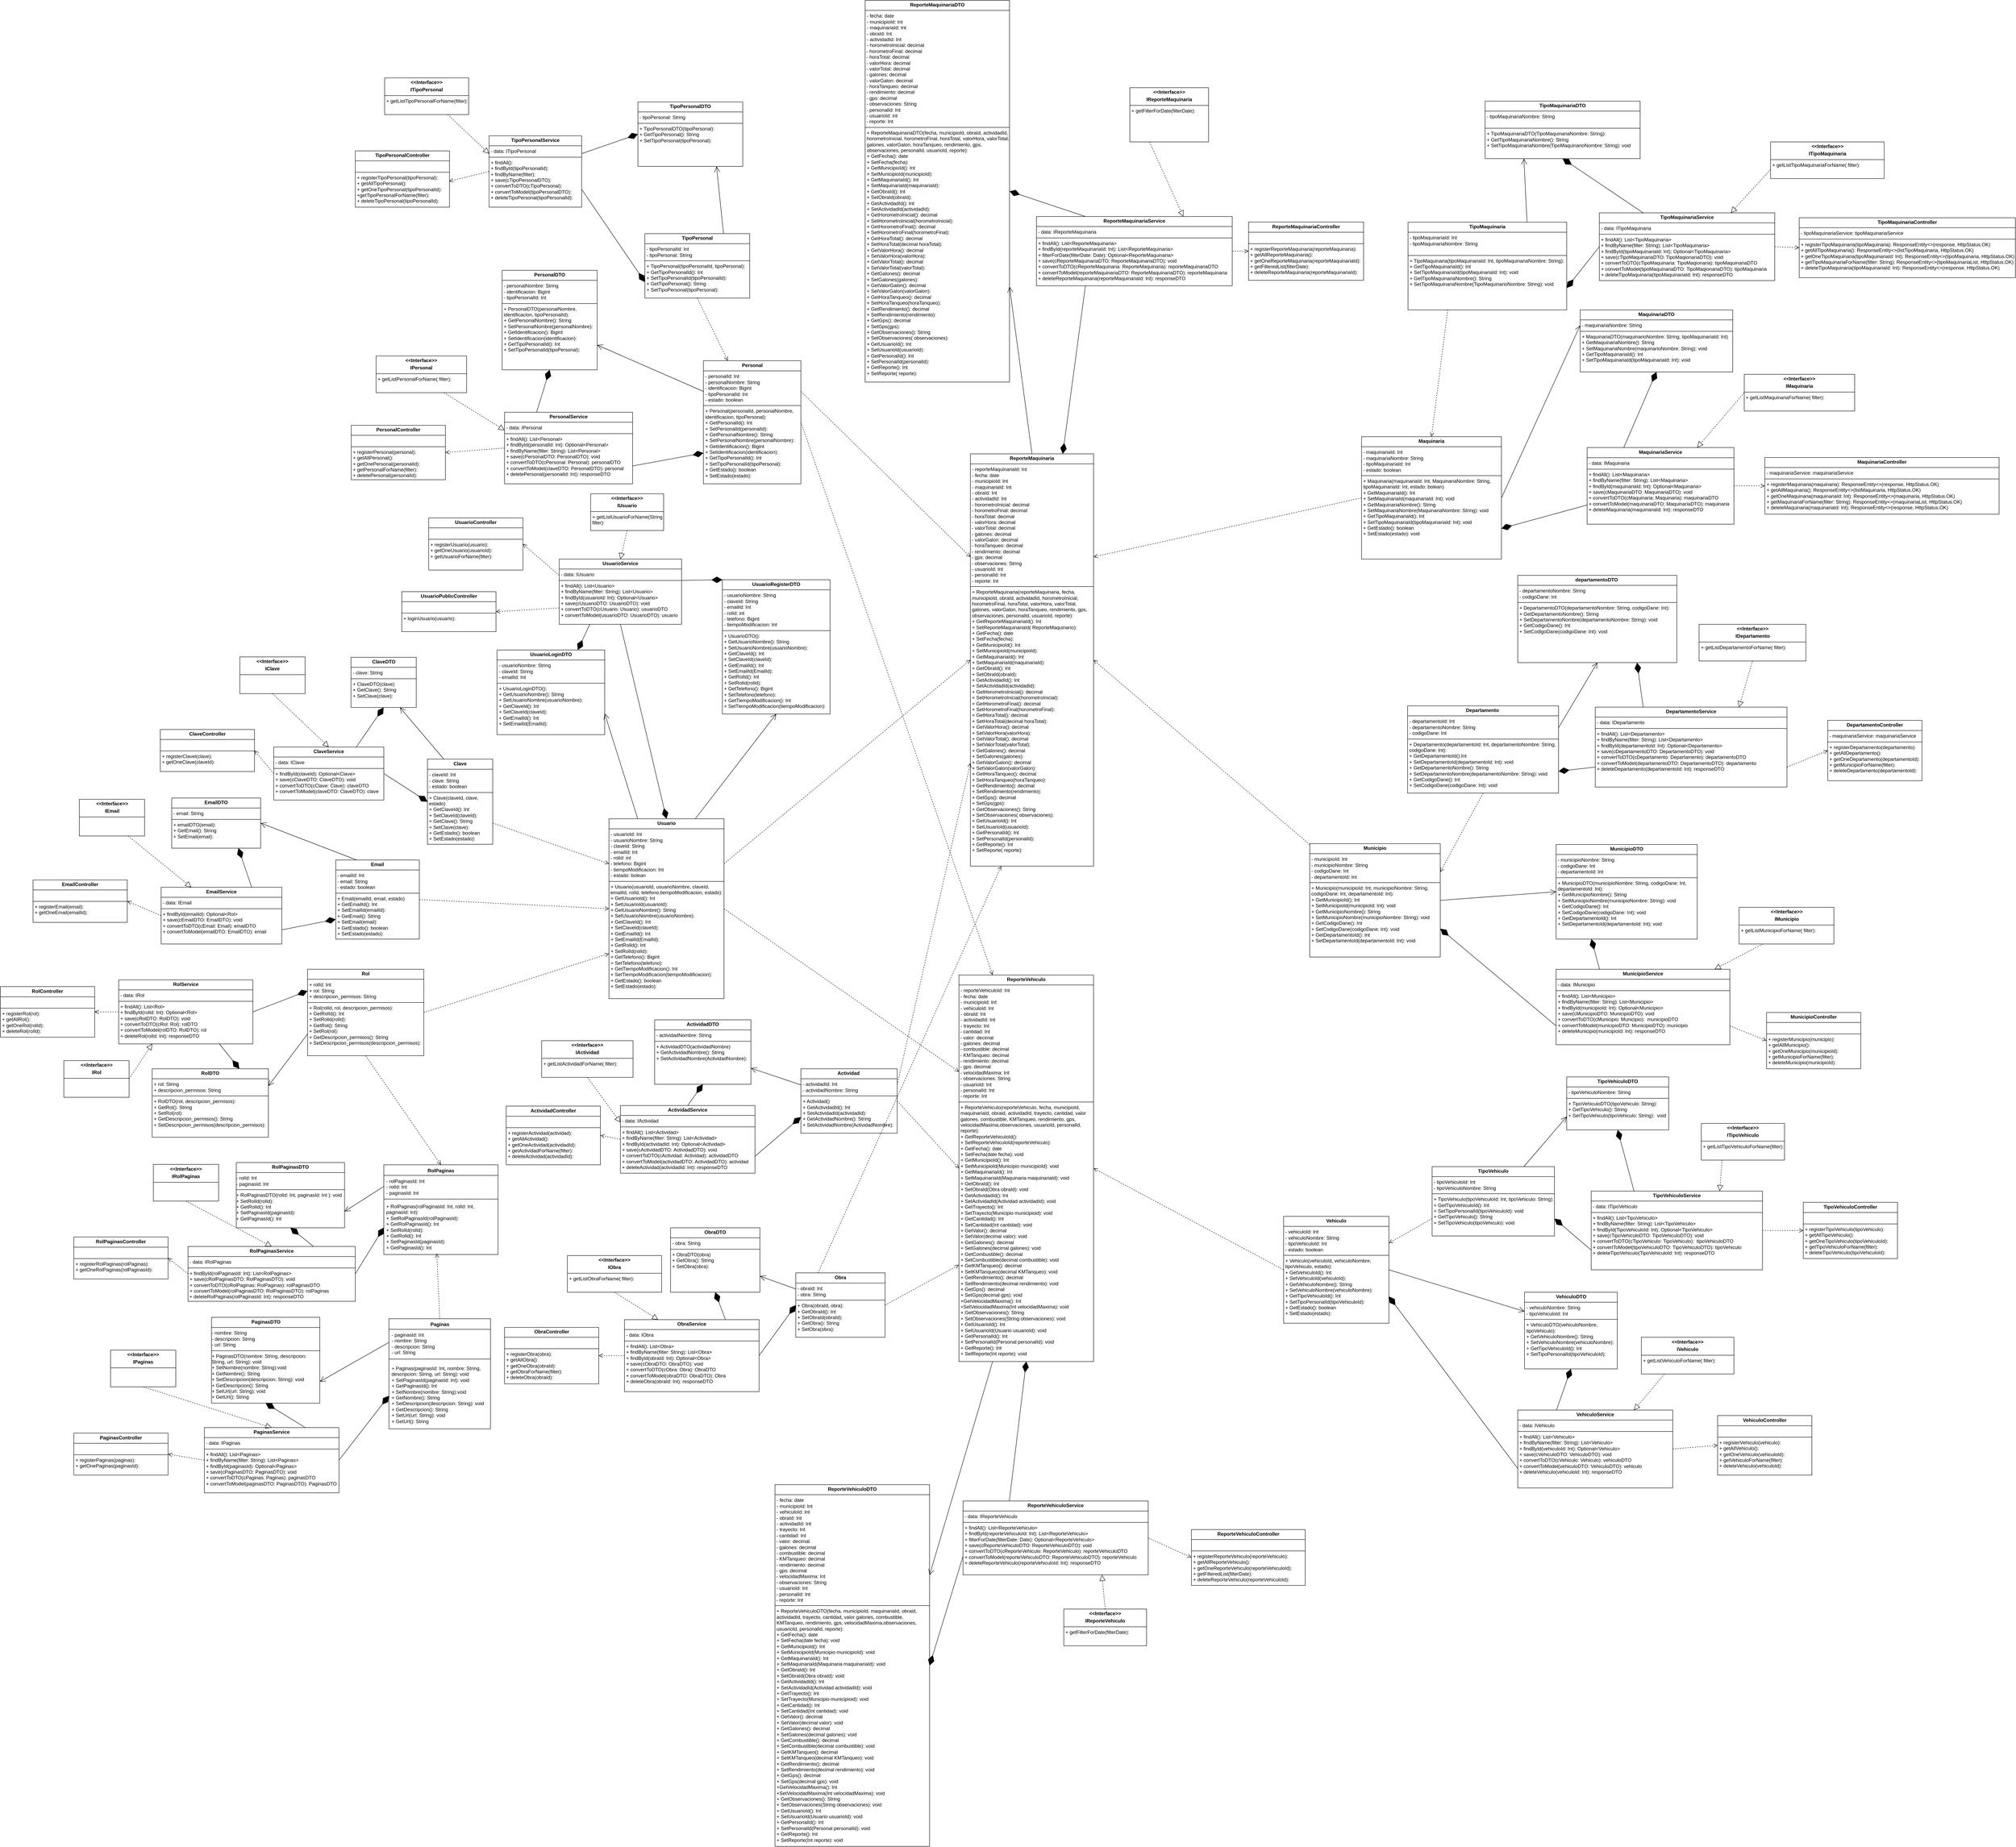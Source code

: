 <mxfile version="27.2.0">
  <diagram name="Página-1" id="Xx_L0fpkErWNYB54SpZj">
    <mxGraphModel dx="4762" dy="3746" grid="1" gridSize="10" guides="1" tooltips="1" connect="1" arrows="1" fold="1" page="0" pageScale="1" pageWidth="827" pageHeight="1169" math="0" shadow="0">
      <root>
        <mxCell id="0" />
        <mxCell id="1" parent="0" />
        <mxCell id="NUsW2H6koxCrExLu0JP--1" value="&lt;p style=&quot;margin:0px;margin-top:4px;text-align:center;&quot;&gt;&lt;b&gt;Departamento&amp;nbsp;&lt;/b&gt;&lt;/p&gt;&lt;hr size=&quot;1&quot; style=&quot;border-style:solid;&quot;&gt;&lt;p style=&quot;margin:0px;margin-left:4px;&quot;&gt;- departamentoId: Int&lt;/p&gt;&lt;p style=&quot;margin:0px;margin-left:4px;&quot;&gt;- departamentoNombre: String&lt;/p&gt;&lt;p style=&quot;margin:0px;margin-left:4px;&quot;&gt;- codigoDane: Int&lt;/p&gt;&lt;hr size=&quot;1&quot; style=&quot;border-style:solid;&quot;&gt;&lt;p style=&quot;margin:0px;margin-left:4px;&quot;&gt;+ Departamento(departamentoId: Int, d&lt;span style=&quot;background-color: transparent; color: light-dark(rgb(0, 0, 0), rgb(255, 255, 255));&quot;&gt;epartamentoNombre: String, codigoDane: Int&lt;/span&gt;&lt;span style=&quot;background-color: transparent; color: light-dark(rgb(0, 0, 0), rgb(255, 255, 255));&quot;&gt;):&amp;nbsp;&lt;/span&gt;&lt;/p&gt;&lt;p style=&quot;margin:0px;margin-left:4px;&quot;&gt;+ GetDepartamentoId():Int&lt;/p&gt;&lt;p style=&quot;margin:0px;margin-left:4px;&quot;&gt;+ SetDepartamentoId(&lt;span style=&quot;background-color: transparent; color: light-dark(rgb(0, 0, 0), rgb(255, 255, 255));&quot;&gt;departamentoId: Int&lt;/span&gt;&lt;span style=&quot;background-color: transparent; color: light-dark(rgb(0, 0, 0), rgb(255, 255, 255));&quot;&gt;): void&lt;/span&gt;&lt;/p&gt;&lt;p style=&quot;margin:0px;margin-left:4px;&quot;&gt;+ GetDepartamentoNombre(): String&lt;/p&gt;&lt;p style=&quot;margin:0px;margin-left:4px;&quot;&gt;+ SetDepartamentoNombre(&lt;span style=&quot;background-color: transparent; color: light-dark(rgb(0, 0, 0), rgb(255, 255, 255));&quot;&gt;d&lt;/span&gt;&lt;span style=&quot;background-color: transparent; color: light-dark(rgb(0, 0, 0), rgb(255, 255, 255));&quot;&gt;epartamentoNombre: String&lt;/span&gt;&lt;span style=&quot;background-color: transparent; color: light-dark(rgb(0, 0, 0), rgb(255, 255, 255));&quot;&gt;): void&amp;nbsp;&lt;/span&gt;&lt;/p&gt;&lt;p style=&quot;margin:0px;margin-left:4px;&quot;&gt;+ GetCodigoDane(): Int&lt;/p&gt;&lt;p style=&quot;margin:0px;margin-left:4px;&quot;&gt;+ SetCodigoDane(&lt;span style=&quot;background-color: transparent; color: light-dark(rgb(0, 0, 0), rgb(255, 255, 255));&quot;&gt;codigoDane: Int&lt;/span&gt;&lt;span style=&quot;background-color: transparent; color: light-dark(rgb(0, 0, 0), rgb(255, 255, 255));&quot;&gt;): void&amp;nbsp;&lt;/span&gt;&lt;/p&gt;" style="verticalAlign=top;align=left;overflow=fill;html=1;whiteSpace=wrap;" parent="1" vertex="1">
          <mxGeometry x="1340" y="-430" width="370" height="214" as="geometry" />
        </mxCell>
        <mxCell id="NUsW2H6koxCrExLu0JP--2" value="&lt;p style=&quot;margin:0px;margin-top:4px;text-align:center;&quot;&gt;&lt;b&gt;Municipio&lt;/b&gt;&lt;/p&gt;&lt;hr size=&quot;1&quot; style=&quot;border-style:solid;&quot;&gt;&lt;p style=&quot;margin:0px;margin-left:4px;&quot;&gt;- municipioId: Int&lt;/p&gt;&lt;p style=&quot;margin:0px;margin-left:4px;&quot;&gt;- municipioNombre: String&lt;/p&gt;&lt;p style=&quot;margin:0px;margin-left:4px;&quot;&gt;- codigoDane: Int&lt;/p&gt;&lt;p style=&quot;margin:0px;margin-left:4px;&quot;&gt;- departamentoId: Int&lt;/p&gt;&lt;hr size=&quot;1&quot; style=&quot;border-style:solid;&quot;&gt;&lt;p style=&quot;margin:0px;margin-left:4px;&quot;&gt;+ Municipio(municipioId: Int, municipioNombre: String, codigoDane: Int, departamentoId: Int):&amp;nbsp;&lt;/p&gt;&lt;p style=&quot;margin:0px;margin-left:4px;&quot;&gt;+ GetMunicipioId(): Int&lt;/p&gt;&lt;p style=&quot;margin:0px;margin-left:4px;&quot;&gt;+ SetMunicipioId(&lt;span style=&quot;background-color: transparent; color: light-dark(rgb(0, 0, 0), rgb(255, 255, 255));&quot;&gt;municipioId: Int&lt;/span&gt;&lt;span style=&quot;background-color: transparent; color: light-dark(rgb(0, 0, 0), rgb(255, 255, 255));&quot;&gt;): void&lt;/span&gt;&lt;/p&gt;&lt;p style=&quot;margin:0px;margin-left:4px;&quot;&gt;+ GetMunicipioNombre(): String&lt;/p&gt;&lt;p style=&quot;margin:0px;margin-left:4px;&quot;&gt;+ SetMunicipioNombre(&lt;span style=&quot;background-color: transparent; color: light-dark(rgb(0, 0, 0), rgb(255, 255, 255));&quot;&gt;municipioNombre: String&lt;/span&gt;&lt;span style=&quot;background-color: transparent; color: light-dark(rgb(0, 0, 0), rgb(255, 255, 255));&quot;&gt;): void&lt;/span&gt;&lt;/p&gt;&lt;p style=&quot;margin:0px;margin-left:4px;&quot;&gt;+ GetCodigoDane(): Int&lt;/p&gt;&lt;p style=&quot;margin:0px;margin-left:4px;&quot;&gt;+ SetCodigoDane(&lt;span style=&quot;background-color: transparent; color: light-dark(rgb(0, 0, 0), rgb(255, 255, 255));&quot;&gt;codigoDane: Int&lt;/span&gt;&lt;span style=&quot;background-color: transparent; color: light-dark(rgb(0, 0, 0), rgb(255, 255, 255));&quot;&gt;): void&lt;/span&gt;&lt;/p&gt;&lt;p style=&quot;margin:0px;margin-left:4px;&quot;&gt;+ GetDepartamentoId(): Int&lt;/p&gt;&lt;p style=&quot;margin:0px;margin-left:4px;&quot;&gt;+ SetDepartamentoId(&lt;span style=&quot;background-color: transparent; color: light-dark(rgb(0, 0, 0), rgb(255, 255, 255));&quot;&gt;departamentoId: Int&lt;/span&gt;&lt;span style=&quot;background-color: transparent; color: light-dark(rgb(0, 0, 0), rgb(255, 255, 255));&quot;&gt;): void&lt;/span&gt;&lt;/p&gt;" style="verticalAlign=top;align=left;overflow=fill;html=1;whiteSpace=wrap;" parent="1" vertex="1">
          <mxGeometry x="1100" y="-92" width="320" height="278" as="geometry" />
        </mxCell>
        <mxCell id="NUsW2H6koxCrExLu0JP--3" value="&lt;p style=&quot;margin:0px;margin-top:4px;text-align:center;&quot;&gt;&lt;b&gt;TipoPersonal&lt;/b&gt;&lt;/p&gt;&lt;hr size=&quot;1&quot; style=&quot;border-style:solid;&quot;&gt;&lt;p style=&quot;margin:0px;margin-left:4px;&quot;&gt;&lt;span style=&quot;background-color: transparent; color: light-dark(rgb(0, 0, 0), rgb(255, 255, 255));&quot;&gt;- tipoPersonalId: Int&lt;/span&gt;&lt;/p&gt;&lt;p style=&quot;margin:0px;margin-left:4px;&quot;&gt;- tipoPersonal: String&lt;/p&gt;&lt;hr size=&quot;1&quot; style=&quot;border-style:solid;&quot;&gt;&lt;p style=&quot;margin:0px;margin-left:4px;&quot;&gt;+ TipoPersonal(&lt;span style=&quot;background-color: transparent; color: light-dark(rgb(0, 0, 0), rgb(255, 255, 255));&quot;&gt;tipoPersonalId,&amp;nbsp;&lt;/span&gt;&lt;span style=&quot;background-color: transparent; color: light-dark(rgb(0, 0, 0), rgb(255, 255, 255));&quot;&gt;tipoPersonal&lt;/span&gt;&lt;span style=&quot;background-color: transparent; color: light-dark(rgb(0, 0, 0), rgb(255, 255, 255));&quot;&gt;):&lt;/span&gt;&lt;/p&gt;&lt;p style=&quot;margin:0px;margin-left:4px;&quot;&gt;+ GetTipoPersonalId(): Int&lt;/p&gt;&lt;p style=&quot;margin:0px;margin-left:4px;&quot;&gt;+ SetTipoPersonalId(tipoPersonalId):&amp;nbsp;&lt;/p&gt;&lt;p style=&quot;margin:0px;margin-left:4px;&quot;&gt;+ GetTipoPersonal(): String&lt;/p&gt;&lt;p style=&quot;margin:0px;margin-left:4px;&quot;&gt;+ SetTipoPersonal(&lt;span style=&quot;background-color: transparent; color: light-dark(rgb(0, 0, 0), rgb(255, 255, 255));&quot;&gt;tipoPersonal&lt;/span&gt;&lt;span style=&quot;background-color: transparent; color: light-dark(rgb(0, 0, 0), rgb(255, 255, 255));&quot;&gt;):&amp;nbsp;&lt;/span&gt;&lt;/p&gt;" style="verticalAlign=top;align=left;overflow=fill;html=1;whiteSpace=wrap;" parent="1" vertex="1">
          <mxGeometry x="-530" y="-1588" width="257" height="158" as="geometry" />
        </mxCell>
        <mxCell id="NUsW2H6koxCrExLu0JP--4" value="&lt;p style=&quot;margin:0px;margin-top:4px;text-align:center;&quot;&gt;&lt;b&gt;Personal&lt;/b&gt;&lt;/p&gt;&lt;hr size=&quot;1&quot; style=&quot;border-style:solid;&quot;&gt;&lt;p style=&quot;margin:0px;margin-left:4px;&quot;&gt;- personalId: Int&lt;/p&gt;&lt;p style=&quot;margin:0px;margin-left:4px;&quot;&gt;- personalNombre: String&lt;/p&gt;&lt;p style=&quot;margin:0px;margin-left:4px;&quot;&gt;- identificacion: Bigint&lt;/p&gt;&lt;p style=&quot;margin:0px;margin-left:4px;&quot;&gt;- tipoPersonalId: Int&lt;/p&gt;&lt;p style=&quot;margin:0px;margin-left:4px;&quot;&gt;- estado: boolean&lt;/p&gt;&lt;hr size=&quot;1&quot; style=&quot;border-style:solid;&quot;&gt;&lt;p style=&quot;margin:0px;margin-left:4px;&quot;&gt;+ Personal(personalId, personalNombre, identificacion, tipoPersonal):&lt;/p&gt;&lt;p style=&quot;margin:0px;margin-left:4px;&quot;&gt;+ GetPersonalId(): Int&lt;/p&gt;&lt;p style=&quot;margin:0px;margin-left:4px;&quot;&gt;+ SetPersonalId(personalId):&amp;nbsp;&lt;/p&gt;&lt;p style=&quot;margin:0px;margin-left:4px;&quot;&gt;+ GetPersonalNombre(): String&amp;nbsp;&lt;/p&gt;&lt;p style=&quot;margin:0px;margin-left:4px;&quot;&gt;+ SetPersonalNombre(personalNombre):&amp;nbsp;&lt;/p&gt;&lt;p style=&quot;margin:0px;margin-left:4px;&quot;&gt;+ GetIdentificacion(): Bigint&lt;/p&gt;&lt;p style=&quot;margin:0px;margin-left:4px;&quot;&gt;+ SetIdentificacion(identificacion):&amp;nbsp;&lt;/p&gt;&lt;p style=&quot;margin:0px;margin-left:4px;&quot;&gt;+ GetTipoPersonalId(): Int&lt;/p&gt;&lt;p style=&quot;margin:0px;margin-left:4px;&quot;&gt;+ SetTipoPersonalId(tipoPersonal):&amp;nbsp;&lt;/p&gt;&lt;p style=&quot;margin:0px;margin-left:4px;&quot;&gt;+ GetEstado(): boolean&lt;/p&gt;&lt;p style=&quot;margin:0px;margin-left:4px;&quot;&gt;+ SetEstado(estado):&lt;/p&gt;&lt;p style=&quot;margin:0px;margin-left:4px;&quot;&gt;&lt;br&gt;&lt;/p&gt;" style="verticalAlign=top;align=left;overflow=fill;html=1;whiteSpace=wrap;" parent="1" vertex="1">
          <mxGeometry x="-386.5" y="-1276.5" width="239" height="302" as="geometry" />
        </mxCell>
        <mxCell id="NUsW2H6koxCrExLu0JP--6" value="&lt;p style=&quot;margin:0px;margin-top:4px;text-align:center;&quot;&gt;&lt;b&gt;TipoVehiculo&lt;/b&gt;&lt;/p&gt;&lt;hr size=&quot;1&quot; style=&quot;border-style:solid;&quot;&gt;&lt;p style=&quot;margin:0px;margin-left:4px;&quot;&gt;- tipoVehiculoId: Int&lt;/p&gt;&lt;p style=&quot;margin:0px;margin-left:4px;&quot;&gt;- tipoVehiculoNombre: String&lt;/p&gt;&lt;hr size=&quot;1&quot; style=&quot;border-style:solid;&quot;&gt;&lt;p style=&quot;margin:0px;margin-left:4px;&quot;&gt;+ TipoVehiculo(&lt;span style=&quot;background-color: transparent; color: light-dark(rgb(0, 0, 0), rgb(255, 255, 255));&quot;&gt;tipoVehiculoId: Int,&amp;nbsp;&lt;/span&gt;&lt;span style=&quot;background-color: transparent; color: light-dark(rgb(0, 0, 0), rgb(255, 255, 255));&quot;&gt;tipoVehiculo: String&lt;/span&gt;&lt;span style=&quot;background-color: transparent; color: light-dark(rgb(0, 0, 0), rgb(255, 255, 255));&quot;&gt;):&lt;/span&gt;&lt;/p&gt;&lt;p style=&quot;margin:0px;margin-left:4px;&quot;&gt;+ GetTipoVehiculoId(): Int&lt;/p&gt;&lt;p style=&quot;margin:0px;margin-left:4px;&quot;&gt;+ SetTipoPersonalId(&lt;span style=&quot;background-color: transparent; color: light-dark(rgb(0, 0, 0), rgb(255, 255, 255));&quot;&gt;tipoVehiculoId&lt;/span&gt;&lt;span style=&quot;background-color: transparent; color: light-dark(rgb(0, 0, 0), rgb(255, 255, 255));&quot;&gt;): void&lt;/span&gt;&lt;/p&gt;&lt;p style=&quot;margin:0px;margin-left:4px;&quot;&gt;+ GetTipoVehiculo(): String&lt;/p&gt;&lt;p style=&quot;margin:0px;margin-left:4px;&quot;&gt;+ SetTipoVehiculo(&lt;span style=&quot;background-color: transparent; color: light-dark(rgb(0, 0, 0), rgb(255, 255, 255));&quot;&gt;tipoVehiculo&lt;/span&gt;&lt;span style=&quot;background-color: transparent; color: light-dark(rgb(0, 0, 0), rgb(255, 255, 255));&quot;&gt;): void&lt;/span&gt;&lt;/p&gt;" style="verticalAlign=top;align=left;overflow=fill;html=1;whiteSpace=wrap;" parent="1" vertex="1">
          <mxGeometry x="1400" y="700" width="300" height="170" as="geometry" />
        </mxCell>
        <mxCell id="NUsW2H6koxCrExLu0JP--8" value="&lt;p style=&quot;margin:0px;margin-top:4px;text-align:center;&quot;&gt;&lt;b&gt;Vehiculo&lt;/b&gt;&lt;/p&gt;&lt;hr size=&quot;1&quot; style=&quot;border-style:solid;&quot;&gt;&lt;p style=&quot;margin:0px;margin-left:4px;&quot;&gt;- vehiculoId: Int&lt;/p&gt;&lt;p style=&quot;margin:0px;margin-left:4px;&quot;&gt;- vehiculoNombre: String&lt;/p&gt;&lt;p style=&quot;margin:0px;margin-left:4px;&quot;&gt;- tipoVehiculoId: Int&lt;/p&gt;&lt;p style=&quot;margin:0px;margin-left:4px;&quot;&gt;- estado: boolean&lt;/p&gt;&lt;hr size=&quot;1&quot; style=&quot;border-style:solid;&quot;&gt;&lt;p style=&quot;margin:0px;margin-left:4px;&quot;&gt;+ Vehiculo(vehiculoId, vehiculoNombre, tipoVehiculo, estado):&lt;/p&gt;&lt;p style=&quot;margin:0px;margin-left:4px;&quot;&gt;+ GetVehiculoId(): Int&lt;/p&gt;&lt;p style=&quot;margin:0px;margin-left:4px;&quot;&gt;+ SetVehiculoId(vehiculoId):&amp;nbsp;&lt;/p&gt;&lt;p style=&quot;margin:0px;margin-left:4px;&quot;&gt;+ GetVehiculoNombre(): String&lt;/p&gt;&lt;p style=&quot;margin:0px;margin-left:4px;&quot;&gt;+ SetVehiculoNombre(&lt;span style=&quot;background-color: transparent; color: light-dark(rgb(0, 0, 0), rgb(255, 255, 255));&quot;&gt;vehiculoNombre&lt;/span&gt;&lt;span style=&quot;background-color: transparent; color: light-dark(rgb(0, 0, 0), rgb(255, 255, 255));&quot;&gt;):&amp;nbsp;&lt;/span&gt;&lt;/p&gt;&lt;p style=&quot;margin: 0px 0px 0px 4px;&quot;&gt;+ GetTipoVehiculoId(): Int&lt;/p&gt;&lt;p style=&quot;margin:0px;margin-left:4px;&quot;&gt;&lt;span style=&quot;background-color: transparent; color: light-dark(rgb(0, 0, 0), rgb(255, 255, 255));&quot;&gt;+ SetTipoPersonalId(&lt;/span&gt;&lt;span style=&quot;background-color: transparent; color: light-dark(rgb(0, 0, 0), rgb(255, 255, 255));&quot;&gt;tipoVehiculoId&lt;/span&gt;&lt;span style=&quot;background-color: transparent; color: light-dark(rgb(0, 0, 0), rgb(255, 255, 255));&quot;&gt;):&amp;nbsp;&lt;/span&gt;&lt;/p&gt;&lt;p style=&quot;margin:0px;margin-left:4px;&quot;&gt;&lt;span style=&quot;background-color: transparent; color: light-dark(rgb(0, 0, 0), rgb(255, 255, 255));&quot;&gt;+ GetEstado(): boolean&lt;/span&gt;&lt;/p&gt;&lt;p style=&quot;margin:0px;margin-left:4px;&quot;&gt;+ SetEstado(estado):&amp;nbsp;&lt;/p&gt;" style="verticalAlign=top;align=left;overflow=fill;html=1;whiteSpace=wrap;" parent="1" vertex="1">
          <mxGeometry x="1036" y="822" width="258" height="262" as="geometry" />
        </mxCell>
        <mxCell id="NUsW2H6koxCrExLu0JP--9" value="&lt;p style=&quot;margin:0px;margin-top:4px;text-align:center;&quot;&gt;&lt;b&gt;TipoMaquinaria&lt;/b&gt;&lt;/p&gt;&lt;hr size=&quot;1&quot; style=&quot;border-style:solid;&quot;&gt;&lt;p style=&quot;margin:0px;margin-left:4px;&quot;&gt;- tipoMaquinariaId: Int&lt;/p&gt;&lt;p style=&quot;margin:0px;margin-left:4px;&quot;&gt;- tipoMaquinariaNombre: String&lt;/p&gt;&lt;p style=&quot;margin:0px;margin-left:4px;&quot;&gt;&lt;br&gt;&lt;/p&gt;&lt;hr size=&quot;1&quot; style=&quot;border-style:solid;&quot;&gt;&lt;p style=&quot;margin:0px;margin-left:4px;&quot;&gt;+ TipoMaquinaria(t&lt;span style=&quot;background-color: transparent; color: light-dark(rgb(0, 0, 0), rgb(255, 255, 255));&quot;&gt;ipoMaquinariaId: Int, t&lt;/span&gt;&lt;span style=&quot;background-color: transparent; color: light-dark(rgb(0, 0, 0), rgb(255, 255, 255));&quot;&gt;ipoMaquinariaNombre: String&lt;/span&gt;&lt;span style=&quot;background-color: transparent; color: light-dark(rgb(0, 0, 0), rgb(255, 255, 255));&quot;&gt;):&lt;/span&gt;&lt;/p&gt;&lt;p style=&quot;margin:0px;margin-left:4px;&quot;&gt;+ GetTipoMaquinariaId(): Int&lt;/p&gt;&lt;p style=&quot;margin:0px;margin-left:4px;&quot;&gt;+ SetTipoMaquinariaId(&lt;span style=&quot;background-color: transparent; color: light-dark(rgb(0, 0, 0), rgb(255, 255, 255));&quot;&gt;tipoMaquinariaId: Int&lt;/span&gt;&lt;span style=&quot;background-color: transparent; color: light-dark(rgb(0, 0, 0), rgb(255, 255, 255));&quot;&gt;): void&amp;nbsp;&lt;/span&gt;&lt;/p&gt;&lt;p style=&quot;margin:0px;margin-left:4px;&quot;&gt;+ GetTipoMaquinariaNombre(): String&lt;/p&gt;&lt;p style=&quot;margin:0px;margin-left:4px;&quot;&gt;+ SetTipoMaquinariaNombre(TipoMaquinarioNombre: String): void&amp;nbsp;&lt;/p&gt;&lt;p style=&quot;margin: 0px 0px 0px 4px;&quot;&gt;&lt;br&gt;&lt;/p&gt;" style="verticalAlign=top;align=left;overflow=fill;html=1;whiteSpace=wrap;" parent="1" vertex="1">
          <mxGeometry x="1341" y="-1616" width="389" height="215" as="geometry" />
        </mxCell>
        <mxCell id="NUsW2H6koxCrExLu0JP--10" value="&lt;p style=&quot;margin:0px;margin-top:4px;text-align:center;&quot;&gt;&lt;b&gt;Maquinaria&lt;/b&gt;&lt;/p&gt;&lt;hr size=&quot;1&quot; style=&quot;border-style:solid;&quot;&gt;&lt;p style=&quot;margin:0px;margin-left:4px;&quot;&gt;- maquinariaId: Int&lt;/p&gt;&lt;p style=&quot;margin:0px;margin-left:4px;&quot;&gt;- maquinariaNombre: String&lt;/p&gt;&lt;p style=&quot;margin:0px;margin-left:4px;&quot;&gt;- tipoMaquinariaId: Int&lt;/p&gt;&lt;p style=&quot;margin:0px;margin-left:4px;&quot;&gt;- estado: boolean&lt;/p&gt;&lt;hr size=&quot;1&quot; style=&quot;border-style:solid;&quot;&gt;&lt;p style=&quot;margin:0px;margin-left:4px;&quot;&gt;+ Maquinaria(maquinariaId: Int, MaquinariaNombre: String, tipoMaquinariaId: Int, estado: bolean)&lt;/p&gt;&lt;p style=&quot;margin:0px;margin-left:4px;&quot;&gt;+ GetMaquinariaId(): Int&lt;/p&gt;&lt;p style=&quot;margin:0px;margin-left:4px;&quot;&gt;+ SetMaquinariaId(&lt;span style=&quot;background-color: transparent; color: light-dark(rgb(0, 0, 0), rgb(255, 255, 255));&quot;&gt;maquinariaId: Int&lt;/span&gt;&lt;span style=&quot;background-color: transparent; color: light-dark(rgb(0, 0, 0), rgb(255, 255, 255));&quot;&gt;): void&lt;/span&gt;&lt;/p&gt;&lt;p style=&quot;margin:0px;margin-left:4px;&quot;&gt;+ GetMaquinariaNombre(): String&lt;/p&gt;&lt;p style=&quot;margin:0px;margin-left:4px;&quot;&gt;+ SetMaquinariaNombre(&lt;span style=&quot;background-color: transparent; color: light-dark(rgb(0, 0, 0), rgb(255, 255, 255));&quot;&gt;MaquinariaNombre: String&lt;/span&gt;&lt;span style=&quot;background-color: transparent; color: light-dark(rgb(0, 0, 0), rgb(255, 255, 255));&quot;&gt;): void&lt;/span&gt;&lt;/p&gt;&lt;p style=&quot;margin:0px;margin-left:4px;&quot;&gt;+ GetTipoMaquinariaId(): Int&lt;/p&gt;&lt;p style=&quot;margin:0px;margin-left:4px;&quot;&gt;+ SetTipoMaquinariaId(&lt;span style=&quot;background-color: transparent; color: light-dark(rgb(0, 0, 0), rgb(255, 255, 255));&quot;&gt;tipoMaquinariaId: Int&lt;/span&gt;&lt;span style=&quot;background-color: transparent; color: light-dark(rgb(0, 0, 0), rgb(255, 255, 255));&quot;&gt;): void&lt;/span&gt;&lt;/p&gt;&lt;p style=&quot;margin:0px;margin-left:4px;&quot;&gt;+ GetEstado(): boolean&lt;/p&gt;&lt;p style=&quot;margin:0px;margin-left:4px;&quot;&gt;+ SetEstado(&lt;span style=&quot;background-color: transparent; color: light-dark(rgb(0, 0, 0), rgb(255, 255, 255));&quot;&gt;estado&lt;/span&gt;&lt;span style=&quot;background-color: transparent; color: light-dark(rgb(0, 0, 0), rgb(255, 255, 255));&quot;&gt;): void&lt;/span&gt;&lt;/p&gt;&lt;p style=&quot;margin:0px;margin-left:4px;&quot;&gt;&lt;br&gt;&lt;/p&gt;" style="verticalAlign=top;align=left;overflow=fill;html=1;whiteSpace=wrap;" parent="1" vertex="1">
          <mxGeometry x="1227" y="-1090" width="343" height="300" as="geometry" />
        </mxCell>
        <mxCell id="38WK-voCpKYBV_7e_A2f-1" value="&lt;p style=&quot;margin:0px;margin-top:4px;text-align:center;&quot;&gt;&lt;b&gt;Actividad&amp;nbsp;&lt;/b&gt;&lt;/p&gt;&lt;hr size=&quot;1&quot; style=&quot;border-style:solid;&quot;&gt;&lt;p style=&quot;margin:0px;margin-left:4px;&quot;&gt;- actividadId: Int&lt;/p&gt;&lt;p style=&quot;margin:0px;margin-left:4px;&quot;&gt;- actividadNombre: String&lt;/p&gt;&lt;hr size=&quot;1&quot; style=&quot;border-style:solid;&quot;&gt;&lt;p style=&quot;margin:0px;margin-left:4px;&quot;&gt;+ Actividad()&lt;/p&gt;&lt;p style=&quot;margin:0px;margin-left:4px;&quot;&gt;+ GetActividadId(): Int&lt;/p&gt;&lt;p style=&quot;margin:0px;margin-left:4px;&quot;&gt;+ SetActividadId(actividadId):&amp;nbsp;&lt;/p&gt;&lt;p style=&quot;margin:0px;margin-left:4px;&quot;&gt;+ GetActividadNombre(): String&lt;/p&gt;&lt;p style=&quot;margin:0px;margin-left:4px;&quot;&gt;+ SetActividadNombre(ActividadNombre):&amp;nbsp;&lt;/p&gt;&lt;p style=&quot;margin:0px;margin-left:4px;&quot;&gt;&lt;br&gt;&lt;/p&gt;" style="verticalAlign=top;align=left;overflow=fill;html=1;whiteSpace=wrap;" parent="1" vertex="1">
          <mxGeometry x="-147.5" y="460" width="236" height="158" as="geometry" />
        </mxCell>
        <mxCell id="2wEboDHF7X_0QnCJTFyC-1" value="&lt;p style=&quot;margin:0px;margin-top:4px;text-align:center;&quot;&gt;&lt;b&gt;Obra&lt;/b&gt;&lt;/p&gt;&lt;hr size=&quot;1&quot; style=&quot;border-style:solid;&quot;&gt;&lt;p style=&quot;margin:0px;margin-left:4px;&quot;&gt;- obraId: Int&lt;/p&gt;&lt;p style=&quot;margin:0px;margin-left:4px;&quot;&gt;&lt;span style=&quot;background-color: transparent; color: light-dark(rgb(0, 0, 0), rgb(255, 255, 255));&quot;&gt;- obra: String&lt;/span&gt;&lt;/p&gt;&lt;hr size=&quot;1&quot; style=&quot;border-style:solid;&quot;&gt;&lt;p style=&quot;margin:0px;margin-left:4px;&quot;&gt;+ Obra(obraId, obra):&lt;/p&gt;&lt;p style=&quot;margin:0px;margin-left:4px;&quot;&gt;+ GetObraId(): Int&lt;/p&gt;&lt;p style=&quot;margin:0px;margin-left:4px;&quot;&gt;+ SetObraId(obraId):&amp;nbsp;&lt;/p&gt;&lt;p style=&quot;margin:0px;margin-left:4px;&quot;&gt;+ GetObra(): String&lt;/p&gt;&lt;p style=&quot;margin:0px;margin-left:4px;&quot;&gt;+ SetObra(obra):&amp;nbsp;&lt;/p&gt;&lt;p style=&quot;margin:0px;margin-left:4px;&quot;&gt;&lt;br&gt;&lt;/p&gt;" style="verticalAlign=top;align=left;overflow=fill;html=1;whiteSpace=wrap;" parent="1" vertex="1">
          <mxGeometry x="-160" y="960.5" width="219" height="158" as="geometry" />
        </mxCell>
        <mxCell id="2wEboDHF7X_0QnCJTFyC-3" value="&lt;p style=&quot;margin:0px;margin-top:4px;text-align:center;&quot;&gt;&lt;b&gt;ReporteMaquinaria&lt;/b&gt;&lt;/p&gt;&lt;hr size=&quot;1&quot; style=&quot;border-style:solid;&quot;&gt;&lt;p style=&quot;margin:0px;margin-left:4px;&quot;&gt;- reporteMaquinariaId: Int&lt;/p&gt;&lt;p style=&quot;margin:0px;margin-left:4px;&quot;&gt;- fecha: date&lt;/p&gt;&lt;p style=&quot;margin:0px;margin-left:4px;&quot;&gt;- municipioId: Int&lt;/p&gt;&lt;p style=&quot;margin:0px;margin-left:4px;&quot;&gt;- maquinariaId: Int&lt;/p&gt;&lt;p style=&quot;margin:0px;margin-left:4px;&quot;&gt;- obraId: Int&lt;/p&gt;&lt;p style=&quot;margin:0px;margin-left:4px;&quot;&gt;- actividadId: Int&lt;/p&gt;&lt;p style=&quot;margin:0px;margin-left:4px;&quot;&gt;- horometroInicial: decimal&lt;/p&gt;&amp;nbsp;- horometroFinal: decimal&lt;div&gt;&lt;div&gt;&amp;nbsp;- horaTotal: decimal&lt;/div&gt;&lt;div&gt;&amp;nbsp;- valorHora: decimal&lt;/div&gt;&lt;div&gt;&amp;nbsp;- valorTotal: decimal&lt;/div&gt;&lt;div&gt;&amp;nbsp;- galones: decimal&lt;/div&gt;&lt;div&gt;&amp;nbsp;- valorGalon: decimal&lt;/div&gt;&lt;div&gt;&amp;nbsp;- horaTanqueo: decimal&lt;/div&gt;&lt;div&gt;&amp;nbsp;- rendimiento: decimal&lt;/div&gt;&lt;div&gt;&amp;nbsp;- gps: decimal&lt;/div&gt;&lt;div&gt;&amp;nbsp;- observaciones: String&lt;/div&gt;&lt;div&gt;&amp;nbsp;- usuarioId: Int&amp;nbsp;&lt;/div&gt;&lt;div&gt;&amp;nbsp;- personalId: Int&lt;/div&gt;&lt;div&gt;&amp;nbsp;- reporte: Int&lt;br&gt;&lt;hr size=&quot;1&quot; style=&quot;border-style:solid;&quot;&gt;&lt;p style=&quot;margin:0px;margin-left:4px;&quot;&gt;+&lt;span style=&quot;background-color: transparent; color: light-dark(rgb(0, 0, 0), rgb(255, 255, 255));&quot;&gt;&amp;nbsp;ReporteMaquinaria(reporteMaquinaria, fecha, municipioId, obraId, actividadId, horometroInicial, horometroFinal, horaTotal, valorHora, valorTotal, galones, valorGalon, horaTanqueo, rendimiento, gps, observaciones, personalId, usuarioId, reporte):&lt;/span&gt;&lt;/p&gt;&lt;p style=&quot;margin:0px;margin-left:4px;&quot;&gt;+ GetR&lt;span style=&quot;background-color: transparent; color: light-dark(rgb(0, 0, 0), rgb(255, 255, 255));&quot;&gt;eporteMaquinariaId(): Int&lt;/span&gt;&lt;/p&gt;&lt;p style=&quot;margin:0px;margin-left:4px;&quot;&gt;+ SetR&lt;span style=&quot;color: light-dark(rgb(0, 0, 0), rgb(255, 255, 255)); background-color: transparent;&quot;&gt;eporteMaquinariaId( ReporteMaquinario):&amp;nbsp;&lt;/span&gt;&lt;/p&gt;&lt;p style=&quot;margin: 0px 0px 0px 4px;&quot;&gt;&lt;span style=&quot;color: light-dark(rgb(0, 0, 0), rgb(255, 255, 255)); background-color: transparent;&quot;&gt;+ GetFecha(): date&lt;/span&gt;&lt;/p&gt;&lt;p style=&quot;margin: 0px 0px 0px 4px;&quot;&gt;&lt;span style=&quot;color: light-dark(rgb(0, 0, 0), rgb(255, 255, 255)); background-color: transparent;&quot;&gt;+ Set&lt;/span&gt;&lt;span style=&quot;background-color: transparent; color: light-dark(rgb(0, 0, 0), rgb(255, 255, 255));&quot;&gt;Fecha(fecha):&amp;nbsp;&lt;/span&gt;&lt;/p&gt;&lt;p style=&quot;margin: 0px 0px 0px 4px;&quot;&gt;&lt;span style=&quot;background-color: transparent; color: light-dark(rgb(0, 0, 0), rgb(255, 255, 255));&quot;&gt;+ GetMunicipioId(): Int&lt;/span&gt;&lt;/p&gt;&lt;p style=&quot;margin: 0px 0px 0px 4px;&quot;&gt;&lt;span style=&quot;background-color: transparent; color: light-dark(rgb(0, 0, 0), rgb(255, 255, 255));&quot;&gt;+ Set&lt;/span&gt;&lt;span style=&quot;background-color: transparent; color: light-dark(rgb(0, 0, 0), rgb(255, 255, 255));&quot;&gt;MunicipioId(&lt;/span&gt;&lt;span style=&quot;background-color: transparent; color: light-dark(rgb(0, 0, 0), rgb(255, 255, 255));&quot;&gt;municipioId&lt;/span&gt;&lt;span style=&quot;background-color: transparent; color: light-dark(rgb(0, 0, 0), rgb(255, 255, 255));&quot;&gt;):&amp;nbsp;&lt;/span&gt;&lt;/p&gt;&lt;p style=&quot;margin: 0px 0px 0px 4px;&quot;&gt;&lt;span style=&quot;background-color: transparent; color: light-dark(rgb(0, 0, 0), rgb(255, 255, 255));&quot;&gt;+ GetMaquinariaId(): Int&lt;/span&gt;&lt;/p&gt;&lt;p style=&quot;margin: 0px 0px 0px 4px;&quot;&gt;&lt;span style=&quot;background-color: transparent; color: light-dark(rgb(0, 0, 0), rgb(255, 255, 255));&quot;&gt;+ Set&lt;/span&gt;&lt;span style=&quot;background-color: transparent; color: light-dark(rgb(0, 0, 0), rgb(255, 255, 255));&quot;&gt;MaquinariaId(maquinariaId):&amp;nbsp;&lt;/span&gt;&lt;/p&gt;&lt;p style=&quot;margin: 0px 0px 0px 4px;&quot;&gt;&lt;span style=&quot;background-color: transparent; color: light-dark(rgb(0, 0, 0), rgb(255, 255, 255));&quot;&gt;&lt;/span&gt;&lt;/p&gt;&lt;p style=&quot;margin: 0px 0px 0px 4px;&quot;&gt;&lt;span style=&quot;background-color: transparent; color: light-dark(rgb(0, 0, 0), rgb(255, 255, 255));&quot;&gt;+ GetObraId(): Int&lt;/span&gt;&lt;/p&gt;&lt;p style=&quot;margin: 0px 0px 0px 4px;&quot;&gt;&lt;span style=&quot;background-color: transparent; color: light-dark(rgb(0, 0, 0), rgb(255, 255, 255));&quot;&gt;+ Set&lt;/span&gt;&lt;span style=&quot;background-color: transparent; color: light-dark(rgb(0, 0, 0), rgb(255, 255, 255));&quot;&gt;ObraId(obraId):&amp;nbsp;&lt;/span&gt;&lt;/p&gt;&lt;p style=&quot;margin: 0px 0px 0px 4px;&quot;&gt;&lt;span style=&quot;background-color: transparent; color: light-dark(rgb(0, 0, 0), rgb(255, 255, 255));&quot;&gt;&lt;/span&gt;&lt;/p&gt;&lt;p style=&quot;margin: 0px 0px 0px 4px;&quot;&gt;&lt;span style=&quot;background-color: transparent; color: light-dark(rgb(0, 0, 0), rgb(255, 255, 255));&quot;&gt;+ GetActividadId(): Int&lt;/span&gt;&lt;/p&gt;&lt;p style=&quot;margin: 0px 0px 0px 4px;&quot;&gt;&lt;span style=&quot;background-color: transparent; color: light-dark(rgb(0, 0, 0), rgb(255, 255, 255));&quot;&gt;+ Set&lt;/span&gt;&lt;span style=&quot;background-color: transparent; color: light-dark(rgb(0, 0, 0), rgb(255, 255, 255));&quot;&gt;ActividadId(actividadId):&amp;nbsp;&lt;/span&gt;&lt;/p&gt;&lt;p style=&quot;margin: 0px 0px 0px 4px;&quot;&gt;&lt;span style=&quot;background-color: transparent; color: light-dark(rgb(0, 0, 0), rgb(255, 255, 255));&quot;&gt;&lt;/span&gt;&lt;/p&gt;&lt;p style=&quot;margin: 0px 0px 0px 4px;&quot;&gt;&lt;span style=&quot;background-color: transparent; color: light-dark(rgb(0, 0, 0), rgb(255, 255, 255));&quot;&gt;+ GetHorometroInicial(): decimal&lt;/span&gt;&lt;/p&gt;&lt;p style=&quot;margin: 0px 0px 0px 4px;&quot;&gt;&lt;span style=&quot;background-color: transparent; color: light-dark(rgb(0, 0, 0), rgb(255, 255, 255));&quot;&gt;+ Set&lt;/span&gt;&lt;span style=&quot;background-color: transparent; color: light-dark(rgb(0, 0, 0), rgb(255, 255, 255));&quot;&gt;HorometroInicial(horometroInicial):&amp;nbsp;&lt;/span&gt;&lt;/p&gt;&lt;p style=&quot;margin: 0px 0px 0px 4px;&quot;&gt;&lt;span style=&quot;background-color: transparent; color: light-dark(rgb(0, 0, 0), rgb(255, 255, 255));&quot;&gt;&lt;/span&gt;&lt;/p&gt;&lt;p style=&quot;margin: 0px 0px 0px 4px;&quot;&gt;&lt;span style=&quot;background-color: transparent; color: light-dark(rgb(0, 0, 0), rgb(255, 255, 255));&quot;&gt;+ Get&lt;/span&gt;&lt;span style=&quot;background-color: transparent; color: light-dark(rgb(0, 0, 0), rgb(255, 255, 255));&quot;&gt;HorometroFinal(): decimal&lt;/span&gt;&lt;/p&gt;&lt;p style=&quot;margin: 0px 0px 0px 4px;&quot;&gt;&lt;span style=&quot;background-color: transparent; color: light-dark(rgb(0, 0, 0), rgb(255, 255, 255));&quot;&gt;+ Set&lt;/span&gt;&lt;span style=&quot;background-color: transparent; color: light-dark(rgb(0, 0, 0), rgb(255, 255, 255));&quot;&gt;HorometroFinal(horometroFinal):&amp;nbsp;&lt;/span&gt;&lt;/p&gt;&lt;p style=&quot;margin: 0px 0px 0px 4px;&quot;&gt;&lt;span style=&quot;background-color: transparent; color: light-dark(rgb(0, 0, 0), rgb(255, 255, 255));&quot;&gt;&lt;/span&gt;&lt;/p&gt;&lt;p style=&quot;margin: 0px 0px 0px 4px;&quot;&gt;&lt;span style=&quot;background-color: transparent; color: light-dark(rgb(0, 0, 0), rgb(255, 255, 255));&quot;&gt;+ GetHoraTotal(): decimal&lt;/span&gt;&lt;/p&gt;&lt;p style=&quot;margin: 0px 0px 0px 4px;&quot;&gt;&lt;span style=&quot;background-color: transparent; color: light-dark(rgb(0, 0, 0), rgb(255, 255, 255));&quot;&gt;+ Set&lt;/span&gt;&lt;span style=&quot;background-color: transparent; color: light-dark(rgb(0, 0, 0), rgb(255, 255, 255));&quot;&gt;HoraTotal(decimal horaTotal):&amp;nbsp;&lt;/span&gt;&lt;/p&gt;&lt;p style=&quot;margin: 0px 0px 0px 4px;&quot;&gt;&lt;span style=&quot;background-color: transparent; color: light-dark(rgb(0, 0, 0), rgb(255, 255, 255));&quot;&gt;&lt;/span&gt;&lt;/p&gt;&lt;p style=&quot;margin: 0px 0px 0px 4px;&quot;&gt;&lt;span style=&quot;background-color: transparent; color: light-dark(rgb(0, 0, 0), rgb(255, 255, 255));&quot;&gt;+ GetValorHora(): decimal&lt;/span&gt;&lt;/p&gt;&lt;p style=&quot;margin: 0px 0px 0px 4px;&quot;&gt;&lt;span style=&quot;background-color: transparent; color: light-dark(rgb(0, 0, 0), rgb(255, 255, 255));&quot;&gt;+ Set&lt;/span&gt;&lt;span style=&quot;background-color: transparent; color: light-dark(rgb(0, 0, 0), rgb(255, 255, 255));&quot;&gt;ValorHora(valorHora):&amp;nbsp;&lt;/span&gt;&lt;/p&gt;&lt;p style=&quot;margin: 0px 0px 0px 4px;&quot;&gt;&lt;span style=&quot;background-color: transparent; color: light-dark(rgb(0, 0, 0), rgb(255, 255, 255));&quot;&gt;&lt;/span&gt;&lt;/p&gt;&lt;p style=&quot;margin: 0px 0px 0px 4px;&quot;&gt;&lt;span style=&quot;background-color: transparent; color: light-dark(rgb(0, 0, 0), rgb(255, 255, 255));&quot;&gt;+ GetValorTotal(): decimal&lt;/span&gt;&lt;/p&gt;&lt;p style=&quot;margin: 0px 0px 0px 4px;&quot;&gt;&lt;span style=&quot;background-color: transparent; color: light-dark(rgb(0, 0, 0), rgb(255, 255, 255));&quot;&gt;+ Set&lt;/span&gt;&lt;span style=&quot;background-color: transparent; color: light-dark(rgb(0, 0, 0), rgb(255, 255, 255));&quot;&gt;ValorTotal(valorTotal):&amp;nbsp;&lt;/span&gt;&lt;/p&gt;&lt;p style=&quot;margin: 0px 0px 0px 4px;&quot;&gt;&lt;span style=&quot;background-color: transparent; color: light-dark(rgb(0, 0, 0), rgb(255, 255, 255));&quot;&gt;&lt;/span&gt;&lt;/p&gt;&lt;p style=&quot;margin: 0px 0px 0px 4px;&quot;&gt;&lt;span style=&quot;background-color: transparent; color: light-dark(rgb(0, 0, 0), rgb(255, 255, 255));&quot;&gt;+ GetGalones(): decimal&amp;nbsp;&lt;/span&gt;&lt;/p&gt;&lt;p style=&quot;margin: 0px 0px 0px 4px;&quot;&gt;&lt;span style=&quot;background-color: transparent; color: light-dark(rgb(0, 0, 0), rgb(255, 255, 255));&quot;&gt;+ Set&lt;/span&gt;&lt;span style=&quot;background-color: transparent; color: light-dark(rgb(0, 0, 0), rgb(255, 255, 255));&quot;&gt;Galones(galones):&amp;nbsp;&lt;/span&gt;&lt;/p&gt;&lt;p style=&quot;margin: 0px 0px 0px 4px;&quot;&gt;&lt;span style=&quot;background-color: transparent; color: light-dark(rgb(0, 0, 0), rgb(255, 255, 255));&quot;&gt;&lt;/span&gt;&lt;/p&gt;&lt;p style=&quot;margin: 0px 0px 0px 4px;&quot;&gt;&lt;span style=&quot;background-color: transparent; color: light-dark(rgb(0, 0, 0), rgb(255, 255, 255));&quot;&gt;+ GetValorGalon(): decimal&lt;/span&gt;&lt;/p&gt;&lt;p style=&quot;margin: 0px 0px 0px 4px;&quot;&gt;&lt;span style=&quot;background-color: transparent; color: light-dark(rgb(0, 0, 0), rgb(255, 255, 255));&quot;&gt;+ Set&lt;/span&gt;&lt;span style=&quot;background-color: transparent; color: light-dark(rgb(0, 0, 0), rgb(255, 255, 255));&quot;&gt;ValorGalon(valorGalon):&amp;nbsp;&lt;/span&gt;&lt;/p&gt;&lt;p style=&quot;margin: 0px 0px 0px 4px;&quot;&gt;&lt;span style=&quot;background-color: transparent; color: light-dark(rgb(0, 0, 0), rgb(255, 255, 255));&quot;&gt;&lt;/span&gt;&lt;/p&gt;&lt;p style=&quot;margin: 0px 0px 0px 4px;&quot;&gt;&lt;span style=&quot;background-color: transparent; color: light-dark(rgb(0, 0, 0), rgb(255, 255, 255));&quot;&gt;+ GetHoraTanqueo(): decimal&lt;/span&gt;&lt;/p&gt;&lt;p style=&quot;margin: 0px 0px 0px 4px;&quot;&gt;&lt;span style=&quot;background-color: transparent; color: light-dark(rgb(0, 0, 0), rgb(255, 255, 255));&quot;&gt;+ Set&lt;/span&gt;&lt;span style=&quot;background-color: transparent; color: light-dark(rgb(0, 0, 0), rgb(255, 255, 255));&quot;&gt;HoraTanqueo(horaTanqueo):&amp;nbsp;&lt;/span&gt;&lt;/p&gt;&lt;p style=&quot;margin: 0px 0px 0px 4px;&quot;&gt;&lt;span style=&quot;background-color: transparent; color: light-dark(rgb(0, 0, 0), rgb(255, 255, 255));&quot;&gt;&lt;/span&gt;&lt;/p&gt;&lt;p style=&quot;margin: 0px 0px 0px 4px;&quot;&gt;&lt;span style=&quot;background-color: transparent; color: light-dark(rgb(0, 0, 0), rgb(255, 255, 255));&quot;&gt;+ GetRendimiento(): decimal&lt;/span&gt;&lt;/p&gt;&lt;p style=&quot;margin: 0px 0px 0px 4px;&quot;&gt;&lt;span style=&quot;background-color: transparent; color: light-dark(rgb(0, 0, 0), rgb(255, 255, 255));&quot;&gt;+ Set&lt;/span&gt;&lt;span style=&quot;background-color: transparent; color: light-dark(rgb(0, 0, 0), rgb(255, 255, 255));&quot;&gt;Rendimiento(rendimiento):&amp;nbsp;&lt;/span&gt;&lt;/p&gt;&lt;p style=&quot;margin: 0px 0px 0px 4px;&quot;&gt;&lt;span style=&quot;background-color: transparent; color: light-dark(rgb(0, 0, 0), rgb(255, 255, 255));&quot;&gt;&lt;/span&gt;&lt;/p&gt;&lt;p style=&quot;margin: 0px 0px 0px 4px;&quot;&gt;&lt;span style=&quot;background-color: transparent; color: light-dark(rgb(0, 0, 0), rgb(255, 255, 255));&quot;&gt;+ GetGps(): decimal&lt;/span&gt;&lt;/p&gt;&lt;p style=&quot;margin: 0px 0px 0px 4px;&quot;&gt;&lt;span style=&quot;background-color: transparent; color: light-dark(rgb(0, 0, 0), rgb(255, 255, 255));&quot;&gt;+ Set&lt;/span&gt;&lt;span style=&quot;background-color: transparent; color: light-dark(rgb(0, 0, 0), rgb(255, 255, 255));&quot;&gt;Gps(gps):&amp;nbsp;&lt;/span&gt;&lt;/p&gt;&lt;p style=&quot;margin: 0px 0px 0px 4px;&quot;&gt;&lt;span style=&quot;background-color: transparent; color: light-dark(rgb(0, 0, 0), rgb(255, 255, 255));&quot;&gt;&lt;/span&gt;&lt;/p&gt;&lt;p style=&quot;margin: 0px 0px 0px 4px;&quot;&gt;&lt;span style=&quot;background-color: transparent; color: light-dark(rgb(0, 0, 0), rgb(255, 255, 255));&quot;&gt;+ GetObservaciones(): String&lt;/span&gt;&lt;/p&gt;&lt;p style=&quot;margin: 0px 0px 0px 4px;&quot;&gt;&lt;span style=&quot;background-color: transparent; color: light-dark(rgb(0, 0, 0), rgb(255, 255, 255));&quot;&gt;+ Set&lt;/span&gt;&lt;span style=&quot;background-color: transparent; color: light-dark(rgb(0, 0, 0), rgb(255, 255, 255));&quot;&gt;Observaciones( observaciones):&amp;nbsp;&lt;/span&gt;&lt;/p&gt;&lt;p style=&quot;margin: 0px 0px 0px 4px;&quot;&gt;&lt;span style=&quot;background-color: transparent; color: light-dark(rgb(0, 0, 0), rgb(255, 255, 255));&quot;&gt;+ Get&lt;/span&gt;&lt;span style=&quot;background-color: transparent; color: light-dark(rgb(0, 0, 0), rgb(255, 255, 255));&quot;&gt;UsuarioId(): Int&lt;/span&gt;&lt;/p&gt;&lt;p style=&quot;margin: 0px 0px 0px 4px;&quot;&gt;&lt;span style=&quot;background-color: transparent; color: light-dark(rgb(0, 0, 0), rgb(255, 255, 255));&quot;&gt;+ Set&lt;/span&gt;&lt;span style=&quot;background-color: transparent; color: light-dark(rgb(0, 0, 0), rgb(255, 255, 255));&quot;&gt;UsuarioId(usuarioId):&amp;nbsp;&lt;/span&gt;&lt;/p&gt;&lt;p style=&quot;margin: 0px 0px 0px 4px;&quot;&gt;&lt;span style=&quot;background-color: transparent; color: light-dark(rgb(0, 0, 0), rgb(255, 255, 255));&quot;&gt;&lt;/span&gt;&lt;/p&gt;&lt;p style=&quot;margin: 0px 0px 0px 4px;&quot;&gt;&lt;span style=&quot;background-color: transparent; color: light-dark(rgb(0, 0, 0), rgb(255, 255, 255));&quot;&gt;+ GetPersonalId(): Int&lt;/span&gt;&lt;/p&gt;&lt;p style=&quot;margin: 0px 0px 0px 4px;&quot;&gt;&lt;span style=&quot;background-color: transparent; color: light-dark(rgb(0, 0, 0), rgb(255, 255, 255));&quot;&gt;+ Set&lt;/span&gt;&lt;span style=&quot;background-color: transparent; color: light-dark(rgb(0, 0, 0), rgb(255, 255, 255));&quot;&gt;PersonalId(personalId):&amp;nbsp;&lt;/span&gt;&lt;/p&gt;&lt;p style=&quot;margin: 0px 0px 0px 4px;&quot;&gt;&lt;span style=&quot;background-color: transparent; color: light-dark(rgb(0, 0, 0), rgb(255, 255, 255));&quot;&gt;&lt;/span&gt;&lt;/p&gt;&lt;p style=&quot;margin: 0px 0px 0px 4px;&quot;&gt;&lt;span style=&quot;background-color: transparent; color: light-dark(rgb(0, 0, 0), rgb(255, 255, 255));&quot;&gt;+ GetReporte(): Int&lt;/span&gt;&lt;/p&gt;&lt;p style=&quot;margin: 0px 0px 0px 4px;&quot;&gt;&lt;span style=&quot;background-color: transparent; color: light-dark(rgb(0, 0, 0), rgb(255, 255, 255));&quot;&gt;+ SetReporte( reporte):&amp;nbsp;&lt;/span&gt;&lt;/p&gt;&lt;/div&gt;&lt;/div&gt;" style="verticalAlign=top;align=left;overflow=fill;html=1;whiteSpace=wrap;" parent="1" vertex="1">
          <mxGeometry x="268" y="-1048" width="302" height="1011" as="geometry" />
        </mxCell>
        <mxCell id="2wEboDHF7X_0QnCJTFyC-4" value="&lt;p style=&quot;margin:0px;margin-top:4px;text-align:center;&quot;&gt;&lt;b&gt;ReporteVehiculo&lt;/b&gt;&lt;/p&gt;&lt;hr size=&quot;1&quot; style=&quot;border-style:solid;&quot;&gt;&lt;p style=&quot;margin:0px;margin-left:4px;&quot;&gt;- reporteVehiculoId: Int&lt;/p&gt;&lt;p style=&quot;margin:0px;margin-left:4px;&quot;&gt;- fecha: date&lt;/p&gt;&lt;p style=&quot;margin:0px;margin-left:4px;&quot;&gt;- municipioId: Int&lt;/p&gt;&lt;p style=&quot;margin:0px;margin-left:4px;&quot;&gt;- vehiculoId: Int&lt;/p&gt;&lt;p style=&quot;margin:0px;margin-left:4px;&quot;&gt;- obraId: Int&lt;/p&gt;&lt;p style=&quot;margin:0px;margin-left:4px;&quot;&gt;- actividadId: Int&lt;/p&gt;&lt;p style=&quot;margin:0px;margin-left:4px;&quot;&gt;- trayecto: Int&lt;/p&gt;&lt;div&gt;&lt;div&gt;&amp;nbsp;- cantidad: Int&lt;/div&gt;&lt;div&gt;&amp;nbsp;- valor: decimal&lt;/div&gt;&lt;div&gt;&amp;nbsp;- galones: decimal&lt;/div&gt;&lt;div&gt;&amp;nbsp;- combustible: decimal&lt;/div&gt;&lt;div&gt;&amp;nbsp;- KMTanqueo: decimal&lt;/div&gt;&lt;div&gt;&amp;nbsp;- rendimiento: decimal&lt;/div&gt;&lt;div&gt;&amp;nbsp;- gps: decimal&lt;/div&gt;&lt;div&gt;&amp;nbsp;- velocidadMaxima: Int&lt;/div&gt;&lt;div&gt;&amp;nbsp;- observaciones: String&lt;/div&gt;&lt;div&gt;&amp;nbsp;- usuarioId: Int&lt;/div&gt;&lt;div&gt;&amp;nbsp;- personalId: Int&lt;/div&gt;&lt;div&gt;&amp;nbsp;- reporte: Int&lt;br&gt;&lt;hr size=&quot;1&quot; style=&quot;border-style:solid;&quot;&gt;&lt;p style=&quot;margin:0px;margin-left:4px;&quot;&gt;+ ReporteVehiculo(&lt;span style=&quot;background-color: transparent; color: light-dark(rgb(0, 0, 0), rgb(255, 255, 255));&quot;&gt;reporteVehiculo, fecha, municipioId, maquinariaId, obraid, actividadId, trayecto, cantidad, valor galones, combustible, KMTanqueo, rendimiento, gps, velocidadMaxima,observaciones, usuarioId, personalId, reporte&lt;/span&gt;&lt;span style=&quot;background-color: transparent; color: light-dark(rgb(0, 0, 0), rgb(255, 255, 255));&quot;&gt;):&lt;/span&gt;&lt;/p&gt;&lt;p style=&quot;margin:0px;margin-left:4px;&quot;&gt;+ GetR&lt;span style=&quot;background-color: transparent; color: light-dark(rgb(0, 0, 0), rgb(255, 255, 255));&quot;&gt;eporte&lt;/span&gt;VehiculoId&lt;span style=&quot;background-color: transparent; color: light-dark(rgb(0, 0, 0), rgb(255, 255, 255));&quot;&gt;():&lt;/span&gt;&lt;/p&gt;&lt;p style=&quot;margin:0px;margin-left:4px;&quot;&gt;+ SetR&lt;span style=&quot;color: light-dark(rgb(0, 0, 0), rgb(255, 255, 255)); background-color: transparent;&quot;&gt;eporte&lt;/span&gt;VehiculoId&lt;span style=&quot;color: light-dark(rgb(0, 0, 0), rgb(255, 255, 255)); background-color: transparent;&quot;&gt;(reporteVehiculo):&amp;nbsp;&lt;/span&gt;&lt;/p&gt;&lt;p style=&quot;margin: 0px 0px 0px 4px;&quot;&gt;&lt;span style=&quot;background-color: transparent; color: light-dark(rgb(0, 0, 0), rgb(255, 255, 255));&quot;&gt;+ GetFecha(): date&lt;/span&gt;&lt;/p&gt;&lt;p style=&quot;margin: 0px 0px 0px 4px;&quot;&gt;&lt;span style=&quot;color: light-dark(rgb(0, 0, 0), rgb(255, 255, 255)); background-color: transparent;&quot;&gt;+ Set&lt;/span&gt;&lt;span style=&quot;background-color: transparent; color: light-dark(rgb(0, 0, 0), rgb(255, 255, 255));&quot;&gt;Fecha(date fecha): void&lt;/span&gt;&lt;/p&gt;&lt;p style=&quot;margin: 0px 0px 0px 4px;&quot;&gt;&lt;span style=&quot;background-color: transparent; color: light-dark(rgb(0, 0, 0), rgb(255, 255, 255));&quot;&gt;+ GetMunicipioId(): Int&lt;/span&gt;&lt;/p&gt;&lt;p style=&quot;margin: 0px 0px 0px 4px;&quot;&gt;&lt;span style=&quot;background-color: transparent; color: light-dark(rgb(0, 0, 0), rgb(255, 255, 255));&quot;&gt;+ Set&lt;/span&gt;&lt;span style=&quot;background-color: transparent; color: light-dark(rgb(0, 0, 0), rgb(255, 255, 255));&quot;&gt;MunicipioId(&lt;/span&gt;&lt;span style=&quot;background-color: transparent; color: light-dark(rgb(0, 0, 0), rgb(255, 255, 255));&quot;&gt;Municipio municipioId&lt;/span&gt;&lt;span style=&quot;background-color: transparent; color: light-dark(rgb(0, 0, 0), rgb(255, 255, 255));&quot;&gt;): void&lt;/span&gt;&lt;/p&gt;&lt;p style=&quot;margin: 0px 0px 0px 4px;&quot;&gt;&lt;span style=&quot;background-color: transparent; color: light-dark(rgb(0, 0, 0), rgb(255, 255, 255));&quot;&gt;+ GetMaquinariaId(): Int&lt;/span&gt;&lt;/p&gt;&lt;p style=&quot;margin: 0px 0px 0px 4px;&quot;&gt;&lt;span style=&quot;background-color: transparent; color: light-dark(rgb(0, 0, 0), rgb(255, 255, 255));&quot;&gt;+ Set&lt;/span&gt;&lt;span style=&quot;background-color: transparent; color: light-dark(rgb(0, 0, 0), rgb(255, 255, 255));&quot;&gt;MaquinariaId(Maquinaria maquinariaId): void&lt;/span&gt;&lt;/p&gt;&lt;p style=&quot;margin: 0px 0px 0px 4px;&quot;&gt;&lt;span style=&quot;background-color: transparent; color: light-dark(rgb(0, 0, 0), rgb(255, 255, 255));&quot;&gt;&lt;/span&gt;&lt;/p&gt;&lt;p style=&quot;margin: 0px 0px 0px 4px;&quot;&gt;&lt;span style=&quot;background-color: transparent; color: light-dark(rgb(0, 0, 0), rgb(255, 255, 255));&quot;&gt;+ GetObraId(): Int&lt;/span&gt;&lt;/p&gt;&lt;p style=&quot;margin: 0px 0px 0px 4px;&quot;&gt;&lt;span style=&quot;background-color: transparent; color: light-dark(rgb(0, 0, 0), rgb(255, 255, 255));&quot;&gt;+ Set&lt;/span&gt;&lt;span style=&quot;background-color: transparent; color: light-dark(rgb(0, 0, 0), rgb(255, 255, 255));&quot;&gt;ObraId(Obra obraId): void&lt;/span&gt;&lt;/p&gt;&lt;p style=&quot;margin: 0px 0px 0px 4px;&quot;&gt;&lt;span style=&quot;background-color: transparent; color: light-dark(rgb(0, 0, 0), rgb(255, 255, 255));&quot;&gt;&lt;/span&gt;&lt;/p&gt;&lt;p style=&quot;margin: 0px 0px 0px 4px;&quot;&gt;&lt;span style=&quot;background-color: transparent; color: light-dark(rgb(0, 0, 0), rgb(255, 255, 255));&quot;&gt;+ GetActividadId(): Int&lt;/span&gt;&lt;/p&gt;&lt;p style=&quot;margin: 0px 0px 0px 4px;&quot;&gt;&lt;span style=&quot;background-color: transparent; color: light-dark(rgb(0, 0, 0), rgb(255, 255, 255));&quot;&gt;+ Set&lt;/span&gt;&lt;span style=&quot;background-color: transparent; color: light-dark(rgb(0, 0, 0), rgb(255, 255, 255));&quot;&gt;ActividadId(Actividad actividadId): void&lt;/span&gt;&lt;/p&gt;&lt;p style=&quot;margin: 0px 0px 0px 4px;&quot;&gt;&lt;span style=&quot;background-color: transparent; color: light-dark(rgb(0, 0, 0), rgb(255, 255, 255));&quot;&gt;+ GetTrayecto(): Int&lt;/span&gt;&lt;/p&gt;&lt;p style=&quot;margin: 0px 0px 0px 4px;&quot;&gt;+ Set&lt;span style=&quot;background-color: transparent; color: light-dark(rgb(0, 0, 0), rgb(255, 255, 255));&quot;&gt;Trayecto(Municipio municipioid): void&lt;/span&gt;&lt;/p&gt;&lt;p style=&quot;margin: 0px 0px 0px 4px;&quot;&gt;&lt;span style=&quot;background-color: transparent; color: light-dark(rgb(0, 0, 0), rgb(255, 255, 255));&quot;&gt;+ GetCantidad(): Int&lt;/span&gt;&lt;/p&gt;&lt;p style=&quot;margin: 0px 0px 0px 4px;&quot;&gt;&lt;span style=&quot;background-color: transparent; color: light-dark(rgb(0, 0, 0), rgb(255, 255, 255));&quot;&gt;+ Set&lt;/span&gt;&lt;span style=&quot;background-color: transparent; color: light-dark(rgb(0, 0, 0), rgb(255, 255, 255));&quot;&gt;Cantidad(Int cantidad): void&lt;/span&gt;&lt;/p&gt;&lt;p style=&quot;margin: 0px 0px 0px 4px;&quot;&gt;&lt;span style=&quot;background-color: transparent; color: light-dark(rgb(0, 0, 0), rgb(255, 255, 255));&quot;&gt;+ GetValor(): decimal&lt;/span&gt;&lt;/p&gt;&lt;p style=&quot;margin: 0px 0px 0px 4px;&quot;&gt;&lt;span style=&quot;background-color: transparent; color: light-dark(rgb(0, 0, 0), rgb(255, 255, 255));&quot;&gt;+ Set&lt;/span&gt;&lt;span style=&quot;background-color: transparent; color: light-dark(rgb(0, 0, 0), rgb(255, 255, 255));&quot;&gt;Valor(decimal valor): void&lt;/span&gt;&lt;/p&gt;&lt;p style=&quot;margin: 0px 0px 0px 4px;&quot;&gt;&lt;span style=&quot;background-color: transparent; color: light-dark(rgb(0, 0, 0), rgb(255, 255, 255));&quot;&gt;+ GetGalones(): decimal&lt;/span&gt;&lt;/p&gt;&lt;p style=&quot;margin: 0px 0px 0px 4px;&quot;&gt;&lt;span style=&quot;background-color: transparent; color: light-dark(rgb(0, 0, 0), rgb(255, 255, 255));&quot;&gt;+ Set&lt;/span&gt;&lt;span style=&quot;background-color: transparent; color: light-dark(rgb(0, 0, 0), rgb(255, 255, 255));&quot;&gt;Galones(decimal galones): void&lt;/span&gt;&lt;/p&gt;&lt;p style=&quot;margin: 0px 0px 0px 4px;&quot;&gt;&lt;span style=&quot;background-color: transparent; color: light-dark(rgb(0, 0, 0), rgb(255, 255, 255));&quot;&gt;&lt;/span&gt;&lt;/p&gt;&lt;p style=&quot;margin: 0px 0px 0px 4px;&quot;&gt;&lt;span style=&quot;background-color: transparent; color: light-dark(rgb(0, 0, 0), rgb(255, 255, 255));&quot;&gt;+ GetCombustible(): decimal&lt;/span&gt;&lt;/p&gt;&lt;p style=&quot;margin: 0px 0px 0px 4px;&quot;&gt;&lt;span style=&quot;background-color: transparent; color: light-dark(rgb(0, 0, 0), rgb(255, 255, 255));&quot;&gt;+ Set&lt;/span&gt;&lt;span style=&quot;background-color: transparent; color: light-dark(rgb(0, 0, 0), rgb(255, 255, 255));&quot;&gt;Combustible(decimal combustible): void&lt;/span&gt;&lt;/p&gt;&lt;p style=&quot;margin: 0px 0px 0px 4px;&quot;&gt;&lt;span style=&quot;background-color: transparent; color: light-dark(rgb(0, 0, 0), rgb(255, 255, 255));&quot;&gt;&lt;/span&gt;&lt;/p&gt;&lt;p style=&quot;margin: 0px 0px 0px 4px;&quot;&gt;&lt;span style=&quot;background-color: transparent; color: light-dark(rgb(0, 0, 0), rgb(255, 255, 255));&quot;&gt;+ GetKMTanqueo(): decimal&lt;/span&gt;&lt;/p&gt;&lt;p style=&quot;margin: 0px 0px 0px 4px;&quot;&gt;&lt;span style=&quot;background-color: transparent; color: light-dark(rgb(0, 0, 0), rgb(255, 255, 255));&quot;&gt;+ SetKM&lt;/span&gt;&lt;span style=&quot;background-color: transparent; color: light-dark(rgb(0, 0, 0), rgb(255, 255, 255));&quot;&gt;Tanqueo(decimal KMTanqueo): void&lt;/span&gt;&lt;/p&gt;&lt;p style=&quot;margin: 0px 0px 0px 4px;&quot;&gt;&lt;span style=&quot;background-color: transparent; color: light-dark(rgb(0, 0, 0), rgb(255, 255, 255));&quot;&gt;&lt;/span&gt;&lt;/p&gt;&lt;p style=&quot;margin: 0px 0px 0px 4px;&quot;&gt;&lt;span style=&quot;background-color: transparent; color: light-dark(rgb(0, 0, 0), rgb(255, 255, 255));&quot;&gt;+ GetRendimiento(): decimal&lt;/span&gt;&lt;/p&gt;&lt;p style=&quot;margin: 0px 0px 0px 4px;&quot;&gt;&lt;span style=&quot;background-color: transparent; color: light-dark(rgb(0, 0, 0), rgb(255, 255, 255));&quot;&gt;+ Set&lt;/span&gt;&lt;span style=&quot;background-color: transparent; color: light-dark(rgb(0, 0, 0), rgb(255, 255, 255));&quot;&gt;Rendimiento(decimal rendimiento): void&lt;/span&gt;&lt;/p&gt;&lt;p style=&quot;margin: 0px 0px 0px 4px;&quot;&gt;&lt;span style=&quot;background-color: transparent; color: light-dark(rgb(0, 0, 0), rgb(255, 255, 255));&quot;&gt;&lt;/span&gt;&lt;/p&gt;&lt;p style=&quot;margin: 0px 0px 0px 4px;&quot;&gt;&lt;span style=&quot;background-color: transparent; color: light-dark(rgb(0, 0, 0), rgb(255, 255, 255));&quot;&gt;+ GetGps(): decimal&lt;/span&gt;&lt;/p&gt;&lt;p style=&quot;margin: 0px 0px 0px 4px;&quot;&gt;&lt;span style=&quot;background-color: transparent; color: light-dark(rgb(0, 0, 0), rgb(255, 255, 255));&quot;&gt;+ Set&lt;/span&gt;&lt;span style=&quot;background-color: transparent; color: light-dark(rgb(0, 0, 0), rgb(255, 255, 255));&quot;&gt;Gps(decimal gps): void&lt;/span&gt;&lt;/p&gt;&lt;p style=&quot;margin: 0px 0px 0px 4px;&quot;&gt;&lt;span style=&quot;background-color: transparent; color: light-dark(rgb(0, 0, 0), rgb(255, 255, 255));&quot;&gt;+GetVelocidadMaxima(): Int&lt;/span&gt;&lt;/p&gt;&lt;p style=&quot;margin: 0px 0px 0px 4px;&quot;&gt;&lt;span style=&quot;background-color: transparent; color: light-dark(rgb(0, 0, 0), rgb(255, 255, 255));&quot;&gt;+Set&lt;/span&gt;&lt;span style=&quot;background-color: transparent; color: light-dark(rgb(0, 0, 0), rgb(255, 255, 255));&quot;&gt;VelocidadMaxima(Int velocidadMaxima): void&lt;/span&gt;&lt;/p&gt;&lt;p style=&quot;margin: 0px 0px 0px 4px;&quot;&gt;&lt;span style=&quot;background-color: transparent; color: light-dark(rgb(0, 0, 0), rgb(255, 255, 255));&quot;&gt;&lt;/span&gt;&lt;/p&gt;&lt;p style=&quot;margin: 0px 0px 0px 4px;&quot;&gt;&lt;span style=&quot;background-color: transparent; color: light-dark(rgb(0, 0, 0), rgb(255, 255, 255));&quot;&gt;+ GetObservaciones(): String&lt;/span&gt;&lt;/p&gt;&lt;p style=&quot;margin: 0px 0px 0px 4px;&quot;&gt;&lt;span style=&quot;background-color: transparent; color: light-dark(rgb(0, 0, 0), rgb(255, 255, 255));&quot;&gt;+ Set&lt;/span&gt;&lt;span style=&quot;background-color: transparent; color: light-dark(rgb(0, 0, 0), rgb(255, 255, 255));&quot;&gt;Observaciones(String observaciones): void&lt;/span&gt;&lt;/p&gt;&lt;p style=&quot;margin: 0px 0px 0px 4px;&quot;&gt;&lt;span style=&quot;background-color: transparent; color: light-dark(rgb(0, 0, 0), rgb(255, 255, 255));&quot;&gt;+ Get&lt;/span&gt;&lt;span style=&quot;background-color: transparent; color: light-dark(rgb(0, 0, 0), rgb(255, 255, 255));&quot;&gt;UsuarioId(): Int&lt;/span&gt;&lt;/p&gt;&lt;p style=&quot;margin: 0px 0px 0px 4px;&quot;&gt;&lt;span style=&quot;background-color: transparent; color: light-dark(rgb(0, 0, 0), rgb(255, 255, 255));&quot;&gt;+ Set&lt;/span&gt;&lt;span style=&quot;background-color: transparent; color: light-dark(rgb(0, 0, 0), rgb(255, 255, 255));&quot;&gt;UsuarioId(Usuario usuarioId): void&lt;/span&gt;&lt;/p&gt;&lt;p style=&quot;margin: 0px 0px 0px 4px;&quot;&gt;&lt;span style=&quot;background-color: transparent; color: light-dark(rgb(0, 0, 0), rgb(255, 255, 255));&quot;&gt;&lt;/span&gt;&lt;/p&gt;&lt;p style=&quot;margin: 0px 0px 0px 4px;&quot;&gt;&lt;span style=&quot;background-color: transparent; color: light-dark(rgb(0, 0, 0), rgb(255, 255, 255));&quot;&gt;+ GetPersonalId(): Int&lt;/span&gt;&lt;/p&gt;&lt;p style=&quot;margin: 0px 0px 0px 4px;&quot;&gt;&lt;span style=&quot;background-color: transparent; color: light-dark(rgb(0, 0, 0), rgb(255, 255, 255));&quot;&gt;+ Set&lt;/span&gt;&lt;span style=&quot;background-color: transparent; color: light-dark(rgb(0, 0, 0), rgb(255, 255, 255));&quot;&gt;PersonalId(Personal personalId): void&lt;/span&gt;&lt;/p&gt;&lt;p style=&quot;margin: 0px 0px 0px 4px;&quot;&gt;&lt;span style=&quot;background-color: transparent; color: light-dark(rgb(0, 0, 0), rgb(255, 255, 255));&quot;&gt;&lt;/span&gt;&lt;/p&gt;&lt;p style=&quot;margin: 0px 0px 0px 4px;&quot;&gt;&lt;span style=&quot;background-color: transparent; color: light-dark(rgb(0, 0, 0), rgb(255, 255, 255));&quot;&gt;+ GetReporte(): Int&lt;/span&gt;&lt;/p&gt;&lt;p style=&quot;margin: 0px 0px 0px 4px;&quot;&gt;&lt;span style=&quot;background-color: transparent; color: light-dark(rgb(0, 0, 0), rgb(255, 255, 255));&quot;&gt;+ SetReporte(Int reporte): void&lt;/span&gt;&lt;/p&gt;&lt;/div&gt;&lt;/div&gt;" style="verticalAlign=top;align=left;overflow=fill;html=1;whiteSpace=wrap;" parent="1" vertex="1">
          <mxGeometry x="240" y="230" width="330" height="948" as="geometry" />
        </mxCell>
        <mxCell id="CeKVEvbD_Gv_TsfwqNtn-2" value="&lt;p style=&quot;margin:0px;margin-top:4px;text-align:center;&quot;&gt;&lt;b&gt;departamentoDTO&amp;nbsp;&lt;/b&gt;&lt;/p&gt;&lt;hr size=&quot;1&quot; style=&quot;border-style:solid;&quot;&gt;&lt;p style=&quot;margin:0px;margin-left:4px;&quot;&gt;&lt;span style=&quot;background-color: transparent; color: light-dark(rgb(0, 0, 0), rgb(255, 255, 255));&quot;&gt;- departamentoNombre: String&lt;/span&gt;&lt;/p&gt;&lt;p style=&quot;margin:0px;margin-left:4px;&quot;&gt;- codigoDane: Int&lt;/p&gt;&lt;hr size=&quot;1&quot; style=&quot;border-style:solid;&quot;&gt;&lt;p style=&quot;margin:0px;margin-left:4px;&quot;&gt;+ DepartamentoDTO(d&lt;span style=&quot;background-color: transparent; color: light-dark(rgb(0, 0, 0), rgb(255, 255, 255));&quot;&gt;epartamentoNombre: String, c&lt;/span&gt;&lt;span style=&quot;background-color: transparent; color: light-dark(rgb(0, 0, 0), rgb(255, 255, 255));&quot;&gt;odigoDane: Int&lt;/span&gt;&lt;span style=&quot;background-color: transparent; color: light-dark(rgb(0, 0, 0), rgb(255, 255, 255));&quot;&gt;):&amp;nbsp;&lt;/span&gt;&lt;/p&gt;&lt;p style=&quot;margin:0px;margin-left:4px;&quot;&gt;+ GetDepartamentoNombre(): String&lt;/p&gt;&lt;p style=&quot;margin:0px;margin-left:4px;&quot;&gt;+ SetDepartamentoNombre(d&lt;span style=&quot;background-color: transparent; color: light-dark(rgb(0, 0, 0), rgb(255, 255, 255));&quot;&gt;epartamentoNombre: String&lt;/span&gt;&lt;span style=&quot;background-color: transparent; color: light-dark(rgb(0, 0, 0), rgb(255, 255, 255));&quot;&gt;): void&lt;/span&gt;&lt;/p&gt;&lt;p style=&quot;margin:0px;margin-left:4px;&quot;&gt;+ GetCodigoDane(): Int&lt;/p&gt;&lt;p style=&quot;margin:0px;margin-left:4px;&quot;&gt;+ SetCodigoDane(c&lt;span style=&quot;background-color: transparent; color: light-dark(rgb(0, 0, 0), rgb(255, 255, 255));&quot;&gt;odigoDane: Int&lt;/span&gt;&lt;span style=&quot;background-color: transparent; color: light-dark(rgb(0, 0, 0), rgb(255, 255, 255));&quot;&gt;): void&lt;/span&gt;&lt;/p&gt;" style="verticalAlign=top;align=left;overflow=fill;html=1;whiteSpace=wrap;" parent="1" vertex="1">
          <mxGeometry x="1610" y="-750" width="390" height="214" as="geometry" />
        </mxCell>
        <mxCell id="CeKVEvbD_Gv_TsfwqNtn-3" value="&lt;p style=&quot;margin:0px;margin-top:4px;text-align:center;&quot;&gt;&lt;b&gt;MunicipioDTO&lt;/b&gt;&lt;/p&gt;&lt;hr size=&quot;1&quot; style=&quot;border-style:solid;&quot;&gt;&lt;p style=&quot;margin:0px;margin-left:4px;&quot;&gt;&lt;span style=&quot;background-color: transparent; color: light-dark(rgb(0, 0, 0), rgb(255, 255, 255));&quot;&gt;- municipioNombre: String&lt;/span&gt;&lt;/p&gt;&lt;p style=&quot;margin:0px;margin-left:4px;&quot;&gt;- codigoDane: Int&lt;/p&gt;&lt;p style=&quot;margin:0px;margin-left:4px;&quot;&gt;- departamentoId: Int&lt;/p&gt;&lt;hr size=&quot;1&quot; style=&quot;border-style:solid;&quot;&gt;&lt;p style=&quot;margin:0px;margin-left:4px;&quot;&gt;+ MunicipioDTO(municipioNombre: String, codigoDane: Int, departamentoId: Int):&amp;nbsp;&lt;/p&gt;&lt;p style=&quot;margin:0px;margin-left:4px;&quot;&gt;&lt;span style=&quot;background-color: transparent; color: light-dark(rgb(0, 0, 0), rgb(255, 255, 255));&quot;&gt;+ GetMunicipioNombre(): String&lt;/span&gt;&lt;/p&gt;&lt;p style=&quot;margin:0px;margin-left:4px;&quot;&gt;+ SetMunicipioNombre(&lt;span style=&quot;background-color: transparent; color: light-dark(rgb(0, 0, 0), rgb(255, 255, 255));&quot;&gt;municipioNombre: String&lt;/span&gt;&lt;span style=&quot;background-color: transparent; color: light-dark(rgb(0, 0, 0), rgb(255, 255, 255));&quot;&gt;): void&amp;nbsp;&lt;/span&gt;&lt;/p&gt;&lt;p style=&quot;margin:0px;margin-left:4px;&quot;&gt;+ GetCodigoDane(): Int&lt;/p&gt;&lt;p style=&quot;margin:0px;margin-left:4px;&quot;&gt;+ SetCodigoDane(&lt;span style=&quot;background-color: transparent; color: light-dark(rgb(0, 0, 0), rgb(255, 255, 255));&quot;&gt;codigoDane: Int&lt;/span&gt;&lt;span style=&quot;background-color: transparent; color: light-dark(rgb(0, 0, 0), rgb(255, 255, 255));&quot;&gt;): void&lt;/span&gt;&lt;/p&gt;&lt;p style=&quot;margin:0px;margin-left:4px;&quot;&gt;+ GetDepartamentoId(): Int&lt;/p&gt;&lt;p style=&quot;margin:0px;margin-left:4px;&quot;&gt;+ SetDepartamentoId(&lt;span style=&quot;background-color: transparent; color: light-dark(rgb(0, 0, 0), rgb(255, 255, 255));&quot;&gt;departamentoId: Int&lt;/span&gt;&lt;span style=&quot;background-color: transparent; color: light-dark(rgb(0, 0, 0), rgb(255, 255, 255));&quot;&gt;): void&lt;/span&gt;&lt;/p&gt;" style="verticalAlign=top;align=left;overflow=fill;html=1;whiteSpace=wrap;" parent="1" vertex="1">
          <mxGeometry x="1704" y="-90" width="346" height="232" as="geometry" />
        </mxCell>
        <mxCell id="CeKVEvbD_Gv_TsfwqNtn-4" value="&lt;p style=&quot;margin:0px;margin-top:4px;text-align:center;&quot;&gt;&lt;b&gt;TipoPersonalDTO&lt;/b&gt;&lt;/p&gt;&lt;hr size=&quot;1&quot; style=&quot;border-style:solid;&quot;&gt;&lt;p style=&quot;margin:0px;margin-left:4px;&quot;&gt;&lt;span style=&quot;background-color: transparent; color: light-dark(rgb(0, 0, 0), rgb(255, 255, 255));&quot;&gt;- tipoPersonal: String&lt;/span&gt;&lt;/p&gt;&lt;hr size=&quot;1&quot; style=&quot;border-style:solid;&quot;&gt;&lt;p style=&quot;margin:0px;margin-left:4px;&quot;&gt;+ TipoPersonalDTO(&lt;span style=&quot;background-color: transparent; color: light-dark(rgb(0, 0, 0), rgb(255, 255, 255));&quot;&gt;tipoPersonal&lt;/span&gt;&lt;span style=&quot;background-color: transparent; color: light-dark(rgb(0, 0, 0), rgb(255, 255, 255));&quot;&gt;):&lt;/span&gt;&lt;/p&gt;&lt;p style=&quot;margin: 0px 0px 0px 4px;&quot;&gt;+ GetTipoPersonal(): String&lt;/p&gt;&lt;p style=&quot;margin: 0px 0px 0px 4px;&quot;&gt;+ SetTipoPersonal(&lt;span style=&quot;background-color: transparent; color: light-dark(rgb(0, 0, 0), rgb(255, 255, 255));&quot;&gt;tipoPersonal&lt;/span&gt;&lt;span style=&quot;background-color: transparent; color: light-dark(rgb(0, 0, 0), rgb(255, 255, 255));&quot;&gt;):&amp;nbsp;&lt;/span&gt;&lt;/p&gt;" style="verticalAlign=top;align=left;overflow=fill;html=1;whiteSpace=wrap;" parent="1" vertex="1">
          <mxGeometry x="-547" y="-1911" width="257" height="158" as="geometry" />
        </mxCell>
        <mxCell id="CeKVEvbD_Gv_TsfwqNtn-5" value="&lt;p style=&quot;margin:0px;margin-top:4px;text-align:center;&quot;&gt;&lt;b&gt;PersonalDTO&lt;/b&gt;&lt;/p&gt;&lt;hr size=&quot;1&quot; style=&quot;border-style:solid;&quot;&gt;&lt;p style=&quot;margin:0px;margin-left:4px;&quot;&gt;&lt;span style=&quot;background-color: transparent; color: light-dark(rgb(0, 0, 0), rgb(255, 255, 255));&quot;&gt;- personalNombre: String&lt;/span&gt;&lt;/p&gt;&lt;p style=&quot;margin:0px;margin-left:4px;&quot;&gt;- identificacion: Bigint&lt;/p&gt;&lt;p style=&quot;margin:0px;margin-left:4px;&quot;&gt;- tipoPersonalId: Int&lt;/p&gt;&lt;hr size=&quot;1&quot; style=&quot;border-style:solid;&quot;&gt;&lt;p style=&quot;margin:0px;margin-left:4px;&quot;&gt;+ PersonalDTO(personalNombre, identificacion, tipoPersonalId):&lt;/p&gt;&lt;p style=&quot;margin: 0px 0px 0px 4px;&quot;&gt;+ GetPersonalNombre(): String&amp;nbsp;&lt;/p&gt;&lt;p style=&quot;margin: 0px 0px 0px 4px;&quot;&gt;+ SetPersonalNombre(personalNombre):&amp;nbsp;&lt;/p&gt;&lt;p style=&quot;margin: 0px 0px 0px 4px;&quot;&gt;+ GetIdentificacion(): Bigint&lt;/p&gt;&lt;p style=&quot;margin: 0px 0px 0px 4px;&quot;&gt;+ SetIdentificacion(identificacion):&amp;nbsp;&lt;/p&gt;&lt;p style=&quot;margin: 0px 0px 0px 4px;&quot;&gt;+ GetTipoPersonalId(): Int&lt;/p&gt;&lt;p style=&quot;margin: 0px 0px 0px 4px;&quot;&gt;+ SetTipoPersonalId(tipoPersonal):&amp;nbsp;&lt;/p&gt;&lt;p style=&quot;margin:0px;margin-left:4px;&quot;&gt;&lt;br&gt;&lt;/p&gt;" style="verticalAlign=top;align=left;overflow=fill;html=1;whiteSpace=wrap;" parent="1" vertex="1">
          <mxGeometry x="-880" y="-1498" width="233" height="244" as="geometry" />
        </mxCell>
        <mxCell id="CeKVEvbD_Gv_TsfwqNtn-6" value="&lt;p style=&quot;margin:0px;margin-top:4px;text-align:center;&quot;&gt;&lt;b&gt;TipoVehiculoDTO&lt;/b&gt;&lt;/p&gt;&lt;hr size=&quot;1&quot; style=&quot;border-style:solid;&quot;&gt;&lt;p style=&quot;margin:0px;margin-left:4px;&quot;&gt;&lt;span style=&quot;background-color: transparent; color: light-dark(rgb(0, 0, 0), rgb(255, 255, 255));&quot;&gt;- tipoVehiculoNombre: String&lt;/span&gt;&lt;/p&gt;&lt;hr size=&quot;1&quot; style=&quot;border-style:solid;&quot;&gt;&lt;p style=&quot;margin:0px;margin-left:4px;&quot;&gt;+ TipoVehiculoDTO(tipoVehiculo: String):&lt;/p&gt;&lt;p style=&quot;margin:0px;margin-left:4px;&quot;&gt;+ GetTipoVehiculo(): String&lt;/p&gt;&lt;p style=&quot;margin:0px;margin-left:4px;&quot;&gt;+ SetTipoVehiculo(&lt;span style=&quot;background-color: transparent; color: light-dark(rgb(0, 0, 0), rgb(255, 255, 255));&quot;&gt;tipoVehiculo: String&lt;/span&gt;&lt;span style=&quot;background-color: transparent; color: light-dark(rgb(0, 0, 0), rgb(255, 255, 255));&quot;&gt;):&amp;nbsp; void&lt;/span&gt;&lt;/p&gt;" style="verticalAlign=top;align=left;overflow=fill;html=1;whiteSpace=wrap;" parent="1" vertex="1">
          <mxGeometry x="1730" y="480" width="250" height="130" as="geometry" />
        </mxCell>
        <mxCell id="CeKVEvbD_Gv_TsfwqNtn-7" value="&lt;p style=&quot;margin:0px;margin-top:4px;text-align:center;&quot;&gt;&lt;b&gt;VehiculoDTO&lt;/b&gt;&lt;/p&gt;&lt;hr size=&quot;1&quot; style=&quot;border-style:solid;&quot;&gt;&lt;p style=&quot;margin:0px;margin-left:4px;&quot;&gt;&lt;span style=&quot;background-color: transparent; color: light-dark(rgb(0, 0, 0), rgb(255, 255, 255));&quot;&gt;- vehiculoNombre: String&lt;/span&gt;&lt;/p&gt;&lt;p style=&quot;margin:0px;margin-left:4px;&quot;&gt;- tipoVehiculoId: Int&lt;/p&gt;&lt;hr size=&quot;1&quot; style=&quot;border-style:solid;&quot;&gt;&lt;p style=&quot;margin:0px;margin-left:4px;&quot;&gt;+ VehiculoDTO(vehiculoNombre, tipoVehiculo):&lt;/p&gt;&lt;p style=&quot;margin: 0px 0px 0px 4px;&quot;&gt;+ GetVehiculoNombre(): String&lt;/p&gt;&lt;p style=&quot;margin: 0px 0px 0px 4px;&quot;&gt;+ SetVehiculoNombre(&lt;span style=&quot;background-color: transparent; color: light-dark(rgb(0, 0, 0), rgb(255, 255, 255));&quot;&gt;vehiculoNombre&lt;/span&gt;&lt;span style=&quot;background-color: transparent; color: light-dark(rgb(0, 0, 0), rgb(255, 255, 255));&quot;&gt;):&amp;nbsp;&lt;/span&gt;&lt;/p&gt;&lt;p style=&quot;margin: 0px 0px 0px 4px;&quot;&gt;+ GetTipoVehiculoId(): Int&lt;/p&gt;&lt;p style=&quot;margin: 0px 0px 0px 4px;&quot;&gt;&lt;span style=&quot;background-color: transparent; color: light-dark(rgb(0, 0, 0), rgb(255, 255, 255));&quot;&gt;+ SetTipoPersonalId(&lt;/span&gt;&lt;span style=&quot;background-color: transparent; color: light-dark(rgb(0, 0, 0), rgb(255, 255, 255));&quot;&gt;tipoVehiculoId&lt;/span&gt;&lt;span style=&quot;background-color: transparent; color: light-dark(rgb(0, 0, 0), rgb(255, 255, 255));&quot;&gt;):&amp;nbsp;&lt;/span&gt;&lt;/p&gt;&lt;p style=&quot;margin:0px;margin-left:4px;&quot;&gt;&lt;br&gt;&lt;/p&gt;" style="verticalAlign=top;align=left;overflow=fill;html=1;whiteSpace=wrap;" parent="1" vertex="1">
          <mxGeometry x="1626.5" y="1008" width="227.5" height="188" as="geometry" />
        </mxCell>
        <mxCell id="CeKVEvbD_Gv_TsfwqNtn-8" value="&lt;p style=&quot;margin:0px;margin-top:4px;text-align:center;&quot;&gt;&lt;b&gt;TipoMaquinariaDTO&lt;/b&gt;&lt;/p&gt;&lt;hr size=&quot;1&quot; style=&quot;border-style:solid;&quot;&gt;&lt;p style=&quot;margin:0px;margin-left:4px;&quot;&gt;&lt;span style=&quot;background-color: transparent; color: light-dark(rgb(0, 0, 0), rgb(255, 255, 255));&quot;&gt;- tipoMaquinariaNombre: String&lt;/span&gt;&lt;/p&gt;&lt;p style=&quot;margin:0px;margin-left:4px;&quot;&gt;&lt;br&gt;&lt;/p&gt;&lt;hr size=&quot;1&quot; style=&quot;border-style:solid;&quot;&gt;&lt;p style=&quot;margin:0px;margin-left:4px;&quot;&gt;+ TipoMaquinariaDTO(TipoM&lt;span style=&quot;background-color: transparent; color: light-dark(rgb(0, 0, 0), rgb(255, 255, 255));&quot;&gt;aquinariaNombre: String&lt;/span&gt;&lt;span style=&quot;background-color: transparent; color: light-dark(rgb(0, 0, 0), rgb(255, 255, 255));&quot;&gt;):&lt;/span&gt;&lt;/p&gt;&lt;p style=&quot;margin:0px;margin-left:4px;&quot;&gt;+ GetTipoMaquinariaNombre(): String&lt;/p&gt;&lt;p style=&quot;margin:0px;margin-left:4px;&quot;&gt;+ SetTipoMaquinariaNombre(&lt;span style=&quot;background-color: transparent; color: light-dark(rgb(0, 0, 0), rgb(255, 255, 255));&quot;&gt;TipoM&lt;/span&gt;&lt;span style=&quot;background-color: transparent; color: light-dark(rgb(0, 0, 0), rgb(255, 255, 255));&quot;&gt;aquinarioNombre: String&lt;/span&gt;&lt;span style=&quot;background-color: transparent; color: light-dark(rgb(0, 0, 0), rgb(255, 255, 255));&quot;&gt;): void&amp;nbsp;&lt;/span&gt;&lt;/p&gt;" style="verticalAlign=top;align=left;overflow=fill;html=1;whiteSpace=wrap;" parent="1" vertex="1">
          <mxGeometry x="1530" y="-1913" width="380" height="141" as="geometry" />
        </mxCell>
        <mxCell id="CeKVEvbD_Gv_TsfwqNtn-9" value="&lt;p style=&quot;margin:0px;margin-top:4px;text-align:center;&quot;&gt;&lt;b&gt;MaquinariaDTO&lt;/b&gt;&lt;/p&gt;&lt;hr size=&quot;1&quot; style=&quot;border-style:solid;&quot;&gt;&lt;p style=&quot;margin:0px;margin-left:4px;&quot;&gt;&lt;span style=&quot;background-color: transparent; color: light-dark(rgb(0, 0, 0), rgb(255, 255, 255));&quot;&gt;- maquinariaNombre: String&lt;/span&gt;&lt;/p&gt;&lt;hr size=&quot;1&quot; style=&quot;border-style:solid;&quot;&gt;&lt;p style=&quot;margin:0px;margin-left:4px;&quot;&gt;+ MaquinariaDTO(m&lt;span style=&quot;background-color: transparent; color: light-dark(rgb(0, 0, 0), rgb(255, 255, 255));&quot;&gt;aquinarioNombre: String, tipoMaquinariaId: Int&lt;/span&gt;&lt;span style=&quot;background-color: transparent; color: light-dark(rgb(0, 0, 0), rgb(255, 255, 255));&quot;&gt;)&lt;/span&gt;&lt;/p&gt;&lt;p style=&quot;margin:0px;margin-left:4px;&quot;&gt;+ GetMaquinariaNombre(): String&lt;/p&gt;&lt;p style=&quot;margin:0px;margin-left:4px;&quot;&gt;+ SetMaquinariaNombre(&lt;span style=&quot;background-color: transparent; color: light-dark(rgb(0, 0, 0), rgb(255, 255, 255));&quot;&gt;m&lt;/span&gt;&lt;span style=&quot;background-color: transparent; color: light-dark(rgb(0, 0, 0), rgb(255, 255, 255));&quot;&gt;aquinarioNombre: String&lt;/span&gt;&lt;span style=&quot;background-color: transparent; color: light-dark(rgb(0, 0, 0), rgb(255, 255, 255));&quot;&gt;): void&lt;/span&gt;&lt;/p&gt;&lt;p style=&quot;margin: 0px 0px 0px 4px;&quot;&gt;+ GetTipoMaquinariaId(): Int&lt;/p&gt;&lt;p style=&quot;margin: 0px 0px 0px 4px;&quot;&gt;+ SetTipoMaquinariaId(&lt;span style=&quot;background-color: transparent; color: light-dark(rgb(0, 0, 0), rgb(255, 255, 255));&quot;&gt;tipoMaquinariaId: Int&lt;/span&gt;&lt;span style=&quot;background-color: transparent; color: light-dark(rgb(0, 0, 0), rgb(255, 255, 255));&quot;&gt;): void&lt;/span&gt;&lt;/p&gt;" style="verticalAlign=top;align=left;overflow=fill;html=1;whiteSpace=wrap;" parent="1" vertex="1">
          <mxGeometry x="1763" y="-1401" width="374" height="152" as="geometry" />
        </mxCell>
        <mxCell id="CeKVEvbD_Gv_TsfwqNtn-10" value="&lt;p style=&quot;margin:0px;margin-top:4px;text-align:center;&quot;&gt;&lt;b&gt;ActividadDTO&lt;/b&gt;&lt;/p&gt;&lt;hr size=&quot;1&quot; style=&quot;border-style:solid;&quot;&gt;&lt;p style=&quot;margin:0px;margin-left:4px;&quot;&gt;&lt;span style=&quot;background-color: transparent; color: light-dark(rgb(0, 0, 0), rgb(255, 255, 255));&quot;&gt;- actividadNombre: String&lt;/span&gt;&lt;/p&gt;&lt;hr size=&quot;1&quot; style=&quot;border-style:solid;&quot;&gt;&lt;p style=&quot;margin:0px;margin-left:4px;&quot;&gt;+ ActividadDTO(actividadNombre)&lt;/p&gt;&lt;p style=&quot;margin: 0px 0px 0px 4px;&quot;&gt;+ GetActividadNombre(): String&lt;/p&gt;&lt;p style=&quot;margin: 0px 0px 0px 4px;&quot;&gt;+ SetActividadNombre(ActividadNombre):&amp;nbsp;&lt;/p&gt;&lt;p style=&quot;margin: 0px 0px 0px 4px;&quot;&gt;&lt;br&gt;&lt;/p&gt;" style="verticalAlign=top;align=left;overflow=fill;html=1;whiteSpace=wrap;" parent="1" vertex="1">
          <mxGeometry x="-506" y="340" width="236" height="158" as="geometry" />
        </mxCell>
        <mxCell id="CeKVEvbD_Gv_TsfwqNtn-11" value="&lt;p style=&quot;margin:0px;margin-top:4px;text-align:center;&quot;&gt;&lt;b&gt;ObraDTO&lt;/b&gt;&lt;/p&gt;&lt;hr size=&quot;1&quot; style=&quot;border-style:solid;&quot;&gt;&lt;p style=&quot;margin:0px;margin-left:4px;&quot;&gt;&lt;span style=&quot;background-color: transparent; color: light-dark(rgb(0, 0, 0), rgb(255, 255, 255));&quot;&gt;- obra: String&lt;/span&gt;&lt;/p&gt;&lt;hr size=&quot;1&quot; style=&quot;border-style:solid;&quot;&gt;&lt;p style=&quot;margin:0px;margin-left:4px;&quot;&gt;+ ObraDTO(obra)&lt;/p&gt;&lt;p style=&quot;margin: 0px 0px 0px 4px;&quot;&gt;+ GetObra(): String&lt;/p&gt;&lt;p style=&quot;margin: 0px 0px 0px 4px;&quot;&gt;+ SetObra(obra):&amp;nbsp;&lt;/p&gt;&lt;p style=&quot;margin:0px;margin-left:4px;&quot;&gt;&lt;br&gt;&lt;/p&gt;" style="verticalAlign=top;align=left;overflow=fill;html=1;whiteSpace=wrap;" parent="1" vertex="1">
          <mxGeometry x="-467" y="850" width="219" height="158" as="geometry" />
        </mxCell>
        <mxCell id="CeKVEvbD_Gv_TsfwqNtn-12" value="&lt;p style=&quot;margin:0px;margin-top:4px;text-align:center;&quot;&gt;&lt;b&gt;ReporteMaquinariaDTO&lt;/b&gt;&lt;/p&gt;&lt;hr size=&quot;1&quot; style=&quot;border-style:solid;&quot;&gt;&lt;p style=&quot;margin:0px;margin-left:4px;&quot;&gt;&lt;span style=&quot;background-color: transparent; color: light-dark(rgb(0, 0, 0), rgb(255, 255, 255));&quot;&gt;- fecha: date&lt;/span&gt;&lt;/p&gt;&lt;p style=&quot;margin:0px;margin-left:4px;&quot;&gt;- municipioId: Int&lt;/p&gt;&lt;p style=&quot;margin:0px;margin-left:4px;&quot;&gt;- maquinariaId: Int&lt;/p&gt;&lt;p style=&quot;margin:0px;margin-left:4px;&quot;&gt;- obraId: Int&lt;/p&gt;&lt;p style=&quot;margin:0px;margin-left:4px;&quot;&gt;- actividadId: Int&lt;/p&gt;&lt;p style=&quot;margin:0px;margin-left:4px;&quot;&gt;- horometroInicial: decimal&lt;/p&gt;&amp;nbsp;- horometroFinal: decimal&lt;div&gt;&lt;div&gt;&amp;nbsp;- horaTotal: decimal&lt;/div&gt;&lt;div&gt;&amp;nbsp;- valorHora: decimal&lt;/div&gt;&lt;div&gt;&amp;nbsp;- valorTotal: decimal&lt;/div&gt;&lt;div&gt;&amp;nbsp;- galones: decimal&lt;/div&gt;&lt;div&gt;&amp;nbsp;- valorGalon: decimal&lt;/div&gt;&lt;div&gt;&amp;nbsp;- horaTanqueo: decimal&lt;/div&gt;&lt;div&gt;&amp;nbsp;- rendimiento: decimal&lt;/div&gt;&lt;div&gt;&amp;nbsp;- gps: decimal&lt;/div&gt;&lt;div&gt;&amp;nbsp;- observaciones: String&lt;/div&gt;&lt;div&gt;&amp;nbsp;- personalId: Int&lt;/div&gt;&lt;div&gt;&amp;nbsp;- usuarioId: int&amp;nbsp;&lt;/div&gt;&lt;div&gt;&amp;nbsp;- reporte: Int&lt;br&gt;&lt;hr size=&quot;1&quot; style=&quot;border-style:solid;&quot;&gt;&lt;p style=&quot;margin:0px;margin-left:4px;&quot;&gt;+ ReporteMaquinariaDTO(fecha, municipioId, obraId, actividadId, horometroInicial, horometroFinal, horaTotal, valorHora, valorTotal, galones, valorGalon, horaTanqueo, rendimiento, gps, observaciones, personalId, usuarioId, reporte):&lt;/p&gt;&lt;p style=&quot;margin: 0px 0px 0px 4px;&quot;&gt;&lt;span style=&quot;color: light-dark(rgb(0, 0, 0), rgb(255, 255, 255)); background-color: transparent;&quot;&gt;+ GetFecha(): date&lt;/span&gt;&lt;/p&gt;&lt;p style=&quot;margin: 0px 0px 0px 4px;&quot;&gt;&lt;span style=&quot;color: light-dark(rgb(0, 0, 0), rgb(255, 255, 255)); background-color: transparent;&quot;&gt;+ Set&lt;/span&gt;&lt;span style=&quot;background-color: transparent; color: light-dark(rgb(0, 0, 0), rgb(255, 255, 255));&quot;&gt;Fecha(fecha):&amp;nbsp;&lt;/span&gt;&lt;/p&gt;&lt;p style=&quot;margin: 0px 0px 0px 4px;&quot;&gt;&lt;span style=&quot;background-color: transparent; color: light-dark(rgb(0, 0, 0), rgb(255, 255, 255));&quot;&gt;+ GetMunicipioId(): Int&lt;/span&gt;&lt;/p&gt;&lt;p style=&quot;margin: 0px 0px 0px 4px;&quot;&gt;&lt;span style=&quot;background-color: transparent; color: light-dark(rgb(0, 0, 0), rgb(255, 255, 255));&quot;&gt;+ Set&lt;/span&gt;&lt;span style=&quot;background-color: transparent; color: light-dark(rgb(0, 0, 0), rgb(255, 255, 255));&quot;&gt;MunicipioId(&lt;/span&gt;&lt;span style=&quot;background-color: transparent; color: light-dark(rgb(0, 0, 0), rgb(255, 255, 255));&quot;&gt;municipioId&lt;/span&gt;&lt;span style=&quot;background-color: transparent; color: light-dark(rgb(0, 0, 0), rgb(255, 255, 255));&quot;&gt;):&amp;nbsp;&lt;/span&gt;&lt;/p&gt;&lt;p style=&quot;margin: 0px 0px 0px 4px;&quot;&gt;&lt;span style=&quot;background-color: transparent; color: light-dark(rgb(0, 0, 0), rgb(255, 255, 255));&quot;&gt;+ GetMaquinariaId(): Int&lt;/span&gt;&lt;/p&gt;&lt;p style=&quot;margin: 0px 0px 0px 4px;&quot;&gt;&lt;span style=&quot;background-color: transparent; color: light-dark(rgb(0, 0, 0), rgb(255, 255, 255));&quot;&gt;+ Set&lt;/span&gt;&lt;span style=&quot;background-color: transparent; color: light-dark(rgb(0, 0, 0), rgb(255, 255, 255));&quot;&gt;MaquinariaId(maquinariaId):&amp;nbsp;&lt;/span&gt;&lt;/p&gt;&lt;p style=&quot;margin: 0px 0px 0px 4px;&quot;&gt;&lt;span style=&quot;background-color: transparent; color: light-dark(rgb(0, 0, 0), rgb(255, 255, 255));&quot;&gt;&lt;/span&gt;&lt;/p&gt;&lt;p style=&quot;margin: 0px 0px 0px 4px;&quot;&gt;&lt;span style=&quot;background-color: transparent; color: light-dark(rgb(0, 0, 0), rgb(255, 255, 255));&quot;&gt;+ GetObraId(): Int&lt;/span&gt;&lt;/p&gt;&lt;p style=&quot;margin: 0px 0px 0px 4px;&quot;&gt;&lt;span style=&quot;background-color: transparent; color: light-dark(rgb(0, 0, 0), rgb(255, 255, 255));&quot;&gt;+ Set&lt;/span&gt;&lt;span style=&quot;background-color: transparent; color: light-dark(rgb(0, 0, 0), rgb(255, 255, 255));&quot;&gt;ObraId(obraId):&amp;nbsp;&lt;/span&gt;&lt;/p&gt;&lt;p style=&quot;margin: 0px 0px 0px 4px;&quot;&gt;&lt;span style=&quot;background-color: transparent; color: light-dark(rgb(0, 0, 0), rgb(255, 255, 255));&quot;&gt;&lt;/span&gt;&lt;/p&gt;&lt;p style=&quot;margin: 0px 0px 0px 4px;&quot;&gt;&lt;span style=&quot;background-color: transparent; color: light-dark(rgb(0, 0, 0), rgb(255, 255, 255));&quot;&gt;+ GetActividadId(): Int&lt;/span&gt;&lt;/p&gt;&lt;p style=&quot;margin: 0px 0px 0px 4px;&quot;&gt;&lt;span style=&quot;background-color: transparent; color: light-dark(rgb(0, 0, 0), rgb(255, 255, 255));&quot;&gt;+ Set&lt;/span&gt;&lt;span style=&quot;background-color: transparent; color: light-dark(rgb(0, 0, 0), rgb(255, 255, 255));&quot;&gt;ActividadId(actividadId):&amp;nbsp;&lt;/span&gt;&lt;/p&gt;&lt;p style=&quot;margin: 0px 0px 0px 4px;&quot;&gt;&lt;span style=&quot;background-color: transparent; color: light-dark(rgb(0, 0, 0), rgb(255, 255, 255));&quot;&gt;&lt;/span&gt;&lt;/p&gt;&lt;p style=&quot;margin: 0px 0px 0px 4px;&quot;&gt;&lt;span style=&quot;background-color: transparent; color: light-dark(rgb(0, 0, 0), rgb(255, 255, 255));&quot;&gt;+ GetHorometroInicial(): decimal&lt;/span&gt;&lt;/p&gt;&lt;p style=&quot;margin: 0px 0px 0px 4px;&quot;&gt;&lt;span style=&quot;background-color: transparent; color: light-dark(rgb(0, 0, 0), rgb(255, 255, 255));&quot;&gt;+ Set&lt;/span&gt;&lt;span style=&quot;background-color: transparent; color: light-dark(rgb(0, 0, 0), rgb(255, 255, 255));&quot;&gt;HorometroInicial(horometroInicial):&amp;nbsp;&lt;/span&gt;&lt;/p&gt;&lt;p style=&quot;margin: 0px 0px 0px 4px;&quot;&gt;&lt;span style=&quot;background-color: transparent; color: light-dark(rgb(0, 0, 0), rgb(255, 255, 255));&quot;&gt;&lt;/span&gt;&lt;/p&gt;&lt;p style=&quot;margin: 0px 0px 0px 4px;&quot;&gt;&lt;span style=&quot;background-color: transparent; color: light-dark(rgb(0, 0, 0), rgb(255, 255, 255));&quot;&gt;+ Get&lt;/span&gt;&lt;span style=&quot;background-color: transparent; color: light-dark(rgb(0, 0, 0), rgb(255, 255, 255));&quot;&gt;HorometroFinal(): decimal&lt;/span&gt;&lt;/p&gt;&lt;p style=&quot;margin: 0px 0px 0px 4px;&quot;&gt;&lt;span style=&quot;background-color: transparent; color: light-dark(rgb(0, 0, 0), rgb(255, 255, 255));&quot;&gt;+ Set&lt;/span&gt;&lt;span style=&quot;background-color: transparent; color: light-dark(rgb(0, 0, 0), rgb(255, 255, 255));&quot;&gt;HorometroFinal(horometroFinal):&amp;nbsp;&lt;/span&gt;&lt;/p&gt;&lt;p style=&quot;margin: 0px 0px 0px 4px;&quot;&gt;&lt;span style=&quot;background-color: transparent; color: light-dark(rgb(0, 0, 0), rgb(255, 255, 255));&quot;&gt;&lt;/span&gt;&lt;/p&gt;&lt;p style=&quot;margin: 0px 0px 0px 4px;&quot;&gt;&lt;span style=&quot;background-color: transparent; color: light-dark(rgb(0, 0, 0), rgb(255, 255, 255));&quot;&gt;+ GetHoraTotal(): decimal&lt;/span&gt;&lt;/p&gt;&lt;p style=&quot;margin: 0px 0px 0px 4px;&quot;&gt;&lt;span style=&quot;background-color: transparent; color: light-dark(rgb(0, 0, 0), rgb(255, 255, 255));&quot;&gt;+ Set&lt;/span&gt;&lt;span style=&quot;background-color: transparent; color: light-dark(rgb(0, 0, 0), rgb(255, 255, 255));&quot;&gt;HoraTotal(decimal horaTotal):&amp;nbsp;&lt;/span&gt;&lt;/p&gt;&lt;p style=&quot;margin: 0px 0px 0px 4px;&quot;&gt;&lt;span style=&quot;background-color: transparent; color: light-dark(rgb(0, 0, 0), rgb(255, 255, 255));&quot;&gt;&lt;/span&gt;&lt;/p&gt;&lt;p style=&quot;margin: 0px 0px 0px 4px;&quot;&gt;&lt;span style=&quot;background-color: transparent; color: light-dark(rgb(0, 0, 0), rgb(255, 255, 255));&quot;&gt;+ GetValorHora(): decimal&lt;/span&gt;&lt;/p&gt;&lt;p style=&quot;margin: 0px 0px 0px 4px;&quot;&gt;&lt;span style=&quot;background-color: transparent; color: light-dark(rgb(0, 0, 0), rgb(255, 255, 255));&quot;&gt;+ Set&lt;/span&gt;&lt;span style=&quot;background-color: transparent; color: light-dark(rgb(0, 0, 0), rgb(255, 255, 255));&quot;&gt;ValorHora(valorHora):&amp;nbsp;&lt;/span&gt;&lt;/p&gt;&lt;p style=&quot;margin: 0px 0px 0px 4px;&quot;&gt;&lt;span style=&quot;background-color: transparent; color: light-dark(rgb(0, 0, 0), rgb(255, 255, 255));&quot;&gt;&lt;/span&gt;&lt;/p&gt;&lt;p style=&quot;margin: 0px 0px 0px 4px;&quot;&gt;&lt;span style=&quot;background-color: transparent; color: light-dark(rgb(0, 0, 0), rgb(255, 255, 255));&quot;&gt;+ GetValorTotal(): decimal&lt;/span&gt;&lt;/p&gt;&lt;p style=&quot;margin: 0px 0px 0px 4px;&quot;&gt;&lt;span style=&quot;background-color: transparent; color: light-dark(rgb(0, 0, 0), rgb(255, 255, 255));&quot;&gt;+ Set&lt;/span&gt;&lt;span style=&quot;background-color: transparent; color: light-dark(rgb(0, 0, 0), rgb(255, 255, 255));&quot;&gt;ValorTotal(valorTotal):&amp;nbsp;&lt;/span&gt;&lt;/p&gt;&lt;p style=&quot;margin: 0px 0px 0px 4px;&quot;&gt;&lt;span style=&quot;background-color: transparent; color: light-dark(rgb(0, 0, 0), rgb(255, 255, 255));&quot;&gt;&lt;/span&gt;&lt;/p&gt;&lt;p style=&quot;margin: 0px 0px 0px 4px;&quot;&gt;&lt;span style=&quot;background-color: transparent; color: light-dark(rgb(0, 0, 0), rgb(255, 255, 255));&quot;&gt;+ GetGalones(): decimal&amp;nbsp;&lt;/span&gt;&lt;/p&gt;&lt;p style=&quot;margin: 0px 0px 0px 4px;&quot;&gt;&lt;span style=&quot;background-color: transparent; color: light-dark(rgb(0, 0, 0), rgb(255, 255, 255));&quot;&gt;+ Set&lt;/span&gt;&lt;span style=&quot;background-color: transparent; color: light-dark(rgb(0, 0, 0), rgb(255, 255, 255));&quot;&gt;Galones(galones):&amp;nbsp;&lt;/span&gt;&lt;/p&gt;&lt;p style=&quot;margin: 0px 0px 0px 4px;&quot;&gt;&lt;span style=&quot;background-color: transparent; color: light-dark(rgb(0, 0, 0), rgb(255, 255, 255));&quot;&gt;&lt;/span&gt;&lt;/p&gt;&lt;p style=&quot;margin: 0px 0px 0px 4px;&quot;&gt;&lt;span style=&quot;background-color: transparent; color: light-dark(rgb(0, 0, 0), rgb(255, 255, 255));&quot;&gt;+ GetValorGalon(): decimal&lt;/span&gt;&lt;/p&gt;&lt;p style=&quot;margin: 0px 0px 0px 4px;&quot;&gt;&lt;span style=&quot;background-color: transparent; color: light-dark(rgb(0, 0, 0), rgb(255, 255, 255));&quot;&gt;+ Set&lt;/span&gt;&lt;span style=&quot;background-color: transparent; color: light-dark(rgb(0, 0, 0), rgb(255, 255, 255));&quot;&gt;ValorGalon(valorGalon):&amp;nbsp;&lt;/span&gt;&lt;/p&gt;&lt;p style=&quot;margin: 0px 0px 0px 4px;&quot;&gt;&lt;span style=&quot;background-color: transparent; color: light-dark(rgb(0, 0, 0), rgb(255, 255, 255));&quot;&gt;&lt;/span&gt;&lt;/p&gt;&lt;p style=&quot;margin: 0px 0px 0px 4px;&quot;&gt;&lt;span style=&quot;background-color: transparent; color: light-dark(rgb(0, 0, 0), rgb(255, 255, 255));&quot;&gt;+ GetHoraTanqueo(): decimal&lt;/span&gt;&lt;/p&gt;&lt;p style=&quot;margin: 0px 0px 0px 4px;&quot;&gt;&lt;span style=&quot;background-color: transparent; color: light-dark(rgb(0, 0, 0), rgb(255, 255, 255));&quot;&gt;+ Set&lt;/span&gt;&lt;span style=&quot;background-color: transparent; color: light-dark(rgb(0, 0, 0), rgb(255, 255, 255));&quot;&gt;HoraTanqueo(horaTanqueo):&amp;nbsp;&lt;/span&gt;&lt;/p&gt;&lt;p style=&quot;margin: 0px 0px 0px 4px;&quot;&gt;&lt;span style=&quot;background-color: transparent; color: light-dark(rgb(0, 0, 0), rgb(255, 255, 255));&quot;&gt;&lt;/span&gt;&lt;/p&gt;&lt;p style=&quot;margin: 0px 0px 0px 4px;&quot;&gt;&lt;span style=&quot;background-color: transparent; color: light-dark(rgb(0, 0, 0), rgb(255, 255, 255));&quot;&gt;+ GetRendimiento(): decimal&lt;/span&gt;&lt;/p&gt;&lt;p style=&quot;margin: 0px 0px 0px 4px;&quot;&gt;&lt;span style=&quot;background-color: transparent; color: light-dark(rgb(0, 0, 0), rgb(255, 255, 255));&quot;&gt;+ Set&lt;/span&gt;&lt;span style=&quot;background-color: transparent; color: light-dark(rgb(0, 0, 0), rgb(255, 255, 255));&quot;&gt;Rendimiento(rendimiento):&amp;nbsp;&lt;/span&gt;&lt;/p&gt;&lt;p style=&quot;margin: 0px 0px 0px 4px;&quot;&gt;&lt;span style=&quot;background-color: transparent; color: light-dark(rgb(0, 0, 0), rgb(255, 255, 255));&quot;&gt;&lt;/span&gt;&lt;/p&gt;&lt;p style=&quot;margin: 0px 0px 0px 4px;&quot;&gt;&lt;span style=&quot;background-color: transparent; color: light-dark(rgb(0, 0, 0), rgb(255, 255, 255));&quot;&gt;+ GetGps(): decimal&lt;/span&gt;&lt;/p&gt;&lt;p style=&quot;margin: 0px 0px 0px 4px;&quot;&gt;&lt;span style=&quot;background-color: transparent; color: light-dark(rgb(0, 0, 0), rgb(255, 255, 255));&quot;&gt;+ Set&lt;/span&gt;&lt;span style=&quot;background-color: transparent; color: light-dark(rgb(0, 0, 0), rgb(255, 255, 255));&quot;&gt;Gps(gps):&amp;nbsp;&lt;/span&gt;&lt;/p&gt;&lt;p style=&quot;margin: 0px 0px 0px 4px;&quot;&gt;&lt;span style=&quot;background-color: transparent; color: light-dark(rgb(0, 0, 0), rgb(255, 255, 255));&quot;&gt;&lt;/span&gt;&lt;/p&gt;&lt;p style=&quot;margin: 0px 0px 0px 4px;&quot;&gt;&lt;span style=&quot;background-color: transparent; color: light-dark(rgb(0, 0, 0), rgb(255, 255, 255));&quot;&gt;+ GetObservaciones(): String&lt;/span&gt;&lt;/p&gt;&lt;p style=&quot;margin: 0px 0px 0px 4px;&quot;&gt;&lt;span style=&quot;background-color: transparent; color: light-dark(rgb(0, 0, 0), rgb(255, 255, 255));&quot;&gt;+ Set&lt;/span&gt;&lt;span style=&quot;background-color: transparent; color: light-dark(rgb(0, 0, 0), rgb(255, 255, 255));&quot;&gt;Observaciones( observaciones):&amp;nbsp;&lt;/span&gt;&lt;/p&gt;&lt;p style=&quot;margin: 0px 0px 0px 4px;&quot;&gt;&lt;span style=&quot;background-color: transparent; color: light-dark(rgb(0, 0, 0), rgb(255, 255, 255));&quot;&gt;+ Get&lt;/span&gt;&lt;span style=&quot;background-color: transparent; color: light-dark(rgb(0, 0, 0), rgb(255, 255, 255));&quot;&gt;UsuarioId(): Int&lt;/span&gt;&lt;/p&gt;&lt;p style=&quot;margin: 0px 0px 0px 4px;&quot;&gt;&lt;span style=&quot;background-color: transparent; color: light-dark(rgb(0, 0, 0), rgb(255, 255, 255));&quot;&gt;+ Set&lt;/span&gt;&lt;span style=&quot;background-color: transparent; color: light-dark(rgb(0, 0, 0), rgb(255, 255, 255));&quot;&gt;UsuarioId(usuarioId):&amp;nbsp;&lt;/span&gt;&lt;/p&gt;&lt;p style=&quot;margin: 0px 0px 0px 4px;&quot;&gt;&lt;span style=&quot;background-color: transparent; color: light-dark(rgb(0, 0, 0), rgb(255, 255, 255));&quot;&gt;&lt;/span&gt;&lt;/p&gt;&lt;p style=&quot;margin: 0px 0px 0px 4px;&quot;&gt;&lt;span style=&quot;background-color: transparent; color: light-dark(rgb(0, 0, 0), rgb(255, 255, 255));&quot;&gt;+ GetPersonalId(): Int&lt;/span&gt;&lt;/p&gt;&lt;p style=&quot;margin: 0px 0px 0px 4px;&quot;&gt;&lt;span style=&quot;background-color: transparent; color: light-dark(rgb(0, 0, 0), rgb(255, 255, 255));&quot;&gt;+ Set&lt;/span&gt;&lt;span style=&quot;background-color: transparent; color: light-dark(rgb(0, 0, 0), rgb(255, 255, 255));&quot;&gt;PersonalId(personalId):&amp;nbsp;&lt;/span&gt;&lt;/p&gt;&lt;p style=&quot;margin: 0px 0px 0px 4px;&quot;&gt;&lt;span style=&quot;background-color: transparent; color: light-dark(rgb(0, 0, 0), rgb(255, 255, 255));&quot;&gt;&lt;/span&gt;&lt;/p&gt;&lt;p style=&quot;margin: 0px 0px 0px 4px;&quot;&gt;&lt;span style=&quot;background-color: transparent; color: light-dark(rgb(0, 0, 0), rgb(255, 255, 255));&quot;&gt;+ GetReporte(): Int&lt;/span&gt;&lt;/p&gt;&lt;p style=&quot;margin:0px;margin-left:4px;&quot;&gt;&lt;span style=&quot;background-color: transparent; color: light-dark(rgb(0, 0, 0), rgb(255, 255, 255));&quot;&gt;+ SetReporte( reporte):&amp;nbsp;&lt;/span&gt;&lt;span style=&quot;background-color: transparent; color: light-dark(rgb(0, 0, 0), rgb(255, 255, 255));&quot;&gt;&amp;nbsp;&lt;/span&gt;&lt;/p&gt;&lt;/div&gt;&lt;/div&gt;" style="verticalAlign=top;align=left;overflow=fill;html=1;whiteSpace=wrap;" parent="1" vertex="1">
          <mxGeometry x="10" y="-2160" width="354" height="936" as="geometry" />
        </mxCell>
        <mxCell id="CeKVEvbD_Gv_TsfwqNtn-13" value="&lt;p style=&quot;margin:0px;margin-top:4px;text-align:center;&quot;&gt;&lt;b&gt;ReporteVehiculoDTO&lt;/b&gt;&lt;/p&gt;&lt;hr size=&quot;1&quot; style=&quot;border-style:solid;&quot;&gt;&lt;p style=&quot;margin:0px;margin-left:4px;&quot;&gt;&lt;span style=&quot;background-color: transparent; color: light-dark(rgb(0, 0, 0), rgb(255, 255, 255));&quot;&gt;- fecha: date&lt;/span&gt;&lt;/p&gt;&lt;p style=&quot;margin:0px;margin-left:4px;&quot;&gt;- municipioId: Int&lt;/p&gt;&lt;p style=&quot;margin:0px;margin-left:4px;&quot;&gt;- vehiculoId: Int&lt;/p&gt;&lt;p style=&quot;margin:0px;margin-left:4px;&quot;&gt;- obraId: Int&lt;/p&gt;&lt;p style=&quot;margin:0px;margin-left:4px;&quot;&gt;- actividadId: Int&lt;/p&gt;&lt;p style=&quot;margin:0px;margin-left:4px;&quot;&gt;- trayecto: Int&lt;/p&gt;&lt;div&gt;&lt;div&gt;&amp;nbsp;- cantidad: Int&lt;/div&gt;&lt;div&gt;&amp;nbsp;- valor: decimal&lt;/div&gt;&lt;div&gt;&amp;nbsp;- galones: decimal&lt;/div&gt;&lt;div&gt;&amp;nbsp;- combustible: decimal&lt;/div&gt;&lt;div&gt;&amp;nbsp;- KMTanqueo: decimal&lt;/div&gt;&lt;div&gt;&amp;nbsp;- rendimiento: decimal&lt;/div&gt;&lt;div&gt;&amp;nbsp;- gps: decimal&lt;/div&gt;&lt;div&gt;&amp;nbsp;- velocidadMaxima: Int&lt;/div&gt;&lt;div&gt;&amp;nbsp;- observaciones: String&lt;/div&gt;&lt;div&gt;&amp;nbsp;- usuarioId: Int&lt;/div&gt;&lt;div&gt;&amp;nbsp;- personalId: Int&lt;/div&gt;&lt;div&gt;&amp;nbsp;- reporte: Int&lt;br&gt;&lt;hr size=&quot;1&quot; style=&quot;border-style:solid;&quot;&gt;&lt;p style=&quot;margin:0px;margin-left:4px;&quot;&gt;+ ReporteVehiculoDTO(&lt;span style=&quot;color: light-dark(rgb(0, 0, 0), rgb(255, 255, 255)); background-color: transparent;&quot;&gt;fecha, municipioId, maquinariaId, obraid, actividadId, trayecto, cantidad, valor galones, combustible, KMTanqueo, rendimiento, gps, velocidadMaxima,observaciones, usuarioId, personalId, reporte&lt;/span&gt;&lt;span style=&quot;color: light-dark(rgb(0, 0, 0), rgb(255, 255, 255)); background-color: transparent;&quot;&gt;):&lt;/span&gt;&lt;/p&gt;&lt;p style=&quot;margin: 0px 0px 0px 4px;&quot;&gt;&lt;span style=&quot;color: light-dark(rgb(0, 0, 0), rgb(255, 255, 255)); background-color: transparent;&quot;&gt;+ GetFecha(): date&lt;/span&gt;&lt;/p&gt;&lt;p style=&quot;margin: 0px 0px 0px 4px;&quot;&gt;&lt;span style=&quot;color: light-dark(rgb(0, 0, 0), rgb(255, 255, 255)); background-color: transparent;&quot;&gt;+ Set&lt;/span&gt;&lt;span style=&quot;background-color: transparent; color: light-dark(rgb(0, 0, 0), rgb(255, 255, 255));&quot;&gt;Fecha(date fecha): void&lt;/span&gt;&lt;/p&gt;&lt;p style=&quot;margin: 0px 0px 0px 4px;&quot;&gt;&lt;span style=&quot;background-color: transparent; color: light-dark(rgb(0, 0, 0), rgb(255, 255, 255));&quot;&gt;+ GetMunicipioId(): Int&lt;/span&gt;&lt;/p&gt;&lt;p style=&quot;margin: 0px 0px 0px 4px;&quot;&gt;&lt;span style=&quot;background-color: transparent; color: light-dark(rgb(0, 0, 0), rgb(255, 255, 255));&quot;&gt;+ Set&lt;/span&gt;&lt;span style=&quot;background-color: transparent; color: light-dark(rgb(0, 0, 0), rgb(255, 255, 255));&quot;&gt;MunicipioId(&lt;/span&gt;&lt;span style=&quot;background-color: transparent; color: light-dark(rgb(0, 0, 0), rgb(255, 255, 255));&quot;&gt;Municipio municipioId&lt;/span&gt;&lt;span style=&quot;background-color: transparent; color: light-dark(rgb(0, 0, 0), rgb(255, 255, 255));&quot;&gt;): void&lt;/span&gt;&lt;/p&gt;&lt;p style=&quot;margin: 0px 0px 0px 4px;&quot;&gt;&lt;span style=&quot;background-color: transparent; color: light-dark(rgb(0, 0, 0), rgb(255, 255, 255));&quot;&gt;+ GetMaquinariaId(): Int&lt;/span&gt;&lt;/p&gt;&lt;p style=&quot;margin: 0px 0px 0px 4px;&quot;&gt;&lt;span style=&quot;background-color: transparent; color: light-dark(rgb(0, 0, 0), rgb(255, 255, 255));&quot;&gt;+ Set&lt;/span&gt;&lt;span style=&quot;background-color: transparent; color: light-dark(rgb(0, 0, 0), rgb(255, 255, 255));&quot;&gt;MaquinariaId(Maquinaria maquinariaId): void&lt;/span&gt;&lt;/p&gt;&lt;p style=&quot;margin: 0px 0px 0px 4px;&quot;&gt;&lt;span style=&quot;background-color: transparent; color: light-dark(rgb(0, 0, 0), rgb(255, 255, 255));&quot;&gt;&lt;/span&gt;&lt;/p&gt;&lt;p style=&quot;margin: 0px 0px 0px 4px;&quot;&gt;&lt;span style=&quot;background-color: transparent; color: light-dark(rgb(0, 0, 0), rgb(255, 255, 255));&quot;&gt;+ GetObraId(): Int&lt;/span&gt;&lt;/p&gt;&lt;p style=&quot;margin: 0px 0px 0px 4px;&quot;&gt;&lt;span style=&quot;background-color: transparent; color: light-dark(rgb(0, 0, 0), rgb(255, 255, 255));&quot;&gt;+ Set&lt;/span&gt;&lt;span style=&quot;background-color: transparent; color: light-dark(rgb(0, 0, 0), rgb(255, 255, 255));&quot;&gt;ObraId(Obra obraId): void&lt;/span&gt;&lt;/p&gt;&lt;p style=&quot;margin: 0px 0px 0px 4px;&quot;&gt;&lt;span style=&quot;background-color: transparent; color: light-dark(rgb(0, 0, 0), rgb(255, 255, 255));&quot;&gt;&lt;/span&gt;&lt;/p&gt;&lt;p style=&quot;margin: 0px 0px 0px 4px;&quot;&gt;&lt;span style=&quot;background-color: transparent; color: light-dark(rgb(0, 0, 0), rgb(255, 255, 255));&quot;&gt;+ GetActividadId(): Int&lt;/span&gt;&lt;/p&gt;&lt;p style=&quot;margin: 0px 0px 0px 4px;&quot;&gt;&lt;span style=&quot;background-color: transparent; color: light-dark(rgb(0, 0, 0), rgb(255, 255, 255));&quot;&gt;+ Set&lt;/span&gt;&lt;span style=&quot;background-color: transparent; color: light-dark(rgb(0, 0, 0), rgb(255, 255, 255));&quot;&gt;ActividadId(Actividad actividadId): void&lt;/span&gt;&lt;/p&gt;&lt;p style=&quot;margin: 0px 0px 0px 4px;&quot;&gt;&lt;span style=&quot;background-color: transparent; color: light-dark(rgb(0, 0, 0), rgb(255, 255, 255));&quot;&gt;+ GetTrayecto(): Int&lt;/span&gt;&lt;/p&gt;&lt;p style=&quot;margin: 0px 0px 0px 4px;&quot;&gt;+ Set&lt;span style=&quot;background-color: transparent; color: light-dark(rgb(0, 0, 0), rgb(255, 255, 255));&quot;&gt;Trayecto(Municipio municipioid): void&lt;/span&gt;&lt;/p&gt;&lt;p style=&quot;margin: 0px 0px 0px 4px;&quot;&gt;&lt;span style=&quot;background-color: transparent; color: light-dark(rgb(0, 0, 0), rgb(255, 255, 255));&quot;&gt;+ GetCantidad(): Int&lt;/span&gt;&lt;/p&gt;&lt;p style=&quot;margin: 0px 0px 0px 4px;&quot;&gt;&lt;span style=&quot;background-color: transparent; color: light-dark(rgb(0, 0, 0), rgb(255, 255, 255));&quot;&gt;+ Set&lt;/span&gt;&lt;span style=&quot;background-color: transparent; color: light-dark(rgb(0, 0, 0), rgb(255, 255, 255));&quot;&gt;Cantidad(Int cantidad): void&lt;/span&gt;&lt;/p&gt;&lt;p style=&quot;margin: 0px 0px 0px 4px;&quot;&gt;&lt;span style=&quot;background-color: transparent; color: light-dark(rgb(0, 0, 0), rgb(255, 255, 255));&quot;&gt;+ GetValor(): decimal&lt;/span&gt;&lt;/p&gt;&lt;p style=&quot;margin: 0px 0px 0px 4px;&quot;&gt;&lt;span style=&quot;background-color: transparent; color: light-dark(rgb(0, 0, 0), rgb(255, 255, 255));&quot;&gt;+ Set&lt;/span&gt;&lt;span style=&quot;background-color: transparent; color: light-dark(rgb(0, 0, 0), rgb(255, 255, 255));&quot;&gt;Valor(decimal valor): void&lt;/span&gt;&lt;/p&gt;&lt;p style=&quot;margin: 0px 0px 0px 4px;&quot;&gt;&lt;span style=&quot;background-color: transparent; color: light-dark(rgb(0, 0, 0), rgb(255, 255, 255));&quot;&gt;+ GetGalones(): decimal&lt;/span&gt;&lt;/p&gt;&lt;p style=&quot;margin: 0px 0px 0px 4px;&quot;&gt;&lt;span style=&quot;background-color: transparent; color: light-dark(rgb(0, 0, 0), rgb(255, 255, 255));&quot;&gt;+ Set&lt;/span&gt;&lt;span style=&quot;background-color: transparent; color: light-dark(rgb(0, 0, 0), rgb(255, 255, 255));&quot;&gt;Galones(decimal galones): void&lt;/span&gt;&lt;/p&gt;&lt;p style=&quot;margin: 0px 0px 0px 4px;&quot;&gt;&lt;span style=&quot;background-color: transparent; color: light-dark(rgb(0, 0, 0), rgb(255, 255, 255));&quot;&gt;&lt;/span&gt;&lt;/p&gt;&lt;p style=&quot;margin: 0px 0px 0px 4px;&quot;&gt;&lt;span style=&quot;background-color: transparent; color: light-dark(rgb(0, 0, 0), rgb(255, 255, 255));&quot;&gt;+ GetCombustible(): decimal&lt;/span&gt;&lt;/p&gt;&lt;p style=&quot;margin: 0px 0px 0px 4px;&quot;&gt;&lt;span style=&quot;background-color: transparent; color: light-dark(rgb(0, 0, 0), rgb(255, 255, 255));&quot;&gt;+ Set&lt;/span&gt;&lt;span style=&quot;background-color: transparent; color: light-dark(rgb(0, 0, 0), rgb(255, 255, 255));&quot;&gt;Combustible(decimal combustible): void&lt;/span&gt;&lt;/p&gt;&lt;p style=&quot;margin: 0px 0px 0px 4px;&quot;&gt;&lt;span style=&quot;background-color: transparent; color: light-dark(rgb(0, 0, 0), rgb(255, 255, 255));&quot;&gt;&lt;/span&gt;&lt;/p&gt;&lt;p style=&quot;margin: 0px 0px 0px 4px;&quot;&gt;&lt;span style=&quot;background-color: transparent; color: light-dark(rgb(0, 0, 0), rgb(255, 255, 255));&quot;&gt;+ GetKMTanqueo(): decimal&lt;/span&gt;&lt;/p&gt;&lt;p style=&quot;margin: 0px 0px 0px 4px;&quot;&gt;&lt;span style=&quot;background-color: transparent; color: light-dark(rgb(0, 0, 0), rgb(255, 255, 255));&quot;&gt;+ SetKM&lt;/span&gt;&lt;span style=&quot;background-color: transparent; color: light-dark(rgb(0, 0, 0), rgb(255, 255, 255));&quot;&gt;Tanqueo(decimal KMTanqueo): void&lt;/span&gt;&lt;/p&gt;&lt;p style=&quot;margin: 0px 0px 0px 4px;&quot;&gt;&lt;span style=&quot;background-color: transparent; color: light-dark(rgb(0, 0, 0), rgb(255, 255, 255));&quot;&gt;&lt;/span&gt;&lt;/p&gt;&lt;p style=&quot;margin: 0px 0px 0px 4px;&quot;&gt;&lt;span style=&quot;background-color: transparent; color: light-dark(rgb(0, 0, 0), rgb(255, 255, 255));&quot;&gt;+ GetRendimiento(): decimal&lt;/span&gt;&lt;/p&gt;&lt;p style=&quot;margin: 0px 0px 0px 4px;&quot;&gt;&lt;span style=&quot;background-color: transparent; color: light-dark(rgb(0, 0, 0), rgb(255, 255, 255));&quot;&gt;+ Set&lt;/span&gt;&lt;span style=&quot;background-color: transparent; color: light-dark(rgb(0, 0, 0), rgb(255, 255, 255));&quot;&gt;Rendimiento(decimal rendimiento): void&lt;/span&gt;&lt;/p&gt;&lt;p style=&quot;margin: 0px 0px 0px 4px;&quot;&gt;&lt;span style=&quot;background-color: transparent; color: light-dark(rgb(0, 0, 0), rgb(255, 255, 255));&quot;&gt;&lt;/span&gt;&lt;/p&gt;&lt;p style=&quot;margin: 0px 0px 0px 4px;&quot;&gt;&lt;span style=&quot;background-color: transparent; color: light-dark(rgb(0, 0, 0), rgb(255, 255, 255));&quot;&gt;+ GetGps(): decimal&lt;/span&gt;&lt;/p&gt;&lt;p style=&quot;margin: 0px 0px 0px 4px;&quot;&gt;&lt;span style=&quot;background-color: transparent; color: light-dark(rgb(0, 0, 0), rgb(255, 255, 255));&quot;&gt;+ Set&lt;/span&gt;&lt;span style=&quot;background-color: transparent; color: light-dark(rgb(0, 0, 0), rgb(255, 255, 255));&quot;&gt;Gps(decimal gps): void&lt;/span&gt;&lt;/p&gt;&lt;p style=&quot;margin: 0px 0px 0px 4px;&quot;&gt;&lt;span style=&quot;background-color: transparent; color: light-dark(rgb(0, 0, 0), rgb(255, 255, 255));&quot;&gt;+GetVelocidadMaxima(): Int&lt;/span&gt;&lt;/p&gt;&lt;p style=&quot;margin: 0px 0px 0px 4px;&quot;&gt;&lt;span style=&quot;background-color: transparent; color: light-dark(rgb(0, 0, 0), rgb(255, 255, 255));&quot;&gt;+Set&lt;/span&gt;&lt;span style=&quot;background-color: transparent; color: light-dark(rgb(0, 0, 0), rgb(255, 255, 255));&quot;&gt;VelocidadMaxima(Int velocidadMaxima): void&lt;/span&gt;&lt;/p&gt;&lt;p style=&quot;margin: 0px 0px 0px 4px;&quot;&gt;&lt;span style=&quot;background-color: transparent; color: light-dark(rgb(0, 0, 0), rgb(255, 255, 255));&quot;&gt;&lt;/span&gt;&lt;/p&gt;&lt;p style=&quot;margin: 0px 0px 0px 4px;&quot;&gt;&lt;span style=&quot;background-color: transparent; color: light-dark(rgb(0, 0, 0), rgb(255, 255, 255));&quot;&gt;+ GetObservaciones(): String&lt;/span&gt;&lt;/p&gt;&lt;p style=&quot;margin: 0px 0px 0px 4px;&quot;&gt;&lt;span style=&quot;background-color: transparent; color: light-dark(rgb(0, 0, 0), rgb(255, 255, 255));&quot;&gt;+ Set&lt;/span&gt;&lt;span style=&quot;background-color: transparent; color: light-dark(rgb(0, 0, 0), rgb(255, 255, 255));&quot;&gt;Observaciones(String observaciones): void&lt;/span&gt;&lt;/p&gt;&lt;p style=&quot;margin: 0px 0px 0px 4px;&quot;&gt;&lt;span style=&quot;background-color: transparent; color: light-dark(rgb(0, 0, 0), rgb(255, 255, 255));&quot;&gt;+ Get&lt;/span&gt;&lt;span style=&quot;background-color: transparent; color: light-dark(rgb(0, 0, 0), rgb(255, 255, 255));&quot;&gt;UsuarioId(): Int&lt;/span&gt;&lt;/p&gt;&lt;p style=&quot;margin: 0px 0px 0px 4px;&quot;&gt;&lt;span style=&quot;background-color: transparent; color: light-dark(rgb(0, 0, 0), rgb(255, 255, 255));&quot;&gt;+ Set&lt;/span&gt;&lt;span style=&quot;background-color: transparent; color: light-dark(rgb(0, 0, 0), rgb(255, 255, 255));&quot;&gt;UsuarioId(Usuario usuarioId): void&lt;/span&gt;&lt;/p&gt;&lt;p style=&quot;margin: 0px 0px 0px 4px;&quot;&gt;&lt;span style=&quot;background-color: transparent; color: light-dark(rgb(0, 0, 0), rgb(255, 255, 255));&quot;&gt;&lt;/span&gt;&lt;/p&gt;&lt;p style=&quot;margin: 0px 0px 0px 4px;&quot;&gt;&lt;span style=&quot;background-color: transparent; color: light-dark(rgb(0, 0, 0), rgb(255, 255, 255));&quot;&gt;+ GetPersonalId(): Int&lt;/span&gt;&lt;/p&gt;&lt;p style=&quot;margin: 0px 0px 0px 4px;&quot;&gt;&lt;span style=&quot;background-color: transparent; color: light-dark(rgb(0, 0, 0), rgb(255, 255, 255));&quot;&gt;+ Set&lt;/span&gt;&lt;span style=&quot;background-color: transparent; color: light-dark(rgb(0, 0, 0), rgb(255, 255, 255));&quot;&gt;PersonalId(Personal personalId): void&lt;/span&gt;&lt;/p&gt;&lt;p style=&quot;margin: 0px 0px 0px 4px;&quot;&gt;&lt;span style=&quot;background-color: transparent; color: light-dark(rgb(0, 0, 0), rgb(255, 255, 255));&quot;&gt;&lt;/span&gt;&lt;/p&gt;&lt;p style=&quot;margin: 0px 0px 0px 4px;&quot;&gt;&lt;span style=&quot;background-color: transparent; color: light-dark(rgb(0, 0, 0), rgb(255, 255, 255));&quot;&gt;+ GetReporte(): Int&lt;/span&gt;&lt;/p&gt;&lt;p style=&quot;margin: 0px 0px 0px 4px;&quot;&gt;&lt;span style=&quot;background-color: transparent; color: light-dark(rgb(0, 0, 0), rgb(255, 255, 255));&quot;&gt;+ SetReporte(Int reporte): void&lt;/span&gt;&lt;/p&gt;&lt;/div&gt;&lt;/div&gt;" style="verticalAlign=top;align=left;overflow=fill;html=1;whiteSpace=wrap;" parent="1" vertex="1">
          <mxGeometry x="-211" y="1480" width="379" height="887" as="geometry" />
        </mxCell>
        <mxCell id="CeKVEvbD_Gv_TsfwqNtn-14" value="&lt;p style=&quot;margin:0px;margin-top:4px;text-align:center;&quot;&gt;&lt;b&gt;&amp;lt;&amp;lt;Interface&amp;gt;&amp;gt;&lt;/b&gt;&lt;b&gt;&lt;/b&gt;&lt;/p&gt;&lt;p style=&quot;margin:0px;margin-top:4px;text-align:center;&quot;&gt;&lt;b&gt;IDepartamento&lt;/b&gt;&lt;/p&gt;&lt;hr size=&quot;1&quot; style=&quot;border-style:solid;&quot;&gt;&lt;p style=&quot;margin:0px;margin-left:4px;&quot;&gt;+&amp;nbsp;getListDepartamentoForName( filter):&amp;nbsp;&lt;/p&gt;&lt;p style=&quot;margin:0px;margin-left:4px;&quot;&gt;&lt;br&gt;&lt;/p&gt;" style="verticalAlign=top;align=left;overflow=fill;html=1;whiteSpace=wrap;" parent="1" vertex="1">
          <mxGeometry x="2054.5" y="-630" width="262" height="90" as="geometry" />
        </mxCell>
        <mxCell id="CeKVEvbD_Gv_TsfwqNtn-15" value="&lt;p style=&quot;margin:0px;margin-top:4px;text-align:center;&quot;&gt;&lt;b&gt;DepartamentoService&lt;/b&gt;&lt;/p&gt;&lt;hr size=&quot;1&quot; style=&quot;border-style:solid;&quot;&gt;&lt;p style=&quot;margin:0px;margin-left:4px;&quot;&gt;- data: IDepartamento&lt;/p&gt;&lt;hr size=&quot;1&quot; style=&quot;border-style:solid;&quot;&gt;&lt;p style=&quot;margin:0px;margin-left:4px;&quot;&gt;+ findAll():&amp;nbsp;&lt;span style=&quot;background-color: transparent; color: light-dark(rgb(0, 0, 0), rgb(255, 255, 255));&quot;&gt;List&amp;lt;Departamento&amp;gt;&amp;nbsp;&amp;nbsp;&lt;/span&gt;&lt;/p&gt;&lt;p style=&quot;margin:0px;margin-left:4px;&quot;&gt;+ findByName(filter&lt;span style=&quot;background-color: transparent; color: light-dark(rgb(0, 0, 0), rgb(255, 255, 255));&quot;&gt;: String&lt;/span&gt;&lt;span style=&quot;background-color: transparent; color: light-dark(rgb(0, 0, 0), rgb(255, 255, 255));&quot;&gt;):&amp;nbsp;&lt;/span&gt;&lt;span style=&quot;background-color: transparent; color: light-dark(rgb(0, 0, 0), rgb(255, 255, 255));&quot;&gt;List&amp;lt;Departamento&amp;gt;&amp;nbsp;&amp;nbsp;&lt;/span&gt;&lt;/p&gt;&lt;p style=&quot;margin: 0px 0px 0px 4px;&quot;&gt;+&amp;nbsp;findById(departamentoId&lt;span style=&quot;background-color: transparent; color: light-dark(rgb(0, 0, 0), rgb(255, 255, 255));&quot;&gt;: Int&lt;/span&gt;&lt;span style=&quot;background-color: transparent; color: light-dark(rgb(0, 0, 0), rgb(255, 255, 255));&quot;&gt;):&amp;nbsp;&lt;/span&gt;&lt;span style=&quot;background-color: transparent; color: light-dark(rgb(0, 0, 0), rgb(255, 255, 255));&quot;&gt;Optional&amp;lt;Departamento&amp;gt;&lt;/span&gt;&lt;/p&gt;&lt;p style=&quot;margin:0px;margin-left:4px;&quot;&gt;+ save(&lt;span style=&quot;background-color: transparent; color: light-dark(rgb(0, 0, 0), rgb(255, 255, 255));&quot;&gt;cDepartamentoDTO:&amp;nbsp;&lt;/span&gt;&lt;span style=&quot;background-color: transparent; color: light-dark(rgb(0, 0, 0), rgb(255, 255, 255));&quot;&gt;DepartamentoDTO&lt;/span&gt;&lt;span style=&quot;background-color: transparent; color: light-dark(rgb(0, 0, 0), rgb(255, 255, 255));&quot;&gt;): void&lt;/span&gt;&lt;/p&gt;&lt;p style=&quot;margin:0px;margin-left:4px;&quot;&gt;+&amp;nbsp;convertToDTO(&lt;span style=&quot;background-color: transparent; color: light-dark(rgb(0, 0, 0), rgb(255, 255, 255));&quot;&gt;cDepartamento:&amp;nbsp;&lt;/span&gt;&lt;span style=&quot;background-color: transparent; color: light-dark(rgb(0, 0, 0), rgb(255, 255, 255));&quot;&gt;Departamento&lt;/span&gt;&lt;span style=&quot;background-color: transparent; color: light-dark(rgb(0, 0, 0), rgb(255, 255, 255));&quot;&gt;):&amp;nbsp;&lt;/span&gt;&lt;span style=&quot;background-color: transparent; color: light-dark(rgb(0, 0, 0), rgb(255, 255, 255));&quot;&gt;d&lt;/span&gt;&lt;span style=&quot;background-color: transparent; color: light-dark(rgb(0, 0, 0), rgb(255, 255, 255));&quot;&gt;epartamentoDTO&lt;/span&gt;&lt;/p&gt;&lt;p style=&quot;margin:0px;margin-left:4px;&quot;&gt;+&amp;nbsp;convertToModel(d&lt;span style=&quot;background-color: transparent; color: light-dark(rgb(0, 0, 0), rgb(255, 255, 255));&quot;&gt;epartamentoDTO:&amp;nbsp;&lt;/span&gt;&lt;span style=&quot;background-color: transparent; color: light-dark(rgb(0, 0, 0), rgb(255, 255, 255));&quot;&gt;DepartamentoDTO&lt;/span&gt;&lt;span style=&quot;background-color: transparent; color: light-dark(rgb(0, 0, 0), rgb(255, 255, 255));&quot;&gt;):&amp;nbsp;&lt;/span&gt;&lt;span style=&quot;background-color: transparent; color: light-dark(rgb(0, 0, 0), rgb(255, 255, 255));&quot;&gt;d&lt;/span&gt;&lt;span style=&quot;background-color: transparent; color: light-dark(rgb(0, 0, 0), rgb(255, 255, 255));&quot;&gt;epartamento&lt;/span&gt;&lt;/p&gt;&lt;p style=&quot;margin:0px;margin-left:4px;&quot;&gt;+&amp;nbsp;deleteDepartamento(departamentoId&lt;span style=&quot;background-color: transparent; color: light-dark(rgb(0, 0, 0), rgb(255, 255, 255));&quot;&gt;: Int&lt;/span&gt;&lt;span style=&quot;background-color: transparent; color: light-dark(rgb(0, 0, 0), rgb(255, 255, 255));&quot;&gt;):&amp;nbsp;&lt;/span&gt;&lt;span style=&quot;background-color: transparent; color: light-dark(rgb(0, 0, 0), rgb(255, 255, 255));&quot;&gt;responseDTO&amp;nbsp;&amp;nbsp;&lt;/span&gt;&lt;/p&gt;" style="verticalAlign=top;align=left;overflow=fill;html=1;whiteSpace=wrap;" parent="1" vertex="1">
          <mxGeometry x="1800" y="-426.87" width="470" height="196" as="geometry" />
        </mxCell>
        <mxCell id="CeKVEvbD_Gv_TsfwqNtn-16" value="&lt;p style=&quot;margin:0px;margin-top:4px;text-align:center;&quot;&gt;&lt;b&gt;DepartamentoController&lt;/b&gt;&lt;/p&gt;&lt;hr size=&quot;1&quot; style=&quot;border-style:solid;&quot;&gt;&lt;p style=&quot;margin:0px;margin-left:4px;&quot;&gt;- maquinariaService: maquinariaService&lt;/p&gt;&lt;hr size=&quot;1&quot; style=&quot;border-style:solid;&quot;&gt;&lt;p style=&quot;margin:0px;margin-left:4px;&quot;&gt;+ registerDepartamento(departamento):&lt;/p&gt;&lt;p style=&quot;margin:0px;margin-left:4px;&quot;&gt;+ getAllDepartamento():&lt;/p&gt;&lt;p style=&quot;margin:0px;margin-left:4px;&quot;&gt;+ getOneDepartamento(departamentoId):&lt;/p&gt;&lt;p style=&quot;margin:0px;margin-left:4px;&quot;&gt;+ getMunicipioForName(filter):&lt;/p&gt;&lt;p style=&quot;margin:0px;margin-left:4px;&quot;&gt;+ deleteDepartamento(&lt;span style=&quot;background-color: transparent; color: light-dark(rgb(0, 0, 0), rgb(255, 255, 255));&quot;&gt;departamentoId&lt;/span&gt;&lt;span style=&quot;background-color: transparent; color: light-dark(rgb(0, 0, 0), rgb(255, 255, 255));&quot;&gt;):&lt;/span&gt;&lt;/p&gt;" style="verticalAlign=top;align=left;overflow=fill;html=1;whiteSpace=wrap;" parent="1" vertex="1">
          <mxGeometry x="2370" y="-394.5" width="231" height="148" as="geometry" />
        </mxCell>
        <mxCell id="CeKVEvbD_Gv_TsfwqNtn-17" value="&lt;p style=&quot;margin:0px;margin-top:4px;text-align:center;&quot;&gt;&lt;b&gt;&amp;lt;&amp;lt;Interface&amp;gt;&amp;gt;&lt;/b&gt;&lt;b&gt;&lt;/b&gt;&lt;/p&gt;&lt;p style=&quot;margin:0px;margin-top:4px;text-align:center;&quot;&gt;&lt;b&gt;IMunicipio&lt;/b&gt;&lt;/p&gt;&lt;hr size=&quot;1&quot; style=&quot;border-style:solid;&quot;&gt;&lt;p style=&quot;margin:0px;margin-left:4px;&quot;&gt;+&amp;nbsp;getListMunicipioForName( filter):&amp;nbsp;&lt;/p&gt;&lt;p style=&quot;margin:0px;margin-left:4px;&quot;&gt;&lt;br&gt;&lt;/p&gt;" style="verticalAlign=top;align=left;overflow=fill;html=1;whiteSpace=wrap;" parent="1" vertex="1">
          <mxGeometry x="2152.5" y="64" width="232.5" height="90" as="geometry" />
        </mxCell>
        <mxCell id="CeKVEvbD_Gv_TsfwqNtn-18" value="&lt;p style=&quot;margin:0px;margin-top:4px;text-align:center;&quot;&gt;&lt;b style=&quot;background-color: transparent; color: light-dark(rgb(0, 0, 0), rgb(255, 255, 255));&quot;&gt;Municipio&lt;/b&gt;&lt;b&gt;Service&lt;/b&gt;&lt;/p&gt;&lt;hr size=&quot;1&quot; style=&quot;border-style:solid;&quot;&gt;&lt;p style=&quot;margin:0px;margin-left:4px;&quot;&gt;- data: IMunicipio&lt;/p&gt;&lt;hr size=&quot;1&quot; style=&quot;border-style:solid;&quot;&gt;&lt;p style=&quot;margin:0px;margin-left:4px;&quot;&gt;+ findAll():&amp;nbsp;&lt;span style=&quot;background-color: transparent; color: light-dark(rgb(0, 0, 0), rgb(255, 255, 255));&quot;&gt;List&amp;lt;Municipio&amp;gt;&amp;nbsp;&lt;/span&gt;&lt;/p&gt;&lt;p style=&quot;margin:0px;margin-left:4px;&quot;&gt;&lt;span style=&quot;background-color: transparent; color: light-dark(rgb(0, 0, 0), rgb(255, 255, 255));&quot;&gt;+ findByName(filter&lt;/span&gt;&lt;span style=&quot;background-color: transparent; color: light-dark(rgb(0, 0, 0), rgb(255, 255, 255));&quot;&gt;: String&lt;/span&gt;&lt;span style=&quot;background-color: transparent; color: light-dark(rgb(0, 0, 0), rgb(255, 255, 255));&quot;&gt;):&amp;nbsp;&lt;/span&gt;&lt;span style=&quot;background-color: transparent; color: light-dark(rgb(0, 0, 0), rgb(255, 255, 255));&quot;&gt;List&amp;lt;Municipio&amp;gt;&amp;nbsp;&lt;/span&gt;&lt;/p&gt;&lt;p style=&quot;margin: 0px 0px 0px 4px;&quot;&gt;+&amp;nbsp;findById(&lt;span style=&quot;background-color: transparent; color: light-dark(rgb(0, 0, 0), rgb(255, 255, 255));&quot;&gt;municipioId&lt;/span&gt;&lt;span style=&quot;background-color: transparent; color: light-dark(rgb(0, 0, 0), rgb(255, 255, 255));&quot;&gt;: Int&lt;/span&gt;&lt;span style=&quot;background-color: transparent; color: light-dark(rgb(0, 0, 0), rgb(255, 255, 255));&quot;&gt;): Optional&lt;/span&gt;&lt;span style=&quot;background-color: transparent; color: light-dark(rgb(0, 0, 0), rgb(255, 255, 255));&quot;&gt;&amp;lt;Municipio&amp;gt;&amp;nbsp;&lt;/span&gt;&lt;/p&gt;&lt;p style=&quot;margin:0px;margin-left:4px;&quot;&gt;&lt;span style=&quot;background-color: transparent; color: light-dark(rgb(0, 0, 0), rgb(255, 255, 255));&quot;&gt;+ save(&lt;/span&gt;&lt;span style=&quot;background-color: transparent; color: light-dark(rgb(0, 0, 0), rgb(255, 255, 255));&quot;&gt;cMunicipioDTO:&amp;nbsp;&lt;/span&gt;&lt;span style=&quot;background-color: transparent; color: light-dark(rgb(0, 0, 0), rgb(255, 255, 255));&quot;&gt;MunicipioDTO&lt;/span&gt;&lt;span style=&quot;background-color: transparent; color: light-dark(rgb(0, 0, 0), rgb(255, 255, 255));&quot;&gt;): void&lt;/span&gt;&lt;/p&gt;&lt;p style=&quot;margin: 0px 0px 0px 4px;&quot;&gt;+&amp;nbsp;convertToDTO(&lt;span style=&quot;background-color: transparent; color: light-dark(rgb(0, 0, 0), rgb(255, 255, 255));&quot;&gt;cMunicipio:&amp;nbsp;&lt;/span&gt;&lt;span style=&quot;background-color: transparent; color: light-dark(rgb(0, 0, 0), rgb(255, 255, 255));&quot;&gt;Municipio&lt;/span&gt;&lt;span style=&quot;background-color: transparent; color: light-dark(rgb(0, 0, 0), rgb(255, 255, 255));&quot;&gt;):&amp;nbsp;&amp;nbsp;&lt;/span&gt;&lt;span style=&quot;background-color: transparent; color: light-dark(rgb(0, 0, 0), rgb(255, 255, 255));&quot;&gt;municipio&lt;/span&gt;&lt;span style=&quot;background-color: transparent; color: light-dark(rgb(0, 0, 0), rgb(255, 255, 255));&quot;&gt;DTO&lt;/span&gt;&lt;/p&gt;&lt;p style=&quot;margin: 0px 0px 0px 4px;&quot;&gt;+&amp;nbsp;convertToModel(municipio&lt;span style=&quot;background-color: transparent; color: light-dark(rgb(0, 0, 0), rgb(255, 255, 255));&quot;&gt;DTO:&amp;nbsp;&lt;/span&gt;&lt;span style=&quot;background-color: transparent; color: light-dark(rgb(0, 0, 0), rgb(255, 255, 255));&quot;&gt;MunicipioDTO&lt;/span&gt;&lt;span style=&quot;background-color: transparent; color: light-dark(rgb(0, 0, 0), rgb(255, 255, 255));&quot;&gt;):&amp;nbsp;&lt;/span&gt;&lt;span style=&quot;background-color: transparent; color: light-dark(rgb(0, 0, 0), rgb(255, 255, 255));&quot;&gt;municipio&lt;/span&gt;&lt;/p&gt;&lt;p style=&quot;margin:0px;margin-left:4px;&quot;&gt;+&amp;nbsp;deleteMunicipio(municipioId&lt;span style=&quot;background-color: transparent; color: light-dark(rgb(0, 0, 0), rgb(255, 255, 255));&quot;&gt;: Int&lt;/span&gt;&lt;span style=&quot;background-color: transparent; color: light-dark(rgb(0, 0, 0), rgb(255, 255, 255));&quot;&gt;):&amp;nbsp;&lt;/span&gt;&lt;span style=&quot;background-color: transparent; color: light-dark(rgb(0, 0, 0), rgb(255, 255, 255));&quot;&gt;responseDTO&lt;/span&gt;&lt;/p&gt;" style="verticalAlign=top;align=left;overflow=fill;html=1;whiteSpace=wrap;" parent="1" vertex="1">
          <mxGeometry x="1704" y="216" width="426" height="185" as="geometry" />
        </mxCell>
        <mxCell id="CeKVEvbD_Gv_TsfwqNtn-19" value="&lt;p style=&quot;margin:0px;margin-top:4px;text-align:center;&quot;&gt;&lt;b style=&quot;background-color: transparent; color: light-dark(rgb(0, 0, 0), rgb(255, 255, 255));&quot;&gt;Municipio&lt;/b&gt;&lt;b&gt;Controller&lt;/b&gt;&lt;/p&gt;&lt;hr size=&quot;1&quot; style=&quot;border-style:solid;&quot;&gt;&lt;p style=&quot;margin:0px;margin-left:4px;&quot;&gt;&lt;br&gt;&lt;/p&gt;&lt;hr size=&quot;1&quot; style=&quot;border-style:solid;&quot;&gt;&lt;p style=&quot;margin:0px;margin-left:4px;&quot;&gt;+ register&lt;span style=&quot;text-align: center;&quot;&gt;Municipio&lt;/span&gt;(municipio):&lt;/p&gt;&lt;p style=&quot;margin:0px;margin-left:4px;&quot;&gt;+ getAll&lt;span style=&quot;text-align: center;&quot;&gt;Municipi&lt;/span&gt;o():&lt;/p&gt;&lt;p style=&quot;margin:0px;margin-left:4px;&quot;&gt;+ getOne&lt;span style=&quot;text-align: center;&quot;&gt;Municipio&lt;/span&gt;(municipioId):&lt;/p&gt;&lt;p style=&quot;margin:0px;margin-left:4px;&quot;&gt;+ getMunicipioForName(&lt;span style=&quot;background-color: transparent; color: light-dark(rgb(0, 0, 0), rgb(255, 255, 255));&quot;&gt;filter&lt;/span&gt;&lt;span style=&quot;background-color: transparent; color: light-dark(rgb(0, 0, 0), rgb(255, 255, 255));&quot;&gt;):&lt;/span&gt;&lt;/p&gt;&lt;p style=&quot;margin:0px;margin-left:4px;&quot;&gt;+ delete&lt;span style=&quot;text-align: center;&quot;&gt;Municipio&lt;/span&gt;(&lt;span style=&quot;background-color: transparent; color: light-dark(rgb(0, 0, 0), rgb(255, 255, 255));&quot;&gt;municipioId&lt;/span&gt;&lt;span style=&quot;background-color: transparent; color: light-dark(rgb(0, 0, 0), rgb(255, 255, 255));&quot;&gt;):&lt;/span&gt;&lt;/p&gt;" style="verticalAlign=top;align=left;overflow=fill;html=1;whiteSpace=wrap;" parent="1" vertex="1">
          <mxGeometry x="2220" y="322" width="231" height="138" as="geometry" />
        </mxCell>
        <mxCell id="CeKVEvbD_Gv_TsfwqNtn-21" value="&lt;p style=&quot;margin:0px;margin-top:4px;text-align:center;&quot;&gt;&lt;b style=&quot;background-color: transparent; color: light-dark(rgb(0, 0, 0), rgb(255, 255, 255));&quot;&gt;TipoPersonal&lt;/b&gt;&lt;b&gt;Service&lt;/b&gt;&lt;/p&gt;&lt;hr size=&quot;1&quot; style=&quot;border-style:solid;&quot;&gt;&lt;p style=&quot;margin:0px;margin-left:4px;&quot;&gt;- data: ITipoPersonal&lt;/p&gt;&lt;hr size=&quot;1&quot; style=&quot;border-style:solid;&quot;&gt;&lt;p style=&quot;margin:0px;margin-left:4px;&quot;&gt;+ findAll():&lt;/p&gt;&lt;p style=&quot;margin:0px;margin-left:4px;&quot;&gt;+&amp;nbsp;findById(&lt;span style=&quot;background-color: transparent; color: light-dark(rgb(0, 0, 0), rgb(255, 255, 255));&quot;&gt;tipoPersonalId&lt;/span&gt;&lt;span style=&quot;background-color: transparent; color: light-dark(rgb(0, 0, 0), rgb(255, 255, 255));&quot;&gt;):&lt;/span&gt;&lt;/p&gt;&lt;p style=&quot;margin:0px;margin-left:4px;&quot;&gt;+&amp;nbsp;findByName(filter):&lt;/p&gt;&lt;p style=&quot;margin:0px;margin-left:4px;&quot;&gt;+ save(cT&lt;span style=&quot;background-color: transparent; color: light-dark(rgb(0, 0, 0), rgb(255, 255, 255));&quot;&gt;ipoPersonalDTO&lt;/span&gt;&lt;span style=&quot;background-color: transparent; color: light-dark(rgb(0, 0, 0), rgb(255, 255, 255));&quot;&gt;):&lt;/span&gt;&lt;/p&gt;&lt;p style=&quot;margin: 0px 0px 0px 4px;&quot;&gt;+&amp;nbsp;convertToDTO(cT&lt;span style=&quot;color: light-dark(rgb(0, 0, 0), rgb(255, 255, 255)); background-color: transparent;&quot;&gt;ipoPersonal&lt;/span&gt;):&lt;/p&gt;&lt;p style=&quot;margin: 0px 0px 0px 4px;&quot;&gt;+&amp;nbsp;convertToModel(&lt;span style=&quot;background-color: transparent; color: light-dark(rgb(0, 0, 0), rgb(255, 255, 255));&quot;&gt;tipoPersonal&lt;/span&gt;&lt;span style=&quot;background-color: transparent; color: light-dark(rgb(0, 0, 0), rgb(255, 255, 255));&quot;&gt;DTO):&lt;/span&gt;&lt;/p&gt;&lt;p style=&quot;margin:0px;margin-left:4px;&quot;&gt;+&amp;nbsp;deleteTipoPersonal(&lt;span style=&quot;background-color: transparent; color: light-dark(rgb(0, 0, 0), rgb(255, 255, 255));&quot;&gt;tipoPersonalId&lt;/span&gt;&lt;span style=&quot;background-color: transparent; color: light-dark(rgb(0, 0, 0), rgb(255, 255, 255));&quot;&gt;):&lt;/span&gt;&lt;/p&gt;" style="verticalAlign=top;align=left;overflow=fill;html=1;whiteSpace=wrap;" parent="1" vertex="1">
          <mxGeometry x="-912" y="-1828" width="227" height="175" as="geometry" />
        </mxCell>
        <mxCell id="CeKVEvbD_Gv_TsfwqNtn-22" value="&lt;p style=&quot;margin:0px;margin-top:4px;text-align:center;&quot;&gt;&lt;b style=&quot;background-color: transparent; color: light-dark(rgb(0, 0, 0), rgb(255, 255, 255));&quot;&gt;TipoPersonal&lt;/b&gt;&lt;b&gt;Controller&lt;/b&gt;&lt;/p&gt;&lt;hr size=&quot;1&quot; style=&quot;border-style:solid;&quot;&gt;&lt;p style=&quot;margin:0px;margin-left:4px;&quot;&gt;&lt;br&gt;&lt;/p&gt;&lt;hr size=&quot;1&quot; style=&quot;border-style:solid;&quot;&gt;&lt;p style=&quot;margin:0px;margin-left:4px;&quot;&gt;+ register&lt;span style=&quot;text-align: center;&quot;&gt;TipoPersonal&lt;/span&gt;(&lt;span style=&quot;background-color: transparent; color: light-dark(rgb(0, 0, 0), rgb(255, 255, 255));&quot;&gt;tipoPersonal&lt;/span&gt;&lt;span style=&quot;background-color: transparent; color: light-dark(rgb(0, 0, 0), rgb(255, 255, 255));&quot;&gt;):&lt;/span&gt;&lt;/p&gt;&lt;p style=&quot;margin:0px;margin-left:4px;&quot;&gt;+ getAll&lt;span style=&quot;text-align: center;&quot;&gt;TipoPersonal&lt;/span&gt;():&lt;/p&gt;&lt;p style=&quot;margin:0px;margin-left:4px;&quot;&gt;+ getOne&lt;span style=&quot;text-align: center;&quot;&gt;TipoPersonal&lt;/span&gt;(&lt;span style=&quot;background-color: transparent; color: light-dark(rgb(0, 0, 0), rgb(255, 255, 255));&quot;&gt;tipoPersonalId&lt;/span&gt;&lt;span style=&quot;background-color: transparent; color: light-dark(rgb(0, 0, 0), rgb(255, 255, 255));&quot;&gt;):&lt;/span&gt;&lt;/p&gt;&lt;p style=&quot;margin:0px;margin-left:4px;&quot;&gt;&lt;span style=&quot;background-color: transparent; color: light-dark(rgb(0, 0, 0), rgb(255, 255, 255));&quot;&gt;+getTipoPersonalForName(filter):&lt;/span&gt;&lt;/p&gt;&lt;p style=&quot;margin:0px;margin-left:4px;&quot;&gt;+ delete&lt;span style=&quot;text-align: center;&quot;&gt;TipoPersonal&lt;/span&gt;(&lt;span style=&quot;background-color: transparent; color: light-dark(rgb(0, 0, 0), rgb(255, 255, 255));&quot;&gt;tipoPersonalId&lt;/span&gt;&lt;span style=&quot;background-color: transparent; color: light-dark(rgb(0, 0, 0), rgb(255, 255, 255));&quot;&gt;):&lt;/span&gt;&lt;/p&gt;" style="verticalAlign=top;align=left;overflow=fill;html=1;whiteSpace=wrap;" parent="1" vertex="1">
          <mxGeometry x="-1240" y="-1791" width="231" height="138" as="geometry" />
        </mxCell>
        <mxCell id="CeKVEvbD_Gv_TsfwqNtn-23" value="&lt;p style=&quot;margin:0px;margin-top:4px;text-align:center;&quot;&gt;&lt;b&gt;&amp;lt;&amp;lt;Interface&amp;gt;&amp;gt;&lt;/b&gt;&lt;b&gt;&lt;/b&gt;&lt;/p&gt;&lt;p style=&quot;margin:0px;margin-top:4px;text-align:center;&quot;&gt;&lt;b&gt;I&lt;/b&gt;&lt;b style=&quot;background-color: transparent; color: light-dark(rgb(0, 0, 0), rgb(255, 255, 255));&quot;&gt;TipoPersonal&lt;/b&gt;&lt;/p&gt;&lt;hr size=&quot;1&quot; style=&quot;border-style:solid;&quot;&gt;&lt;p style=&quot;margin:0px;margin-left:4px;&quot;&gt;+&amp;nbsp;getListTipoPersonalForName(filter):&amp;nbsp;&lt;/p&gt;&lt;p style=&quot;margin:0px;margin-left:4px;&quot;&gt;&lt;br&gt;&lt;/p&gt;" style="verticalAlign=top;align=left;overflow=fill;html=1;whiteSpace=wrap;" parent="1" vertex="1">
          <mxGeometry x="-1168" y="-1970" width="206" height="90" as="geometry" />
        </mxCell>
        <mxCell id="CeKVEvbD_Gv_TsfwqNtn-24" value="&lt;p style=&quot;margin:0px;margin-top:4px;text-align:center;&quot;&gt;&lt;b&gt;&amp;lt;&amp;lt;Interface&amp;gt;&amp;gt;&lt;/b&gt;&lt;b&gt;&lt;/b&gt;&lt;/p&gt;&lt;p style=&quot;margin:0px;margin-top:4px;text-align:center;&quot;&gt;&lt;b&gt;IPersonal&lt;/b&gt;&lt;/p&gt;&lt;hr size=&quot;1&quot; style=&quot;border-style:solid;&quot;&gt;&lt;p style=&quot;margin:0px;margin-left:4px;&quot;&gt;+&amp;nbsp;getListPersonalForName( filter):&amp;nbsp;&lt;/p&gt;&lt;p style=&quot;margin:0px;margin-left:4px;&quot;&gt;&lt;br&gt;&lt;/p&gt;" style="verticalAlign=top;align=left;overflow=fill;html=1;whiteSpace=wrap;" parent="1" vertex="1">
          <mxGeometry x="-1189" y="-1288" width="222" height="90" as="geometry" />
        </mxCell>
        <mxCell id="CeKVEvbD_Gv_TsfwqNtn-25" value="&lt;p style=&quot;margin:0px;margin-top:4px;text-align:center;&quot;&gt;&lt;b style=&quot;background-color: transparent; color: light-dark(rgb(0, 0, 0), rgb(255, 255, 255));&quot;&gt;Personal&lt;/b&gt;&lt;b&gt;Service&lt;/b&gt;&lt;/p&gt;&lt;hr size=&quot;1&quot; style=&quot;border-style:solid;&quot;&gt;&lt;p style=&quot;margin:0px;margin-left:4px;&quot;&gt;- data: IPersonal&lt;/p&gt;&lt;hr size=&quot;1&quot; style=&quot;border-style:solid;&quot;&gt;&lt;p style=&quot;margin:0px;margin-left:4px;&quot;&gt;+ findAll(): List&amp;lt;Personal&amp;gt;&lt;/p&gt;&lt;p style=&quot;margin:0px;margin-left:4px;&quot;&gt;+&amp;nbsp;findById(personalId: Int): Optional&amp;lt;Personal&amp;gt;&lt;/p&gt;&lt;p style=&quot;margin:0px;margin-left:4px;&quot;&gt;+&amp;nbsp;findByName(filter: String):&amp;nbsp;&lt;span style=&quot;background-color: transparent; color: light-dark(rgb(0, 0, 0), rgb(255, 255, 255));&quot;&gt;List&amp;lt;Personal&amp;gt;&lt;/span&gt;&lt;span style=&quot;background-color: transparent; color: light-dark(rgb(0, 0, 0), rgb(255, 255, 255));&quot;&gt;&amp;nbsp;&lt;/span&gt;&lt;/p&gt;&lt;p style=&quot;margin:0px;margin-left:4px;&quot;&gt;+ save(cPersonalDTO:&amp;nbsp;&lt;span style=&quot;background-color: transparent; color: light-dark(rgb(0, 0, 0), rgb(255, 255, 255));&quot;&gt;PersonalDTO&lt;/span&gt;&lt;span style=&quot;background-color: transparent; color: light-dark(rgb(0, 0, 0), rgb(255, 255, 255));&quot;&gt;): void&lt;/span&gt;&lt;/p&gt;&lt;p style=&quot;margin: 0px 0px 0px 4px;&quot;&gt;+&amp;nbsp;convertToDTO(cPersonal:&amp;nbsp;&lt;span style=&quot;background-color: transparent; color: light-dark(rgb(0, 0, 0), rgb(255, 255, 255));&quot;&gt;Personal&lt;/span&gt;&lt;span style=&quot;background-color: transparent; color: light-dark(rgb(0, 0, 0), rgb(255, 255, 255));&quot;&gt;): p&lt;/span&gt;&lt;span style=&quot;background-color: transparent; color: light-dark(rgb(0, 0, 0), rgb(255, 255, 255));&quot;&gt;ersonalDTO&lt;/span&gt;&lt;/p&gt;&lt;p style=&quot;margin: 0px 0px 0px 4px;&quot;&gt;+&amp;nbsp;convertToModel(claveDTO:&amp;nbsp;&lt;span style=&quot;background-color: transparent; color: light-dark(rgb(0, 0, 0), rgb(255, 255, 255));&quot;&gt;PersonalDTO&lt;/span&gt;&lt;span style=&quot;background-color: transparent; color: light-dark(rgb(0, 0, 0), rgb(255, 255, 255));&quot;&gt;): p&lt;/span&gt;&lt;span style=&quot;background-color: transparent; color: light-dark(rgb(0, 0, 0), rgb(255, 255, 255));&quot;&gt;ersonal&lt;/span&gt;&lt;/p&gt;&lt;p style=&quot;margin:0px;margin-left:4px;&quot;&gt;+&amp;nbsp;deletePersonal(personalId: Int): responseDTO&lt;/p&gt;" style="verticalAlign=top;align=left;overflow=fill;html=1;whiteSpace=wrap;" parent="1" vertex="1">
          <mxGeometry x="-874" y="-1150" width="314" height="175.5" as="geometry" />
        </mxCell>
        <mxCell id="CeKVEvbD_Gv_TsfwqNtn-26" value="&lt;p style=&quot;margin:0px;margin-top:4px;text-align:center;&quot;&gt;&lt;b style=&quot;background-color: transparent; color: light-dark(rgb(0, 0, 0), rgb(255, 255, 255));&quot;&gt;Personal&lt;/b&gt;&lt;b&gt;Controller&lt;/b&gt;&lt;/p&gt;&lt;hr size=&quot;1&quot; style=&quot;border-style:solid;&quot;&gt;&lt;p style=&quot;margin:0px;margin-left:4px;&quot;&gt;&lt;br&gt;&lt;/p&gt;&lt;hr size=&quot;1&quot; style=&quot;border-style:solid;&quot;&gt;&lt;p style=&quot;margin:0px;margin-left:4px;&quot;&gt;+ register&lt;span style=&quot;text-align: center;&quot;&gt;Personal&lt;/span&gt;(personal):&lt;/p&gt;&lt;p style=&quot;margin:0px;margin-left:4px;&quot;&gt;+ getAll&lt;span style=&quot;text-align: center;&quot;&gt;Personal&lt;/span&gt;():&lt;/p&gt;&lt;p style=&quot;margin:0px;margin-left:4px;&quot;&gt;+ getOne&lt;span style=&quot;text-align: center;&quot;&gt;Personal&lt;/span&gt;(personalId):&lt;/p&gt;&lt;p style=&quot;margin:0px;margin-left:4px;&quot;&gt;+ getPersonalForName(filter):&lt;/p&gt;&lt;p style=&quot;margin:0px;margin-left:4px;&quot;&gt;+ delete&lt;span style=&quot;text-align: center;&quot;&gt;Personal&lt;/span&gt;(&lt;span style=&quot;background-color: transparent; color: light-dark(rgb(0, 0, 0), rgb(255, 255, 255));&quot;&gt;personalId&lt;/span&gt;&lt;span style=&quot;background-color: transparent; color: light-dark(rgb(0, 0, 0), rgb(255, 255, 255));&quot;&gt;):&lt;/span&gt;&lt;/p&gt;" style="verticalAlign=top;align=left;overflow=fill;html=1;whiteSpace=wrap;" parent="1" vertex="1">
          <mxGeometry x="-1250" y="-1118" width="231" height="133.5" as="geometry" />
        </mxCell>
        <mxCell id="CeKVEvbD_Gv_TsfwqNtn-27" value="&lt;p style=&quot;margin:0px;margin-top:4px;text-align:center;&quot;&gt;&lt;b&gt;&amp;lt;&amp;lt;Interface&amp;gt;&amp;gt;&lt;/b&gt;&lt;b&gt;&lt;/b&gt;&lt;/p&gt;&lt;p style=&quot;margin:0px;margin-top:4px;text-align:center;&quot;&gt;&lt;b&gt;ITipoVehiculo&lt;/b&gt;&lt;/p&gt;&lt;hr size=&quot;1&quot; style=&quot;border-style:solid;&quot;&gt;&lt;p style=&quot;margin:0px;margin-left:4px;&quot;&gt;+&amp;nbsp;getListTipoVehiculoForName(filter):&amp;nbsp;&lt;/p&gt;&lt;p style=&quot;margin:0px;margin-left:4px;&quot;&gt;&lt;br&gt;&lt;/p&gt;" style="verticalAlign=top;align=left;overflow=fill;html=1;whiteSpace=wrap;" parent="1" vertex="1">
          <mxGeometry x="2060" y="594" width="204" height="90" as="geometry" />
        </mxCell>
        <mxCell id="CeKVEvbD_Gv_TsfwqNtn-28" value="&lt;p style=&quot;margin:0px;margin-top:4px;text-align:center;&quot;&gt;&lt;b style=&quot;background-color: transparent; color: light-dark(rgb(0, 0, 0), rgb(255, 255, 255));&quot;&gt;TipoVehiculo&lt;/b&gt;&lt;b&gt;Service&lt;/b&gt;&lt;/p&gt;&lt;hr size=&quot;1&quot; style=&quot;border-style:solid;&quot;&gt;&lt;p style=&quot;margin:0px;margin-left:4px;&quot;&gt;- data: ITipoVehiculo&lt;/p&gt;&lt;hr size=&quot;1&quot; style=&quot;border-style:solid;&quot;&gt;&lt;p style=&quot;margin:0px;margin-left:4px;&quot;&gt;+ findAll():&amp;nbsp;&lt;span style=&quot;background-color: transparent; color: light-dark(rgb(0, 0, 0), rgb(255, 255, 255));&quot;&gt;List&amp;lt;TipoVehiculo&amp;gt;&amp;nbsp;&lt;/span&gt;&lt;/p&gt;&lt;p style=&quot;margin:0px;margin-left:4px;&quot;&gt;+ findByName(filter&lt;span style=&quot;background-color: transparent; color: light-dark(rgb(0, 0, 0), rgb(255, 255, 255));&quot;&gt;: String&lt;/span&gt;&lt;span style=&quot;background-color: transparent; color: light-dark(rgb(0, 0, 0), rgb(255, 255, 255));&quot;&gt;):&amp;nbsp;&lt;/span&gt;&lt;span style=&quot;background-color: transparent; color: light-dark(rgb(0, 0, 0), rgb(255, 255, 255));&quot;&gt;List&amp;lt;TipoVehiculo&amp;gt;&lt;/span&gt;&lt;/p&gt;&lt;p style=&quot;margin: 0px 0px 0px 4px;&quot;&gt;+&amp;nbsp;findById(TipoVehiculoId&lt;span style=&quot;background-color: transparent; color: light-dark(rgb(0, 0, 0), rgb(255, 255, 255));&quot;&gt;: Int&lt;/span&gt;&lt;span style=&quot;background-color: transparent; color: light-dark(rgb(0, 0, 0), rgb(255, 255, 255));&quot;&gt;): Optional&lt;/span&gt;&lt;span style=&quot;background-color: transparent; color: light-dark(rgb(0, 0, 0), rgb(255, 255, 255));&quot;&gt;&amp;lt;TipoVehiculo&amp;gt;&lt;/span&gt;&lt;/p&gt;&lt;p style=&quot;margin:0px;margin-left:4px;&quot;&gt;+ save(&lt;span style=&quot;background-color: transparent; color: light-dark(rgb(0, 0, 0), rgb(255, 255, 255));&quot;&gt;c&lt;/span&gt;&lt;span style=&quot;background-color: transparent; color: light-dark(rgb(0, 0, 0), rgb(255, 255, 255));&quot;&gt;TipoVehiculoDTO:&amp;nbsp;&lt;/span&gt;&lt;span style=&quot;background-color: transparent; color: light-dark(rgb(0, 0, 0), rgb(255, 255, 255));&quot;&gt;TipoVehiculoDTO&lt;/span&gt;&lt;span style=&quot;background-color: transparent; color: light-dark(rgb(0, 0, 0), rgb(255, 255, 255));&quot;&gt;): void&lt;/span&gt;&lt;/p&gt;&lt;p style=&quot;margin: 0px 0px 0px 4px;&quot;&gt;+&amp;nbsp;convertToDTO(&lt;span style=&quot;background-color: transparent; color: light-dark(rgb(0, 0, 0), rgb(255, 255, 255));&quot;&gt;c&lt;/span&gt;TipoVehiculo:&amp;nbsp;&lt;span style=&quot;background-color: transparent; color: light-dark(rgb(0, 0, 0), rgb(255, 255, 255));&quot;&gt;TipoVehiculo&lt;/span&gt;&lt;span style=&quot;background-color: transparent; color: light-dark(rgb(0, 0, 0), rgb(255, 255, 255));&quot;&gt;):&amp;nbsp;&amp;nbsp;&lt;/span&gt;&lt;span style=&quot;background-color: transparent; color: light-dark(rgb(0, 0, 0), rgb(255, 255, 255));&quot;&gt;tipoVehiculo&lt;/span&gt;&lt;span style=&quot;background-color: transparent; color: light-dark(rgb(0, 0, 0), rgb(255, 255, 255));&quot;&gt;DTO&lt;/span&gt;&lt;/p&gt;&lt;p style=&quot;margin: 0px 0px 0px 4px;&quot;&gt;+&amp;nbsp;convertToModel(tipoVehiculo&lt;span style=&quot;background-color: transparent; color: light-dark(rgb(0, 0, 0), rgb(255, 255, 255));&quot;&gt;DTO:&amp;nbsp;&lt;/span&gt;&lt;span style=&quot;background-color: transparent; color: light-dark(rgb(0, 0, 0), rgb(255, 255, 255));&quot;&gt;TipoVehiculoDTO&lt;/span&gt;&lt;span style=&quot;background-color: transparent; color: light-dark(rgb(0, 0, 0), rgb(255, 255, 255));&quot;&gt;):&amp;nbsp;&lt;/span&gt;&lt;span style=&quot;background-color: transparent; color: light-dark(rgb(0, 0, 0), rgb(255, 255, 255));&quot;&gt;tipoVehiculo&lt;/span&gt;&lt;/p&gt;&lt;p style=&quot;margin:0px;margin-left:4px;&quot;&gt;+&amp;nbsp;deleteTipoVehiculo(&lt;span style=&quot;background-color: transparent; color: light-dark(rgb(0, 0, 0), rgb(255, 255, 255));&quot;&gt;TipoVehiculoId&lt;/span&gt;&lt;span style=&quot;background-color: transparent; color: light-dark(rgb(0, 0, 0), rgb(255, 255, 255));&quot;&gt;: Int&lt;/span&gt;&lt;span style=&quot;background-color: transparent; color: light-dark(rgb(0, 0, 0), rgb(255, 255, 255));&quot;&gt;):&amp;nbsp;&lt;/span&gt;&lt;span style=&quot;background-color: transparent; color: light-dark(rgb(0, 0, 0), rgb(255, 255, 255));&quot;&gt;responseDTO&lt;/span&gt;&lt;/p&gt;" style="verticalAlign=top;align=left;overflow=fill;html=1;whiteSpace=wrap;" parent="1" vertex="1">
          <mxGeometry x="1790" y="760" width="420" height="193" as="geometry" />
        </mxCell>
        <mxCell id="CeKVEvbD_Gv_TsfwqNtn-29" value="&lt;p style=&quot;margin:0px;margin-top:4px;text-align:center;&quot;&gt;&lt;b style=&quot;background-color: transparent; color: light-dark(rgb(0, 0, 0), rgb(255, 255, 255));&quot;&gt;TipoVehiculo&lt;/b&gt;&lt;b&gt;Controller&lt;/b&gt;&lt;/p&gt;&lt;hr size=&quot;1&quot; style=&quot;border-style:solid;&quot;&gt;&lt;p style=&quot;margin:0px;margin-left:4px;&quot;&gt;&lt;br&gt;&lt;/p&gt;&lt;hr size=&quot;1&quot; style=&quot;border-style:solid;&quot;&gt;&lt;p style=&quot;margin:0px;margin-left:4px;&quot;&gt;+ register&lt;span style=&quot;text-align: center;&quot;&gt;TipoVehiculo&lt;/span&gt;(tipoVehiculo):&lt;/p&gt;&lt;p style=&quot;margin:0px;margin-left:4px;&quot;&gt;+ getAll&lt;span style=&quot;text-align: center;&quot;&gt;TipoVehiculo&lt;/span&gt;():&lt;/p&gt;&lt;p style=&quot;margin:0px;margin-left:4px;&quot;&gt;+ getOne&lt;span style=&quot;text-align: center;&quot;&gt;TipoVehiculo&lt;/span&gt;(&lt;span style=&quot;background-color: transparent; color: light-dark(rgb(0, 0, 0), rgb(255, 255, 255));&quot;&gt;tipoVehiculoId&lt;/span&gt;&lt;span style=&quot;background-color: transparent; color: light-dark(rgb(0, 0, 0), rgb(255, 255, 255));&quot;&gt;):&lt;/span&gt;&lt;/p&gt;&lt;p style=&quot;margin:0px;margin-left:4px;&quot;&gt;&lt;span style=&quot;background-color: transparent; color: light-dark(rgb(0, 0, 0), rgb(255, 255, 255));&quot;&gt;+ getTipoVehiculoForName(filter):&lt;/span&gt;&lt;/p&gt;&lt;p style=&quot;margin:0px;margin-left:4px;&quot;&gt;+ delete&lt;span style=&quot;text-align: center;&quot;&gt;TipoVehiculo&lt;/span&gt;(&lt;span style=&quot;background-color: transparent; color: light-dark(rgb(0, 0, 0), rgb(255, 255, 255));&quot;&gt;tipoVehiculoId&lt;/span&gt;&lt;span style=&quot;background-color: transparent; color: light-dark(rgb(0, 0, 0), rgb(255, 255, 255));&quot;&gt;):&lt;/span&gt;&lt;/p&gt;" style="verticalAlign=top;align=left;overflow=fill;html=1;whiteSpace=wrap;" parent="1" vertex="1">
          <mxGeometry x="2310" y="787.5" width="231" height="138" as="geometry" />
        </mxCell>
        <mxCell id="CeKVEvbD_Gv_TsfwqNtn-30" value="&lt;p style=&quot;margin:0px;margin-top:4px;text-align:center;&quot;&gt;&lt;b&gt;&amp;lt;&amp;lt;Interface&amp;gt;&amp;gt;&lt;/b&gt;&lt;b&gt;&lt;/b&gt;&lt;/p&gt;&lt;p style=&quot;margin:0px;margin-top:4px;text-align:center;&quot;&gt;&lt;b&gt;IVehiculo&lt;/b&gt;&lt;/p&gt;&lt;hr size=&quot;1&quot; style=&quot;border-style:solid;&quot;&gt;&lt;p style=&quot;margin:0px;margin-left:4px;&quot;&gt;+&amp;nbsp;getListVehiculoForName( filter):&amp;nbsp;&lt;/p&gt;&lt;p style=&quot;margin:0px;margin-left:4px;&quot;&gt;&lt;br&gt;&lt;/p&gt;" style="verticalAlign=top;align=left;overflow=fill;html=1;whiteSpace=wrap;" parent="1" vertex="1">
          <mxGeometry x="1913" y="1118.5" width="227" height="90" as="geometry" />
        </mxCell>
        <mxCell id="CeKVEvbD_Gv_TsfwqNtn-31" value="&lt;p style=&quot;margin:0px;margin-top:4px;text-align:center;&quot;&gt;&lt;b style=&quot;background-color: transparent; color: light-dark(rgb(0, 0, 0), rgb(255, 255, 255));&quot;&gt;Vehiculo&lt;/b&gt;&lt;b&gt;Service&lt;/b&gt;&lt;/p&gt;&lt;hr size=&quot;1&quot; style=&quot;border-style:solid;&quot;&gt;&lt;p style=&quot;margin:0px;margin-left:4px;&quot;&gt;- data: IVehiculo&lt;/p&gt;&lt;hr size=&quot;1&quot; style=&quot;border-style:solid;&quot;&gt;&lt;p style=&quot;margin:0px;margin-left:4px;&quot;&gt;+ findAll():&amp;nbsp;&lt;span style=&quot;background-color: transparent; color: light-dark(rgb(0, 0, 0), rgb(255, 255, 255));&quot;&gt;List&amp;lt;Vehiculo&amp;gt;&lt;/span&gt;&lt;/p&gt;&lt;p style=&quot;margin:0px;margin-left:4px;&quot;&gt;&lt;span style=&quot;background-color: transparent; color: light-dark(rgb(0, 0, 0), rgb(255, 255, 255));&quot;&gt;+ findByName(filter&lt;/span&gt;&lt;span style=&quot;background-color: transparent; color: light-dark(rgb(0, 0, 0), rgb(255, 255, 255));&quot;&gt;: String&lt;/span&gt;&lt;span style=&quot;background-color: transparent; color: light-dark(rgb(0, 0, 0), rgb(255, 255, 255));&quot;&gt;):&amp;nbsp;&lt;/span&gt;&lt;span style=&quot;background-color: transparent; color: light-dark(rgb(0, 0, 0), rgb(255, 255, 255));&quot;&gt;List&amp;lt;Vehiculo&amp;gt;&lt;/span&gt;&lt;/p&gt;&lt;p style=&quot;margin: 0px 0px 0px 4px;&quot;&gt;+&amp;nbsp;findById(vehiculoId&lt;span style=&quot;background-color: transparent; color: light-dark(rgb(0, 0, 0), rgb(255, 255, 255));&quot;&gt;: Int&lt;/span&gt;&lt;span style=&quot;background-color: transparent; color: light-dark(rgb(0, 0, 0), rgb(255, 255, 255));&quot;&gt;): Optional&lt;/span&gt;&lt;span style=&quot;background-color: transparent; color: light-dark(rgb(0, 0, 0), rgb(255, 255, 255));&quot;&gt;&amp;lt;Vehiculo&amp;gt;&lt;/span&gt;&lt;/p&gt;&lt;p style=&quot;margin:0px;margin-left:4px;&quot;&gt;&lt;span style=&quot;background-color: transparent; color: light-dark(rgb(0, 0, 0), rgb(255, 255, 255));&quot;&gt;+ save(&lt;/span&gt;&lt;span style=&quot;background-color: transparent; color: light-dark(rgb(0, 0, 0), rgb(255, 255, 255));&quot;&gt;c&lt;/span&gt;&lt;span style=&quot;background-color: transparent; color: light-dark(rgb(0, 0, 0), rgb(255, 255, 255));&quot;&gt;VehiculoDTO:&amp;nbsp;&lt;/span&gt;&lt;span style=&quot;background-color: transparent; color: light-dark(rgb(0, 0, 0), rgb(255, 255, 255));&quot;&gt;VehiculoDTO&lt;/span&gt;&lt;span style=&quot;background-color: transparent; color: light-dark(rgb(0, 0, 0), rgb(255, 255, 255));&quot;&gt;): void&lt;/span&gt;&lt;/p&gt;&lt;p style=&quot;margin: 0px 0px 0px 4px;&quot;&gt;+&amp;nbsp;convertToDTO(&lt;span style=&quot;background-color: transparent; color: light-dark(rgb(0, 0, 0), rgb(255, 255, 255));&quot;&gt;c&lt;/span&gt;Vehiculo:&amp;nbsp;&lt;span style=&quot;background-color: transparent; color: light-dark(rgb(0, 0, 0), rgb(255, 255, 255));&quot;&gt;Vehiculo&lt;/span&gt;&lt;span style=&quot;background-color: transparent; color: light-dark(rgb(0, 0, 0), rgb(255, 255, 255));&quot;&gt;):&amp;nbsp;&lt;/span&gt;&lt;span style=&quot;background-color: transparent; color: light-dark(rgb(0, 0, 0), rgb(255, 255, 255));&quot;&gt;vehiculo&lt;/span&gt;&lt;span style=&quot;background-color: transparent; color: light-dark(rgb(0, 0, 0), rgb(255, 255, 255));&quot;&gt;DTO&lt;/span&gt;&lt;/p&gt;&lt;p style=&quot;margin: 0px 0px 0px 4px;&quot;&gt;+&amp;nbsp;convertToModel(vehiculo&lt;span style=&quot;background-color: transparent; color: light-dark(rgb(0, 0, 0), rgb(255, 255, 255));&quot;&gt;DTO:&amp;nbsp;&lt;/span&gt;&lt;span style=&quot;background-color: transparent; color: light-dark(rgb(0, 0, 0), rgb(255, 255, 255));&quot;&gt;VehiculoDTO&lt;/span&gt;&lt;span style=&quot;background-color: transparent; color: light-dark(rgb(0, 0, 0), rgb(255, 255, 255));&quot;&gt;):&amp;nbsp;&lt;/span&gt;&lt;span style=&quot;background-color: transparent; color: light-dark(rgb(0, 0, 0), rgb(255, 255, 255));&quot;&gt;vehiculo&lt;/span&gt;&lt;/p&gt;&lt;p style=&quot;margin:0px;margin-left:4px;&quot;&gt;+&amp;nbsp;deleteVehiculo(&lt;span style=&quot;background-color: transparent; color: light-dark(rgb(0, 0, 0), rgb(255, 255, 255));&quot;&gt;vehiculoId&lt;/span&gt;&lt;span style=&quot;background-color: transparent; color: light-dark(rgb(0, 0, 0), rgb(255, 255, 255));&quot;&gt;: Int&lt;/span&gt;&lt;span style=&quot;background-color: transparent; color: light-dark(rgb(0, 0, 0), rgb(255, 255, 255));&quot;&gt;):&amp;nbsp;&lt;/span&gt;&lt;span style=&quot;background-color: transparent; color: light-dark(rgb(0, 0, 0), rgb(255, 255, 255));&quot;&gt;responseDTO&lt;/span&gt;&lt;/p&gt;" style="verticalAlign=top;align=left;overflow=fill;html=1;whiteSpace=wrap;" parent="1" vertex="1">
          <mxGeometry x="1610" y="1297" width="380" height="191" as="geometry" />
        </mxCell>
        <mxCell id="CeKVEvbD_Gv_TsfwqNtn-32" value="&lt;p style=&quot;margin:0px;margin-top:4px;text-align:center;&quot;&gt;&lt;b style=&quot;background-color: transparent; color: light-dark(rgb(0, 0, 0), rgb(255, 255, 255));&quot;&gt;Vehiculo&lt;/b&gt;&lt;b&gt;Controller&lt;/b&gt;&lt;/p&gt;&lt;hr size=&quot;1&quot; style=&quot;border-style:solid;&quot;&gt;&lt;p style=&quot;margin:0px;margin-left:4px;&quot;&gt;&lt;br&gt;&lt;/p&gt;&lt;hr size=&quot;1&quot; style=&quot;border-style:solid;&quot;&gt;&lt;p style=&quot;margin:0px;margin-left:4px;&quot;&gt;+ register&lt;span style=&quot;text-align: center;&quot;&gt;Vehiculo&lt;/span&gt;(vehiculo):&lt;/p&gt;&lt;p style=&quot;margin:0px;margin-left:4px;&quot;&gt;+ getAll&lt;span style=&quot;text-align: center;&quot;&gt;Vehiculo&lt;/span&gt;():&lt;/p&gt;&lt;p style=&quot;margin:0px;margin-left:4px;&quot;&gt;+ getOne&lt;span style=&quot;text-align: center;&quot;&gt;Vehiculo&lt;/span&gt;(vehiculoId):&lt;/p&gt;&lt;p style=&quot;margin:0px;margin-left:4px;&quot;&gt;+ getVehiculoForName(filter):&lt;/p&gt;&lt;p style=&quot;margin:0px;margin-left:4px;&quot;&gt;+ delete&lt;span style=&quot;text-align: center;&quot;&gt;Vehiculo&lt;/span&gt;(&lt;span style=&quot;background-color: transparent; color: light-dark(rgb(0, 0, 0), rgb(255, 255, 255));&quot;&gt;vehiculoId&lt;/span&gt;&lt;span style=&quot;background-color: transparent; color: light-dark(rgb(0, 0, 0), rgb(255, 255, 255));&quot;&gt;):&lt;/span&gt;&lt;/p&gt;" style="verticalAlign=top;align=left;overflow=fill;html=1;whiteSpace=wrap;" parent="1" vertex="1">
          <mxGeometry x="2100" y="1310.5" width="231" height="146" as="geometry" />
        </mxCell>
        <mxCell id="CeKVEvbD_Gv_TsfwqNtn-33" value="&lt;p style=&quot;margin:0px;margin-top:4px;text-align:center;&quot;&gt;&lt;b&gt;&amp;lt;&amp;lt;Interface&amp;gt;&amp;gt;&lt;/b&gt;&lt;/p&gt;&lt;p style=&quot;margin:0px;margin-top:4px;text-align:center;&quot;&gt;&lt;b&gt;ITipoMaquinaria&lt;/b&gt;&lt;/p&gt;&lt;hr size=&quot;1&quot; style=&quot;border-style:solid;&quot;&gt;&lt;p style=&quot;margin:0px;margin-left:4px;&quot;&gt;+&amp;nbsp;getListTipoMaquinariaForName( filter):&amp;nbsp;&lt;/p&gt;&lt;p style=&quot;margin:0px;margin-left:4px;&quot;&gt;&lt;br&gt;&lt;/p&gt;" style="verticalAlign=top;align=left;overflow=fill;html=1;whiteSpace=wrap;" parent="1" vertex="1">
          <mxGeometry x="2229.75" y="-1813" width="278.5" height="90" as="geometry" />
        </mxCell>
        <mxCell id="CeKVEvbD_Gv_TsfwqNtn-34" value="&lt;p style=&quot;margin:0px;margin-top:4px;text-align:center;&quot;&gt;&lt;b style=&quot;background-color: transparent; color: light-dark(rgb(0, 0, 0), rgb(255, 255, 255));&quot;&gt;TipoMaquinaria&lt;/b&gt;&lt;b&gt;Service&lt;/b&gt;&lt;/p&gt;&lt;hr size=&quot;1&quot; style=&quot;border-style:solid;&quot;&gt;&lt;p style=&quot;margin:0px;margin-left:4px;&quot;&gt;- data: ITipoMaquinaria&lt;/p&gt;&lt;hr size=&quot;1&quot; style=&quot;border-style:solid;&quot;&gt;&lt;p style=&quot;margin:0px;margin-left:4px;&quot;&gt;+ findAll():&amp;nbsp;&lt;span style=&quot;background-color: transparent; color: light-dark(rgb(0, 0, 0), rgb(255, 255, 255));&quot;&gt;List&amp;lt;TipoMaquinaria&amp;gt;&lt;/span&gt;&lt;/p&gt;&lt;p style=&quot;margin:0px;margin-left:4px;&quot;&gt;+ findByName(filter: String):&amp;nbsp;&lt;span style=&quot;background-color: transparent; color: light-dark(rgb(0, 0, 0), rgb(255, 255, 255));&quot;&gt;List&amp;lt;TipoMaquinaria&amp;gt;&lt;/span&gt;&lt;/p&gt;&lt;p style=&quot;margin: 0px 0px 0px 4px;&quot;&gt;+&amp;nbsp;findById(tipoMaquinariaId: Int): Optional&lt;span style=&quot;background-color: transparent; color: light-dark(rgb(0, 0, 0), rgb(255, 255, 255));&quot;&gt;&amp;lt;TipoMaquinaria&amp;gt;&lt;/span&gt;&lt;/p&gt;&lt;p style=&quot;margin:0px;margin-left:4px;&quot;&gt;+ save(&lt;span style=&quot;background-color: transparent; color: light-dark(rgb(0, 0, 0), rgb(255, 255, 255));&quot;&gt;cT&lt;/span&gt;&lt;span style=&quot;background-color: transparent; color: light-dark(rgb(0, 0, 0), rgb(255, 255, 255));&quot;&gt;ipoMaquinariaDTO: TipoMaqionariaDTO&lt;/span&gt;&lt;span style=&quot;background-color: transparent; color: light-dark(rgb(0, 0, 0), rgb(255, 255, 255));&quot;&gt;): void&lt;/span&gt;&lt;/p&gt;&lt;p style=&quot;margin: 0px 0px 0px 4px;&quot;&gt;+&amp;nbsp;convertToDTO(&lt;span style=&quot;background-color: transparent; color: light-dark(rgb(0, 0, 0), rgb(255, 255, 255));&quot;&gt;cT&lt;/span&gt;&lt;span style=&quot;background-color: transparent; color: light-dark(rgb(0, 0, 0), rgb(255, 255, 255));&quot;&gt;ipoMaquinaria:&amp;nbsp;&lt;/span&gt;&lt;span style=&quot;background-color: transparent; color: light-dark(rgb(0, 0, 0), rgb(255, 255, 255));&quot;&gt;TipoMaqionaria&lt;/span&gt;&lt;span style=&quot;background-color: transparent; color: light-dark(rgb(0, 0, 0), rgb(255, 255, 255));&quot;&gt;):&amp;nbsp;&lt;/span&gt;&lt;span style=&quot;background-color: transparent; color: light-dark(rgb(0, 0, 0), rgb(255, 255, 255));&quot;&gt;t&lt;/span&gt;&lt;span style=&quot;background-color: transparent; color: light-dark(rgb(0, 0, 0), rgb(255, 255, 255));&quot;&gt;ipoMaquinaria&lt;/span&gt;&lt;span style=&quot;background-color: transparent; color: light-dark(rgb(0, 0, 0), rgb(255, 255, 255));&quot;&gt;DTO&lt;/span&gt;&lt;/p&gt;&lt;p style=&quot;margin: 0px 0px 0px 4px;&quot;&gt;+&amp;nbsp;convertToModel(t&lt;span style=&quot;color: light-dark(rgb(0, 0, 0), rgb(255, 255, 255)); background-color: transparent;&quot;&gt;ipoMaquinaria&lt;/span&gt;&lt;span style=&quot;color: light-dark(rgb(0, 0, 0), rgb(255, 255, 255)); background-color: transparent;&quot;&gt;DTO:&amp;nbsp;&lt;/span&gt;&lt;span style=&quot;background-color: transparent; color: light-dark(rgb(0, 0, 0), rgb(255, 255, 255));&quot;&gt;TipoMaqionariaDTO&lt;/span&gt;&lt;span style=&quot;background-color: transparent; color: light-dark(rgb(0, 0, 0), rgb(255, 255, 255));&quot;&gt;):&amp;nbsp;&lt;/span&gt;&lt;span style=&quot;background-color: transparent; color: light-dark(rgb(0, 0, 0), rgb(255, 255, 255));&quot;&gt;t&lt;/span&gt;&lt;span style=&quot;background-color: transparent; color: light-dark(rgb(0, 0, 0), rgb(255, 255, 255));&quot;&gt;ipoMaquinaria&lt;/span&gt;&lt;/p&gt;&lt;p style=&quot;margin:0px;margin-left:4px;&quot;&gt;+&amp;nbsp;deleteTipoMaquinaria(&lt;span style=&quot;background-color: transparent; color: light-dark(rgb(0, 0, 0), rgb(255, 255, 255));&quot;&gt;tipoMaquinariaId&lt;/span&gt;&lt;span style=&quot;background-color: transparent; color: light-dark(rgb(0, 0, 0), rgb(255, 255, 255));&quot;&gt;: Int&lt;/span&gt;&lt;span style=&quot;background-color: transparent; color: light-dark(rgb(0, 0, 0), rgb(255, 255, 255));&quot;&gt;): responseDTO&lt;/span&gt;&lt;/p&gt;" style="verticalAlign=top;align=left;overflow=fill;html=1;whiteSpace=wrap;" parent="1" vertex="1">
          <mxGeometry x="1810" y="-1639" width="430" height="166" as="geometry" />
        </mxCell>
        <mxCell id="CeKVEvbD_Gv_TsfwqNtn-35" value="&lt;p style=&quot;margin:0px;margin-top:4px;text-align:center;&quot;&gt;&lt;b style=&quot;background-color: transparent; color: light-dark(rgb(0, 0, 0), rgb(255, 255, 255));&quot;&gt;TipoMaquinaria&lt;/b&gt;&lt;b&gt;Controller&lt;/b&gt;&lt;/p&gt;&lt;hr size=&quot;1&quot; style=&quot;border-style:solid;&quot;&gt;&lt;p style=&quot;margin:0px;margin-left:4px;&quot;&gt;- tipoMaquinariaService: tipoMaquinariaService&amp;nbsp;&lt;/p&gt;&lt;hr size=&quot;1&quot; style=&quot;border-style:solid;&quot;&gt;&lt;p style=&quot;margin:0px;margin-left:4px;&quot;&gt;+ registerTipoMaquinaria(tipoMaquinaria):&amp;nbsp;&lt;span style=&quot;background-color: transparent; color: light-dark(rgb(0, 0, 0), rgb(255, 255, 255));&quot;&gt;ResponseEntity&amp;lt;&amp;gt;(response, HttpStatus.OK)&lt;/span&gt;&lt;/p&gt;&lt;p style=&quot;margin:0px;margin-left:4px;&quot;&gt;+ getAllTipoMaquinaria():&amp;nbsp;ResponseEntity&amp;lt;&amp;gt;(listTipoMaquinaria, HttpStatus.OK)&lt;/p&gt;&lt;p style=&quot;margin:0px;margin-left:4px;&quot;&gt;+ getOneTipoMaquinaria(&lt;span style=&quot;background-color: transparent; color: light-dark(rgb(0, 0, 0), rgb(255, 255, 255));&quot;&gt;tipoMaquinariaId: Int&lt;/span&gt;&lt;span style=&quot;background-color: transparent; color: light-dark(rgb(0, 0, 0), rgb(255, 255, 255));&quot;&gt;):&amp;nbsp;&lt;/span&gt;&lt;span style=&quot;background-color: transparent; font-size: 12px;&quot;&gt;ResponseEntity&amp;lt;&amp;gt;(tipoMaquinaria, HttpStatus.OK)&lt;/span&gt;&lt;/p&gt;&lt;p style=&quot;margin:0px;margin-left:4px;&quot;&gt;+ getTipoMaquinariaForName(filter: String): ResponseEntity&amp;lt;&amp;gt;(tipoMaquinariaList, HttpStatus.OK)&lt;/p&gt;&lt;p style=&quot;margin:0px;margin-left:4px;&quot;&gt;+ deleteTipoMaquinaria(&lt;span style=&quot;background-color: transparent; color: light-dark(rgb(0, 0, 0), rgb(255, 255, 255));&quot;&gt;tipoMaquinariaId: Int&lt;/span&gt;&lt;span style=&quot;background-color: transparent; color: light-dark(rgb(0, 0, 0), rgb(255, 255, 255));&quot;&gt;):&amp;nbsp;&lt;/span&gt;&lt;span style=&quot;background-color: transparent; font-size: 12px;&quot;&gt;ResponseEntity&amp;lt;&amp;gt;(response, HttpStatus.OK)&lt;/span&gt;&lt;/p&gt;" style="verticalAlign=top;align=left;overflow=fill;html=1;whiteSpace=wrap;" parent="1" vertex="1">
          <mxGeometry x="2300" y="-1627" width="530" height="147" as="geometry" />
        </mxCell>
        <mxCell id="CeKVEvbD_Gv_TsfwqNtn-36" value="&lt;p style=&quot;margin:0px;margin-top:4px;text-align:center;&quot;&gt;&lt;b&gt;&amp;lt;&amp;lt;Interface&amp;gt;&amp;gt;&lt;/b&gt;&lt;b&gt;&lt;/b&gt;&lt;/p&gt;&lt;p style=&quot;margin:0px;margin-top:4px;text-align:center;&quot;&gt;&lt;b&gt;IMaquinaria&lt;/b&gt;&lt;/p&gt;&lt;hr size=&quot;1&quot; style=&quot;border-style:solid;&quot;&gt;&lt;p style=&quot;margin:0px;margin-left:4px;&quot;&gt;+&amp;nbsp;getListMaquinariaForName( filter):&amp;nbsp;&lt;/p&gt;&lt;p style=&quot;margin:0px;margin-left:4px;&quot;&gt;&lt;br&gt;&lt;/p&gt;" style="verticalAlign=top;align=left;overflow=fill;html=1;whiteSpace=wrap;" parent="1" vertex="1">
          <mxGeometry x="2165.25" y="-1243" width="270.75" height="90" as="geometry" />
        </mxCell>
        <mxCell id="CeKVEvbD_Gv_TsfwqNtn-37" value="&lt;p style=&quot;margin:0px;margin-top:4px;text-align:center;&quot;&gt;&lt;b style=&quot;background-color: transparent; color: light-dark(rgb(0, 0, 0), rgb(255, 255, 255));&quot;&gt;Maquinaria&lt;/b&gt;&lt;b&gt;Service&lt;/b&gt;&lt;/p&gt;&lt;hr size=&quot;1&quot; style=&quot;border-style:solid;&quot;&gt;&lt;p style=&quot;margin:0px;margin-left:4px;&quot;&gt;- data: IMaquinaria&lt;/p&gt;&lt;hr size=&quot;1&quot; style=&quot;border-style:solid;&quot;&gt;&lt;p style=&quot;margin:0px;margin-left:4px;&quot;&gt;+ findAll():&amp;nbsp;&lt;span style=&quot;background-color: transparent; color: light-dark(rgb(0, 0, 0), rgb(255, 255, 255));&quot;&gt;List&amp;lt;Maquinaria&amp;gt;&lt;/span&gt;&lt;/p&gt;&lt;p style=&quot;margin:0px;margin-left:4px;&quot;&gt;&lt;span style=&quot;background-color: transparent; color: light-dark(rgb(0, 0, 0), rgb(255, 255, 255));&quot;&gt;+ findByName(filter&lt;/span&gt;&lt;span style=&quot;background-color: transparent; color: light-dark(rgb(0, 0, 0), rgb(255, 255, 255));&quot;&gt;: String&lt;/span&gt;&lt;span style=&quot;background-color: transparent; color: light-dark(rgb(0, 0, 0), rgb(255, 255, 255));&quot;&gt;):&amp;nbsp;&lt;/span&gt;&lt;span style=&quot;background-color: transparent; color: light-dark(rgb(0, 0, 0), rgb(255, 255, 255));&quot;&gt;List&amp;lt;Maquinaria&amp;gt;&lt;/span&gt;&lt;/p&gt;&lt;p style=&quot;margin: 0px 0px 0px 4px;&quot;&gt;+&amp;nbsp;findById(maquinariaId&lt;span style=&quot;background-color: transparent; color: light-dark(rgb(0, 0, 0), rgb(255, 255, 255));&quot;&gt;: Int&lt;/span&gt;&lt;span style=&quot;background-color: transparent; color: light-dark(rgb(0, 0, 0), rgb(255, 255, 255));&quot;&gt;): Optional&lt;/span&gt;&lt;span style=&quot;background-color: transparent; color: light-dark(rgb(0, 0, 0), rgb(255, 255, 255));&quot;&gt;&amp;lt;Maquinaria&amp;gt;&lt;/span&gt;&lt;/p&gt;&lt;p style=&quot;margin:0px;margin-left:4px;&quot;&gt;+ save(&lt;span style=&quot;background-color: transparent; color: light-dark(rgb(0, 0, 0), rgb(255, 255, 255));&quot;&gt;cMaquinariaDTO:&amp;nbsp;&lt;/span&gt;&lt;span style=&quot;background-color: transparent; color: light-dark(rgb(0, 0, 0), rgb(255, 255, 255));&quot;&gt;MaquinariaDTO&lt;/span&gt;&lt;span style=&quot;background-color: transparent; color: light-dark(rgb(0, 0, 0), rgb(255, 255, 255));&quot;&gt;): void&lt;/span&gt;&lt;/p&gt;&lt;p style=&quot;margin: 0px 0px 0px 4px;&quot;&gt;+&amp;nbsp;convertToDTO(&lt;span style=&quot;background-color: transparent; color: light-dark(rgb(0, 0, 0), rgb(255, 255, 255));&quot;&gt;cMaquinaria:&amp;nbsp;&lt;/span&gt;&lt;span style=&quot;background-color: transparent; color: light-dark(rgb(0, 0, 0), rgb(255, 255, 255));&quot;&gt;Maquinaria&lt;/span&gt;&lt;span style=&quot;background-color: transparent; color: light-dark(rgb(0, 0, 0), rgb(255, 255, 255));&quot;&gt;):&amp;nbsp;&lt;/span&gt;&lt;span style=&quot;background-color: transparent; color: light-dark(rgb(0, 0, 0), rgb(255, 255, 255));&quot;&gt;m&lt;/span&gt;&lt;span style=&quot;background-color: transparent; color: light-dark(rgb(0, 0, 0), rgb(255, 255, 255));&quot;&gt;aquinaria&lt;/span&gt;&lt;span style=&quot;background-color: transparent; color: light-dark(rgb(0, 0, 0), rgb(255, 255, 255));&quot;&gt;DTO&lt;/span&gt;&lt;/p&gt;&lt;p style=&quot;margin: 0px 0px 0px 4px;&quot;&gt;+&amp;nbsp;convertToModel(m&lt;span style=&quot;background-color: transparent; color: light-dark(rgb(0, 0, 0), rgb(255, 255, 255));&quot;&gt;aquinaria&lt;/span&gt;&lt;span style=&quot;background-color: transparent; color: light-dark(rgb(0, 0, 0), rgb(255, 255, 255));&quot;&gt;DTO:&amp;nbsp;&lt;/span&gt;&lt;span style=&quot;background-color: transparent; color: light-dark(rgb(0, 0, 0), rgb(255, 255, 255));&quot;&gt;MaquinariaDTO&lt;/span&gt;&lt;span style=&quot;background-color: transparent; color: light-dark(rgb(0, 0, 0), rgb(255, 255, 255));&quot;&gt;):&amp;nbsp;&lt;/span&gt;&lt;span style=&quot;background-color: transparent; color: light-dark(rgb(0, 0, 0), rgb(255, 255, 255));&quot;&gt;m&lt;/span&gt;&lt;span style=&quot;background-color: transparent; color: light-dark(rgb(0, 0, 0), rgb(255, 255, 255));&quot;&gt;aquinaria&lt;/span&gt;&lt;/p&gt;&lt;p style=&quot;margin:0px;margin-left:4px;&quot;&gt;+&amp;nbsp;deleteMaquinaria(&lt;span style=&quot;background-color: transparent; color: light-dark(rgb(0, 0, 0), rgb(255, 255, 255));&quot;&gt;maquinariaId&lt;/span&gt;&lt;span style=&quot;background-color: transparent; color: light-dark(rgb(0, 0, 0), rgb(255, 255, 255));&quot;&gt;: Int&lt;/span&gt;&lt;span style=&quot;background-color: transparent; color: light-dark(rgb(0, 0, 0), rgb(255, 255, 255));&quot;&gt;): responseDTO&lt;/span&gt;&lt;/p&gt;" style="verticalAlign=top;align=left;overflow=fill;html=1;whiteSpace=wrap;" parent="1" vertex="1">
          <mxGeometry x="1780" y="-1063.5" width="360" height="188" as="geometry" />
        </mxCell>
        <mxCell id="CeKVEvbD_Gv_TsfwqNtn-38" value="&lt;p style=&quot;margin:0px;margin-top:4px;text-align:center;&quot;&gt;&lt;b style=&quot;background-color: transparent; color: light-dark(rgb(0, 0, 0), rgb(255, 255, 255));&quot;&gt;Maquinaria&lt;/b&gt;&lt;b&gt;Controller&lt;/b&gt;&lt;/p&gt;&lt;hr size=&quot;1&quot; style=&quot;border-style:solid;&quot;&gt;&lt;p style=&quot;margin:0px;margin-left:4px;&quot;&gt;- maquinariaService: maquinariaService&lt;/p&gt;&lt;hr size=&quot;1&quot; style=&quot;border-style:solid;&quot;&gt;&lt;p style=&quot;margin: 0px 0px 0px 4px;&quot;&gt;+ registerMaquinaria(maquinaria):&amp;nbsp;&lt;span style=&quot;background-color: transparent; color: light-dark(rgb(0, 0, 0), rgb(255, 255, 255));&quot;&gt;ResponseEntity&amp;lt;&amp;gt;(response, HttpStatus.OK)&lt;/span&gt;&lt;/p&gt;&lt;p style=&quot;margin: 0px 0px 0px 4px;&quot;&gt;+ getAllMaquinaria():&amp;nbsp;ResponseEntity&amp;lt;&amp;gt;(listMaquinaria, HttpStatus.OK)&lt;/p&gt;&lt;p style=&quot;margin: 0px 0px 0px 4px;&quot;&gt;+ getOneMaquinaria(m&lt;span style=&quot;background-color: transparent; color: light-dark(rgb(0, 0, 0), rgb(255, 255, 255));&quot;&gt;aquinariaId: Int&lt;/span&gt;&lt;span style=&quot;background-color: transparent; color: light-dark(rgb(0, 0, 0), rgb(255, 255, 255));&quot;&gt;):&amp;nbsp;&lt;/span&gt;&lt;span style=&quot;background-color: transparent;&quot;&gt;ResponseEntity&amp;lt;&amp;gt;(maquinaria, HttpStatus.OK)&lt;/span&gt;&lt;/p&gt;&lt;p style=&quot;margin: 0px 0px 0px 4px;&quot;&gt;+ getMaquinariaForName(filter: String): ResponseEntity&amp;lt;&amp;gt;(maquinariaList, HttpStatus.OK)&lt;/p&gt;&lt;p style=&quot;margin: 0px 0px 0px 4px;&quot;&gt;+ deleteMaquinaria(m&lt;span style=&quot;background-color: transparent; color: light-dark(rgb(0, 0, 0), rgb(255, 255, 255));&quot;&gt;aquinariaId: Int&lt;/span&gt;&lt;span style=&quot;background-color: transparent; color: light-dark(rgb(0, 0, 0), rgb(255, 255, 255));&quot;&gt;):&amp;nbsp;&lt;/span&gt;&lt;span style=&quot;background-color: transparent;&quot;&gt;ResponseEntity&amp;lt;&amp;gt;(response, HttpStatus.OK)&lt;/span&gt;&lt;/p&gt;" style="verticalAlign=top;align=left;overflow=fill;html=1;whiteSpace=wrap;" parent="1" vertex="1">
          <mxGeometry x="2215.75" y="-1039" width="574.25" height="139" as="geometry" />
        </mxCell>
        <mxCell id="CeKVEvbD_Gv_TsfwqNtn-39" value="&lt;p style=&quot;margin:0px;margin-top:4px;text-align:center;&quot;&gt;&lt;b&gt;&amp;lt;&amp;lt;Interface&amp;gt;&amp;gt;&lt;/b&gt;&lt;b&gt;&lt;/b&gt;&lt;/p&gt;&lt;p style=&quot;margin:0px;margin-top:4px;text-align:center;&quot;&gt;&lt;b&gt;IActividad&lt;/b&gt;&lt;/p&gt;&lt;hr size=&quot;1&quot; style=&quot;border-style:solid;&quot;&gt;&lt;p style=&quot;margin:0px;margin-left:4px;&quot;&gt;+&amp;nbsp;getListActividadForName( filter):&amp;nbsp;&lt;/p&gt;&lt;p style=&quot;margin:0px;margin-left:4px;&quot;&gt;&lt;br&gt;&lt;/p&gt;" style="verticalAlign=top;align=left;overflow=fill;html=1;whiteSpace=wrap;" parent="1" vertex="1">
          <mxGeometry x="-783" y="391.13" width="224" height="90" as="geometry" />
        </mxCell>
        <mxCell id="CeKVEvbD_Gv_TsfwqNtn-40" value="&lt;p style=&quot;margin:0px;margin-top:4px;text-align:center;&quot;&gt;&lt;b style=&quot;background-color: transparent; color: light-dark(rgb(0, 0, 0), rgb(255, 255, 255));&quot;&gt;Actividad&lt;/b&gt;&lt;b&gt;Service&lt;/b&gt;&lt;/p&gt;&lt;hr size=&quot;1&quot; style=&quot;border-style:solid;&quot;&gt;&lt;p style=&quot;margin:0px;margin-left:4px;&quot;&gt;- data: IActividad&lt;/p&gt;&lt;hr size=&quot;1&quot; style=&quot;border-style:solid;&quot;&gt;&lt;p style=&quot;margin:0px;margin-left:4px;&quot;&gt;+ findAll():&amp;nbsp;&lt;span style=&quot;background-color: transparent; color: light-dark(rgb(0, 0, 0), rgb(255, 255, 255));&quot;&gt;List&amp;lt;Actividad&amp;gt;&lt;/span&gt;&lt;/p&gt;&lt;p style=&quot;margin:0px;margin-left:4px;&quot;&gt;+&amp;nbsp;findByName(filter: String):&amp;nbsp;&lt;span style=&quot;background-color: transparent; color: light-dark(rgb(0, 0, 0), rgb(255, 255, 255));&quot;&gt;List&amp;lt;Actividad&amp;gt;&lt;/span&gt;&lt;/p&gt;&lt;p style=&quot;margin:0px;margin-left:4px;&quot;&gt;+ findById(&lt;span style=&quot;background-color: transparent; color: light-dark(rgb(0, 0, 0), rgb(255, 255, 255));&quot;&gt;actividadId: Int&lt;/span&gt;&lt;span style=&quot;background-color: transparent; color: light-dark(rgb(0, 0, 0), rgb(255, 255, 255));&quot;&gt;): Optional&lt;/span&gt;&lt;span style=&quot;background-color: transparent; color: light-dark(rgb(0, 0, 0), rgb(255, 255, 255));&quot;&gt;&amp;lt;Actividad&amp;gt;&lt;/span&gt;&lt;/p&gt;&lt;p style=&quot;margin:0px;margin-left:4px;&quot;&gt;+ save(&lt;span style=&quot;background-color: transparent; color: light-dark(rgb(0, 0, 0), rgb(255, 255, 255));&quot;&gt;cActividadDTO:&amp;nbsp;&lt;/span&gt;&lt;span style=&quot;background-color: transparent; color: light-dark(rgb(0, 0, 0), rgb(255, 255, 255));&quot;&gt;ActividadDTO&lt;/span&gt;&lt;span style=&quot;background-color: transparent; color: light-dark(rgb(0, 0, 0), rgb(255, 255, 255));&quot;&gt;): void&lt;/span&gt;&lt;/p&gt;&lt;p style=&quot;margin:0px;margin-left:4px;&quot;&gt;+&amp;nbsp;convertToDTO(cActividad:&amp;nbsp;&lt;span style=&quot;background-color: transparent; color: light-dark(rgb(0, 0, 0), rgb(255, 255, 255));&quot;&gt;Actividad&lt;/span&gt;&lt;span style=&quot;background-color: transparent; color: light-dark(rgb(0, 0, 0), rgb(255, 255, 255));&quot;&gt;):&amp;nbsp;&lt;/span&gt;&lt;span style=&quot;background-color: transparent; color: light-dark(rgb(0, 0, 0), rgb(255, 255, 255));&quot;&gt;actividadDTO&lt;/span&gt;&lt;/p&gt;&lt;p style=&quot;margin:0px;margin-left:4px;&quot;&gt;+&amp;nbsp;convertToModel(actividadDTO:&amp;nbsp;&lt;span style=&quot;background-color: transparent; color: light-dark(rgb(0, 0, 0), rgb(255, 255, 255));&quot;&gt;ActividadDTO&lt;/span&gt;&lt;span style=&quot;background-color: transparent; color: light-dark(rgb(0, 0, 0), rgb(255, 255, 255));&quot;&gt;):&amp;nbsp;&lt;/span&gt;&lt;span style=&quot;background-color: transparent; color: light-dark(rgb(0, 0, 0), rgb(255, 255, 255));&quot;&gt;actividad&lt;/span&gt;&lt;/p&gt;&lt;p style=&quot;margin:0px;margin-left:4px;&quot;&gt;+&amp;nbsp;deleteActividad(&lt;span style=&quot;background-color: transparent; color: light-dark(rgb(0, 0, 0), rgb(255, 255, 255));&quot;&gt;actividadId: Int&lt;/span&gt;&lt;span style=&quot;background-color: transparent; color: light-dark(rgb(0, 0, 0), rgb(255, 255, 255));&quot;&gt;): responseDTO&lt;/span&gt;&lt;/p&gt;" style="verticalAlign=top;align=left;overflow=fill;html=1;whiteSpace=wrap;" parent="1" vertex="1">
          <mxGeometry x="-590" y="550.13" width="330" height="166" as="geometry" />
        </mxCell>
        <mxCell id="CeKVEvbD_Gv_TsfwqNtn-41" value="&lt;p style=&quot;margin:0px;margin-top:4px;text-align:center;&quot;&gt;&lt;b style=&quot;background-color: transparent; color: light-dark(rgb(0, 0, 0), rgb(255, 255, 255));&quot;&gt;Actividad&lt;/b&gt;&lt;b&gt;Controller&lt;/b&gt;&lt;/p&gt;&lt;hr size=&quot;1&quot; style=&quot;border-style:solid;&quot;&gt;&lt;p style=&quot;margin:0px;margin-left:4px;&quot;&gt;&lt;br&gt;&lt;/p&gt;&lt;hr size=&quot;1&quot; style=&quot;border-style:solid;&quot;&gt;&lt;p style=&quot;margin:0px;margin-left:4px;&quot;&gt;+ registerActividad(actividad):&lt;/p&gt;&lt;p style=&quot;margin:0px;margin-left:4px;&quot;&gt;+ getAllActividad():&lt;/p&gt;&lt;p style=&quot;margin:0px;margin-left:4px;&quot;&gt;+ getOne&lt;span style=&quot;background-color: transparent; color: light-dark(rgb(0, 0, 0), rgb(255, 255, 255));&quot;&gt;Actividad&lt;/span&gt;&lt;span style=&quot;background-color: transparent; color: light-dark(rgb(0, 0, 0), rgb(255, 255, 255));&quot;&gt;(actividadId):&lt;/span&gt;&lt;/p&gt;&lt;p style=&quot;margin:0px;margin-left:4px;&quot;&gt;&lt;span style=&quot;background-color: transparent; color: light-dark(rgb(0, 0, 0), rgb(255, 255, 255));&quot;&gt;+ getActividadForName(filter):&lt;/span&gt;&lt;/p&gt;&lt;p style=&quot;margin:0px;margin-left:4px;&quot;&gt;+ delete&lt;span style=&quot;background-color: transparent; color: light-dark(rgb(0, 0, 0), rgb(255, 255, 255));&quot;&gt;Actividad&lt;/span&gt;&lt;span style=&quot;background-color: transparent; color: light-dark(rgb(0, 0, 0), rgb(255, 255, 255));&quot;&gt;(&lt;/span&gt;&lt;span style=&quot;background-color: transparent; color: light-dark(rgb(0, 0, 0), rgb(255, 255, 255));&quot;&gt;actividadId&lt;/span&gt;&lt;span style=&quot;background-color: transparent; color: light-dark(rgb(0, 0, 0), rgb(255, 255, 255));&quot;&gt;):&lt;/span&gt;&lt;/p&gt;" style="verticalAlign=top;align=left;overflow=fill;html=1;whiteSpace=wrap;" parent="1" vertex="1">
          <mxGeometry x="-870" y="551.5" width="231" height="144" as="geometry" />
        </mxCell>
        <mxCell id="CeKVEvbD_Gv_TsfwqNtn-42" value="&lt;p style=&quot;margin:0px;margin-top:4px;text-align:center;&quot;&gt;&lt;b&gt;&amp;lt;&amp;lt;Interface&amp;gt;&amp;gt;&lt;/b&gt;&lt;b&gt;&lt;/b&gt;&lt;/p&gt;&lt;p style=&quot;margin:0px;margin-top:4px;text-align:center;&quot;&gt;&lt;b&gt;IObra&lt;/b&gt;&lt;/p&gt;&lt;hr size=&quot;1&quot; style=&quot;border-style:solid;&quot;&gt;&lt;p style=&quot;margin:0px;margin-left:4px;&quot;&gt;+&amp;nbsp;getListObraForName( filter):&amp;nbsp;&lt;/p&gt;" style="verticalAlign=top;align=left;overflow=fill;html=1;whiteSpace=wrap;" parent="1" vertex="1">
          <mxGeometry x="-720" y="918" width="231" height="90" as="geometry" />
        </mxCell>
        <mxCell id="CeKVEvbD_Gv_TsfwqNtn-43" value="&lt;p style=&quot;margin:0px;margin-top:4px;text-align:center;&quot;&gt;&lt;b&gt;ObraService&lt;/b&gt;&lt;/p&gt;&lt;hr size=&quot;1&quot; style=&quot;border-style:solid;&quot;&gt;&lt;p style=&quot;margin:0px;margin-left:4px;&quot;&gt;- data: IObra&lt;/p&gt;&lt;hr size=&quot;1&quot; style=&quot;border-style:solid;&quot;&gt;&lt;p style=&quot;margin:0px;margin-left:4px;&quot;&gt;+ findAll():&amp;nbsp;&lt;span style=&quot;background-color: transparent; color: light-dark(rgb(0, 0, 0), rgb(255, 255, 255));&quot;&gt;List&amp;lt;Obra&amp;gt;&lt;/span&gt;&lt;/p&gt;&lt;p style=&quot;margin:0px;margin-left:4px;&quot;&gt;+&amp;nbsp;findByName(filter: String):&amp;nbsp;&lt;span style=&quot;background-color: transparent; color: light-dark(rgb(0, 0, 0), rgb(255, 255, 255));&quot;&gt;List&amp;lt;Obra&amp;gt;&lt;/span&gt;&lt;/p&gt;&lt;p style=&quot;margin:0px;margin-left:4px;&quot;&gt;+ findById(obraId: Int): Optional&lt;span style=&quot;background-color: transparent; color: light-dark(rgb(0, 0, 0), rgb(255, 255, 255));&quot;&gt;&amp;lt;Obra&amp;gt;&lt;/span&gt;&lt;/p&gt;&lt;p style=&quot;margin:0px;margin-left:4px;&quot;&gt;+ save(&lt;span style=&quot;background-color: transparent; color: light-dark(rgb(0, 0, 0), rgb(255, 255, 255));&quot;&gt;cObraDTO:&amp;nbsp;&lt;/span&gt;&lt;span style=&quot;background-color: transparent; color: light-dark(rgb(0, 0, 0), rgb(255, 255, 255));&quot;&gt;ObraDTO&lt;/span&gt;&lt;span style=&quot;background-color: transparent; color: light-dark(rgb(0, 0, 0), rgb(255, 255, 255));&quot;&gt;): void&lt;/span&gt;&lt;/p&gt;&lt;p style=&quot;margin:0px;margin-left:4px;&quot;&gt;+&amp;nbsp;convertToDTO(cObra:&amp;nbsp;&lt;span style=&quot;background-color: transparent; color: light-dark(rgb(0, 0, 0), rgb(255, 255, 255));&quot;&gt;Obra&lt;/span&gt;&lt;span style=&quot;background-color: transparent; color: light-dark(rgb(0, 0, 0), rgb(255, 255, 255));&quot;&gt;):&amp;nbsp;&lt;/span&gt;&lt;span style=&quot;background-color: transparent; color: light-dark(rgb(0, 0, 0), rgb(255, 255, 255));&quot;&gt;ObraDTO&lt;/span&gt;&lt;/p&gt;&lt;p style=&quot;margin:0px;margin-left:4px;&quot;&gt;+&amp;nbsp;convertToModel(obraDTO:&amp;nbsp;&lt;span style=&quot;background-color: transparent; color: light-dark(rgb(0, 0, 0), rgb(255, 255, 255));&quot;&gt;ObraDTO&lt;/span&gt;&lt;span style=&quot;background-color: transparent; color: light-dark(rgb(0, 0, 0), rgb(255, 255, 255));&quot;&gt;):&amp;nbsp;&lt;/span&gt;&lt;span style=&quot;background-color: transparent; color: light-dark(rgb(0, 0, 0), rgb(255, 255, 255));&quot;&gt;Obra&lt;/span&gt;&lt;/p&gt;&lt;p style=&quot;margin:0px;margin-left:4px;&quot;&gt;+&amp;nbsp;deleteObra(&lt;span style=&quot;background-color: transparent; color: light-dark(rgb(0, 0, 0), rgb(255, 255, 255));&quot;&gt;obraId: Int&lt;/span&gt;&lt;span style=&quot;background-color: transparent; color: light-dark(rgb(0, 0, 0), rgb(255, 255, 255));&quot;&gt;): responseDTO&lt;/span&gt;&lt;/p&gt;" style="verticalAlign=top;align=left;overflow=fill;html=1;whiteSpace=wrap;" parent="1" vertex="1">
          <mxGeometry x="-580" y="1075.25" width="330" height="176.5" as="geometry" />
        </mxCell>
        <mxCell id="CeKVEvbD_Gv_TsfwqNtn-44" value="&lt;p style=&quot;margin:0px;margin-top:4px;text-align:center;&quot;&gt;&lt;b&gt;ObraController&lt;/b&gt;&lt;/p&gt;&lt;hr size=&quot;1&quot; style=&quot;border-style:solid;&quot;&gt;&lt;p style=&quot;margin:0px;margin-left:4px;&quot;&gt;&lt;br&gt;&lt;/p&gt;&lt;hr size=&quot;1&quot; style=&quot;border-style:solid;&quot;&gt;&lt;p style=&quot;margin:0px;margin-left:4px;&quot;&gt;+ registerObra(obra):&lt;/p&gt;&lt;p style=&quot;margin:0px;margin-left:4px;&quot;&gt;+ getAllObra():&lt;/p&gt;&lt;p style=&quot;margin:0px;margin-left:4px;&quot;&gt;+ getOne&lt;span style=&quot;background-color: transparent; color: light-dark(rgb(0, 0, 0), rgb(255, 255, 255));&quot;&gt;Obra&lt;/span&gt;&lt;span style=&quot;background-color: transparent; color: light-dark(rgb(0, 0, 0), rgb(255, 255, 255));&quot;&gt;(obraId):&lt;/span&gt;&lt;/p&gt;&lt;p style=&quot;margin:0px;margin-left:4px;&quot;&gt;&lt;span style=&quot;background-color: transparent; color: light-dark(rgb(0, 0, 0), rgb(255, 255, 255));&quot;&gt;+ getObraForName(filter):&lt;/span&gt;&lt;/p&gt;&lt;p style=&quot;margin:0px;margin-left:4px;&quot;&gt;+ deleteObra&lt;span style=&quot;background-color: transparent; color: light-dark(rgb(0, 0, 0), rgb(255, 255, 255));&quot;&gt;(&lt;/span&gt;&lt;span style=&quot;background-color: transparent; color: light-dark(rgb(0, 0, 0), rgb(255, 255, 255));&quot;&gt;obraId&lt;/span&gt;&lt;span style=&quot;background-color: transparent; color: light-dark(rgb(0, 0, 0), rgb(255, 255, 255));&quot;&gt;):&lt;/span&gt;&lt;/p&gt;" style="verticalAlign=top;align=left;overflow=fill;html=1;whiteSpace=wrap;" parent="1" vertex="1">
          <mxGeometry x="-874" y="1094.25" width="231" height="138.5" as="geometry" />
        </mxCell>
        <mxCell id="CeKVEvbD_Gv_TsfwqNtn-45" value="&lt;p style=&quot;margin:0px;margin-top:4px;text-align:center;&quot;&gt;&lt;b&gt;&amp;lt;&amp;lt;Interface&amp;gt;&amp;gt;&lt;/b&gt;&lt;b&gt;&lt;/b&gt;&lt;/p&gt;&lt;p style=&quot;margin:0px;margin-top:4px;text-align:center;&quot;&gt;&lt;b&gt;IReporteMaquinaria&lt;/b&gt;&lt;/p&gt;&lt;hr size=&quot;1&quot; style=&quot;border-style:solid;&quot;&gt;&lt;p style=&quot;margin:0px;margin-left:4px;&quot;&gt;+ getFilterForDate(filterDate):&lt;/p&gt;&lt;p style=&quot;margin:0px;margin-left:4px;&quot;&gt;&lt;br&gt;&lt;/p&gt;" style="verticalAlign=top;align=left;overflow=fill;html=1;whiteSpace=wrap;" parent="1" vertex="1">
          <mxGeometry x="659" y="-1946" width="193" height="133" as="geometry" />
        </mxCell>
        <mxCell id="CeKVEvbD_Gv_TsfwqNtn-46" value="&lt;p style=&quot;margin:0px;margin-top:4px;text-align:center;&quot;&gt;&lt;b style=&quot;background-color: transparent; color: light-dark(rgb(0, 0, 0), rgb(255, 255, 255));&quot;&gt;ReporteMaquinaria&lt;/b&gt;&lt;b&gt;Service&lt;/b&gt;&lt;/p&gt;&lt;hr size=&quot;1&quot; style=&quot;border-style:solid;&quot;&gt;&lt;p style=&quot;margin:0px;margin-left:4px;&quot;&gt;- data: IReporteMaquinaria&lt;/p&gt;&lt;hr size=&quot;1&quot; style=&quot;border-style:solid;&quot;&gt;&lt;p style=&quot;margin: 0px 0px 0px 4px;&quot;&gt;+ findAll():&amp;nbsp;&lt;span style=&quot;background-color: transparent; color: light-dark(rgb(0, 0, 0), rgb(255, 255, 255));&quot;&gt;List&amp;lt;Reporte&lt;/span&gt;Maquinaria&lt;span style=&quot;background-color: transparent; color: light-dark(rgb(0, 0, 0), rgb(255, 255, 255));&quot;&gt;&amp;gt;&lt;/span&gt;&lt;/p&gt;&lt;p style=&quot;margin: 0px 0px 0px 4px;&quot;&gt;+&amp;nbsp;findById(r&lt;span style=&quot;background-color: transparent; color: light-dark(rgb(0, 0, 0), rgb(255, 255, 255));&quot;&gt;eporte&lt;/span&gt;Maquinaria&lt;span style=&quot;background-color: transparent; color: light-dark(rgb(0, 0, 0), rgb(255, 255, 255));&quot;&gt;Id: Int&lt;/span&gt;&lt;span style=&quot;background-color: transparent; color: light-dark(rgb(0, 0, 0), rgb(255, 255, 255));&quot;&gt;):&amp;nbsp;&lt;/span&gt;&lt;span style=&quot;background-color: transparent; color: light-dark(rgb(0, 0, 0), rgb(255, 255, 255));&quot;&gt;List&amp;lt;Reporte&lt;/span&gt;Maquinaria&lt;span style=&quot;background-color: transparent; color: light-dark(rgb(0, 0, 0), rgb(255, 255, 255));&quot;&gt;&amp;gt;&lt;/span&gt;&lt;/p&gt;&lt;p style=&quot;margin: 0px 0px 0px 4px;&quot;&gt;+ filterForDate(filterDate: Date): Optional&lt;span style=&quot;background-color: transparent; color: light-dark(rgb(0, 0, 0), rgb(255, 255, 255));&quot;&gt;&amp;lt;Reporte&lt;/span&gt;Maquinaria&lt;span style=&quot;background-color: transparent; color: light-dark(rgb(0, 0, 0), rgb(255, 255, 255));&quot;&gt;&amp;gt;&lt;/span&gt;&lt;/p&gt;&lt;p style=&quot;margin: 0px 0px 0px 4px;&quot;&gt;+ save(&lt;span style=&quot;background-color: transparent; color: light-dark(rgb(0, 0, 0), rgb(255, 255, 255));&quot;&gt;cReporte&lt;/span&gt;Maquinaria&lt;span style=&quot;background-color: transparent; color: light-dark(rgb(0, 0, 0), rgb(255, 255, 255));&quot;&gt;DTO:&amp;nbsp;&lt;/span&gt;&lt;span style=&quot;background-color: transparent; color: light-dark(rgb(0, 0, 0), rgb(255, 255, 255));&quot;&gt;Reporte&lt;/span&gt;Maquinaria&lt;span style=&quot;background-color: transparent; color: light-dark(rgb(0, 0, 0), rgb(255, 255, 255));&quot;&gt;DTO&lt;/span&gt;&lt;span style=&quot;background-color: transparent; color: light-dark(rgb(0, 0, 0), rgb(255, 255, 255));&quot;&gt;): void&lt;/span&gt;&lt;/p&gt;&lt;p style=&quot;margin: 0px 0px 0px 4px;&quot;&gt;+&amp;nbsp;convertToDTO(&lt;span style=&quot;background-color: transparent; color: light-dark(rgb(0, 0, 0), rgb(255, 255, 255));&quot;&gt;cReporte&lt;/span&gt;Maquinaria:&amp;nbsp;&lt;span style=&quot;background-color: transparent; color: light-dark(rgb(0, 0, 0), rgb(255, 255, 255));&quot;&gt;Reporte&lt;/span&gt;Maquinaria&lt;span style=&quot;background-color: transparent; color: light-dark(rgb(0, 0, 0), rgb(255, 255, 255));&quot;&gt;): r&lt;/span&gt;&lt;span style=&quot;background-color: transparent; color: light-dark(rgb(0, 0, 0), rgb(255, 255, 255));&quot;&gt;eporte&lt;/span&gt;Maquinaria&lt;span style=&quot;background-color: transparent; color: light-dark(rgb(0, 0, 0), rgb(255, 255, 255));&quot;&gt;DTO&lt;/span&gt;&lt;/p&gt;&lt;p style=&quot;margin: 0px 0px 0px 4px;&quot;&gt;+&amp;nbsp;convertToModel(reporteMaquinaria&lt;span style=&quot;background-color: transparent; color: light-dark(rgb(0, 0, 0), rgb(255, 255, 255));&quot;&gt;DTO:&amp;nbsp;&lt;/span&gt;&lt;span style=&quot;background-color: transparent; color: light-dark(rgb(0, 0, 0), rgb(255, 255, 255));&quot;&gt;Reporte&lt;/span&gt;Maquinaria&lt;span style=&quot;background-color: transparent; color: light-dark(rgb(0, 0, 0), rgb(255, 255, 255));&quot;&gt;DTO&lt;/span&gt;&lt;span style=&quot;background-color: transparent; color: light-dark(rgb(0, 0, 0), rgb(255, 255, 255));&quot;&gt;): r&lt;/span&gt;&lt;span style=&quot;background-color: transparent; color: light-dark(rgb(0, 0, 0), rgb(255, 255, 255));&quot;&gt;eporte&lt;/span&gt;&lt;span style=&quot;background-color: transparent; color: light-dark(rgb(0, 0, 0), rgb(255, 255, 255));&quot;&gt;Maquinaria&lt;/span&gt;&lt;/p&gt;&lt;p style=&quot;margin: 0px 0px 0px 4px;&quot;&gt;+&amp;nbsp;delete&lt;span style=&quot;background-color: transparent; color: light-dark(rgb(0, 0, 0), rgb(255, 255, 255));&quot;&gt;Reporte&lt;/span&gt;&lt;span style=&quot;background-color: transparent; color: light-dark(rgb(0, 0, 0), rgb(255, 255, 255));&quot;&gt;Maquinaria&lt;/span&gt;&lt;span style=&quot;background-color: transparent; color: light-dark(rgb(0, 0, 0), rgb(255, 255, 255));&quot;&gt;(&lt;/span&gt;&lt;span style=&quot;background-color: transparent; color: light-dark(rgb(0, 0, 0), rgb(255, 255, 255));&quot;&gt;r&lt;/span&gt;&lt;span style=&quot;background-color: transparent; color: light-dark(rgb(0, 0, 0), rgb(255, 255, 255));&quot;&gt;eporte&lt;/span&gt;Maquinaria&lt;span style=&quot;background-color: transparent; color: light-dark(rgb(0, 0, 0), rgb(255, 255, 255));&quot;&gt;Id: Int&lt;/span&gt;&lt;span style=&quot;background-color: transparent; color: light-dark(rgb(0, 0, 0), rgb(255, 255, 255));&quot;&gt;): responseDTO&lt;/span&gt;&lt;/p&gt;" style="verticalAlign=top;align=left;overflow=fill;html=1;whiteSpace=wrap;" parent="1" vertex="1">
          <mxGeometry x="430" y="-1630" width="480" height="170" as="geometry" />
        </mxCell>
        <mxCell id="CeKVEvbD_Gv_TsfwqNtn-47" value="&lt;p style=&quot;margin:0px;margin-top:4px;text-align:center;&quot;&gt;&lt;b style=&quot;background-color: transparent; color: light-dark(rgb(0, 0, 0), rgb(255, 255, 255));&quot;&gt;ReporteMaquinaria&lt;/b&gt;&lt;b&gt;Controller&lt;/b&gt;&lt;/p&gt;&lt;hr size=&quot;1&quot; style=&quot;border-style:solid;&quot;&gt;&lt;p style=&quot;margin:0px;margin-left:4px;&quot;&gt;&lt;br&gt;&lt;/p&gt;&lt;hr size=&quot;1&quot; style=&quot;border-style:solid;&quot;&gt;&lt;p style=&quot;margin:0px;margin-left:4px;&quot;&gt;+ registerReporteMaquinaria(reporteMaquinaria):&lt;/p&gt;&lt;p style=&quot;margin:0px;margin-left:4px;&quot;&gt;+ getAllReporteMaquinaria():&lt;/p&gt;&lt;p style=&quot;margin:0px;margin-left:4px;&quot;&gt;+ getOneReporteMaquinaria&lt;span style=&quot;background-color: transparent; color: light-dark(rgb(0, 0, 0), rgb(255, 255, 255));&quot;&gt;(&lt;/span&gt;&lt;span style=&quot;background-color: transparent; color: light-dark(rgb(0, 0, 0), rgb(255, 255, 255));&quot;&gt;reporteMaquinariaId&lt;/span&gt;&lt;span style=&quot;background-color: transparent; color: light-dark(rgb(0, 0, 0), rgb(255, 255, 255));&quot;&gt;):&lt;/span&gt;&lt;/p&gt;&lt;p style=&quot;margin:0px;margin-left:4px;&quot;&gt;+ getFilteredList(filterDate):&lt;span style=&quot;background-color: transparent; color: light-dark(rgb(0, 0, 0), rgb(255, 255, 255));&quot;&gt;&lt;/span&gt;&lt;/p&gt;&lt;p style=&quot;margin:0px;margin-left:4px;&quot;&gt;+ deleteReporteMaquinaria&lt;span style=&quot;background-color: transparent; color: light-dark(rgb(0, 0, 0), rgb(255, 255, 255));&quot;&gt;(&lt;/span&gt;&lt;span style=&quot;background-color: transparent; color: light-dark(rgb(0, 0, 0), rgb(255, 255, 255));&quot;&gt;reporteMaquinariaId&lt;/span&gt;&lt;span style=&quot;background-color: transparent; color: light-dark(rgb(0, 0, 0), rgb(255, 255, 255));&quot;&gt;):&lt;/span&gt;&lt;/p&gt;" style="verticalAlign=top;align=left;overflow=fill;html=1;whiteSpace=wrap;" parent="1" vertex="1">
          <mxGeometry x="950" y="-1616.5" width="282" height="143" as="geometry" />
        </mxCell>
        <mxCell id="CeKVEvbD_Gv_TsfwqNtn-48" value="&lt;p style=&quot;margin:0px;margin-top:4px;text-align:center;&quot;&gt;&lt;b&gt;&amp;lt;&amp;lt;Interface&amp;gt;&amp;gt;&lt;/b&gt;&lt;b&gt;&lt;/b&gt;&lt;/p&gt;&lt;p style=&quot;margin:0px;margin-top:4px;text-align:center;&quot;&gt;&lt;b&gt;IReporteVehiculo&lt;/b&gt;&lt;/p&gt;&lt;hr size=&quot;1&quot; style=&quot;border-style:solid;&quot;&gt;&lt;p style=&quot;margin:0px;margin-left:4px;&quot;&gt;+ getFilterForDate(filterDate):&lt;/p&gt;" style="verticalAlign=top;align=left;overflow=fill;html=1;whiteSpace=wrap;" parent="1" vertex="1">
          <mxGeometry x="497" y="1785" width="203" height="90" as="geometry" />
        </mxCell>
        <mxCell id="CeKVEvbD_Gv_TsfwqNtn-49" value="&lt;p style=&quot;margin:0px;margin-top:4px;text-align:center;&quot;&gt;&lt;b style=&quot;background-color: transparent; color: light-dark(rgb(0, 0, 0), rgb(255, 255, 255));&quot;&gt;ReporteVehiculo&lt;/b&gt;&lt;b&gt;Service&lt;/b&gt;&lt;/p&gt;&lt;hr size=&quot;1&quot; style=&quot;border-style:solid;&quot;&gt;&lt;p style=&quot;margin:0px;margin-left:4px;&quot;&gt;- data: IReporteVehiculo&lt;/p&gt;&lt;hr size=&quot;1&quot; style=&quot;border-style:solid;&quot;&gt;&lt;p style=&quot;margin:0px;margin-left:4px;&quot;&gt;+ findAll():&amp;nbsp;&lt;span style=&quot;background-color: transparent; color: light-dark(rgb(0, 0, 0), rgb(255, 255, 255));&quot;&gt;List&amp;lt;ReporteVehiculo&amp;gt;&lt;/span&gt;&lt;/p&gt;&lt;p style=&quot;margin:0px;margin-left:4px;&quot;&gt;+&amp;nbsp;findById(r&lt;span style=&quot;background-color: transparent; color: light-dark(rgb(0, 0, 0), rgb(255, 255, 255));&quot;&gt;eporteVehiculoId: Int&lt;/span&gt;&lt;span style=&quot;background-color: transparent; color: light-dark(rgb(0, 0, 0), rgb(255, 255, 255));&quot;&gt;):&amp;nbsp;&lt;/span&gt;&lt;span style=&quot;background-color: transparent; color: light-dark(rgb(0, 0, 0), rgb(255, 255, 255));&quot;&gt;List&amp;lt;ReporteVehiculo&amp;gt;&lt;/span&gt;&lt;/p&gt;&lt;p style=&quot;margin:0px;margin-left:4px;&quot;&gt;+ filterForDate(filterDate: Date): Optional&lt;span style=&quot;background-color: transparent; color: light-dark(rgb(0, 0, 0), rgb(255, 255, 255));&quot;&gt;&amp;lt;ReporteVehiculo&amp;gt;&lt;/span&gt;&lt;/p&gt;&lt;p style=&quot;margin:0px;margin-left:4px;&quot;&gt;+ save(&lt;span style=&quot;background-color: transparent; color: light-dark(rgb(0, 0, 0), rgb(255, 255, 255));&quot;&gt;cReporte&lt;/span&gt;&lt;span style=&quot;background-color: transparent; color: light-dark(rgb(0, 0, 0), rgb(255, 255, 255));&quot;&gt;VehiculoDTO:&amp;nbsp;&lt;/span&gt;&lt;span style=&quot;background-color: transparent; color: light-dark(rgb(0, 0, 0), rgb(255, 255, 255));&quot;&gt;Reporte&lt;/span&gt;&lt;span style=&quot;background-color: transparent; color: light-dark(rgb(0, 0, 0), rgb(255, 255, 255));&quot;&gt;VehiculoDTO&lt;/span&gt;&lt;span style=&quot;background-color: transparent; color: light-dark(rgb(0, 0, 0), rgb(255, 255, 255));&quot;&gt;): void&lt;/span&gt;&lt;/p&gt;&lt;p style=&quot;margin: 0px 0px 0px 4px;&quot;&gt;+&amp;nbsp;convertToDTO(&lt;span style=&quot;background-color: transparent; color: light-dark(rgb(0, 0, 0), rgb(255, 255, 255));&quot;&gt;cReporte&lt;/span&gt;Vehiculo:&amp;nbsp;&lt;span style=&quot;background-color: transparent; color: light-dark(rgb(0, 0, 0), rgb(255, 255, 255));&quot;&gt;Reporte&lt;/span&gt;&lt;span style=&quot;background-color: transparent; color: light-dark(rgb(0, 0, 0), rgb(255, 255, 255));&quot;&gt;Vehiculo&lt;/span&gt;&lt;span style=&quot;background-color: transparent; color: light-dark(rgb(0, 0, 0), rgb(255, 255, 255));&quot;&gt;): r&lt;/span&gt;&lt;span style=&quot;background-color: transparent; color: light-dark(rgb(0, 0, 0), rgb(255, 255, 255));&quot;&gt;eporte&lt;/span&gt;&lt;span style=&quot;background-color: transparent; color: light-dark(rgb(0, 0, 0), rgb(255, 255, 255));&quot;&gt;VehiculoDTO&lt;/span&gt;&lt;/p&gt;&lt;p style=&quot;margin: 0px 0px 0px 4px;&quot;&gt;+&amp;nbsp;convertToModel(reporteVehiculo&lt;span style=&quot;background-color: transparent; color: light-dark(rgb(0, 0, 0), rgb(255, 255, 255));&quot;&gt;DTO:&amp;nbsp;&lt;/span&gt;&lt;span style=&quot;background-color: transparent; color: light-dark(rgb(0, 0, 0), rgb(255, 255, 255));&quot;&gt;Reporte&lt;/span&gt;&lt;span style=&quot;background-color: transparent; color: light-dark(rgb(0, 0, 0), rgb(255, 255, 255));&quot;&gt;VehiculoDTO&lt;/span&gt;&lt;span style=&quot;background-color: transparent; color: light-dark(rgb(0, 0, 0), rgb(255, 255, 255));&quot;&gt;): r&lt;/span&gt;&lt;span style=&quot;background-color: transparent; color: light-dark(rgb(0, 0, 0), rgb(255, 255, 255));&quot;&gt;eporte&lt;/span&gt;&lt;span style=&quot;background-color: transparent; color: light-dark(rgb(0, 0, 0), rgb(255, 255, 255));&quot;&gt;Vehiculo&lt;/span&gt;&lt;/p&gt;&lt;p style=&quot;margin:0px;margin-left:4px;&quot;&gt;+&amp;nbsp;delete&lt;span style=&quot;background-color: transparent; color: light-dark(rgb(0, 0, 0), rgb(255, 255, 255));&quot;&gt;ReporteVehiculo&lt;/span&gt;&lt;span style=&quot;background-color: transparent; color: light-dark(rgb(0, 0, 0), rgb(255, 255, 255));&quot;&gt;(&lt;/span&gt;&lt;span style=&quot;background-color: transparent; color: light-dark(rgb(0, 0, 0), rgb(255, 255, 255));&quot;&gt;r&lt;/span&gt;&lt;span style=&quot;background-color: transparent; color: light-dark(rgb(0, 0, 0), rgb(255, 255, 255));&quot;&gt;eporteVehiculoId: Int&lt;/span&gt;&lt;span style=&quot;background-color: transparent; color: light-dark(rgb(0, 0, 0), rgb(255, 255, 255));&quot;&gt;): responseDTO&lt;/span&gt;&lt;/p&gt;" style="verticalAlign=top;align=left;overflow=fill;html=1;whiteSpace=wrap;" parent="1" vertex="1">
          <mxGeometry x="250" y="1520" width="454" height="181" as="geometry" />
        </mxCell>
        <mxCell id="EGHEMNYK4c6zfeIPt7k4-1" value="&lt;p style=&quot;margin:0px;margin-top:4px;text-align:center;&quot;&gt;&lt;b style=&quot;background-color: transparent; color: light-dark(rgb(0, 0, 0), rgb(255, 255, 255));&quot;&gt;ReporteVehiculo&lt;/b&gt;&lt;b&gt;Controller&lt;/b&gt;&lt;/p&gt;&lt;hr size=&quot;1&quot; style=&quot;border-style:solid;&quot;&gt;&lt;p style=&quot;margin:0px;margin-left:4px;&quot;&gt;&lt;br&gt;&lt;/p&gt;&lt;hr size=&quot;1&quot; style=&quot;border-style:solid;&quot;&gt;&lt;p style=&quot;margin:0px;margin-left:4px;&quot;&gt;+ registerReporteVehiculo(reporteVehiculo):&lt;/p&gt;&lt;p style=&quot;margin:0px;margin-left:4px;&quot;&gt;+ getAllReporteVehiculo():&lt;/p&gt;&lt;p style=&quot;margin:0px;margin-left:4px;&quot;&gt;+ getOneReporteVehiculo&lt;span style=&quot;background-color: transparent; color: light-dark(rgb(0, 0, 0), rgb(255, 255, 255));&quot;&gt;(&lt;/span&gt;&lt;span style=&quot;background-color: transparent; color: light-dark(rgb(0, 0, 0), rgb(255, 255, 255));&quot;&gt;reporteVehiculoId&lt;/span&gt;&lt;span style=&quot;background-color: transparent; color: light-dark(rgb(0, 0, 0), rgb(255, 255, 255));&quot;&gt;):&lt;/span&gt;&lt;/p&gt;&lt;p style=&quot;margin:0px;margin-left:4px;&quot;&gt;&lt;span style=&quot;background-color: transparent; color: light-dark(rgb(0, 0, 0), rgb(255, 255, 255));&quot;&gt;+ getFilteredList(filterDate):&lt;/span&gt;&lt;/p&gt;&lt;p style=&quot;margin:0px;margin-left:4px;&quot;&gt;+ deleteReporteVehiculo&lt;span style=&quot;background-color: transparent; color: light-dark(rgb(0, 0, 0), rgb(255, 255, 255));&quot;&gt;(&lt;/span&gt;&lt;span style=&quot;background-color: transparent; color: light-dark(rgb(0, 0, 0), rgb(255, 255, 255));&quot;&gt;reporteVehiculoId&lt;/span&gt;&lt;span style=&quot;background-color: transparent; color: light-dark(rgb(0, 0, 0), rgb(255, 255, 255));&quot;&gt;):&lt;/span&gt;&lt;/p&gt;" style="verticalAlign=top;align=left;overflow=fill;html=1;whiteSpace=wrap;" parent="1" vertex="1">
          <mxGeometry x="810" y="1590" width="279" height="137" as="geometry" />
        </mxCell>
        <mxCell id="scxLlU_C3jrP54jEVmog-3" value="" style="endArrow=diamondThin;endFill=1;endSize=24;html=1;rounded=0;fontSize=12;curved=1;entryX=1;entryY=0.75;entryDx=0;entryDy=0;exitX=0;exitY=0.75;exitDx=0;exitDy=0;" parent="1" source="CeKVEvbD_Gv_TsfwqNtn-15" target="NUsW2H6koxCrExLu0JP--1" edge="1">
          <mxGeometry width="160" relative="1" as="geometry">
            <mxPoint x="917.75" y="1073" as="sourcePoint" />
            <mxPoint x="1052.75" y="1214" as="targetPoint" />
          </mxGeometry>
        </mxCell>
        <mxCell id="scxLlU_C3jrP54jEVmog-6" value="" style="endArrow=block;dashed=1;endFill=0;endSize=12;html=1;rounded=0;fontSize=12;curved=1;exitX=0.5;exitY=1;exitDx=0;exitDy=0;entryX=0.75;entryY=0;entryDx=0;entryDy=0;" parent="1" source="CeKVEvbD_Gv_TsfwqNtn-14" target="CeKVEvbD_Gv_TsfwqNtn-15" edge="1">
          <mxGeometry width="160" relative="1" as="geometry">
            <mxPoint x="881.75" y="1081" as="sourcePoint" />
            <mxPoint x="1117.75" y="886" as="targetPoint" />
          </mxGeometry>
        </mxCell>
        <mxCell id="scxLlU_C3jrP54jEVmog-7" value="" style="html=1;verticalAlign=bottom;endArrow=open;dashed=1;endSize=8;curved=0;rounded=0;fontSize=12;exitX=1;exitY=0.75;exitDx=0;exitDy=0;entryX=0;entryY=0.5;entryDx=0;entryDy=0;" parent="1" source="CeKVEvbD_Gv_TsfwqNtn-15" target="CeKVEvbD_Gv_TsfwqNtn-16" edge="1">
          <mxGeometry x="-0.015" relative="1" as="geometry">
            <mxPoint x="957.75" y="1262" as="sourcePoint" />
            <mxPoint x="877.75" y="1262" as="targetPoint" />
            <mxPoint as="offset" />
          </mxGeometry>
        </mxCell>
        <mxCell id="scxLlU_C3jrP54jEVmog-14" value="" style="endArrow=open;endFill=1;endSize=12;html=1;rounded=0;fontSize=12;curved=1;entryX=0.5;entryY=1;entryDx=0;entryDy=0;exitX=1;exitY=0.25;exitDx=0;exitDy=0;" parent="1" source="NUsW2H6koxCrExLu0JP--1" target="CeKVEvbD_Gv_TsfwqNtn-2" edge="1">
          <mxGeometry width="160" relative="1" as="geometry">
            <mxPoint x="859.75" y="947" as="sourcePoint" />
            <mxPoint x="1043.75" y="927" as="targetPoint" />
          </mxGeometry>
        </mxCell>
        <mxCell id="scxLlU_C3jrP54jEVmog-15" value="" style="endArrow=diamondThin;endFill=1;endSize=24;html=1;rounded=0;fontSize=12;curved=1;exitX=0.25;exitY=0;exitDx=0;exitDy=0;entryX=0.75;entryY=1;entryDx=0;entryDy=0;" parent="1" source="CeKVEvbD_Gv_TsfwqNtn-15" target="CeKVEvbD_Gv_TsfwqNtn-2" edge="1">
          <mxGeometry width="160" relative="1" as="geometry">
            <mxPoint x="986.75" y="1026" as="sourcePoint" />
            <mxPoint x="945.75" y="868" as="targetPoint" />
          </mxGeometry>
        </mxCell>
        <mxCell id="scxLlU_C3jrP54jEVmog-16" value="" style="html=1;verticalAlign=bottom;endArrow=open;dashed=1;endSize=8;curved=0;rounded=0;fontSize=12;exitX=0.5;exitY=1;exitDx=0;exitDy=0;entryX=1;entryY=0.25;entryDx=0;entryDy=0;" parent="1" source="NUsW2H6koxCrExLu0JP--1" target="NUsW2H6koxCrExLu0JP--2" edge="1">
          <mxGeometry x="-0.015" relative="1" as="geometry">
            <mxPoint x="794" y="154" as="sourcePoint" />
            <mxPoint x="893" y="151" as="targetPoint" />
            <mxPoint as="offset" />
          </mxGeometry>
        </mxCell>
        <mxCell id="scxLlU_C3jrP54jEVmog-18" value="" style="endArrow=diamondThin;endFill=1;endSize=24;html=1;rounded=0;fontSize=12;curved=1;entryX=1;entryY=0.75;entryDx=0;entryDy=0;exitX=0;exitY=0.75;exitDx=0;exitDy=0;" parent="1" source="CeKVEvbD_Gv_TsfwqNtn-18" target="NUsW2H6koxCrExLu0JP--2" edge="1">
          <mxGeometry width="160" relative="1" as="geometry">
            <mxPoint x="550" y="69" as="sourcePoint" />
            <mxPoint x="472" y="37" as="targetPoint" />
          </mxGeometry>
        </mxCell>
        <mxCell id="scxLlU_C3jrP54jEVmog-19" value="" style="endArrow=diamondThin;endFill=1;endSize=24;html=1;rounded=0;fontSize=12;curved=1;entryX=0.25;entryY=1;entryDx=0;entryDy=0;exitX=0.25;exitY=0;exitDx=0;exitDy=0;" parent="1" source="CeKVEvbD_Gv_TsfwqNtn-18" target="CeKVEvbD_Gv_TsfwqNtn-3" edge="1">
          <mxGeometry width="160" relative="1" as="geometry">
            <mxPoint x="559" y="627" as="sourcePoint" />
            <mxPoint x="438" y="665" as="targetPoint" />
          </mxGeometry>
        </mxCell>
        <mxCell id="scxLlU_C3jrP54jEVmog-20" value="" style="endArrow=block;dashed=1;endFill=0;endSize=12;html=1;rounded=0;fontSize=12;curved=1;exitX=0.25;exitY=1;exitDx=0;exitDy=0;" parent="1" source="CeKVEvbD_Gv_TsfwqNtn-17" target="CeKVEvbD_Gv_TsfwqNtn-18" edge="1">
          <mxGeometry width="160" relative="1" as="geometry">
            <mxPoint x="900" y="-66" as="sourcePoint" />
            <mxPoint x="740" y="122" as="targetPoint" />
          </mxGeometry>
        </mxCell>
        <mxCell id="scxLlU_C3jrP54jEVmog-21" value="" style="html=1;verticalAlign=bottom;endArrow=open;dashed=1;endSize=8;curved=0;rounded=0;fontSize=12;exitX=1;exitY=0.75;exitDx=0;exitDy=0;entryX=0;entryY=0.5;entryDx=0;entryDy=0;" parent="1" source="CeKVEvbD_Gv_TsfwqNtn-18" target="CeKVEvbD_Gv_TsfwqNtn-19" edge="1">
          <mxGeometry x="-0.015" relative="1" as="geometry">
            <mxPoint x="797" y="221" as="sourcePoint" />
            <mxPoint x="2021" y="527.0" as="targetPoint" />
            <mxPoint as="offset" />
          </mxGeometry>
        </mxCell>
        <mxCell id="scxLlU_C3jrP54jEVmog-22" value="" style="endArrow=open;endFill=1;endSize=12;html=1;rounded=0;fontSize=12;curved=1;entryX=0;entryY=0.5;entryDx=0;entryDy=0;exitX=1;exitY=0.5;exitDx=0;exitDy=0;" parent="1" source="NUsW2H6koxCrExLu0JP--2" target="CeKVEvbD_Gv_TsfwqNtn-3" edge="1">
          <mxGeometry width="160" relative="1" as="geometry">
            <mxPoint x="472" y="-70" as="sourcePoint" />
            <mxPoint x="531" y="-205" as="targetPoint" />
          </mxGeometry>
        </mxCell>
        <mxCell id="Jug0wyDoggIW5aQ6KQKJ-1" value="" style="endArrow=diamondThin;endFill=1;endSize=24;html=1;rounded=0;fontSize=12;curved=1;entryX=0;entryY=0.5;entryDx=0;entryDy=0;exitX=1;exitY=0.25;exitDx=0;exitDy=0;" parent="1" source="CeKVEvbD_Gv_TsfwqNtn-21" target="CeKVEvbD_Gv_TsfwqNtn-4" edge="1">
          <mxGeometry width="160" relative="1" as="geometry">
            <mxPoint x="296.5" y="-688" as="sourcePoint" />
            <mxPoint x="278.5" y="-794" as="targetPoint" />
          </mxGeometry>
        </mxCell>
        <mxCell id="Jug0wyDoggIW5aQ6KQKJ-2" value="" style="endArrow=diamondThin;endFill=1;endSize=24;html=1;rounded=0;fontSize=12;curved=1;entryX=0;entryY=0.75;entryDx=0;entryDy=0;exitX=1;exitY=0.75;exitDx=0;exitDy=0;" parent="1" source="CeKVEvbD_Gv_TsfwqNtn-21" target="NUsW2H6koxCrExLu0JP--3" edge="1">
          <mxGeometry width="160" relative="1" as="geometry">
            <mxPoint x="470" y="-826" as="sourcePoint" />
            <mxPoint x="452" y="-932" as="targetPoint" />
          </mxGeometry>
        </mxCell>
        <mxCell id="Jug0wyDoggIW5aQ6KQKJ-3" value="" style="endArrow=open;endFill=1;endSize=12;html=1;rounded=0;fontSize=12;curved=1;entryX=0.75;entryY=1;entryDx=0;entryDy=0;exitX=0.75;exitY=0;exitDx=0;exitDy=0;" parent="1" source="NUsW2H6koxCrExLu0JP--3" target="CeKVEvbD_Gv_TsfwqNtn-4" edge="1">
          <mxGeometry width="160" relative="1" as="geometry">
            <mxPoint x="315" y="-610" as="sourcePoint" />
            <mxPoint x="446" y="-733" as="targetPoint" />
          </mxGeometry>
        </mxCell>
        <mxCell id="Jug0wyDoggIW5aQ6KQKJ-4" value="" style="html=1;verticalAlign=bottom;endArrow=open;dashed=1;endSize=8;curved=0;rounded=0;fontSize=12;exitX=0;exitY=0.5;exitDx=0;exitDy=0;entryX=0.996;entryY=0.54;entryDx=0;entryDy=0;entryPerimeter=0;" parent="1" source="CeKVEvbD_Gv_TsfwqNtn-21" target="CeKVEvbD_Gv_TsfwqNtn-22" edge="1">
          <mxGeometry x="-0.015" relative="1" as="geometry">
            <mxPoint x="704" y="-556" as="sourcePoint" />
            <mxPoint x="796" y="-539" as="targetPoint" />
            <mxPoint as="offset" />
          </mxGeometry>
        </mxCell>
        <mxCell id="Jug0wyDoggIW5aQ6KQKJ-5" value="" style="endArrow=block;dashed=1;endFill=0;endSize=12;html=1;rounded=0;fontSize=12;curved=1;exitX=0.75;exitY=1;exitDx=0;exitDy=0;entryX=0;entryY=0.25;entryDx=0;entryDy=0;" parent="1" source="CeKVEvbD_Gv_TsfwqNtn-23" target="CeKVEvbD_Gv_TsfwqNtn-21" edge="1">
          <mxGeometry width="160" relative="1" as="geometry">
            <mxPoint x="826" y="-1108" as="sourcePoint" />
            <mxPoint x="709" y="-979" as="targetPoint" />
          </mxGeometry>
        </mxCell>
        <mxCell id="Jug0wyDoggIW5aQ6KQKJ-6" value="" style="html=1;verticalAlign=bottom;endArrow=open;dashed=1;endSize=8;curved=0;rounded=0;fontSize=12;exitX=0.5;exitY=1;exitDx=0;exitDy=0;entryX=0.25;entryY=0;entryDx=0;entryDy=0;" parent="1" source="NUsW2H6koxCrExLu0JP--3" target="NUsW2H6koxCrExLu0JP--4" edge="1">
          <mxGeometry x="-0.015" relative="1" as="geometry">
            <mxPoint x="246" y="-317" as="sourcePoint" />
            <mxPoint x="346" y="-285" as="targetPoint" />
            <mxPoint as="offset" />
          </mxGeometry>
        </mxCell>
        <mxCell id="Jug0wyDoggIW5aQ6KQKJ-7" value="" style="endArrow=open;endFill=1;endSize=12;html=1;rounded=0;fontSize=12;curved=1;exitX=0;exitY=0.25;exitDx=0;exitDy=0;entryX=1;entryY=0.75;entryDx=0;entryDy=0;" parent="1" source="NUsW2H6koxCrExLu0JP--4" target="CeKVEvbD_Gv_TsfwqNtn-5" edge="1">
          <mxGeometry width="160" relative="1" as="geometry">
            <mxPoint x="299" y="-118" as="sourcePoint" />
            <mxPoint x="356" y="-341" as="targetPoint" />
          </mxGeometry>
        </mxCell>
        <mxCell id="Jug0wyDoggIW5aQ6KQKJ-8" value="" style="endArrow=diamondThin;endFill=1;endSize=24;html=1;rounded=0;fontSize=12;curved=1;entryX=0;entryY=0.75;entryDx=0;entryDy=0;exitX=1;exitY=0.75;exitDx=0;exitDy=0;" parent="1" source="CeKVEvbD_Gv_TsfwqNtn-25" target="NUsW2H6koxCrExLu0JP--4" edge="1">
          <mxGeometry width="160" relative="1" as="geometry">
            <mxPoint x="401" y="-177" as="sourcePoint" />
            <mxPoint x="317" y="-255" as="targetPoint" />
          </mxGeometry>
        </mxCell>
        <mxCell id="Jug0wyDoggIW5aQ6KQKJ-9" value="" style="endArrow=diamondThin;endFill=1;endSize=24;html=1;rounded=0;fontSize=12;curved=1;entryX=0.5;entryY=1;entryDx=0;entryDy=0;exitX=0.25;exitY=0;exitDx=0;exitDy=0;" parent="1" source="CeKVEvbD_Gv_TsfwqNtn-25" target="CeKVEvbD_Gv_TsfwqNtn-5" edge="1">
          <mxGeometry width="160" relative="1" as="geometry">
            <mxPoint x="521" y="42" as="sourcePoint" />
            <mxPoint x="488" y="-34" as="targetPoint" />
          </mxGeometry>
        </mxCell>
        <mxCell id="Jug0wyDoggIW5aQ6KQKJ-10" value="" style="endArrow=block;dashed=1;endFill=0;endSize=12;html=1;rounded=0;fontSize=12;curved=1;exitX=0.75;exitY=1;exitDx=0;exitDy=0;entryX=0;entryY=0.25;entryDx=0;entryDy=0;" parent="1" source="CeKVEvbD_Gv_TsfwqNtn-24" target="CeKVEvbD_Gv_TsfwqNtn-25" edge="1">
          <mxGeometry width="160" relative="1" as="geometry">
            <mxPoint x="664" y="-75" as="sourcePoint" />
            <mxPoint x="593" y="24" as="targetPoint" />
          </mxGeometry>
        </mxCell>
        <mxCell id="Jug0wyDoggIW5aQ6KQKJ-11" value="" style="html=1;verticalAlign=bottom;endArrow=open;dashed=1;endSize=8;curved=0;rounded=0;fontSize=12;exitX=0;exitY=0.5;exitDx=0;exitDy=0;entryX=1;entryY=0.5;entryDx=0;entryDy=0;" parent="1" source="CeKVEvbD_Gv_TsfwqNtn-25" target="CeKVEvbD_Gv_TsfwqNtn-26" edge="1">
          <mxGeometry x="-0.015" relative="1" as="geometry">
            <mxPoint x="882" y="-107" as="sourcePoint" />
            <mxPoint x="982" y="-75" as="targetPoint" />
            <mxPoint as="offset" />
          </mxGeometry>
        </mxCell>
        <mxCell id="Jug0wyDoggIW5aQ6KQKJ-12" value="" style="endArrow=diamondThin;endFill=1;endSize=24;html=1;rounded=0;fontSize=12;curved=1;entryX=1;entryY=0.75;entryDx=0;entryDy=0;exitX=0;exitY=0.75;exitDx=0;exitDy=0;" parent="1" source="CeKVEvbD_Gv_TsfwqNtn-28" target="NUsW2H6koxCrExLu0JP--6" edge="1">
          <mxGeometry width="160" relative="1" as="geometry">
            <mxPoint x="471" y="1846" as="sourcePoint" />
            <mxPoint x="370" y="1795" as="targetPoint" />
          </mxGeometry>
        </mxCell>
        <mxCell id="Jug0wyDoggIW5aQ6KQKJ-13" value="" style="endArrow=diamondThin;endFill=1;endSize=24;html=1;rounded=0;fontSize=12;curved=1;entryX=0.5;entryY=1;entryDx=0;entryDy=0;exitX=0.25;exitY=0;exitDx=0;exitDy=0;" parent="1" source="CeKVEvbD_Gv_TsfwqNtn-28" target="CeKVEvbD_Gv_TsfwqNtn-6" edge="1">
          <mxGeometry width="160" relative="1" as="geometry">
            <mxPoint x="672" y="1711" as="sourcePoint" />
            <mxPoint x="571" y="1660" as="targetPoint" />
          </mxGeometry>
        </mxCell>
        <mxCell id="Jug0wyDoggIW5aQ6KQKJ-14" value="" style="endArrow=open;endFill=1;endSize=12;html=1;rounded=0;fontSize=12;curved=1;exitX=0.75;exitY=0;exitDx=0;exitDy=0;entryX=0;entryY=0.75;entryDx=0;entryDy=0;" parent="1" source="NUsW2H6koxCrExLu0JP--6" target="CeKVEvbD_Gv_TsfwqNtn-6" edge="1">
          <mxGeometry width="160" relative="1" as="geometry">
            <mxPoint x="382" y="1875" as="sourcePoint" />
            <mxPoint x="484" y="1791" as="targetPoint" />
          </mxGeometry>
        </mxCell>
        <mxCell id="Jug0wyDoggIW5aQ6KQKJ-15" value="" style="endArrow=block;dashed=1;endFill=0;endSize=12;html=1;rounded=0;fontSize=12;curved=1;exitX=0.25;exitY=1;exitDx=0;exitDy=0;entryX=0.75;entryY=0;entryDx=0;entryDy=0;" parent="1" source="CeKVEvbD_Gv_TsfwqNtn-27" target="CeKVEvbD_Gv_TsfwqNtn-28" edge="1">
          <mxGeometry width="160" relative="1" as="geometry">
            <mxPoint x="789" y="1670" as="sourcePoint" />
            <mxPoint x="732" y="1793" as="targetPoint" />
          </mxGeometry>
        </mxCell>
        <mxCell id="Jug0wyDoggIW5aQ6KQKJ-16" value="" style="html=1;verticalAlign=bottom;endArrow=open;dashed=1;endSize=8;curved=0;rounded=0;fontSize=12;exitX=1;exitY=0.5;exitDx=0;exitDy=0;entryX=0;entryY=0.5;entryDx=0;entryDy=0;" parent="1" source="CeKVEvbD_Gv_TsfwqNtn-28" target="CeKVEvbD_Gv_TsfwqNtn-29" edge="1">
          <mxGeometry x="-0.015" relative="1" as="geometry">
            <mxPoint x="823.5" y="1979" as="sourcePoint" />
            <mxPoint x="1027.5" y="1979" as="targetPoint" />
            <mxPoint as="offset" />
          </mxGeometry>
        </mxCell>
        <mxCell id="Jug0wyDoggIW5aQ6KQKJ-17" value="" style="html=1;verticalAlign=bottom;endArrow=open;dashed=1;endSize=8;curved=0;rounded=0;fontSize=12;exitX=0;exitY=0.75;exitDx=0;exitDy=0;entryX=1;entryY=0.25;entryDx=0;entryDy=0;" parent="1" source="NUsW2H6koxCrExLu0JP--6" target="NUsW2H6koxCrExLu0JP--8" edge="1">
          <mxGeometry x="-0.015" relative="1" as="geometry">
            <mxPoint x="736.5" y="2379.5" as="sourcePoint" />
            <mxPoint x="940.5" y="2379.5" as="targetPoint" />
            <mxPoint as="offset" />
          </mxGeometry>
        </mxCell>
        <mxCell id="Jug0wyDoggIW5aQ6KQKJ-18" value="" style="endArrow=open;endFill=1;endSize=12;html=1;rounded=0;fontSize=12;curved=1;exitX=1;exitY=0.5;exitDx=0;exitDy=0;entryX=0;entryY=0.25;entryDx=0;entryDy=0;" parent="1" source="NUsW2H6koxCrExLu0JP--8" target="CeKVEvbD_Gv_TsfwqNtn-7" edge="1">
          <mxGeometry width="160" relative="1" as="geometry">
            <mxPoint x="54.5" y="2692.5" as="sourcePoint" />
            <mxPoint x="147.5" y="2621.5" as="targetPoint" />
          </mxGeometry>
        </mxCell>
        <mxCell id="Jug0wyDoggIW5aQ6KQKJ-19" value="" style="endArrow=diamondThin;endFill=1;endSize=24;html=1;rounded=0;fontSize=12;curved=1;entryX=1;entryY=0.75;entryDx=0;entryDy=0;exitX=0;exitY=0.75;exitDx=0;exitDy=0;" parent="1" source="CeKVEvbD_Gv_TsfwqNtn-31" target="NUsW2H6koxCrExLu0JP--8" edge="1">
          <mxGeometry width="160" relative="1" as="geometry">
            <mxPoint x="355.5" y="2723.5" as="sourcePoint" />
            <mxPoint x="213.5" y="2716.5" as="targetPoint" />
          </mxGeometry>
        </mxCell>
        <mxCell id="Jug0wyDoggIW5aQ6KQKJ-20" value="" style="endArrow=diamondThin;endFill=1;endSize=24;html=1;rounded=0;fontSize=12;curved=1;entryX=0.5;entryY=1;entryDx=0;entryDy=0;exitX=0.25;exitY=0;exitDx=0;exitDy=0;" parent="1" source="CeKVEvbD_Gv_TsfwqNtn-31" target="CeKVEvbD_Gv_TsfwqNtn-7" edge="1">
          <mxGeometry width="160" relative="1" as="geometry">
            <mxPoint x="529.5" y="2503" as="sourcePoint" />
            <mxPoint x="387.5" y="2496" as="targetPoint" />
          </mxGeometry>
        </mxCell>
        <mxCell id="Jug0wyDoggIW5aQ6KQKJ-21" value="" style="endArrow=block;dashed=1;endFill=0;endSize=12;html=1;rounded=0;fontSize=12;curved=1;exitX=0.25;exitY=1;exitDx=0;exitDy=0;entryX=0.75;entryY=0;entryDx=0;entryDy=0;" parent="1" source="CeKVEvbD_Gv_TsfwqNtn-30" target="CeKVEvbD_Gv_TsfwqNtn-31" edge="1">
          <mxGeometry width="160" relative="1" as="geometry">
            <mxPoint x="610.5" y="2472" as="sourcePoint" />
            <mxPoint x="558.5" y="2598" as="targetPoint" />
          </mxGeometry>
        </mxCell>
        <mxCell id="Jug0wyDoggIW5aQ6KQKJ-22" value="" style="html=1;verticalAlign=bottom;endArrow=open;dashed=1;endSize=8;curved=0;rounded=0;fontSize=12;exitX=1;exitY=0.5;exitDx=0;exitDy=0;entryX=0;entryY=0.5;entryDx=0;entryDy=0;" parent="1" source="CeKVEvbD_Gv_TsfwqNtn-31" target="CeKVEvbD_Gv_TsfwqNtn-32" edge="1">
          <mxGeometry x="-0.015" relative="1" as="geometry">
            <mxPoint x="515.5" y="2611" as="sourcePoint" />
            <mxPoint x="682.5" y="2604" as="targetPoint" />
            <mxPoint as="offset" />
          </mxGeometry>
        </mxCell>
        <mxCell id="Jug0wyDoggIW5aQ6KQKJ-23" value="" style="html=1;verticalAlign=bottom;endArrow=open;dashed=1;endSize=8;curved=0;rounded=0;fontSize=12;exitX=1;exitY=0.5;exitDx=0;exitDy=0;entryX=0;entryY=0.5;entryDx=0;entryDy=0;" parent="1" source="CeKVEvbD_Gv_TsfwqNtn-34" target="CeKVEvbD_Gv_TsfwqNtn-35" edge="1">
          <mxGeometry x="-0.015" relative="1" as="geometry">
            <mxPoint x="719" y="-951" as="sourcePoint" />
            <mxPoint x="886" y="-958" as="targetPoint" />
            <mxPoint as="offset" />
          </mxGeometry>
        </mxCell>
        <mxCell id="Jug0wyDoggIW5aQ6KQKJ-24" value="" style="endArrow=block;dashed=1;endFill=0;endSize=12;html=1;rounded=0;fontSize=12;curved=1;exitX=0;exitY=0.75;exitDx=0;exitDy=0;entryX=0.75;entryY=0;entryDx=0;entryDy=0;" parent="1" source="CeKVEvbD_Gv_TsfwqNtn-33" target="CeKVEvbD_Gv_TsfwqNtn-34" edge="1">
          <mxGeometry width="160" relative="1" as="geometry">
            <mxPoint x="703.5" y="-1004" as="sourcePoint" />
            <mxPoint x="646.5" y="-929" as="targetPoint" />
          </mxGeometry>
        </mxCell>
        <mxCell id="Jug0wyDoggIW5aQ6KQKJ-25" value="" style="endArrow=diamondThin;endFill=1;endSize=24;html=1;rounded=0;fontSize=12;curved=1;entryX=1;entryY=0.75;entryDx=0;entryDy=0;exitX=0;exitY=0.5;exitDx=0;exitDy=0;" parent="1" source="CeKVEvbD_Gv_TsfwqNtn-34" target="NUsW2H6koxCrExLu0JP--9" edge="1">
          <mxGeometry width="160" relative="1" as="geometry">
            <mxPoint x="886.5" y="-846" as="sourcePoint" />
            <mxPoint x="852.5" y="-921" as="targetPoint" />
          </mxGeometry>
        </mxCell>
        <mxCell id="Jug0wyDoggIW5aQ6KQKJ-26" value="" style="endArrow=diamondThin;endFill=1;endSize=24;html=1;rounded=0;fontSize=12;curved=1;entryX=0.5;entryY=1;entryDx=0;entryDy=0;exitX=0.25;exitY=0;exitDx=0;exitDy=0;" parent="1" source="CeKVEvbD_Gv_TsfwqNtn-34" target="CeKVEvbD_Gv_TsfwqNtn-8" edge="1">
          <mxGeometry width="160" relative="1" as="geometry">
            <mxPoint x="957.5" y="-881" as="sourcePoint" />
            <mxPoint x="923.5" y="-956" as="targetPoint" />
          </mxGeometry>
        </mxCell>
        <mxCell id="Jug0wyDoggIW5aQ6KQKJ-27" value="" style="endArrow=open;endFill=1;endSize=12;html=1;rounded=0;fontSize=12;curved=1;exitX=0.75;exitY=0;exitDx=0;exitDy=0;entryX=0.25;entryY=1;entryDx=0;entryDy=0;" parent="1" source="NUsW2H6koxCrExLu0JP--9" target="CeKVEvbD_Gv_TsfwqNtn-8" edge="1">
          <mxGeometry width="160" relative="1" as="geometry">
            <mxPoint x="622.5" y="-936" as="sourcePoint" />
            <mxPoint x="720.5" y="-1031" as="targetPoint" />
          </mxGeometry>
        </mxCell>
        <mxCell id="Jug0wyDoggIW5aQ6KQKJ-28" value="" style="html=1;verticalAlign=bottom;endArrow=open;dashed=1;endSize=8;curved=0;rounded=0;fontSize=12;exitX=0.25;exitY=1;exitDx=0;exitDy=0;entryX=0.5;entryY=0;entryDx=0;entryDy=0;" parent="1" source="NUsW2H6koxCrExLu0JP--9" target="NUsW2H6koxCrExLu0JP--10" edge="1">
          <mxGeometry x="-0.015" relative="1" as="geometry">
            <mxPoint x="490.5" y="-571" as="sourcePoint" />
            <mxPoint x="617.5" y="-579" as="targetPoint" />
            <mxPoint as="offset" />
          </mxGeometry>
        </mxCell>
        <mxCell id="Jug0wyDoggIW5aQ6KQKJ-29" value="" style="endArrow=open;endFill=1;endSize=12;html=1;rounded=0;fontSize=12;curved=1;exitX=1;exitY=0.5;exitDx=0;exitDy=0;entryX=0;entryY=0.25;entryDx=0;entryDy=0;" parent="1" source="NUsW2H6koxCrExLu0JP--10" target="CeKVEvbD_Gv_TsfwqNtn-9" edge="1">
          <mxGeometry width="160" relative="1" as="geometry">
            <mxPoint x="387.5" y="-451.5" as="sourcePoint" />
            <mxPoint x="462.5" y="-571.5" as="targetPoint" />
          </mxGeometry>
        </mxCell>
        <mxCell id="Jug0wyDoggIW5aQ6KQKJ-30" value="" style="html=1;verticalAlign=bottom;endArrow=open;dashed=1;endSize=8;curved=0;rounded=0;fontSize=12;exitX=1;exitY=0.5;exitDx=0;exitDy=0;entryX=0;entryY=0.5;entryDx=0;entryDy=0;" parent="1" source="CeKVEvbD_Gv_TsfwqNtn-37" target="CeKVEvbD_Gv_TsfwqNtn-38" edge="1">
          <mxGeometry x="-0.015" relative="1" as="geometry">
            <mxPoint x="807.75" y="-391" as="sourcePoint" />
            <mxPoint x="934.75" y="-399" as="targetPoint" />
            <mxPoint as="offset" />
          </mxGeometry>
        </mxCell>
        <mxCell id="Jug0wyDoggIW5aQ6KQKJ-31" value="" style="endArrow=block;dashed=1;endFill=0;endSize=12;html=1;rounded=0;fontSize=12;curved=1;exitX=0;exitY=0.5;exitDx=0;exitDy=0;entryX=0.75;entryY=0;entryDx=0;entryDy=0;" parent="1" source="CeKVEvbD_Gv_TsfwqNtn-36" target="CeKVEvbD_Gv_TsfwqNtn-37" edge="1">
          <mxGeometry width="160" relative="1" as="geometry">
            <mxPoint x="962.25" y="-537" as="sourcePoint" />
            <mxPoint x="848.25" y="-368" as="targetPoint" />
          </mxGeometry>
        </mxCell>
        <mxCell id="Jug0wyDoggIW5aQ6KQKJ-32" value="" style="endArrow=diamondThin;endFill=1;endSize=24;html=1;rounded=0;fontSize=12;curved=1;entryX=1;entryY=0.75;entryDx=0;entryDy=0;exitX=0;exitY=0.75;exitDx=0;exitDy=0;" parent="1" source="CeKVEvbD_Gv_TsfwqNtn-37" target="NUsW2H6koxCrExLu0JP--10" edge="1">
          <mxGeometry width="160" relative="1" as="geometry">
            <mxPoint x="651.5" y="-361.5" as="sourcePoint" />
            <mxPoint x="544.5" y="-346.5" as="targetPoint" />
          </mxGeometry>
        </mxCell>
        <mxCell id="Jug0wyDoggIW5aQ6KQKJ-33" value="" style="endArrow=diamondThin;endFill=1;endSize=24;html=1;rounded=0;fontSize=12;curved=1;entryX=0.5;entryY=1;entryDx=0;entryDy=0;exitX=0.25;exitY=0;exitDx=0;exitDy=0;" parent="1" source="CeKVEvbD_Gv_TsfwqNtn-37" target="CeKVEvbD_Gv_TsfwqNtn-9" edge="1">
          <mxGeometry width="160" relative="1" as="geometry">
            <mxPoint x="714.25" y="-434" as="sourcePoint" />
            <mxPoint x="607.25" y="-419" as="targetPoint" />
          </mxGeometry>
        </mxCell>
        <mxCell id="Jug0wyDoggIW5aQ6KQKJ-34" value="" style="endArrow=diamondThin;endFill=1;endSize=24;html=1;rounded=0;fontSize=12;curved=1;entryX=0.5;entryY=1;entryDx=0;entryDy=0;exitX=0.5;exitY=0;exitDx=0;exitDy=0;" parent="1" source="CeKVEvbD_Gv_TsfwqNtn-40" target="CeKVEvbD_Gv_TsfwqNtn-10" edge="1">
          <mxGeometry width="160" relative="1" as="geometry">
            <mxPoint x="561" y="2843.13" as="sourcePoint" />
            <mxPoint x="454" y="2858.13" as="targetPoint" />
          </mxGeometry>
        </mxCell>
        <mxCell id="Jug0wyDoggIW5aQ6KQKJ-35" value="" style="endArrow=diamondThin;endFill=1;endSize=24;html=1;rounded=0;fontSize=12;curved=1;entryX=0;entryY=0.75;entryDx=0;entryDy=0;exitX=1;exitY=0.75;exitDx=0;exitDy=0;" parent="1" source="CeKVEvbD_Gv_TsfwqNtn-40" target="38WK-voCpKYBV_7e_A2f-1" edge="1">
          <mxGeometry width="160" relative="1" as="geometry">
            <mxPoint x="553" y="2874.13" as="sourcePoint" />
            <mxPoint x="446" y="2889.13" as="targetPoint" />
          </mxGeometry>
        </mxCell>
        <mxCell id="Jug0wyDoggIW5aQ6KQKJ-36" value="" style="endArrow=diamondThin;endFill=1;endSize=24;html=1;rounded=0;fontSize=12;curved=1;entryX=0.5;entryY=1;entryDx=0;entryDy=0;exitX=0.75;exitY=0;exitDx=0;exitDy=0;" parent="1" source="CeKVEvbD_Gv_TsfwqNtn-43" target="CeKVEvbD_Gv_TsfwqNtn-11" edge="1">
          <mxGeometry width="160" relative="1" as="geometry">
            <mxPoint x="-741" y="1148.5" as="sourcePoint" />
            <mxPoint x="-848" y="1163.5" as="targetPoint" />
          </mxGeometry>
        </mxCell>
        <mxCell id="Jug0wyDoggIW5aQ6KQKJ-37" value="" style="endArrow=diamondThin;endFill=1;endSize=24;html=1;rounded=0;fontSize=12;curved=1;entryX=0;entryY=0.5;entryDx=0;entryDy=0;exitX=1;exitY=0.5;exitDx=0;exitDy=0;" parent="1" source="CeKVEvbD_Gv_TsfwqNtn-43" target="2wEboDHF7X_0QnCJTFyC-1" edge="1">
          <mxGeometry width="160" relative="1" as="geometry">
            <mxPoint x="-749" y="1168.5" as="sourcePoint" />
            <mxPoint x="-856" y="1183.5" as="targetPoint" />
          </mxGeometry>
        </mxCell>
        <mxCell id="Jug0wyDoggIW5aQ6KQKJ-38" value="" style="endArrow=diamondThin;endFill=1;endSize=24;html=1;rounded=0;fontSize=12;curved=1;entryX=0.75;entryY=0;entryDx=0;entryDy=0;exitX=0.25;exitY=1;exitDx=0;exitDy=0;" parent="1" source="CeKVEvbD_Gv_TsfwqNtn-46" target="2wEboDHF7X_0QnCJTFyC-3" edge="1">
          <mxGeometry width="160" relative="1" as="geometry">
            <mxPoint x="886" y="-734" as="sourcePoint" />
            <mxPoint x="604" y="-1232" as="targetPoint" />
            <Array as="points" />
          </mxGeometry>
        </mxCell>
        <mxCell id="Jug0wyDoggIW5aQ6KQKJ-39" value="" style="endArrow=diamondThin;endFill=1;endSize=24;html=1;rounded=0;fontSize=12;curved=1;entryX=1;entryY=0.5;entryDx=0;entryDy=0;exitX=0.25;exitY=0;exitDx=0;exitDy=0;" parent="1" source="CeKVEvbD_Gv_TsfwqNtn-46" target="CeKVEvbD_Gv_TsfwqNtn-12" edge="1">
          <mxGeometry width="160" relative="1" as="geometry">
            <mxPoint x="1029" y="-867" as="sourcePoint" />
            <mxPoint x="922" y="-852" as="targetPoint" />
          </mxGeometry>
        </mxCell>
        <mxCell id="Jug0wyDoggIW5aQ6KQKJ-40" value="" style="endArrow=diamondThin;endFill=1;endSize=24;html=1;rounded=0;fontSize=12;curved=1;entryX=1;entryY=0.5;entryDx=0;entryDy=0;exitX=0;exitY=0.75;exitDx=0;exitDy=0;" parent="1" source="CeKVEvbD_Gv_TsfwqNtn-49" target="CeKVEvbD_Gv_TsfwqNtn-13" edge="1">
          <mxGeometry width="160" relative="1" as="geometry">
            <mxPoint x="609" y="2494" as="sourcePoint" />
            <mxPoint x="502" y="2509" as="targetPoint" />
          </mxGeometry>
        </mxCell>
        <mxCell id="Jug0wyDoggIW5aQ6KQKJ-41" value="" style="endArrow=diamondThin;endFill=1;endSize=24;html=1;rounded=0;fontSize=12;curved=1;entryX=0.5;entryY=1;entryDx=0;entryDy=0;exitX=0.25;exitY=0;exitDx=0;exitDy=0;" parent="1" source="CeKVEvbD_Gv_TsfwqNtn-49" target="2wEboDHF7X_0QnCJTFyC-4" edge="1">
          <mxGeometry width="160" relative="1" as="geometry">
            <mxPoint x="416" y="2607" as="sourcePoint" />
            <mxPoint x="309" y="2622" as="targetPoint" />
          </mxGeometry>
        </mxCell>
        <mxCell id="Jug0wyDoggIW5aQ6KQKJ-42" value="" style="endArrow=block;dashed=1;endFill=0;endSize=12;html=1;rounded=0;fontSize=12;curved=1;exitX=0.5;exitY=1;exitDx=0;exitDy=0;entryX=0;entryY=0.25;entryDx=0;entryDy=0;" parent="1" source="CeKVEvbD_Gv_TsfwqNtn-39" target="CeKVEvbD_Gv_TsfwqNtn-40" edge="1">
          <mxGeometry width="160" relative="1" as="geometry">
            <mxPoint x="720" y="2661.13" as="sourcePoint" />
            <mxPoint x="686" y="2855.13" as="targetPoint" />
          </mxGeometry>
        </mxCell>
        <mxCell id="Jug0wyDoggIW5aQ6KQKJ-43" value="" style="endArrow=block;dashed=1;endFill=0;endSize=12;html=1;rounded=0;fontSize=12;curved=1;exitX=0.5;exitY=1;exitDx=0;exitDy=0;entryX=0.25;entryY=0;entryDx=0;entryDy=0;" parent="1" source="CeKVEvbD_Gv_TsfwqNtn-42" target="CeKVEvbD_Gv_TsfwqNtn-43" edge="1">
          <mxGeometry width="160" relative="1" as="geometry">
            <mxPoint x="-523" y="1092.5" as="sourcePoint" />
            <mxPoint x="-557" y="1286.5" as="targetPoint" />
          </mxGeometry>
        </mxCell>
        <mxCell id="Jug0wyDoggIW5aQ6KQKJ-44" value="" style="endArrow=block;dashed=1;endFill=0;endSize=12;html=1;rounded=0;fontSize=12;curved=1;exitX=0.25;exitY=1;exitDx=0;exitDy=0;entryX=0.75;entryY=0;entryDx=0;entryDy=0;" parent="1" source="CeKVEvbD_Gv_TsfwqNtn-45" target="CeKVEvbD_Gv_TsfwqNtn-46" edge="1">
          <mxGeometry width="160" relative="1" as="geometry">
            <mxPoint x="1115" y="-869" as="sourcePoint" />
            <mxPoint x="1081" y="-675" as="targetPoint" />
          </mxGeometry>
        </mxCell>
        <mxCell id="Jug0wyDoggIW5aQ6KQKJ-45" value="" style="endArrow=block;dashed=1;endFill=0;endSize=12;html=1;rounded=0;fontSize=12;curved=1;exitX=0.5;exitY=0;exitDx=0;exitDy=0;entryX=0.75;entryY=1;entryDx=0;entryDy=0;" parent="1" source="CeKVEvbD_Gv_TsfwqNtn-48" target="CeKVEvbD_Gv_TsfwqNtn-49" edge="1">
          <mxGeometry width="160" relative="1" as="geometry">
            <mxPoint x="952" y="2507" as="sourcePoint" />
            <mxPoint x="918" y="2701" as="targetPoint" />
          </mxGeometry>
        </mxCell>
        <mxCell id="Jug0wyDoggIW5aQ6KQKJ-46" value="" style="html=1;verticalAlign=bottom;endArrow=open;dashed=1;endSize=8;curved=0;rounded=0;fontSize=12;exitX=0;exitY=0.5;exitDx=0;exitDy=0;entryX=1;entryY=0.5;entryDx=0;entryDy=0;" parent="1" source="CeKVEvbD_Gv_TsfwqNtn-40" target="CeKVEvbD_Gv_TsfwqNtn-41" edge="1">
          <mxGeometry x="-0.015" relative="1" as="geometry">
            <mxPoint x="808" y="2979.13" as="sourcePoint" />
            <mxPoint x="926" y="2987.13" as="targetPoint" />
            <mxPoint as="offset" />
          </mxGeometry>
        </mxCell>
        <mxCell id="Jug0wyDoggIW5aQ6KQKJ-47" value="" style="html=1;verticalAlign=bottom;endArrow=open;dashed=1;endSize=8;curved=0;rounded=0;fontSize=12;exitX=0;exitY=0.5;exitDx=0;exitDy=0;entryX=1;entryY=0.5;entryDx=0;entryDy=0;" parent="1" source="CeKVEvbD_Gv_TsfwqNtn-43" target="CeKVEvbD_Gv_TsfwqNtn-44" edge="1">
          <mxGeometry x="-0.015" relative="1" as="geometry">
            <mxPoint x="-456" y="1278.5" as="sourcePoint" />
            <mxPoint x="-338" y="1286.5" as="targetPoint" />
            <mxPoint as="offset" />
          </mxGeometry>
        </mxCell>
        <mxCell id="Jug0wyDoggIW5aQ6KQKJ-48" value="" style="html=1;verticalAlign=bottom;endArrow=open;dashed=1;endSize=8;curved=0;rounded=0;fontSize=12;exitX=1;exitY=0.5;exitDx=0;exitDy=0;entryX=0;entryY=0.5;entryDx=0;entryDy=0;" parent="1" source="CeKVEvbD_Gv_TsfwqNtn-46" target="CeKVEvbD_Gv_TsfwqNtn-47" edge="1">
          <mxGeometry x="-0.015" relative="1" as="geometry">
            <mxPoint x="1129" y="-752" as="sourcePoint" />
            <mxPoint x="1247" y="-744" as="targetPoint" />
            <mxPoint as="offset" />
          </mxGeometry>
        </mxCell>
        <mxCell id="Jug0wyDoggIW5aQ6KQKJ-49" value="" style="html=1;verticalAlign=bottom;endArrow=open;dashed=1;endSize=8;curved=0;rounded=0;fontSize=12;exitX=1;exitY=0.5;exitDx=0;exitDy=0;entryX=0;entryY=0.5;entryDx=0;entryDy=0;" parent="1" source="CeKVEvbD_Gv_TsfwqNtn-49" target="EGHEMNYK4c6zfeIPt7k4-1" edge="1">
          <mxGeometry x="-0.015" relative="1" as="geometry">
            <mxPoint x="1019" y="2696" as="sourcePoint" />
            <mxPoint x="1137" y="2704" as="targetPoint" />
            <mxPoint as="offset" />
          </mxGeometry>
        </mxCell>
        <mxCell id="Jug0wyDoggIW5aQ6KQKJ-50" value="" style="endArrow=open;endFill=1;endSize=12;html=1;rounded=0;fontSize=12;curved=1;exitX=0;exitY=0.25;exitDx=0;exitDy=0;entryX=1;entryY=0.75;entryDx=0;entryDy=0;" parent="1" source="38WK-voCpKYBV_7e_A2f-1" target="CeKVEvbD_Gv_TsfwqNtn-10" edge="1">
          <mxGeometry width="160" relative="1" as="geometry">
            <mxPoint x="337" y="2828.13" as="sourcePoint" />
            <mxPoint x="419" y="2730.13" as="targetPoint" />
          </mxGeometry>
        </mxCell>
        <mxCell id="Jug0wyDoggIW5aQ6KQKJ-51" value="" style="endArrow=open;endFill=1;endSize=12;html=1;rounded=0;fontSize=12;curved=1;exitX=0;exitY=0.25;exitDx=0;exitDy=0;entryX=1;entryY=0.75;entryDx=0;entryDy=0;" parent="1" source="2wEboDHF7X_0QnCJTFyC-1" target="CeKVEvbD_Gv_TsfwqNtn-11" edge="1">
          <mxGeometry width="160" relative="1" as="geometry">
            <mxPoint x="-962" y="1151.5" as="sourcePoint" />
            <mxPoint x="-880" y="1053.5" as="targetPoint" />
          </mxGeometry>
        </mxCell>
        <mxCell id="Jug0wyDoggIW5aQ6KQKJ-52" value="" style="endArrow=open;endFill=1;endSize=12;html=1;rounded=0;fontSize=12;curved=1;exitX=0.5;exitY=0;exitDx=0;exitDy=0;entryX=1;entryY=0.75;entryDx=0;entryDy=0;" parent="1" source="2wEboDHF7X_0QnCJTFyC-3" target="CeKVEvbD_Gv_TsfwqNtn-12" edge="1">
          <mxGeometry width="160" relative="1" as="geometry">
            <mxPoint x="528.5" y="-1232" as="sourcePoint" />
            <mxPoint x="678" y="-1295" as="targetPoint" />
          </mxGeometry>
        </mxCell>
        <mxCell id="Jug0wyDoggIW5aQ6KQKJ-53" value="" style="endArrow=open;endFill=1;endSize=12;html=1;rounded=0;fontSize=12;curved=1;exitX=0.25;exitY=1;exitDx=0;exitDy=0;entryX=1;entryY=0.25;entryDx=0;entryDy=0;" parent="1" source="2wEboDHF7X_0QnCJTFyC-4" target="CeKVEvbD_Gv_TsfwqNtn-13" edge="1">
          <mxGeometry width="160" relative="1" as="geometry">
            <mxPoint x="209" y="2141" as="sourcePoint" />
            <mxPoint x="-9" y="1307" as="targetPoint" />
          </mxGeometry>
        </mxCell>
        <mxCell id="Jug0wyDoggIW5aQ6KQKJ-56" value="&lt;p style=&quot;margin:0px;margin-top:4px;text-align:center;&quot;&gt;&lt;b&gt;Clave&lt;/b&gt;&lt;/p&gt;&lt;hr size=&quot;1&quot; style=&quot;border-style:solid;&quot;&gt;&lt;p style=&quot;margin:0px;margin-left:4px;&quot;&gt;- claveId: Int&lt;/p&gt;&lt;p style=&quot;margin:0px;margin-left:4px;&quot;&gt;- clave: String&lt;/p&gt;&lt;p style=&quot;margin:0px;margin-left:4px;&quot;&gt;- estado: boolean&lt;/p&gt;&lt;hr size=&quot;1&quot; style=&quot;border-style:solid;&quot;&gt;&lt;p style=&quot;margin:0px;margin-left:4px;&quot;&gt;+ Clave(claveId, clave, estado)&lt;/p&gt;&lt;p style=&quot;margin:0px;margin-left:4px;&quot;&gt;+ GetClaveId(): Int&lt;/p&gt;&lt;p style=&quot;margin:0px;margin-left:4px;&quot;&gt;+ SetClaveId(claveId):&amp;nbsp;&lt;/p&gt;&lt;p style=&quot;margin:0px;margin-left:4px;&quot;&gt;+ GetClave(): String&lt;/p&gt;&lt;p style=&quot;margin:0px;margin-left:4px;&quot;&gt;+ SetClave(clave):&amp;nbsp;&lt;/p&gt;&lt;p style=&quot;margin:0px;margin-left:4px;&quot;&gt;+ GetEstado(): boolean&lt;/p&gt;&lt;p style=&quot;margin:0px;margin-left:4px;&quot;&gt;+ SetEstado(estado):&amp;nbsp;&lt;/p&gt;" style="verticalAlign=top;align=left;overflow=fill;html=1;whiteSpace=wrap;" parent="1" vertex="1">
          <mxGeometry x="-1063" y="-299.5" width="160" height="209" as="geometry" />
        </mxCell>
        <mxCell id="Jug0wyDoggIW5aQ6KQKJ-58" value="&lt;p style=&quot;margin:0px;margin-top:4px;text-align:center;&quot;&gt;&lt;b&gt;ClaveDTO&lt;/b&gt;&lt;/p&gt;&lt;hr size=&quot;1&quot; style=&quot;border-style:solid;&quot;&gt;&lt;p style=&quot;margin:0px;margin-left:4px;&quot;&gt;&lt;span style=&quot;background-color: transparent; color: light-dark(rgb(0, 0, 0), rgb(255, 255, 255));&quot;&gt;- clave: String&lt;/span&gt;&lt;/p&gt;&lt;hr size=&quot;1&quot; style=&quot;border-style:solid;&quot;&gt;&lt;p style=&quot;margin:0px;margin-left:4px;&quot;&gt;+ ClaveDTO(clave)&lt;/p&gt;&lt;p style=&quot;margin: 0px 0px 0px 4px;&quot;&gt;+ GetClave(): String&lt;/p&gt;&lt;p style=&quot;margin: 0px 0px 0px 4px;&quot;&gt;+ SetClave(clave):&amp;nbsp;&lt;/p&gt;" style="verticalAlign=top;align=left;overflow=fill;html=1;whiteSpace=wrap;" parent="1" vertex="1">
          <mxGeometry x="-1250.5" y="-549" width="160" height="123" as="geometry" />
        </mxCell>
        <mxCell id="Jug0wyDoggIW5aQ6KQKJ-59" value="&lt;p style=&quot;margin:0px;margin-top:4px;text-align:center;&quot;&gt;&lt;b style=&quot;background-color: transparent; color: light-dark(rgb(0, 0, 0), rgb(255, 255, 255));&quot;&gt;Clave&lt;/b&gt;&lt;b&gt;Service&lt;/b&gt;&lt;/p&gt;&lt;hr size=&quot;1&quot; style=&quot;border-style:solid;&quot;&gt;&lt;p style=&quot;margin:0px;margin-left:4px;&quot;&gt;- data: IClave&lt;/p&gt;&lt;hr size=&quot;1&quot; style=&quot;border-style:solid;&quot;&gt;&lt;p style=&quot;margin:0px;margin-left:4px;&quot;&gt;&lt;span style=&quot;background-color: transparent; color: light-dark(rgb(0, 0, 0), rgb(255, 255, 255));&quot;&gt;+&amp;nbsp;findById(claveId):&amp;nbsp;&lt;/span&gt;&lt;span style=&quot;background-color: transparent; color: light-dark(rgb(0, 0, 0), rgb(255, 255, 255));&quot;&gt;Optional&amp;lt;Clave&amp;gt;&lt;/span&gt;&lt;/p&gt;&lt;p style=&quot;margin:0px;margin-left:4px;&quot;&gt;+ save(&lt;span style=&quot;background-color: transparent; color: light-dark(rgb(0, 0, 0), rgb(255, 255, 255));&quot;&gt;cClaveDTO:&amp;nbsp;&lt;/span&gt;&lt;span style=&quot;background-color: transparent; color: light-dark(rgb(0, 0, 0), rgb(255, 255, 255));&quot;&gt;ClaveDTO&lt;/span&gt;&lt;span style=&quot;background-color: transparent; color: light-dark(rgb(0, 0, 0), rgb(255, 255, 255));&quot;&gt;): void&lt;/span&gt;&lt;/p&gt;&lt;p style=&quot;margin: 0px 0px 0px 4px;&quot;&gt;+&amp;nbsp;convertToDTO(cClave:&amp;nbsp;&lt;span style=&quot;background-color: transparent; color: light-dark(rgb(0, 0, 0), rgb(255, 255, 255));&quot;&gt;Clave&lt;/span&gt;&lt;span style=&quot;background-color: transparent; color: light-dark(rgb(0, 0, 0), rgb(255, 255, 255));&quot;&gt;): c&lt;/span&gt;&lt;span style=&quot;background-color: transparent; color: light-dark(rgb(0, 0, 0), rgb(255, 255, 255));&quot;&gt;laveDTO&lt;/span&gt;&lt;/p&gt;&lt;p style=&quot;margin: 0px 0px 0px 4px;&quot;&gt;+&amp;nbsp;convertToModel(claveDTO:&amp;nbsp;&lt;span style=&quot;background-color: transparent; color: light-dark(rgb(0, 0, 0), rgb(255, 255, 255));&quot;&gt;ClaveDTO&lt;/span&gt;&lt;span style=&quot;background-color: transparent; color: light-dark(rgb(0, 0, 0), rgb(255, 255, 255));&quot;&gt;): c&lt;/span&gt;&lt;span style=&quot;background-color: transparent; color: light-dark(rgb(0, 0, 0), rgb(255, 255, 255));&quot;&gt;lave&lt;/span&gt;&lt;/p&gt;&lt;div&gt;&lt;br&gt;&lt;/div&gt;" style="verticalAlign=top;align=left;overflow=fill;html=1;whiteSpace=wrap;" parent="1" vertex="1">
          <mxGeometry x="-1440" y="-329" width="270" height="130" as="geometry" />
        </mxCell>
        <mxCell id="Jug0wyDoggIW5aQ6KQKJ-60" value="&lt;p style=&quot;margin:0px;margin-top:4px;text-align:center;&quot;&gt;&lt;b&gt;ClaveController&lt;/b&gt;&lt;/p&gt;&lt;hr size=&quot;1&quot; style=&quot;border-style:solid;&quot;&gt;&lt;p style=&quot;margin:0px;margin-left:4px;&quot;&gt;&lt;br&gt;&lt;/p&gt;&lt;hr size=&quot;1&quot; style=&quot;border-style:solid;&quot;&gt;&lt;p style=&quot;margin:0px;margin-left:4px;&quot;&gt;+ registerClave&lt;span style=&quot;text-align: center;&quot;&gt;l&lt;/span&gt;(clave):&lt;/p&gt;&lt;p style=&quot;margin:0px;margin-left:4px;&quot;&gt;+ getOneClave(claveId):&lt;/p&gt;" style="verticalAlign=top;align=left;overflow=fill;html=1;whiteSpace=wrap;" parent="1" vertex="1">
          <mxGeometry x="-1718" y="-372" width="231" height="103" as="geometry" />
        </mxCell>
        <mxCell id="Jug0wyDoggIW5aQ6KQKJ-61" value="&lt;p style=&quot;margin:0px;margin-top:4px;text-align:center;&quot;&gt;&lt;b&gt;&amp;lt;&amp;lt;Interface&amp;gt;&amp;gt;&lt;/b&gt;&lt;b&gt;&lt;/b&gt;&lt;/p&gt;&lt;p style=&quot;margin:0px;margin-top:4px;text-align:center;&quot;&gt;&lt;b&gt;IClave&lt;/b&gt;&lt;/p&gt;&lt;hr size=&quot;1&quot; style=&quot;border-style:solid;&quot;&gt;&lt;p style=&quot;margin:0px;margin-left:4px;&quot;&gt;&lt;br&gt;&lt;/p&gt;&lt;p style=&quot;margin:0px;margin-left:4px;&quot;&gt;&lt;br&gt;&lt;/p&gt;" style="verticalAlign=top;align=left;overflow=fill;html=1;whiteSpace=wrap;" parent="1" vertex="1">
          <mxGeometry x="-1523" y="-550" width="160" height="90" as="geometry" />
        </mxCell>
        <mxCell id="Jug0wyDoggIW5aQ6KQKJ-62" value="&lt;p style=&quot;margin:0px;margin-top:4px;text-align:center;&quot;&gt;&lt;b&gt;Email&lt;/b&gt;&lt;/p&gt;&lt;hr size=&quot;1&quot; style=&quot;border-style:solid;&quot;&gt;&lt;p style=&quot;margin:0px;margin-left:4px;&quot;&gt;- emailId: Int&lt;/p&gt;&lt;p style=&quot;margin:0px;margin-left:4px;&quot;&gt;- email: String&lt;/p&gt;&lt;p style=&quot;margin:0px;margin-left:4px;&quot;&gt;- estado: boolean&lt;/p&gt;&lt;hr size=&quot;1&quot; style=&quot;border-style:solid;&quot;&gt;&lt;p style=&quot;margin:0px;margin-left:4px;&quot;&gt;+ Email(emailId, email, estado)&lt;/p&gt;&lt;p style=&quot;margin:0px;margin-left:4px;&quot;&gt;+ GetEmailId(): Int&lt;/p&gt;&lt;p style=&quot;margin:0px;margin-left:4px;&quot;&gt;+ SetEmailId(emailId):&amp;nbsp;&lt;/p&gt;&lt;p style=&quot;margin:0px;margin-left:4px;&quot;&gt;+ GetEmail(): String&lt;/p&gt;&lt;p style=&quot;margin:0px;margin-left:4px;&quot;&gt;+ SetEmail(email):&amp;nbsp;&lt;/p&gt;&lt;p style=&quot;margin: 0px 0px 0px 4px;&quot;&gt;+ GetEstado(): boolean&lt;/p&gt;&lt;p style=&quot;margin: 0px 0px 0px 4px;&quot;&gt;+ SetEstado(estado):&amp;nbsp;&lt;/p&gt;" style="verticalAlign=top;align=left;overflow=fill;html=1;whiteSpace=wrap;" parent="1" vertex="1">
          <mxGeometry x="-1288" y="-52" width="205" height="194" as="geometry" />
        </mxCell>
        <mxCell id="Jug0wyDoggIW5aQ6KQKJ-63" value="&lt;p style=&quot;margin:0px;margin-top:4px;text-align:center;&quot;&gt;&lt;b&gt;EmailService&lt;/b&gt;&lt;/p&gt;&lt;hr size=&quot;1&quot; style=&quot;border-style:solid;&quot;&gt;&lt;p style=&quot;margin:0px;margin-left:4px;&quot;&gt;- data: IEmail&lt;/p&gt;&lt;hr size=&quot;1&quot; style=&quot;border-style:solid;&quot;&gt;&lt;p style=&quot;margin:0px;margin-left:4px;&quot;&gt;&lt;span style=&quot;background-color: transparent; color: light-dark(rgb(0, 0, 0), rgb(255, 255, 255));&quot;&gt;+&amp;nbsp;findById(emailId): Optional&lt;/span&gt;&lt;span style=&quot;background-color: transparent; color: light-dark(rgb(0, 0, 0), rgb(255, 255, 255));&quot;&gt;&amp;lt;Rol&amp;gt;&lt;/span&gt;&lt;/p&gt;&lt;p style=&quot;margin:0px;margin-left:4px;&quot;&gt;+ save(&lt;span style=&quot;background-color: transparent; color: light-dark(rgb(0, 0, 0), rgb(255, 255, 255));&quot;&gt;cEmailDTO:&amp;nbsp;&lt;/span&gt;&lt;span style=&quot;background-color: transparent; color: light-dark(rgb(0, 0, 0), rgb(255, 255, 255));&quot;&gt;EmailDTO&lt;/span&gt;&lt;span style=&quot;background-color: transparent; color: light-dark(rgb(0, 0, 0), rgb(255, 255, 255));&quot;&gt;): void&lt;/span&gt;&lt;/p&gt;&lt;p style=&quot;margin:0px;margin-left:4px;&quot;&gt;&lt;span style=&quot;background-color: transparent; color: light-dark(rgb(0, 0, 0), rgb(255, 255, 255));&quot;&gt;+&amp;nbsp;convertToDTO(cEmail:&amp;nbsp;&lt;/span&gt;&lt;span style=&quot;background-color: transparent; color: light-dark(rgb(0, 0, 0), rgb(255, 255, 255));&quot;&gt;Email&lt;/span&gt;&lt;span style=&quot;background-color: transparent; color: light-dark(rgb(0, 0, 0), rgb(255, 255, 255));&quot;&gt;): e&lt;/span&gt;&lt;span style=&quot;background-color: transparent; color: light-dark(rgb(0, 0, 0), rgb(255, 255, 255));&quot;&gt;mailDTO&lt;/span&gt;&lt;/p&gt;&lt;p style=&quot;margin: 0px 0px 0px 4px;&quot;&gt;+&amp;nbsp;convertToModel(emailDTO:&amp;nbsp;&lt;span style=&quot;background-color: transparent; color: light-dark(rgb(0, 0, 0), rgb(255, 255, 255));&quot;&gt;EmailDTO&lt;/span&gt;&lt;span style=&quot;background-color: transparent; color: light-dark(rgb(0, 0, 0), rgb(255, 255, 255));&quot;&gt;): e&lt;/span&gt;&lt;span style=&quot;background-color: transparent; color: light-dark(rgb(0, 0, 0), rgb(255, 255, 255));&quot;&gt;mail&lt;/span&gt;&lt;/p&gt;&lt;div&gt;&lt;br&gt;&lt;/div&gt;&lt;p style=&quot;margin:0px;margin-left:4px;&quot;&gt;&lt;br&gt;&lt;/p&gt;" style="verticalAlign=top;align=left;overflow=fill;html=1;whiteSpace=wrap;" parent="1" vertex="1">
          <mxGeometry x="-1716" y="15" width="296" height="139" as="geometry" />
        </mxCell>
        <mxCell id="Jug0wyDoggIW5aQ6KQKJ-64" value="&lt;p style=&quot;margin:0px;margin-top:4px;text-align:center;&quot;&gt;&lt;b&gt;EmailDTO&lt;/b&gt;&lt;/p&gt;&lt;hr size=&quot;1&quot; style=&quot;border-style:solid;&quot;&gt;&lt;p style=&quot;margin:0px;margin-left:4px;&quot;&gt;&lt;span style=&quot;background-color: transparent; color: light-dark(rgb(0, 0, 0), rgb(255, 255, 255));&quot;&gt;- email: String&lt;/span&gt;&lt;/p&gt;&lt;hr size=&quot;1&quot; style=&quot;border-style:solid;&quot;&gt;&lt;p style=&quot;margin:0px;margin-left:4px;&quot;&gt;+ emailDTO(email):&lt;/p&gt;&lt;p style=&quot;margin: 0px 0px 0px 4px;&quot;&gt;+ GetEmail(): String&lt;/p&gt;&lt;p style=&quot;margin: 0px 0px 0px 4px;&quot;&gt;+ SetEmail(email):&amp;nbsp;&lt;/p&gt;" style="verticalAlign=top;align=left;overflow=fill;html=1;whiteSpace=wrap;" parent="1" vertex="1">
          <mxGeometry x="-1690" y="-204" width="218" height="123" as="geometry" />
        </mxCell>
        <mxCell id="Jug0wyDoggIW5aQ6KQKJ-65" value="&lt;p style=&quot;margin:0px;margin-top:4px;text-align:center;&quot;&gt;&lt;b&gt;&amp;lt;&amp;lt;Interface&amp;gt;&amp;gt;&lt;/b&gt;&lt;b&gt;&lt;/b&gt;&lt;/p&gt;&lt;p style=&quot;margin:0px;margin-top:4px;text-align:center;&quot;&gt;&lt;b&gt;IEmail&lt;/b&gt;&lt;/p&gt;&lt;hr size=&quot;1&quot; style=&quot;border-style:solid;&quot;&gt;&lt;p style=&quot;margin:0px;margin-left:4px;&quot;&gt;&lt;br&gt;&lt;/p&gt;&lt;p style=&quot;margin:0px;margin-left:4px;&quot;&gt;&lt;br&gt;&lt;/p&gt;" style="verticalAlign=top;align=left;overflow=fill;html=1;whiteSpace=wrap;" parent="1" vertex="1">
          <mxGeometry x="-1916.5" y="-200.87" width="160" height="90" as="geometry" />
        </mxCell>
        <mxCell id="Jug0wyDoggIW5aQ6KQKJ-66" value="&lt;p style=&quot;margin:0px;margin-top:4px;text-align:center;&quot;&gt;&lt;b&gt;EmailController&lt;/b&gt;&lt;/p&gt;&lt;hr size=&quot;1&quot; style=&quot;border-style:solid;&quot;&gt;&lt;p style=&quot;margin:0px;margin-left:4px;&quot;&gt;&lt;br&gt;&lt;/p&gt;&lt;hr size=&quot;1&quot; style=&quot;border-style:solid;&quot;&gt;&lt;p style=&quot;margin:0px;margin-left:4px;&quot;&gt;+ registerEmail(email):&lt;/p&gt;&lt;p style=&quot;margin:0px;margin-left:4px;&quot;&gt;+ getOneEmail(emailId):&lt;/p&gt;" style="verticalAlign=top;align=left;overflow=fill;html=1;whiteSpace=wrap;" parent="1" vertex="1">
          <mxGeometry x="-2030" y="-3" width="231" height="104" as="geometry" />
        </mxCell>
        <mxCell id="Jug0wyDoggIW5aQ6KQKJ-67" value="&lt;p style=&quot;margin:0px;margin-top:4px;text-align:center;&quot;&gt;&lt;b&gt;Rol&lt;/b&gt;&lt;/p&gt;&lt;hr size=&quot;1&quot; style=&quot;border-style:solid;&quot;&gt;&lt;p style=&quot;margin:0px;margin-left:4px;&quot;&gt;+ rolId: Int&lt;/p&gt;&lt;p style=&quot;margin:0px;margin-left:4px;&quot;&gt;+ rol: String&lt;/p&gt;&lt;p style=&quot;margin:0px;margin-left:4px;&quot;&gt;+ descripcion_permisos: String&lt;/p&gt;&lt;hr size=&quot;1&quot; style=&quot;border-style:solid;&quot;&gt;&lt;p style=&quot;margin:0px;margin-left:4px;&quot;&gt;+ Rol(rolId, rol, descripcion_permisos):&lt;/p&gt;&lt;p style=&quot;margin:0px;margin-left:4px;&quot;&gt;+ GetRolId(): Int&lt;/p&gt;&lt;p style=&quot;margin:0px;margin-left:4px;&quot;&gt;+ SetRolid(rolId):&amp;nbsp;&lt;/p&gt;&lt;p style=&quot;margin:0px;margin-left:4px;&quot;&gt;+ GetRol(): String&lt;/p&gt;&lt;p style=&quot;margin:0px;margin-left:4px;&quot;&gt;+ SetRol(rol):&amp;nbsp;&lt;/p&gt;&lt;p style=&quot;margin:0px;margin-left:4px;&quot;&gt;+ GetDescripcion_permisos(): String&lt;/p&gt;&lt;p style=&quot;margin:0px;margin-left:4px;&quot;&gt;+ Set&lt;span style=&quot;background-color: transparent; color: light-dark(rgb(0, 0, 0), rgb(255, 255, 255));&quot;&gt;Descripcion_permisos(d&lt;/span&gt;&lt;span style=&quot;background-color: transparent; color: light-dark(rgb(0, 0, 0), rgb(255, 255, 255));&quot;&gt;escripcion_permisos&lt;/span&gt;&lt;span style=&quot;background-color: transparent; color: light-dark(rgb(0, 0, 0), rgb(255, 255, 255));&quot;&gt;):&amp;nbsp;&lt;/span&gt;&lt;/p&gt;" style="verticalAlign=top;align=left;overflow=fill;html=1;whiteSpace=wrap;" parent="1" vertex="1">
          <mxGeometry x="-1357" y="216" width="285" height="212" as="geometry" />
        </mxCell>
        <mxCell id="Jug0wyDoggIW5aQ6KQKJ-68" value="&lt;p style=&quot;margin:0px;margin-top:4px;text-align:center;&quot;&gt;&lt;b&gt;RolDTO&lt;/b&gt;&lt;/p&gt;&lt;hr size=&quot;1&quot; style=&quot;border-style:solid;&quot;&gt;&lt;p style=&quot;margin:0px;margin-left:4px;&quot;&gt;&lt;span style=&quot;background-color: transparent; color: light-dark(rgb(0, 0, 0), rgb(255, 255, 255));&quot;&gt;+ rol: String&lt;/span&gt;&lt;/p&gt;&lt;p style=&quot;margin:0px;margin-left:4px;&quot;&gt;+ descripcion_permisos: String&lt;/p&gt;&lt;hr size=&quot;1&quot; style=&quot;border-style:solid;&quot;&gt;&lt;p style=&quot;margin:0px;margin-left:4px;&quot;&gt;+ RolDTO(rol, d&lt;span style=&quot;background-color: transparent; color: light-dark(rgb(0, 0, 0), rgb(255, 255, 255));&quot;&gt;escripcion_permisos&lt;/span&gt;&lt;span style=&quot;background-color: transparent; color: light-dark(rgb(0, 0, 0), rgb(255, 255, 255));&quot;&gt;):&lt;/span&gt;&lt;/p&gt;&lt;p style=&quot;margin: 0px 0px 0px 4px;&quot;&gt;+ GetRol(): String&lt;/p&gt;&lt;p style=&quot;margin: 0px 0px 0px 4px;&quot;&gt;+ SetRol(rol):&amp;nbsp;&lt;/p&gt;&lt;p style=&quot;margin: 0px 0px 0px 4px;&quot;&gt;+ GetDescripcion_permisos(): String&lt;/p&gt;&lt;p style=&quot;margin: 0px 0px 0px 4px;&quot;&gt;+ Set&lt;span style=&quot;background-color: transparent; color: light-dark(rgb(0, 0, 0), rgb(255, 255, 255));&quot;&gt;Descripcion_permisos(d&lt;/span&gt;&lt;span style=&quot;background-color: transparent; color: light-dark(rgb(0, 0, 0), rgb(255, 255, 255));&quot;&gt;escripcion_permisos&lt;/span&gt;&lt;span style=&quot;background-color: transparent; color: light-dark(rgb(0, 0, 0), rgb(255, 255, 255));&quot;&gt;):&amp;nbsp;&lt;/span&gt;&lt;/p&gt;" style="verticalAlign=top;align=left;overflow=fill;html=1;whiteSpace=wrap;" parent="1" vertex="1">
          <mxGeometry x="-1738" y="460" width="285" height="168" as="geometry" />
        </mxCell>
        <mxCell id="Jug0wyDoggIW5aQ6KQKJ-69" value="&lt;p style=&quot;margin:0px;margin-top:4px;text-align:center;&quot;&gt;&lt;b&gt;RolService&lt;/b&gt;&lt;/p&gt;&lt;hr size=&quot;1&quot; style=&quot;border-style:solid;&quot;&gt;&lt;p style=&quot;margin:0px;margin-left:4px;&quot;&gt;- data: IRol&lt;/p&gt;&lt;hr size=&quot;1&quot; style=&quot;border-style:solid;&quot;&gt;&lt;p style=&quot;margin:0px;margin-left:4px;&quot;&gt;+ findAll():&amp;nbsp;&lt;span style=&quot;background-color: transparent; color: light-dark(rgb(0, 0, 0), rgb(255, 255, 255));&quot;&gt;List&amp;lt;Rol&amp;gt;&lt;/span&gt;&lt;/p&gt;&lt;p style=&quot;margin:0px;margin-left:4px;&quot;&gt;+&amp;nbsp;findById(rolId: Int): Optional&lt;span style=&quot;background-color: transparent; color: light-dark(rgb(0, 0, 0), rgb(255, 255, 255));&quot;&gt;&amp;lt;Rol&amp;gt;&lt;/span&gt;&lt;/p&gt;&lt;p style=&quot;margin:0px;margin-left:4px;&quot;&gt;+ save(&lt;span style=&quot;background-color: transparent; color: light-dark(rgb(0, 0, 0), rgb(255, 255, 255));&quot;&gt;cRolDTO:&amp;nbsp;&lt;/span&gt;&lt;span style=&quot;background-color: transparent; color: light-dark(rgb(0, 0, 0), rgb(255, 255, 255));&quot;&gt;RolDTO&lt;/span&gt;&lt;span style=&quot;background-color: transparent; color: light-dark(rgb(0, 0, 0), rgb(255, 255, 255));&quot;&gt;): void&lt;/span&gt;&lt;/p&gt;&lt;p style=&quot;margin:0px;margin-left:4px;&quot;&gt;+&amp;nbsp;convertToDTO(cRol:&amp;nbsp;&lt;span style=&quot;background-color: transparent; color: light-dark(rgb(0, 0, 0), rgb(255, 255, 255));&quot;&gt;Rol&lt;/span&gt;&lt;span style=&quot;background-color: transparent; color: light-dark(rgb(0, 0, 0), rgb(255, 255, 255));&quot;&gt;): r&lt;/span&gt;&lt;span style=&quot;background-color: transparent; color: light-dark(rgb(0, 0, 0), rgb(255, 255, 255));&quot;&gt;olDTO&lt;/span&gt;&lt;/p&gt;&lt;p style=&quot;margin:0px;margin-left:4px;&quot;&gt;+&amp;nbsp;convertToModel(rolDTO: R&lt;span style=&quot;background-color: transparent; color: light-dark(rgb(0, 0, 0), rgb(255, 255, 255));&quot;&gt;olDTO&lt;/span&gt;&lt;span style=&quot;background-color: transparent; color: light-dark(rgb(0, 0, 0), rgb(255, 255, 255));&quot;&gt;): rol&lt;/span&gt;&lt;/p&gt;&lt;p style=&quot;margin:0px;margin-left:4px;&quot;&gt;+&amp;nbsp;deleteRol(rolId: Int): responseDTO&lt;/p&gt;" style="verticalAlign=top;align=left;overflow=fill;html=1;whiteSpace=wrap;" parent="1" vertex="1">
          <mxGeometry x="-1820" y="242" width="329" height="157" as="geometry" />
        </mxCell>
        <mxCell id="Jug0wyDoggIW5aQ6KQKJ-70" value="&lt;p style=&quot;margin:0px;margin-top:4px;text-align:center;&quot;&gt;&lt;b&gt;RolController&lt;/b&gt;&lt;/p&gt;&lt;hr size=&quot;1&quot; style=&quot;border-style:solid;&quot;&gt;&lt;p style=&quot;margin:0px;margin-left:4px;&quot;&gt;&lt;br&gt;&lt;/p&gt;&lt;hr size=&quot;1&quot; style=&quot;border-style:solid;&quot;&gt;&lt;p style=&quot;margin:0px;margin-left:4px;&quot;&gt;+ register&lt;span style=&quot;text-align: center;&quot;&gt;Rol&lt;/span&gt;(rol):&lt;/p&gt;&lt;p style=&quot;margin:0px;margin-left:4px;&quot;&gt;+ getAllRol():&lt;/p&gt;&lt;p style=&quot;margin:0px;margin-left:4px;&quot;&gt;+ getOneRol(rolId):&lt;/p&gt;&lt;p style=&quot;margin:0px;margin-left:4px;&quot;&gt;+ deleteRol(rolId):&lt;/p&gt;" style="verticalAlign=top;align=left;overflow=fill;html=1;whiteSpace=wrap;" parent="1" vertex="1">
          <mxGeometry x="-2110" y="258.5" width="231" height="124" as="geometry" />
        </mxCell>
        <mxCell id="Jug0wyDoggIW5aQ6KQKJ-71" value="&lt;p style=&quot;margin:0px;margin-top:4px;text-align:center;&quot;&gt;&lt;b&gt;&amp;lt;&amp;lt;Interface&amp;gt;&amp;gt;&lt;/b&gt;&lt;b&gt;&lt;/b&gt;&lt;/p&gt;&lt;p style=&quot;margin:0px;margin-top:4px;text-align:center;&quot;&gt;&lt;b&gt;IRol&lt;/b&gt;&lt;/p&gt;&lt;hr size=&quot;1&quot; style=&quot;border-style:solid;&quot;&gt;&lt;p style=&quot;margin:0px;margin-left:4px;&quot;&gt;&lt;br&gt;&lt;/p&gt;&lt;p style=&quot;margin:0px;margin-left:4px;&quot;&gt;&lt;br&gt;&lt;/p&gt;" style="verticalAlign=top;align=left;overflow=fill;html=1;whiteSpace=wrap;" parent="1" vertex="1">
          <mxGeometry x="-1954.5" y="440" width="160" height="90" as="geometry" />
        </mxCell>
        <mxCell id="Jug0wyDoggIW5aQ6KQKJ-72" value="" style="html=1;verticalAlign=bottom;endArrow=open;dashed=1;endSize=8;curved=0;rounded=0;fontSize=12;exitX=0;exitY=0.5;exitDx=0;exitDy=0;entryX=1;entryY=0.5;entryDx=0;entryDy=0;" parent="1" source="Jug0wyDoggIW5aQ6KQKJ-59" target="Jug0wyDoggIW5aQ6KQKJ-60" edge="1">
          <mxGeometry x="-0.015" relative="1" as="geometry">
            <mxPoint x="-1719" y="-192" as="sourcePoint" />
            <mxPoint x="-1875" y="-183" as="targetPoint" />
            <mxPoint as="offset" />
          </mxGeometry>
        </mxCell>
        <mxCell id="Jug0wyDoggIW5aQ6KQKJ-73" value="" style="html=1;verticalAlign=bottom;endArrow=open;dashed=1;endSize=8;curved=0;rounded=0;fontSize=12;exitX=0;exitY=0.5;exitDx=0;exitDy=0;entryX=1;entryY=0.5;entryDx=0;entryDy=0;" parent="1" source="Jug0wyDoggIW5aQ6KQKJ-63" target="Jug0wyDoggIW5aQ6KQKJ-66" edge="1">
          <mxGeometry x="-0.015" relative="1" as="geometry">
            <mxPoint x="-1717" y="157" as="sourcePoint" />
            <mxPoint x="-1873" y="166" as="targetPoint" />
            <mxPoint as="offset" />
          </mxGeometry>
        </mxCell>
        <mxCell id="Jug0wyDoggIW5aQ6KQKJ-74" value="" style="html=1;verticalAlign=bottom;endArrow=open;dashed=1;endSize=8;curved=0;rounded=0;fontSize=12;exitX=0;exitY=0.5;exitDx=0;exitDy=0;entryX=1;entryY=0.5;entryDx=0;entryDy=0;" parent="1" source="Jug0wyDoggIW5aQ6KQKJ-69" target="Jug0wyDoggIW5aQ6KQKJ-70" edge="1">
          <mxGeometry x="-0.015" relative="1" as="geometry">
            <mxPoint x="-1726.5" y="633" as="sourcePoint" />
            <mxPoint x="-1882.5" y="642" as="targetPoint" />
            <mxPoint as="offset" />
          </mxGeometry>
        </mxCell>
        <mxCell id="Jug0wyDoggIW5aQ6KQKJ-75" value="" style="endArrow=block;dashed=1;endFill=0;endSize=12;html=1;rounded=0;fontSize=12;curved=1;exitX=0.5;exitY=1;exitDx=0;exitDy=0;entryX=0.5;entryY=0;entryDx=0;entryDy=0;" parent="1" source="Jug0wyDoggIW5aQ6KQKJ-61" target="Jug0wyDoggIW5aQ6KQKJ-59" edge="1">
          <mxGeometry width="160" relative="1" as="geometry">
            <mxPoint x="-1655" y="-446" as="sourcePoint" />
            <mxPoint x="-1563" y="-326" as="targetPoint" />
          </mxGeometry>
        </mxCell>
        <mxCell id="Jug0wyDoggIW5aQ6KQKJ-76" value="" style="endArrow=block;dashed=1;endFill=0;endSize=12;html=1;rounded=0;fontSize=12;curved=1;exitX=0.75;exitY=1;exitDx=0;exitDy=0;entryX=0.25;entryY=0;entryDx=0;entryDy=0;" parent="1" source="Jug0wyDoggIW5aQ6KQKJ-65" target="Jug0wyDoggIW5aQ6KQKJ-63" edge="1">
          <mxGeometry width="160" relative="1" as="geometry">
            <mxPoint x="-1726" y="-47" as="sourcePoint" />
            <mxPoint x="-1634" y="73" as="targetPoint" />
          </mxGeometry>
        </mxCell>
        <mxCell id="Jug0wyDoggIW5aQ6KQKJ-77" value="" style="endArrow=block;dashed=1;endFill=0;endSize=12;html=1;rounded=0;fontSize=12;curved=1;exitX=1;exitY=0.5;exitDx=0;exitDy=0;entryX=0.25;entryY=1;entryDx=0;entryDy=0;" parent="1" source="Jug0wyDoggIW5aQ6KQKJ-71" target="Jug0wyDoggIW5aQ6KQKJ-69" edge="1">
          <mxGeometry width="160" relative="1" as="geometry">
            <mxPoint x="-1871.5" y="602" as="sourcePoint" />
            <mxPoint x="-1779.5" y="722" as="targetPoint" />
          </mxGeometry>
        </mxCell>
        <mxCell id="Jug0wyDoggIW5aQ6KQKJ-78" value="" style="endArrow=diamondThin;endFill=1;endSize=24;html=1;rounded=0;fontSize=12;curved=1;entryX=0.5;entryY=1;entryDx=0;entryDy=0;exitX=0.75;exitY=0;exitDx=0;exitDy=0;" parent="1" source="Jug0wyDoggIW5aQ6KQKJ-59" target="Jug0wyDoggIW5aQ6KQKJ-58" edge="1">
          <mxGeometry width="160" relative="1" as="geometry">
            <mxPoint x="-1329" y="-259" as="sourcePoint" />
            <mxPoint x="-1284" y="-424" as="targetPoint" />
          </mxGeometry>
        </mxCell>
        <mxCell id="Jug0wyDoggIW5aQ6KQKJ-79" value="" style="endArrow=diamondThin;endFill=1;endSize=24;html=1;rounded=0;fontSize=12;curved=1;entryX=0;entryY=0.5;entryDx=0;entryDy=0;exitX=1;exitY=0.5;exitDx=0;exitDy=0;" parent="1" source="Jug0wyDoggIW5aQ6KQKJ-59" target="Jug0wyDoggIW5aQ6KQKJ-56" edge="1">
          <mxGeometry width="160" relative="1" as="geometry">
            <mxPoint x="-1528" y="-145" as="sourcePoint" />
            <mxPoint x="-1483" y="-310" as="targetPoint" />
          </mxGeometry>
        </mxCell>
        <mxCell id="Jug0wyDoggIW5aQ6KQKJ-80" value="" style="endArrow=diamondThin;endFill=1;endSize=24;html=1;rounded=0;fontSize=12;curved=1;entryX=0;entryY=0.75;entryDx=0;entryDy=0;exitX=1;exitY=0.75;exitDx=0;exitDy=0;" parent="1" source="Jug0wyDoggIW5aQ6KQKJ-63" target="Jug0wyDoggIW5aQ6KQKJ-62" edge="1">
          <mxGeometry width="160" relative="1" as="geometry">
            <mxPoint x="-1454" y="40" as="sourcePoint" />
            <mxPoint x="-1409" y="-125" as="targetPoint" />
          </mxGeometry>
        </mxCell>
        <mxCell id="Jug0wyDoggIW5aQ6KQKJ-81" value="" style="endArrow=diamondThin;endFill=1;endSize=24;html=1;rounded=0;fontSize=12;curved=1;entryX=0.75;entryY=1;entryDx=0;entryDy=0;exitX=0.75;exitY=0;exitDx=0;exitDy=0;" parent="1" source="Jug0wyDoggIW5aQ6KQKJ-63" target="Jug0wyDoggIW5aQ6KQKJ-64" edge="1">
          <mxGeometry width="160" relative="1" as="geometry">
            <mxPoint x="-1511" y="103" as="sourcePoint" />
            <mxPoint x="-1466" y="-62" as="targetPoint" />
          </mxGeometry>
        </mxCell>
        <mxCell id="Jug0wyDoggIW5aQ6KQKJ-82" value="" style="endArrow=diamondThin;endFill=1;endSize=24;html=1;rounded=0;fontSize=12;curved=1;entryX=0;entryY=0.25;entryDx=0;entryDy=0;exitX=1;exitY=0.5;exitDx=0;exitDy=0;" parent="1" source="Jug0wyDoggIW5aQ6KQKJ-69" target="Jug0wyDoggIW5aQ6KQKJ-67" edge="1">
          <mxGeometry width="160" relative="1" as="geometry">
            <mxPoint x="-1442.5" y="591" as="sourcePoint" />
            <mxPoint x="-1391.5" y="293" as="targetPoint" />
          </mxGeometry>
        </mxCell>
        <mxCell id="Jug0wyDoggIW5aQ6KQKJ-83" value="" style="endArrow=diamondThin;endFill=1;endSize=24;html=1;rounded=0;fontSize=12;curved=1;entryX=0.75;entryY=0;entryDx=0;entryDy=0;exitX=0.75;exitY=1;exitDx=0;exitDy=0;" parent="1" source="Jug0wyDoggIW5aQ6KQKJ-69" target="Jug0wyDoggIW5aQ6KQKJ-68" edge="1">
          <mxGeometry width="160" relative="1" as="geometry">
            <mxPoint x="-1569.5" y="748" as="sourcePoint" />
            <mxPoint x="-1524.5" y="583" as="targetPoint" />
          </mxGeometry>
        </mxCell>
        <mxCell id="Jug0wyDoggIW5aQ6KQKJ-84" value="" style="endArrow=open;endFill=1;endSize=12;html=1;rounded=0;fontSize=12;curved=1;exitX=0.25;exitY=0;exitDx=0;exitDy=0;entryX=0.75;entryY=1;entryDx=0;entryDy=0;" parent="1" source="Jug0wyDoggIW5aQ6KQKJ-56" target="Jug0wyDoggIW5aQ6KQKJ-58" edge="1">
          <mxGeometry width="160" relative="1" as="geometry">
            <mxPoint x="-1076" y="-570" as="sourcePoint" />
            <mxPoint x="-1335" y="-585" as="targetPoint" />
          </mxGeometry>
        </mxCell>
        <mxCell id="Jug0wyDoggIW5aQ6KQKJ-85" value="" style="endArrow=open;endFill=1;endSize=12;html=1;rounded=0;fontSize=12;curved=1;exitX=0.25;exitY=0;exitDx=0;exitDy=0;entryX=1;entryY=0.5;entryDx=0;entryDy=0;" parent="1" source="Jug0wyDoggIW5aQ6KQKJ-62" target="Jug0wyDoggIW5aQ6KQKJ-64" edge="1">
          <mxGeometry width="160" relative="1" as="geometry">
            <mxPoint x="-1199" y="-153" as="sourcePoint" />
            <mxPoint x="-1458" y="-168" as="targetPoint" />
          </mxGeometry>
        </mxCell>
        <mxCell id="Jug0wyDoggIW5aQ6KQKJ-86" value="" style="endArrow=open;endFill=1;endSize=12;html=1;rounded=0;fontSize=12;curved=1;exitX=0;exitY=0.75;exitDx=0;exitDy=0;entryX=1;entryY=0.25;entryDx=0;entryDy=0;" parent="1" source="Jug0wyDoggIW5aQ6KQKJ-67" target="Jug0wyDoggIW5aQ6KQKJ-68" edge="1">
          <mxGeometry width="160" relative="1" as="geometry">
            <mxPoint x="-1391.5" y="399" as="sourcePoint" />
            <mxPoint x="-1482.5" y="543" as="targetPoint" />
          </mxGeometry>
        </mxCell>
        <mxCell id="Jug0wyDoggIW5aQ6KQKJ-87" value="&lt;p style=&quot;margin:0px;margin-top:4px;text-align:center;&quot;&gt;&lt;b&gt;Usuario&lt;/b&gt;&lt;/p&gt;&lt;hr size=&quot;1&quot; style=&quot;border-style:solid;&quot;&gt;&lt;p style=&quot;margin:0px;margin-left:4px;&quot;&gt;- usuarioId: Int&lt;/p&gt;&lt;p style=&quot;margin:0px;margin-left:4px;&quot;&gt;- usuarioNombre: String&lt;/p&gt;&lt;p style=&quot;margin:0px;margin-left:4px;&quot;&gt;- claveId: String&lt;/p&gt;&lt;p style=&quot;margin:0px;margin-left:4px;&quot;&gt;- emailId: Int&lt;/p&gt;&lt;p style=&quot;margin:0px;margin-left:4px;&quot;&gt;- rolId: int&lt;/p&gt;&lt;p style=&quot;margin:0px;margin-left:4px;&quot;&gt;- telefono: Bigint&lt;/p&gt;&lt;p style=&quot;margin:0px;margin-left:4px;&quot;&gt;- tiempoModificacion: Int&lt;/p&gt;&lt;p style=&quot;margin:0px;margin-left:4px;&quot;&gt;- estado: bolean&lt;/p&gt;&lt;hr size=&quot;1&quot; style=&quot;border-style:solid;&quot;&gt;&lt;p style=&quot;margin:0px;margin-left:4px;&quot;&gt;+ Usuario(usuarioId, usuarioNombre, claveId, emailId, rolId, telefono,tiempoModificacion, estado):&lt;/p&gt;&lt;p style=&quot;margin:0px;margin-left:4px;&quot;&gt;+ GetUsuarioId(): Int&lt;/p&gt;&lt;p style=&quot;margin:0px;margin-left:4px;&quot;&gt;+ SetUsuarioId(usuarioId):&amp;nbsp;&lt;/p&gt;&lt;p style=&quot;margin:0px;margin-left:4px;&quot;&gt;+ GetUsuarioNombre(): String&amp;nbsp;&lt;/p&gt;&lt;p style=&quot;margin:0px;margin-left:4px;&quot;&gt;+ SetUsuarioNombre(usuarioNombre):&amp;nbsp;&lt;/p&gt;&lt;p style=&quot;margin:0px;margin-left:4px;&quot;&gt;+ GetClaveId(): Int&lt;/p&gt;&lt;p style=&quot;margin:0px;margin-left:4px;&quot;&gt;+ SetClaveId(claveId):&amp;nbsp;&lt;/p&gt;&lt;p style=&quot;margin:0px;margin-left:4px;&quot;&gt;+ GetEmailId(): Int&lt;/p&gt;&lt;p style=&quot;margin:0px;margin-left:4px;&quot;&gt;+ SetEmailId(EmailId):&amp;nbsp;&lt;/p&gt;&lt;p style=&quot;margin: 0px 0px 0px 4px;&quot;&gt;+ GetRolId(): Int&lt;/p&gt;&lt;p style=&quot;margin: 0px 0px 0px 4px;&quot;&gt;+ SetRolId(rolId):&amp;nbsp;&lt;/p&gt;&lt;p style=&quot;margin: 0px 0px 0px 4px;&quot;&gt;+ GetTelefono(): Bigint&lt;/p&gt;&lt;p style=&quot;margin: 0px 0px 0px 4px;&quot;&gt;+ SetTelefono(telefono):&amp;nbsp;&lt;/p&gt;&lt;p style=&quot;margin: 0px 0px 0px 4px;&quot;&gt;+ GetT&lt;span style=&quot;background-color: transparent; color: light-dark(rgb(0, 0, 0), rgb(255, 255, 255));&quot;&gt;iempoModificacion(): Int&lt;/span&gt;&lt;/p&gt;&lt;p style=&quot;margin:0px;margin-left:4px;&quot;&gt;+ Set&lt;span style=&quot;background-color: transparent; color: light-dark(rgb(0, 0, 0), rgb(255, 255, 255));&quot;&gt;T&lt;/span&gt;&lt;span style=&quot;background-color: transparent; color: light-dark(rgb(0, 0, 0), rgb(255, 255, 255));&quot;&gt;iempoModificacion(tiempoModificacion):&amp;nbsp;&lt;/span&gt;&lt;/p&gt;&lt;p style=&quot;margin:0px;margin-left:4px;&quot;&gt;&lt;span style=&quot;background-color: transparent; color: light-dark(rgb(0, 0, 0), rgb(255, 255, 255));&quot;&gt;+ GetEstado(): boolean&lt;/span&gt;&lt;/p&gt;&lt;p style=&quot;margin:0px;margin-left:4px;&quot;&gt;&lt;span style=&quot;background-color: transparent; color: light-dark(rgb(0, 0, 0), rgb(255, 255, 255));&quot;&gt;+ SetEstado&lt;/span&gt;&lt;span style=&quot;background-color: transparent; color: light-dark(rgb(0, 0, 0), rgb(255, 255, 255));&quot;&gt;(estado):&amp;nbsp;&lt;/span&gt;&lt;/p&gt;" style="verticalAlign=top;align=left;overflow=fill;html=1;whiteSpace=wrap;" parent="1" vertex="1">
          <mxGeometry x="-618" y="-153" width="282" height="441" as="geometry" />
        </mxCell>
        <mxCell id="Jug0wyDoggIW5aQ6KQKJ-88" value="&lt;p style=&quot;margin:0px;margin-top:4px;text-align:center;&quot;&gt;&lt;b&gt;UsuarioRegisterDTO&lt;/b&gt;&lt;/p&gt;&lt;hr size=&quot;1&quot; style=&quot;border-style:solid;&quot;&gt;&lt;p style=&quot;margin:0px;margin-left:4px;&quot;&gt;&lt;span style=&quot;background-color: transparent; color: light-dark(rgb(0, 0, 0), rgb(255, 255, 255));&quot;&gt;- usuarioNombre: String&lt;/span&gt;&lt;/p&gt;&lt;p style=&quot;margin:0px;margin-left:4px;&quot;&gt;- claveId: String&lt;/p&gt;&lt;p style=&quot;margin:0px;margin-left:4px;&quot;&gt;- emailId: Int&lt;/p&gt;&lt;p style=&quot;margin:0px;margin-left:4px;&quot;&gt;- rolId: int&lt;/p&gt;&lt;p style=&quot;margin:0px;margin-left:4px;&quot;&gt;- telefono: Bigint&lt;/p&gt;&lt;p style=&quot;margin:0px;margin-left:4px;&quot;&gt;- tiempoModificacion: Int&lt;/p&gt;&lt;hr size=&quot;1&quot; style=&quot;border-style:solid;&quot;&gt;&lt;p style=&quot;margin:0px;margin-left:4px;&quot;&gt;+ UsuarioDTO():&lt;/p&gt;&lt;p style=&quot;margin: 0px 0px 0px 4px;&quot;&gt;+ GetUsuarioNombre(): String&amp;nbsp;&lt;/p&gt;&lt;p style=&quot;margin: 0px 0px 0px 4px;&quot;&gt;+ SetUsuarioNombre(usuarioNombre):&amp;nbsp;&lt;/p&gt;&lt;p style=&quot;margin: 0px 0px 0px 4px;&quot;&gt;+ GetClaveId(): Int&lt;/p&gt;&lt;p style=&quot;margin: 0px 0px 0px 4px;&quot;&gt;+ SetClaveId(claveId):&amp;nbsp;&lt;/p&gt;&lt;p style=&quot;margin: 0px 0px 0px 4px;&quot;&gt;+ GetEmailId(): Int&lt;/p&gt;&lt;p style=&quot;margin: 0px 0px 0px 4px;&quot;&gt;+ SetEmailId(EmailId):&amp;nbsp;&lt;/p&gt;&lt;p style=&quot;margin: 0px 0px 0px 4px;&quot;&gt;+ GetRolId(): Int&lt;/p&gt;&lt;p style=&quot;margin: 0px 0px 0px 4px;&quot;&gt;+ SetRolId(rolId):&amp;nbsp;&lt;/p&gt;&lt;p style=&quot;margin: 0px 0px 0px 4px;&quot;&gt;+ GetTelefono(): Bigint&lt;/p&gt;&lt;p style=&quot;margin: 0px 0px 0px 4px;&quot;&gt;+ SetTelefono(telefono):&amp;nbsp;&lt;/p&gt;&lt;p style=&quot;margin: 0px 0px 0px 4px;&quot;&gt;+ GetT&lt;span style=&quot;background-color: transparent; color: light-dark(rgb(0, 0, 0), rgb(255, 255, 255));&quot;&gt;iempoModificacion(): Int&lt;/span&gt;&lt;/p&gt;&lt;p style=&quot;margin: 0px 0px 0px 4px;&quot;&gt;+ Set&lt;span style=&quot;background-color: transparent; color: light-dark(rgb(0, 0, 0), rgb(255, 255, 255));&quot;&gt;T&lt;/span&gt;&lt;span style=&quot;background-color: transparent; color: light-dark(rgb(0, 0, 0), rgb(255, 255, 255));&quot;&gt;iempoModificacion(tiempoModificacion):&amp;nbsp;&lt;/span&gt;&lt;/p&gt;" style="verticalAlign=top;align=left;overflow=fill;html=1;whiteSpace=wrap;" parent="1" vertex="1">
          <mxGeometry x="-340" y="-739.25" width="264" height="329.25" as="geometry" />
        </mxCell>
        <mxCell id="Jug0wyDoggIW5aQ6KQKJ-90" value="&lt;p style=&quot;margin:0px;margin-top:4px;text-align:center;&quot;&gt;&lt;b&gt;UsuarioService&lt;/b&gt;&lt;/p&gt;&lt;hr size=&quot;1&quot; style=&quot;border-style:solid;&quot;&gt;&lt;p style=&quot;margin:0px;margin-left:4px;&quot;&gt;- data: IUsuario&lt;/p&gt;&lt;hr size=&quot;1&quot; style=&quot;border-style:solid;&quot;&gt;&lt;p style=&quot;margin:0px;margin-left:4px;&quot;&gt;+ findAll(): List&amp;lt;Usuario&amp;gt;&lt;span style=&quot;background-color: transparent; color: light-dark(rgb(0, 0, 0), rgb(255, 255, 255));&quot;&gt;&lt;/span&gt;&lt;/p&gt;&lt;p style=&quot;margin:0px;margin-left:4px;&quot;&gt;&lt;span style=&quot;background-color: transparent; color: light-dark(rgb(0, 0, 0), rgb(255, 255, 255));&quot;&gt;+&amp;nbsp;findByName(filter: String):&amp;nbsp;&lt;/span&gt;&lt;span style=&quot;background-color: transparent; color: light-dark(rgb(0, 0, 0), rgb(255, 255, 255));&quot;&gt;List&amp;lt;Usuario&amp;gt;&lt;/span&gt;&lt;/p&gt;&lt;p style=&quot;margin:0px;margin-left:4px;&quot;&gt;&lt;span style=&quot;background-color: transparent; color: light-dark(rgb(0, 0, 0), rgb(255, 255, 255));&quot;&gt;+ findById(usuarioId: Int): Optional&lt;/span&gt;&lt;span style=&quot;background-color: transparent; color: light-dark(rgb(0, 0, 0), rgb(255, 255, 255));&quot;&gt;&amp;lt;Usuario&amp;gt;&lt;/span&gt;&lt;/p&gt;&lt;p style=&quot;margin:0px;margin-left:4px;&quot;&gt;+ save(cUsuarioDTO:&amp;nbsp;&lt;span style=&quot;background-color: transparent; color: light-dark(rgb(0, 0, 0), rgb(255, 255, 255));&quot;&gt;UsuarioDTO&lt;/span&gt;&lt;span style=&quot;background-color: transparent; color: light-dark(rgb(0, 0, 0), rgb(255, 255, 255));&quot;&gt;): void&lt;/span&gt;&lt;/p&gt;&lt;p style=&quot;margin: 0px 0px 0px 4px;&quot;&gt;+&amp;nbsp;convertToDTO(cUsuario:&amp;nbsp;&lt;span style=&quot;background-color: transparent; color: light-dark(rgb(0, 0, 0), rgb(255, 255, 255));&quot;&gt;Usuario&lt;/span&gt;&lt;span style=&quot;background-color: transparent; color: light-dark(rgb(0, 0, 0), rgb(255, 255, 255));&quot;&gt;): u&lt;/span&gt;&lt;span style=&quot;background-color: transparent; color: light-dark(rgb(0, 0, 0), rgb(255, 255, 255));&quot;&gt;suarioDTO&lt;/span&gt;&lt;/p&gt;&lt;p style=&quot;margin: 0px 0px 0px 4px;&quot;&gt;+&amp;nbsp;convertToModel(usuarioDTO:&amp;nbsp;&lt;span style=&quot;background-color: transparent; color: light-dark(rgb(0, 0, 0), rgb(255, 255, 255));&quot;&gt;UsuarioDTO&lt;/span&gt;&lt;span style=&quot;background-color: transparent; color: light-dark(rgb(0, 0, 0), rgb(255, 255, 255));&quot;&gt;): u&lt;/span&gt;&lt;span style=&quot;background-color: transparent; color: light-dark(rgb(0, 0, 0), rgb(255, 255, 255));&quot;&gt;suario&lt;/span&gt;&lt;/p&gt;" style="verticalAlign=top;align=left;overflow=fill;html=1;whiteSpace=wrap;" parent="1" vertex="1">
          <mxGeometry x="-740" y="-790" width="300" height="160" as="geometry" />
        </mxCell>
        <mxCell id="Jug0wyDoggIW5aQ6KQKJ-91" value="&lt;p style=&quot;margin:0px;margin-top:4px;text-align:center;&quot;&gt;&lt;b&gt;&amp;lt;&amp;lt;Interface&amp;gt;&amp;gt;&lt;/b&gt;&lt;b&gt;&lt;/b&gt;&lt;/p&gt;&lt;p style=&quot;margin:0px;margin-top:4px;text-align:center;&quot;&gt;&lt;b&gt;IUsuario&lt;/b&gt;&lt;/p&gt;&lt;hr size=&quot;1&quot; style=&quot;border-style:solid;&quot;&gt;&lt;p style=&quot;margin:0px;margin-left:4px;&quot;&gt;+&amp;nbsp;getListUsuarioForName(String filter):&amp;nbsp;&lt;/p&gt;&lt;p style=&quot;margin:0px;margin-left:4px;&quot;&gt;&lt;br&gt;&lt;/p&gt;" style="verticalAlign=top;align=left;overflow=fill;html=1;whiteSpace=wrap;" parent="1" vertex="1">
          <mxGeometry x="-663" y="-950" width="179" height="90" as="geometry" />
        </mxCell>
        <mxCell id="Jug0wyDoggIW5aQ6KQKJ-92" value="&lt;p style=&quot;margin:0px;margin-top:4px;text-align:center;&quot;&gt;&lt;b&gt;UsuarioController&lt;/b&gt;&lt;/p&gt;&lt;hr size=&quot;1&quot; style=&quot;border-style:solid;&quot;&gt;&lt;p style=&quot;margin:0px;margin-left:4px;&quot;&gt;&lt;br&gt;&lt;/p&gt;&lt;hr size=&quot;1&quot; style=&quot;border-style:solid;&quot;&gt;&lt;p style=&quot;margin:0px;margin-left:4px;&quot;&gt;+ registerUsuario(usuario):&lt;/p&gt;&lt;p style=&quot;margin:0px;margin-left:4px;&quot;&gt;+ getOneUsuario(usuarioId):&lt;/p&gt;&lt;p style=&quot;margin:0px;margin-left:4px;&quot;&gt;+ getUsuarioForName(filter):&lt;/p&gt;" style="verticalAlign=top;align=left;overflow=fill;html=1;whiteSpace=wrap;" parent="1" vertex="1">
          <mxGeometry x="-1060" y="-891" width="231" height="128" as="geometry" />
        </mxCell>
        <mxCell id="Jug0wyDoggIW5aQ6KQKJ-93" value="" style="endArrow=diamondThin;endFill=1;endSize=24;html=1;rounded=0;fontSize=12;curved=1;entryX=0.5;entryY=0;entryDx=0;entryDy=0;exitX=0.5;exitY=1;exitDx=0;exitDy=0;" parent="1" source="Jug0wyDoggIW5aQ6KQKJ-90" target="Jug0wyDoggIW5aQ6KQKJ-87" edge="1">
          <mxGeometry width="160" relative="1" as="geometry">
            <mxPoint x="-857" y="-117" as="sourcePoint" />
            <mxPoint x="-625" y="-311" as="targetPoint" />
          </mxGeometry>
        </mxCell>
        <mxCell id="Jug0wyDoggIW5aQ6KQKJ-94" value="" style="endArrow=diamondThin;endFill=1;endSize=24;html=1;rounded=0;fontSize=12;curved=1;entryX=0;entryY=0;entryDx=0;entryDy=0;exitX=1.003;exitY=0.327;exitDx=0;exitDy=0;exitPerimeter=0;" parent="1" source="Jug0wyDoggIW5aQ6KQKJ-90" target="Jug0wyDoggIW5aQ6KQKJ-88" edge="1">
          <mxGeometry width="160" relative="1" as="geometry">
            <mxPoint x="-617" y="-306" as="sourcePoint" />
            <mxPoint x="-385" y="-500" as="targetPoint" />
          </mxGeometry>
        </mxCell>
        <mxCell id="Jug0wyDoggIW5aQ6KQKJ-95" value="" style="endArrow=open;endFill=1;endSize=12;html=1;rounded=0;fontSize=12;curved=1;exitX=0.75;exitY=0;exitDx=0;exitDy=0;entryX=0.5;entryY=1;entryDx=0;entryDy=0;" parent="1" source="Jug0wyDoggIW5aQ6KQKJ-87" target="Jug0wyDoggIW5aQ6KQKJ-88" edge="1">
          <mxGeometry width="160" relative="1" as="geometry">
            <mxPoint x="-249" y="-242" as="sourcePoint" />
            <mxPoint x="-508" y="-257" as="targetPoint" />
          </mxGeometry>
        </mxCell>
        <mxCell id="Jug0wyDoggIW5aQ6KQKJ-96" value="" style="html=1;verticalAlign=bottom;endArrow=open;dashed=1;endSize=8;curved=0;rounded=0;fontSize=12;exitX=0;exitY=0.25;exitDx=0;exitDy=0;entryX=1;entryY=0.5;entryDx=0;entryDy=0;" parent="1" source="Jug0wyDoggIW5aQ6KQKJ-90" target="Jug0wyDoggIW5aQ6KQKJ-92" edge="1">
          <mxGeometry x="-0.015" relative="1" as="geometry">
            <mxPoint x="-800" y="-474" as="sourcePoint" />
            <mxPoint x="-956" y="-465" as="targetPoint" />
            <mxPoint as="offset" />
          </mxGeometry>
        </mxCell>
        <mxCell id="Jug0wyDoggIW5aQ6KQKJ-97" value="" style="endArrow=block;dashed=1;endFill=0;endSize=12;html=1;rounded=0;fontSize=12;curved=1;exitX=0.5;exitY=1;exitDx=0;exitDy=0;entryX=0.5;entryY=0;entryDx=0;entryDy=0;" parent="1" source="Jug0wyDoggIW5aQ6KQKJ-91" target="Jug0wyDoggIW5aQ6KQKJ-90" edge="1">
          <mxGeometry width="160" relative="1" as="geometry">
            <mxPoint x="-1077.5" y="-851" as="sourcePoint" />
            <mxPoint x="-985.5" y="-731" as="targetPoint" />
          </mxGeometry>
        </mxCell>
        <mxCell id="Jug0wyDoggIW5aQ6KQKJ-98" value="" style="html=1;verticalAlign=bottom;endArrow=open;dashed=1;endSize=8;curved=0;rounded=0;fontSize=12;exitX=1;exitY=0.75;exitDx=0;exitDy=0;entryX=0;entryY=0.25;entryDx=0;entryDy=0;" parent="1" source="Jug0wyDoggIW5aQ6KQKJ-56" target="Jug0wyDoggIW5aQ6KQKJ-87" edge="1">
          <mxGeometry x="-0.015" relative="1" as="geometry">
            <mxPoint x="-1060" y="-128" as="sourcePoint" />
            <mxPoint x="-1151" y="-94" as="targetPoint" />
            <mxPoint as="offset" />
          </mxGeometry>
        </mxCell>
        <mxCell id="Jug0wyDoggIW5aQ6KQKJ-99" value="" style="html=1;verticalAlign=bottom;endArrow=open;dashed=1;endSize=8;curved=0;rounded=0;fontSize=12;exitX=1;exitY=0.5;exitDx=0;exitDy=0;entryX=0;entryY=0.5;entryDx=0;entryDy=0;" parent="1" source="Jug0wyDoggIW5aQ6KQKJ-62" target="Jug0wyDoggIW5aQ6KQKJ-87" edge="1">
          <mxGeometry x="-0.015" relative="1" as="geometry">
            <mxPoint x="-1183" y="53" as="sourcePoint" />
            <mxPoint x="-1274" y="87" as="targetPoint" />
            <mxPoint as="offset" />
          </mxGeometry>
        </mxCell>
        <mxCell id="Jug0wyDoggIW5aQ6KQKJ-100" value="" style="html=1;verticalAlign=bottom;endArrow=open;dashed=1;endSize=8;curved=0;rounded=0;fontSize=12;exitX=1;exitY=0.5;exitDx=0;exitDy=0;entryX=0;entryY=0.75;entryDx=0;entryDy=0;" parent="1" source="Jug0wyDoggIW5aQ6KQKJ-67" target="Jug0wyDoggIW5aQ6KQKJ-87" edge="1">
          <mxGeometry x="-0.015" relative="1" as="geometry">
            <mxPoint x="-1003" y="341" as="sourcePoint" />
            <mxPoint x="-1094" y="375" as="targetPoint" />
            <mxPoint as="offset" />
          </mxGeometry>
        </mxCell>
        <mxCell id="Jug0wyDoggIW5aQ6KQKJ-101" value="" style="html=1;verticalAlign=bottom;endArrow=open;dashed=1;endSize=8;curved=0;rounded=0;fontSize=12;exitX=1;exitY=0.25;exitDx=0;exitDy=0;entryX=0;entryY=0.25;entryDx=0;entryDy=0;" parent="1" source="NUsW2H6koxCrExLu0JP--4" target="2wEboDHF7X_0QnCJTFyC-3" edge="1">
          <mxGeometry x="-0.015" relative="1" as="geometry">
            <mxPoint x="-25" y="-871" as="sourcePoint" />
            <mxPoint x="-116" y="-837" as="targetPoint" />
            <mxPoint as="offset" />
          </mxGeometry>
        </mxCell>
        <mxCell id="Jug0wyDoggIW5aQ6KQKJ-102" value="" style="html=1;verticalAlign=bottom;endArrow=open;dashed=1;endSize=8;curved=0;rounded=0;fontSize=12;exitX=1;exitY=0.25;exitDx=0;exitDy=0;entryX=0;entryY=0.5;entryDx=0;entryDy=0;" parent="1" source="Jug0wyDoggIW5aQ6KQKJ-87" target="2wEboDHF7X_0QnCJTFyC-3" edge="1">
          <mxGeometry x="-0.015" relative="1" as="geometry">
            <mxPoint x="21" y="-363" as="sourcePoint" />
            <mxPoint x="-70" y="-329" as="targetPoint" />
            <mxPoint as="offset" />
          </mxGeometry>
        </mxCell>
        <mxCell id="Jug0wyDoggIW5aQ6KQKJ-103" value="" style="html=1;verticalAlign=bottom;endArrow=open;dashed=1;endSize=8;curved=0;rounded=0;fontSize=12;exitX=1;exitY=0.25;exitDx=0;exitDy=0;entryX=0;entryY=0.75;entryDx=0;entryDy=0;" parent="1" source="38WK-voCpKYBV_7e_A2f-1" target="2wEboDHF7X_0QnCJTFyC-3" edge="1">
          <mxGeometry x="-0.015" relative="1" as="geometry">
            <mxPoint x="-262" y="567" as="sourcePoint" />
            <mxPoint x="-353" y="601" as="targetPoint" />
            <mxPoint as="offset" />
          </mxGeometry>
        </mxCell>
        <mxCell id="Jug0wyDoggIW5aQ6KQKJ-104" value="" style="html=1;verticalAlign=bottom;endArrow=open;dashed=1;endSize=8;curved=0;rounded=0;fontSize=12;exitX=0.25;exitY=0;exitDx=0;exitDy=0;entryX=0.25;entryY=1;entryDx=0;entryDy=0;" parent="1" source="2wEboDHF7X_0QnCJTFyC-1" target="2wEboDHF7X_0QnCJTFyC-3" edge="1">
          <mxGeometry x="-0.015" relative="1" as="geometry">
            <mxPoint x="-41" y="837" as="sourcePoint" />
            <mxPoint x="195" y="47" as="targetPoint" />
            <mxPoint as="offset" />
          </mxGeometry>
        </mxCell>
        <mxCell id="Jug0wyDoggIW5aQ6KQKJ-105" value="" style="html=1;verticalAlign=bottom;endArrow=open;dashed=1;endSize=8;curved=0;rounded=0;fontSize=12;exitX=0;exitY=0.5;exitDx=0;exitDy=0;entryX=1;entryY=0.25;entryDx=0;entryDy=0;" parent="1" source="NUsW2H6koxCrExLu0JP--10" target="2wEboDHF7X_0QnCJTFyC-3" edge="1">
          <mxGeometry x="-0.015" relative="1" as="geometry">
            <mxPoint x="809" y="-896" as="sourcePoint" />
            <mxPoint x="718" y="-862" as="targetPoint" />
            <mxPoint as="offset" />
          </mxGeometry>
        </mxCell>
        <mxCell id="Jug0wyDoggIW5aQ6KQKJ-106" value="" style="html=1;verticalAlign=bottom;endArrow=open;dashed=1;endSize=8;curved=0;rounded=0;fontSize=12;entryX=1;entryY=0.5;entryDx=0;entryDy=0;" parent="1" source="NUsW2H6koxCrExLu0JP--2" target="2wEboDHF7X_0QnCJTFyC-3" edge="1">
          <mxGeometry x="-0.015" relative="1" as="geometry">
            <mxPoint x="871" y="-345" as="sourcePoint" />
            <mxPoint x="780" y="-311" as="targetPoint" />
            <mxPoint as="offset" />
          </mxGeometry>
        </mxCell>
        <mxCell id="Jug0wyDoggIW5aQ6KQKJ-107" value="" style="html=1;verticalAlign=bottom;endArrow=open;dashed=1;endSize=8;curved=0;rounded=0;fontSize=12;exitX=0;exitY=0.5;exitDx=0;exitDy=0;entryX=1;entryY=0.5;entryDx=0;entryDy=0;" parent="1" source="NUsW2H6koxCrExLu0JP--8" target="2wEboDHF7X_0QnCJTFyC-4" edge="1">
          <mxGeometry x="-0.015" relative="1" as="geometry">
            <mxPoint x="929" y="810" as="sourcePoint" />
            <mxPoint x="838" y="844" as="targetPoint" />
            <mxPoint as="offset" />
          </mxGeometry>
        </mxCell>
        <mxCell id="Jug0wyDoggIW5aQ6KQKJ-108" value="" style="html=1;verticalAlign=bottom;endArrow=open;dashed=1;endSize=8;curved=0;rounded=0;fontSize=12;exitX=1;exitY=0.5;exitDx=0;exitDy=0;entryX=0.25;entryY=0;entryDx=0;entryDy=0;" parent="1" source="NUsW2H6koxCrExLu0JP--4" target="2wEboDHF7X_0QnCJTFyC-4" edge="1">
          <mxGeometry x="-0.015" relative="1" as="geometry">
            <mxPoint x="-70" y="-823" as="sourcePoint" />
            <mxPoint x="-161" y="-789" as="targetPoint" />
            <mxPoint as="offset" />
          </mxGeometry>
        </mxCell>
        <mxCell id="Jug0wyDoggIW5aQ6KQKJ-109" value="" style="html=1;verticalAlign=bottom;endArrow=open;dashed=1;endSize=8;curved=0;rounded=0;fontSize=12;exitX=1;exitY=0.5;exitDx=0;exitDy=0;entryX=0;entryY=0.25;entryDx=0;entryDy=0;" parent="1" source="Jug0wyDoggIW5aQ6KQKJ-87" target="2wEboDHF7X_0QnCJTFyC-4" edge="1">
          <mxGeometry x="-0.015" relative="1" as="geometry">
            <mxPoint x="-136" y="119" as="sourcePoint" />
            <mxPoint x="-227" y="153" as="targetPoint" />
            <mxPoint as="offset" />
          </mxGeometry>
        </mxCell>
        <mxCell id="Jug0wyDoggIW5aQ6KQKJ-110" value="" style="html=1;verticalAlign=bottom;endArrow=open;dashed=1;endSize=8;curved=0;rounded=0;fontSize=12;exitX=1;exitY=0.5;exitDx=0;exitDy=0;entryX=0;entryY=0.5;entryDx=0;entryDy=0;" parent="1" source="38WK-voCpKYBV_7e_A2f-1" target="2wEboDHF7X_0QnCJTFyC-4" edge="1">
          <mxGeometry x="-0.015" relative="1" as="geometry">
            <mxPoint x="-132" y="687" as="sourcePoint" />
            <mxPoint x="-223" y="721" as="targetPoint" />
            <mxPoint as="offset" />
          </mxGeometry>
        </mxCell>
        <mxCell id="Jug0wyDoggIW5aQ6KQKJ-111" value="" style="html=1;verticalAlign=bottom;endArrow=open;dashed=1;endSize=8;curved=0;rounded=0;fontSize=12;exitX=1;exitY=0.5;exitDx=0;exitDy=0;entryX=0;entryY=0.75;entryDx=0;entryDy=0;" parent="1" source="2wEboDHF7X_0QnCJTFyC-1" target="2wEboDHF7X_0QnCJTFyC-4" edge="1">
          <mxGeometry x="-0.015" relative="1" as="geometry">
            <mxPoint x="104" y="1075" as="sourcePoint" />
            <mxPoint x="13" y="1109" as="targetPoint" />
            <mxPoint as="offset" />
          </mxGeometry>
        </mxCell>
        <mxCell id="WXVkEdw6eTBHPlOy3PVc-1" value="&lt;p style=&quot;margin:0px;margin-top:4px;text-align:center;&quot;&gt;&lt;b&gt;UsuarioLoginDTO&lt;/b&gt;&lt;/p&gt;&lt;hr size=&quot;1&quot; style=&quot;border-style:solid;&quot;&gt;&lt;p style=&quot;margin:0px;margin-left:4px;&quot;&gt;&lt;span style=&quot;background-color: transparent; color: light-dark(rgb(0, 0, 0), rgb(255, 255, 255));&quot;&gt;- usuarioNombre: String&lt;/span&gt;&lt;/p&gt;&lt;p style=&quot;margin:0px;margin-left:4px;&quot;&gt;- claveId: String&lt;/p&gt;&lt;p style=&quot;margin:0px;margin-left:4px;&quot;&gt;- emailId: Int&lt;/p&gt;&lt;hr size=&quot;1&quot; style=&quot;border-style:solid;&quot;&gt;&lt;p style=&quot;margin:0px;margin-left:4px;&quot;&gt;+ UsuarioLoginDTO():&lt;/p&gt;&lt;p style=&quot;margin: 0px 0px 0px 4px;&quot;&gt;+ GetUsuarioNombre(): String&amp;nbsp;&lt;/p&gt;&lt;p style=&quot;margin: 0px 0px 0px 4px;&quot;&gt;+ SetUsuarioNombre(usuarioNombre):&amp;nbsp;&lt;/p&gt;&lt;p style=&quot;margin: 0px 0px 0px 4px;&quot;&gt;+ GetClaveId(): Int&lt;/p&gt;&lt;p style=&quot;margin: 0px 0px 0px 4px;&quot;&gt;+ SetClaveId(claveId):&amp;nbsp;&lt;/p&gt;&lt;p style=&quot;margin: 0px 0px 0px 4px;&quot;&gt;+ GetEmailId(): Int&lt;/p&gt;&lt;p style=&quot;margin: 0px 0px 0px 4px;&quot;&gt;+ SetEmailId(EmailId):&amp;nbsp;&lt;span style=&quot;background-color: transparent; color: light-dark(rgb(0, 0, 0), rgb(255, 255, 255));&quot;&gt;&amp;nbsp;&lt;/span&gt;&lt;/p&gt;" style="verticalAlign=top;align=left;overflow=fill;html=1;whiteSpace=wrap;" parent="1" vertex="1">
          <mxGeometry x="-892.5" y="-567" width="264" height="207.63" as="geometry" />
        </mxCell>
        <mxCell id="WXVkEdw6eTBHPlOy3PVc-3" value="" style="endArrow=diamondThin;endFill=1;endSize=24;html=1;rounded=0;fontSize=12;curved=1;entryX=0.75;entryY=0;entryDx=0;entryDy=0;exitX=0.25;exitY=1;exitDx=0;exitDy=0;" parent="1" source="Jug0wyDoggIW5aQ6KQKJ-90" target="WXVkEdw6eTBHPlOy3PVc-1" edge="1">
          <mxGeometry width="160" relative="1" as="geometry">
            <mxPoint x="-689" y="-524" as="sourcePoint" />
            <mxPoint x="-448" y="-177" as="targetPoint" />
          </mxGeometry>
        </mxCell>
        <mxCell id="WXVkEdw6eTBHPlOy3PVc-4" value="" style="endArrow=open;endFill=1;endSize=12;html=1;rounded=0;fontSize=12;curved=1;exitX=0.25;exitY=0;exitDx=0;exitDy=0;entryX=1;entryY=0.75;entryDx=0;entryDy=0;" parent="1" source="Jug0wyDoggIW5aQ6KQKJ-87" target="WXVkEdw6eTBHPlOy3PVc-1" edge="1">
          <mxGeometry width="160" relative="1" as="geometry">
            <mxPoint x="-390" y="-96" as="sourcePoint" />
            <mxPoint x="-352" y="-240" as="targetPoint" />
          </mxGeometry>
        </mxCell>
        <mxCell id="WXVkEdw6eTBHPlOy3PVc-5" value="&lt;p style=&quot;margin:0px;margin-top:4px;text-align:center;&quot;&gt;&lt;b&gt;UsuarioPublicController&lt;/b&gt;&lt;/p&gt;&lt;hr size=&quot;1&quot; style=&quot;border-style:solid;&quot;&gt;&lt;p style=&quot;margin:0px;margin-left:4px;&quot;&gt;&lt;br&gt;&lt;/p&gt;&lt;hr size=&quot;1&quot; style=&quot;border-style:solid;&quot;&gt;&lt;p style=&quot;margin:0px;margin-left:4px;&quot;&gt;+ loginUsuario(usuario):&lt;/p&gt;" style="verticalAlign=top;align=left;overflow=fill;html=1;whiteSpace=wrap;" parent="1" vertex="1">
          <mxGeometry x="-1126" y="-710" width="231" height="98" as="geometry" />
        </mxCell>
        <mxCell id="WXVkEdw6eTBHPlOy3PVc-6" value="" style="html=1;verticalAlign=bottom;endArrow=open;dashed=1;endSize=8;curved=0;rounded=0;fontSize=12;exitX=0;exitY=0.75;exitDx=0;exitDy=0;entryX=1;entryY=0.5;entryDx=0;entryDy=0;" parent="1" source="Jug0wyDoggIW5aQ6KQKJ-90" target="WXVkEdw6eTBHPlOy3PVc-5" edge="1">
          <mxGeometry x="-0.015" relative="1" as="geometry">
            <mxPoint x="-736" y="-632" as="sourcePoint" />
            <mxPoint x="-935" y="-673" as="targetPoint" />
            <mxPoint as="offset" />
          </mxGeometry>
        </mxCell>
        <mxCell id="ma3byKUZk_ycE8p5SFb7-1" value="&lt;p style=&quot;margin:0px;margin-top:4px;text-align:center;&quot;&gt;&lt;b&gt;RolPaginasDTO&lt;/b&gt;&lt;/p&gt;&lt;hr size=&quot;1&quot; style=&quot;border-style:solid;&quot;&gt;&lt;div&gt;- rolId: Int&lt;/div&gt;&lt;div&gt;- paginasId: Int&lt;/div&gt;&lt;hr size=&quot;1&quot; style=&quot;border-style:solid;&quot;&gt;&lt;div&gt;&lt;div&gt;+ RolPaginasDTO(rolId: Int, paginasId: Int ): void&lt;/div&gt;&lt;div&gt;+ SetRolId(rolId):&lt;/div&gt;&lt;div&gt;+ Get&lt;span style=&quot;background-color: transparent; color: light-dark(rgb(0, 0, 0), rgb(255, 255, 255));&quot;&gt;RolId(): Int&lt;/span&gt;&lt;/div&gt;&lt;/div&gt;&lt;div&gt;&lt;div&gt;+ SetPaginasId(paginasId):&lt;/div&gt;&lt;div&gt;+ Get&lt;span style=&quot;background-color: transparent; color: light-dark(rgb(0, 0, 0), rgb(255, 255, 255));&quot;&gt;PaginasId(): Int&lt;/span&gt;&lt;/div&gt;&lt;/div&gt;" style="verticalAlign=top;align=left;overflow=fill;html=1;whiteSpace=wrap;" parent="1" vertex="1">
          <mxGeometry x="-1531.75" y="690" width="265.5" height="160" as="geometry" />
        </mxCell>
        <mxCell id="ma3byKUZk_ycE8p5SFb7-2" value="&lt;p style=&quot;margin:0px;margin-top:4px;text-align:center;&quot;&gt;&lt;b&gt;RolPaginasService&lt;/b&gt;&lt;/p&gt;&lt;hr size=&quot;1&quot; style=&quot;border-style:solid;&quot;&gt;&lt;p style=&quot;margin:0px;margin-left:4px;&quot;&gt;- data: IRolPaginas&lt;/p&gt;&lt;hr size=&quot;1&quot; style=&quot;border-style:solid;&quot;&gt;&lt;p style=&quot;margin:0px;margin-left:4px;&quot;&gt;&lt;span style=&quot;background-color: transparent; color: light-dark(rgb(0, 0, 0), rgb(255, 255, 255));&quot;&gt;+&amp;nbsp;findById(rolPaginasId: Int):&amp;nbsp;&lt;/span&gt;&lt;span style=&quot;background-color: transparent; color: light-dark(rgb(0, 0, 0), rgb(255, 255, 255));&quot;&gt;List&amp;lt;R&lt;/span&gt;&lt;span style=&quot;background-color: transparent; color: light-dark(rgb(0, 0, 0), rgb(255, 255, 255));&quot;&gt;olPaginas&lt;/span&gt;&lt;span style=&quot;background-color: transparent; color: light-dark(rgb(0, 0, 0), rgb(255, 255, 255));&quot;&gt;&amp;gt;&lt;/span&gt;&lt;/p&gt;&lt;p style=&quot;margin:0px;margin-left:4px;&quot;&gt;+ save(&lt;span style=&quot;background-color: transparent; color: light-dark(rgb(0, 0, 0), rgb(255, 255, 255));&quot;&gt;cR&lt;/span&gt;&lt;span style=&quot;background-color: transparent; color: light-dark(rgb(0, 0, 0), rgb(255, 255, 255));&quot;&gt;olPaginas&lt;/span&gt;&lt;span style=&quot;background-color: transparent; color: light-dark(rgb(0, 0, 0), rgb(255, 255, 255));&quot;&gt;DTO:&amp;nbsp;&lt;/span&gt;&lt;span style=&quot;background-color: transparent; color: light-dark(rgb(0, 0, 0), rgb(255, 255, 255));&quot;&gt;R&lt;/span&gt;&lt;span style=&quot;background-color: transparent; color: light-dark(rgb(0, 0, 0), rgb(255, 255, 255));&quot;&gt;olPaginas&lt;/span&gt;&lt;span style=&quot;background-color: transparent; color: light-dark(rgb(0, 0, 0), rgb(255, 255, 255));&quot;&gt;DTO&lt;/span&gt;&lt;span style=&quot;background-color: transparent; color: light-dark(rgb(0, 0, 0), rgb(255, 255, 255));&quot;&gt;): void&lt;/span&gt;&lt;/p&gt;&lt;p style=&quot;margin: 0px 0px 0px 4px;&quot;&gt;+&amp;nbsp;convertToDTO(cR&lt;span style=&quot;background-color: transparent; color: light-dark(rgb(0, 0, 0), rgb(255, 255, 255));&quot;&gt;olPaginas:&amp;nbsp;&lt;/span&gt;&lt;span style=&quot;background-color: transparent; color: light-dark(rgb(0, 0, 0), rgb(255, 255, 255));&quot;&gt;R&lt;/span&gt;&lt;span style=&quot;background-color: transparent; color: light-dark(rgb(0, 0, 0), rgb(255, 255, 255));&quot;&gt;olPaginas&lt;/span&gt;&lt;span style=&quot;background-color: transparent; color: light-dark(rgb(0, 0, 0), rgb(255, 255, 255));&quot;&gt;): r&lt;/span&gt;&lt;span style=&quot;background-color: transparent; color: light-dark(rgb(0, 0, 0), rgb(255, 255, 255));&quot;&gt;olPaginas&lt;/span&gt;&lt;span style=&quot;background-color: transparent; color: light-dark(rgb(0, 0, 0), rgb(255, 255, 255));&quot;&gt;DTO&lt;/span&gt;&lt;/p&gt;&lt;p style=&quot;margin: 0px 0px 0px 4px;&quot;&gt;+&amp;nbsp;convertToModel(r&lt;span style=&quot;background-color: transparent; color: light-dark(rgb(0, 0, 0), rgb(255, 255, 255));&quot;&gt;olPaginas&lt;/span&gt;&lt;span style=&quot;background-color: transparent; color: light-dark(rgb(0, 0, 0), rgb(255, 255, 255));&quot;&gt;DTO:&amp;nbsp;&lt;/span&gt;&lt;span style=&quot;background-color: transparent; color: light-dark(rgb(0, 0, 0), rgb(255, 255, 255));&quot;&gt;R&lt;/span&gt;&lt;span style=&quot;background-color: transparent; color: light-dark(rgb(0, 0, 0), rgb(255, 255, 255));&quot;&gt;olPaginas&lt;/span&gt;&lt;span style=&quot;background-color: transparent; color: light-dark(rgb(0, 0, 0), rgb(255, 255, 255));&quot;&gt;DTO&lt;/span&gt;&lt;span style=&quot;background-color: transparent; color: light-dark(rgb(0, 0, 0), rgb(255, 255, 255));&quot;&gt;): r&lt;/span&gt;&lt;span style=&quot;background-color: transparent; color: light-dark(rgb(0, 0, 0), rgb(255, 255, 255));&quot;&gt;olPaginas&lt;/span&gt;&lt;/p&gt;&lt;div&gt;&amp;nbsp;+&amp;nbsp;deleteRolPaginas(r&lt;span style=&quot;background-color: transparent; color: light-dark(rgb(0, 0, 0), rgb(255, 255, 255));&quot;&gt;olPaginasId&lt;/span&gt;&lt;span style=&quot;background-color: transparent; color: light-dark(rgb(0, 0, 0), rgb(255, 255, 255));&quot;&gt;: Int&lt;/span&gt;&lt;span style=&quot;background-color: transparent; color: light-dark(rgb(0, 0, 0), rgb(255, 255, 255));&quot;&gt;): responseDTO&lt;/span&gt;&lt;/div&gt;" style="verticalAlign=top;align=left;overflow=fill;html=1;whiteSpace=wrap;" parent="1" vertex="1">
          <mxGeometry x="-1650" y="895.75" width="410" height="134.5" as="geometry" />
        </mxCell>
        <mxCell id="ma3byKUZk_ycE8p5SFb7-3" value="&lt;p style=&quot;margin:0px;margin-top:4px;text-align:center;&quot;&gt;&lt;b&gt;RolPaginasController&lt;/b&gt;&lt;/p&gt;&lt;hr size=&quot;1&quot; style=&quot;border-style:solid;&quot;&gt;&lt;p style=&quot;margin:0px;margin-left:4px;&quot;&gt;&lt;br&gt;&lt;/p&gt;&lt;hr size=&quot;1&quot; style=&quot;border-style:solid;&quot;&gt;&lt;p style=&quot;margin:0px;margin-left:4px;&quot;&gt;+ registerR&lt;span style=&quot;background-color: transparent; color: light-dark(rgb(0, 0, 0), rgb(255, 255, 255));&quot;&gt;olPaginas&lt;/span&gt;&lt;span style=&quot;background-color: transparent; color: light-dark(rgb(0, 0, 0), rgb(255, 255, 255));&quot;&gt;(rolPaginas):&lt;/span&gt;&lt;/p&gt;&lt;p style=&quot;margin:0px;margin-left:4px;&quot;&gt;+ getOneR&lt;span style=&quot;background-color: transparent; color: light-dark(rgb(0, 0, 0), rgb(255, 255, 255));&quot;&gt;olPaginas&lt;/span&gt;&lt;span style=&quot;background-color: transparent; color: light-dark(rgb(0, 0, 0), rgb(255, 255, 255));&quot;&gt;(r&lt;/span&gt;&lt;span style=&quot;background-color: transparent; color: light-dark(rgb(0, 0, 0), rgb(255, 255, 255));&quot;&gt;olPaginas&lt;/span&gt;&lt;span style=&quot;background-color: transparent; color: light-dark(rgb(0, 0, 0), rgb(255, 255, 255));&quot;&gt;Id):&lt;/span&gt;&lt;/p&gt;" style="verticalAlign=top;align=left;overflow=fill;html=1;whiteSpace=wrap;" parent="1" vertex="1">
          <mxGeometry x="-1930" y="872.5" width="231" height="103" as="geometry" />
        </mxCell>
        <mxCell id="ma3byKUZk_ycE8p5SFb7-4" value="&lt;p style=&quot;margin:0px;margin-top:4px;text-align:center;&quot;&gt;&lt;b&gt;&amp;lt;&amp;lt;Interface&amp;gt;&amp;gt;&lt;/b&gt;&lt;b&gt;&lt;/b&gt;&lt;/p&gt;&lt;p style=&quot;margin:0px;margin-top:4px;text-align:center;&quot;&gt;&lt;b&gt;IRolPaginas&lt;/b&gt;&lt;/p&gt;&lt;hr size=&quot;1&quot; style=&quot;border-style:solid;&quot;&gt;&lt;p style=&quot;margin:0px;margin-left:4px;&quot;&gt;&lt;br&gt;&lt;/p&gt;&lt;p style=&quot;margin:0px;margin-left:4px;&quot;&gt;&lt;br&gt;&lt;/p&gt;" style="verticalAlign=top;align=left;overflow=fill;html=1;whiteSpace=wrap;" parent="1" vertex="1">
          <mxGeometry x="-1735" y="694.5" width="160" height="90" as="geometry" />
        </mxCell>
        <mxCell id="ma3byKUZk_ycE8p5SFb7-5" value="" style="html=1;verticalAlign=bottom;endArrow=open;dashed=1;endSize=8;curved=0;rounded=0;fontSize=12;exitX=0;exitY=0.5;exitDx=0;exitDy=0;entryX=1;entryY=0.5;entryDx=0;entryDy=0;" parent="1" source="ma3byKUZk_ycE8p5SFb7-2" target="ma3byKUZk_ycE8p5SFb7-3" edge="1">
          <mxGeometry x="-0.015" relative="1" as="geometry">
            <mxPoint x="-1931" y="1052.5" as="sourcePoint" />
            <mxPoint x="-2087" y="1061.5" as="targetPoint" />
            <mxPoint as="offset" />
          </mxGeometry>
        </mxCell>
        <mxCell id="ma3byKUZk_ycE8p5SFb7-6" value="" style="endArrow=block;dashed=1;endFill=0;endSize=12;html=1;rounded=0;fontSize=12;curved=1;exitX=0.5;exitY=1;exitDx=0;exitDy=0;entryX=0.5;entryY=0;entryDx=0;entryDy=0;" parent="1" source="ma3byKUZk_ycE8p5SFb7-4" target="ma3byKUZk_ycE8p5SFb7-2" edge="1">
          <mxGeometry width="160" relative="1" as="geometry">
            <mxPoint x="-1867" y="798.5" as="sourcePoint" />
            <mxPoint x="-1775" y="918.5" as="targetPoint" />
          </mxGeometry>
        </mxCell>
        <mxCell id="ma3byKUZk_ycE8p5SFb7-7" value="" style="endArrow=diamondThin;endFill=1;endSize=24;html=1;rounded=0;fontSize=12;curved=1;entryX=0.5;entryY=1;entryDx=0;entryDy=0;exitX=0.75;exitY=0;exitDx=0;exitDy=0;" parent="1" source="ma3byKUZk_ycE8p5SFb7-2" target="ma3byKUZk_ycE8p5SFb7-1" edge="1">
          <mxGeometry width="160" relative="1" as="geometry">
            <mxPoint x="-1541" y="985.5" as="sourcePoint" />
            <mxPoint x="-1496" y="820.5" as="targetPoint" />
          </mxGeometry>
        </mxCell>
        <mxCell id="ma3byKUZk_ycE8p5SFb7-8" value="" style="endArrow=diamondThin;endFill=1;endSize=24;html=1;rounded=0;fontSize=12;curved=1;exitX=1;exitY=0.5;exitDx=0;exitDy=0;entryX=0;entryY=0.5;entryDx=0;entryDy=0;" parent="1" source="ma3byKUZk_ycE8p5SFb7-2" target="ma3byKUZk_ycE8p5SFb7-13" edge="1">
          <mxGeometry width="160" relative="1" as="geometry">
            <mxPoint x="-1740" y="1099.5" as="sourcePoint" />
            <mxPoint x="-1240" y="960" as="targetPoint" />
          </mxGeometry>
        </mxCell>
        <mxCell id="ma3byKUZk_ycE8p5SFb7-9" value="" style="endArrow=open;endFill=1;endSize=12;html=1;rounded=0;fontSize=12;curved=1;entryX=1;entryY=0.75;entryDx=0;entryDy=0;exitX=0;exitY=0.5;exitDx=0;exitDy=0;" parent="1" source="ma3byKUZk_ycE8p5SFb7-11" target="ma3byKUZk_ycE8p5SFb7-1" edge="1">
          <mxGeometry width="160" relative="1" as="geometry">
            <mxPoint x="-1200" y="840" as="sourcePoint" />
            <mxPoint x="-1547" y="659.5" as="targetPoint" />
          </mxGeometry>
        </mxCell>
        <mxCell id="ma3byKUZk_ycE8p5SFb7-10" value="RolPaginas" style="swimlane;fontStyle=1;align=center;verticalAlign=top;childLayout=stackLayout;horizontal=1;startSize=26;horizontalStack=0;resizeParent=1;resizeParentMax=0;resizeLast=0;collapsible=1;marginBottom=0;whiteSpace=wrap;html=1;" parent="1" vertex="1">
          <mxGeometry x="-1170" y="695.5" width="280" height="220" as="geometry" />
        </mxCell>
        <mxCell id="ma3byKUZk_ycE8p5SFb7-11" value="- rolPaginasId: Int&lt;div&gt;- rolId: Int&lt;/div&gt;&lt;div&gt;- paginasId: Int&lt;/div&gt;" style="text;strokeColor=none;fillColor=none;align=left;verticalAlign=top;spacingLeft=4;spacingRight=4;overflow=hidden;rotatable=0;points=[[0,0.5],[1,0.5]];portConstraint=eastwest;whiteSpace=wrap;html=1;" parent="ma3byKUZk_ycE8p5SFb7-10" vertex="1">
          <mxGeometry y="26" width="280" height="54" as="geometry" />
        </mxCell>
        <mxCell id="ma3byKUZk_ycE8p5SFb7-12" value="" style="line;strokeWidth=1;fillColor=none;align=left;verticalAlign=middle;spacingTop=-1;spacingLeft=3;spacingRight=3;rotatable=0;labelPosition=right;points=[];portConstraint=eastwest;strokeColor=inherit;" parent="ma3byKUZk_ycE8p5SFb7-10" vertex="1">
          <mxGeometry y="80" width="280" height="8" as="geometry" />
        </mxCell>
        <mxCell id="ma3byKUZk_ycE8p5SFb7-13" value="+ RolPaginas(rolPaginasId: Int, rolId: Int, paginasId: Int):&lt;div&gt;+ SetRolPaginasId(rolPaginasId):&lt;/div&gt;&lt;div&gt;+ Get&lt;span style=&quot;background-color: transparent; color: light-dark(rgb(0, 0, 0), rgb(255, 255, 255));&quot;&gt;RolPaginasId(): Int&lt;/span&gt;&lt;/div&gt;&lt;div&gt;&lt;div&gt;+ SetRolId(rolId):&lt;/div&gt;&lt;div&gt;+ Get&lt;span style=&quot;background-color: transparent; color: light-dark(rgb(0, 0, 0), rgb(255, 255, 255));&quot;&gt;RolId(): Int&lt;/span&gt;&lt;/div&gt;&lt;/div&gt;&lt;div&gt;&lt;div&gt;+ SetPaginasId(paginasId):&lt;/div&gt;&lt;div&gt;+ Get&lt;span style=&quot;background-color: transparent; color: light-dark(rgb(0, 0, 0), rgb(255, 255, 255));&quot;&gt;PaginasId(): Int&lt;/span&gt;&lt;/div&gt;&lt;/div&gt;" style="text;strokeColor=none;fillColor=none;align=left;verticalAlign=top;spacingLeft=4;spacingRight=4;overflow=hidden;rotatable=0;points=[[0,0.5],[1,0.5]];portConstraint=eastwest;whiteSpace=wrap;html=1;" parent="ma3byKUZk_ycE8p5SFb7-10" vertex="1">
          <mxGeometry y="88" width="280" height="132" as="geometry" />
        </mxCell>
        <mxCell id="ma3byKUZk_ycE8p5SFb7-14" value="" style="html=1;verticalAlign=bottom;endArrow=open;dashed=1;endSize=8;curved=0;rounded=0;fontSize=12;exitX=0.5;exitY=1;exitDx=0;exitDy=0;entryX=0.5;entryY=0;entryDx=0;entryDy=0;" parent="1" source="Jug0wyDoggIW5aQ6KQKJ-67" target="ma3byKUZk_ycE8p5SFb7-10" edge="1">
          <mxGeometry x="-0.015" relative="1" as="geometry">
            <mxPoint x="-1491.5" y="408" as="sourcePoint" />
            <mxPoint x="-1380" y="500" as="targetPoint" />
            <mxPoint as="offset" />
          </mxGeometry>
        </mxCell>
        <mxCell id="ma3byKUZk_ycE8p5SFb7-15" value="Paginas" style="swimlane;fontStyle=1;align=center;verticalAlign=top;childLayout=stackLayout;horizontal=1;startSize=26;horizontalStack=0;resizeParent=1;resizeParentMax=0;resizeLast=0;collapsible=1;marginBottom=0;whiteSpace=wrap;html=1;" parent="1" vertex="1">
          <mxGeometry x="-1157.5" y="1073" width="249" height="270" as="geometry" />
        </mxCell>
        <mxCell id="ma3byKUZk_ycE8p5SFb7-16" value="- paginasId: Int&lt;div&gt;- nombre: String&lt;/div&gt;&lt;div&gt;- descripcion: String&lt;/div&gt;&lt;div&gt;- url: String&lt;/div&gt;" style="text;strokeColor=none;fillColor=none;align=left;verticalAlign=top;spacingLeft=4;spacingRight=4;overflow=hidden;rotatable=0;points=[[0,0.5],[1,0.5]];portConstraint=eastwest;whiteSpace=wrap;html=1;" parent="ma3byKUZk_ycE8p5SFb7-15" vertex="1">
          <mxGeometry y="26" width="249" height="64" as="geometry" />
        </mxCell>
        <mxCell id="ma3byKUZk_ycE8p5SFb7-17" value="" style="line;strokeWidth=1;fillColor=none;align=left;verticalAlign=middle;spacingTop=-1;spacingLeft=3;spacingRight=3;rotatable=0;labelPosition=right;points=[];portConstraint=eastwest;strokeColor=inherit;" parent="ma3byKUZk_ycE8p5SFb7-15" vertex="1">
          <mxGeometry y="90" width="249" height="18" as="geometry" />
        </mxCell>
        <mxCell id="ma3byKUZk_ycE8p5SFb7-18" value="+ Paginas(paginasId: Int, nombre: String, descripcion: String, url: String): void&lt;div&gt;+ SetPaginasId(&lt;span style=&quot;background-color: transparent; color: light-dark(rgb(0, 0, 0), rgb(255, 255, 255));&quot;&gt;paginasId: Int&lt;/span&gt;&lt;span style=&quot;background-color: transparent; color: light-dark(rgb(0, 0, 0), rgb(255, 255, 255));&quot;&gt;): void&lt;/span&gt;&lt;/div&gt;&lt;div&gt;+ Get&lt;span style=&quot;background-color: transparent; color: light-dark(rgb(0, 0, 0), rgb(255, 255, 255));&quot;&gt;PaginasId(): Int&lt;/span&gt;&lt;/div&gt;&lt;div&gt;+ SetNombre(nombre: String):void&lt;/div&gt;&lt;div&gt;+ Get&lt;span style=&quot;background-color: transparent; color: light-dark(rgb(0, 0, 0), rgb(255, 255, 255));&quot;&gt;Nombre(): String&lt;/span&gt;&lt;/div&gt;&lt;div&gt;+ SetDescripcion(descripcion: String): void&lt;/div&gt;&lt;div&gt;+ Get&lt;span style=&quot;background-color: transparent; color: light-dark(rgb(0, 0, 0), rgb(255, 255, 255));&quot;&gt;Descripcion(): String&lt;/span&gt;&lt;/div&gt;&lt;div&gt;+ SetUrl(url: String): void&lt;/div&gt;&lt;div&gt;+ Get&lt;span style=&quot;background-color: transparent; color: light-dark(rgb(0, 0, 0), rgb(255, 255, 255));&quot;&gt;Url(): String&lt;/span&gt;&lt;/div&gt;" style="text;strokeColor=none;fillColor=none;align=left;verticalAlign=top;spacingLeft=4;spacingRight=4;overflow=hidden;rotatable=0;points=[[0,0.5],[1,0.5]];portConstraint=eastwest;whiteSpace=wrap;html=1;" parent="ma3byKUZk_ycE8p5SFb7-15" vertex="1">
          <mxGeometry y="108" width="249" height="162" as="geometry" />
        </mxCell>
        <mxCell id="ma3byKUZk_ycE8p5SFb7-27" value="&lt;p style=&quot;margin:0px;margin-top:4px;text-align:center;&quot;&gt;&lt;b&gt;PaginasDTO&lt;/b&gt;&lt;/p&gt;&lt;hr size=&quot;1&quot; style=&quot;border-style:solid;&quot;&gt;&lt;div&gt;&lt;div&gt;- nombre: String&lt;/div&gt;&lt;div&gt;- descripcion: String&lt;/div&gt;&lt;div&gt;- url: String&lt;/div&gt;&lt;/div&gt;&lt;hr size=&quot;1&quot; style=&quot;border-style:solid;&quot;&gt;&lt;div&gt;&lt;div&gt;+ PaginasDTO(&lt;span style=&quot;background-color: transparent; color: light-dark(rgb(0, 0, 0), rgb(255, 255, 255));&quot;&gt;nombre: String, descripcion: String, url: String&lt;/span&gt;&lt;span style=&quot;background-color: transparent; color: light-dark(rgb(0, 0, 0), rgb(255, 255, 255));&quot;&gt;): void&lt;/span&gt;&lt;/div&gt;&lt;div&gt;&lt;div&gt;+ SetNombre(nombre: String):void&lt;/div&gt;&lt;div&gt;+ Get&lt;span style=&quot;background-color: transparent; color: light-dark(rgb(0, 0, 0), rgb(255, 255, 255));&quot;&gt;Nombre(): String&lt;/span&gt;&lt;/div&gt;&lt;div&gt;+ SetDescripcion(descripcion: String): void&lt;/div&gt;&lt;div&gt;+ Get&lt;span style=&quot;background-color: transparent; color: light-dark(rgb(0, 0, 0), rgb(255, 255, 255));&quot;&gt;Descripcion(): String&lt;/span&gt;&lt;/div&gt;&lt;div&gt;+ SetUrl(url: String): void&lt;/div&gt;&lt;div&gt;+ Get&lt;span style=&quot;background-color: transparent; color: light-dark(rgb(0, 0, 0), rgb(255, 255, 255));&quot;&gt;Url(): String&lt;/span&gt;&lt;/div&gt;&lt;/div&gt;&lt;/div&gt;" style="verticalAlign=top;align=left;overflow=fill;html=1;whiteSpace=wrap;" parent="1" vertex="1">
          <mxGeometry x="-1592.5" y="1069.5" width="265.5" height="210.5" as="geometry" />
        </mxCell>
        <mxCell id="ma3byKUZk_ycE8p5SFb7-28" value="&lt;p style=&quot;margin:0px;margin-top:4px;text-align:center;&quot;&gt;&lt;b&gt;PaginasService&lt;/b&gt;&lt;/p&gt;&lt;hr size=&quot;1&quot; style=&quot;border-style:solid;&quot;&gt;&lt;p style=&quot;margin:0px;margin-left:4px;&quot;&gt;- data: IPaginas&lt;/p&gt;&lt;hr size=&quot;1&quot; style=&quot;border-style:solid;&quot;&gt;&lt;p style=&quot;margin: 0px 0px 0px 4px;&quot;&gt;+ findAll():&amp;nbsp;&lt;span style=&quot;background-color: transparent; color: light-dark(rgb(0, 0, 0), rgb(255, 255, 255));&quot;&gt;List&amp;lt;Paginas&amp;gt;&lt;/span&gt;&lt;/p&gt;&lt;p style=&quot;margin: 0px 0px 0px 4px;&quot;&gt;&lt;span style=&quot;background-color: transparent; color: light-dark(rgb(0, 0, 0), rgb(255, 255, 255));&quot;&gt;+ findByName(filter&lt;/span&gt;&lt;span style=&quot;background-color: transparent; color: light-dark(rgb(0, 0, 0), rgb(255, 255, 255));&quot;&gt;: String&lt;/span&gt;&lt;span style=&quot;background-color: transparent; color: light-dark(rgb(0, 0, 0), rgb(255, 255, 255));&quot;&gt;):&amp;nbsp;&lt;/span&gt;&lt;span style=&quot;background-color: transparent; color: light-dark(rgb(0, 0, 0), rgb(255, 255, 255));&quot;&gt;List&amp;lt;Paginas&amp;gt;&lt;/span&gt;&lt;/p&gt;&lt;p style=&quot;margin:0px;margin-left:4px;&quot;&gt;&lt;span style=&quot;background-color: transparent; color: light-dark(rgb(0, 0, 0), rgb(255, 255, 255));&quot;&gt;+&amp;nbsp;findById(paginasId): Optional&lt;/span&gt;&lt;span style=&quot;background-color: transparent; color: light-dark(rgb(0, 0, 0), rgb(255, 255, 255));&quot;&gt;&amp;lt;Paginas&amp;gt;&lt;/span&gt;&lt;/p&gt;&lt;p style=&quot;margin:0px;margin-left:4px;&quot;&gt;+ save(&lt;span style=&quot;background-color: transparent; color: light-dark(rgb(0, 0, 0), rgb(255, 255, 255));&quot;&gt;cP&lt;/span&gt;&lt;span style=&quot;background-color: transparent; color: light-dark(rgb(0, 0, 0), rgb(255, 255, 255));&quot;&gt;aginas&lt;/span&gt;&lt;span style=&quot;background-color: transparent; color: light-dark(rgb(0, 0, 0), rgb(255, 255, 255));&quot;&gt;DTO:&amp;nbsp;&lt;/span&gt;&lt;span style=&quot;background-color: transparent; color: light-dark(rgb(0, 0, 0), rgb(255, 255, 255));&quot;&gt;P&lt;/span&gt;&lt;span style=&quot;background-color: transparent; color: light-dark(rgb(0, 0, 0), rgb(255, 255, 255));&quot;&gt;aginas&lt;/span&gt;&lt;span style=&quot;background-color: transparent; color: light-dark(rgb(0, 0, 0), rgb(255, 255, 255));&quot;&gt;DTO&lt;/span&gt;&lt;span style=&quot;background-color: transparent; color: light-dark(rgb(0, 0, 0), rgb(255, 255, 255));&quot;&gt;): void&lt;/span&gt;&lt;/p&gt;&lt;p style=&quot;margin: 0px 0px 0px 4px;&quot;&gt;+&amp;nbsp;convertToDTO(c&lt;span style=&quot;background-color: transparent; color: light-dark(rgb(0, 0, 0), rgb(255, 255, 255));&quot;&gt;Paginas:&amp;nbsp;&lt;/span&gt;&lt;span style=&quot;background-color: transparent; color: light-dark(rgb(0, 0, 0), rgb(255, 255, 255));&quot;&gt;P&lt;/span&gt;&lt;span style=&quot;background-color: transparent; color: light-dark(rgb(0, 0, 0), rgb(255, 255, 255));&quot;&gt;aginas&lt;/span&gt;&lt;span style=&quot;background-color: transparent; color: light-dark(rgb(0, 0, 0), rgb(255, 255, 255));&quot;&gt;): p&lt;/span&gt;&lt;span style=&quot;background-color: transparent; color: light-dark(rgb(0, 0, 0), rgb(255, 255, 255));&quot;&gt;aginas&lt;/span&gt;&lt;span style=&quot;background-color: transparent; color: light-dark(rgb(0, 0, 0), rgb(255, 255, 255));&quot;&gt;DTO&lt;/span&gt;&lt;/p&gt;&lt;p style=&quot;margin: 0px 0px 0px 4px;&quot;&gt;+&amp;nbsp;convertToModel(p&lt;span style=&quot;background-color: transparent; color: light-dark(rgb(0, 0, 0), rgb(255, 255, 255));&quot;&gt;aginas&lt;/span&gt;&lt;span style=&quot;background-color: transparent; color: light-dark(rgb(0, 0, 0), rgb(255, 255, 255));&quot;&gt;DTO:&amp;nbsp;&lt;/span&gt;&lt;span style=&quot;background-color: transparent; color: light-dark(rgb(0, 0, 0), rgb(255, 255, 255));&quot;&gt;P&lt;/span&gt;&lt;span style=&quot;background-color: transparent; color: light-dark(rgb(0, 0, 0), rgb(255, 255, 255));&quot;&gt;aginas&lt;/span&gt;&lt;span style=&quot;background-color: transparent; color: light-dark(rgb(0, 0, 0), rgb(255, 255, 255));&quot;&gt;DTO&lt;/span&gt;&lt;span style=&quot;background-color: transparent; color: light-dark(rgb(0, 0, 0), rgb(255, 255, 255));&quot;&gt;):&amp;nbsp;&lt;/span&gt;&lt;span style=&quot;background-color: transparent; color: light-dark(rgb(0, 0, 0), rgb(255, 255, 255));&quot;&gt;P&lt;/span&gt;&lt;span style=&quot;background-color: transparent; color: light-dark(rgb(0, 0, 0), rgb(255, 255, 255));&quot;&gt;aginas&lt;/span&gt;&lt;span style=&quot;background-color: transparent; color: light-dark(rgb(0, 0, 0), rgb(255, 255, 255));&quot;&gt;DTO&lt;/span&gt;&lt;/p&gt;&lt;div&gt;&lt;br&gt;&lt;/div&gt;" style="verticalAlign=top;align=left;overflow=fill;html=1;whiteSpace=wrap;" parent="1" vertex="1">
          <mxGeometry x="-1610" y="1340" width="330" height="160" as="geometry" />
        </mxCell>
        <mxCell id="ma3byKUZk_ycE8p5SFb7-29" value="&lt;p style=&quot;margin:0px;margin-top:4px;text-align:center;&quot;&gt;&lt;b&gt;PaginasController&lt;/b&gt;&lt;/p&gt;&lt;hr size=&quot;1&quot; style=&quot;border-style:solid;&quot;&gt;&lt;p style=&quot;margin:0px;margin-left:4px;&quot;&gt;&lt;br&gt;&lt;/p&gt;&lt;hr size=&quot;1&quot; style=&quot;border-style:solid;&quot;&gt;&lt;p style=&quot;margin:0px;margin-left:4px;&quot;&gt;+ register&lt;span style=&quot;background-color: transparent; color: light-dark(rgb(0, 0, 0), rgb(255, 255, 255));&quot;&gt;Paginas&lt;/span&gt;&lt;span style=&quot;background-color: transparent; color: light-dark(rgb(0, 0, 0), rgb(255, 255, 255));&quot;&gt;(paginas):&lt;/span&gt;&lt;/p&gt;&lt;p style=&quot;margin:0px;margin-left:4px;&quot;&gt;+ getOne&lt;span style=&quot;background-color: transparent; color: light-dark(rgb(0, 0, 0), rgb(255, 255, 255));&quot;&gt;Paginas&lt;/span&gt;&lt;span style=&quot;background-color: transparent; color: light-dark(rgb(0, 0, 0), rgb(255, 255, 255));&quot;&gt;(p&lt;/span&gt;&lt;span style=&quot;background-color: transparent; color: light-dark(rgb(0, 0, 0), rgb(255, 255, 255));&quot;&gt;aginas&lt;/span&gt;&lt;span style=&quot;background-color: transparent; color: light-dark(rgb(0, 0, 0), rgb(255, 255, 255));&quot;&gt;Id):&lt;/span&gt;&lt;/p&gt;" style="verticalAlign=top;align=left;overflow=fill;html=1;whiteSpace=wrap;" parent="1" vertex="1">
          <mxGeometry x="-1930" y="1353.5" width="231" height="103" as="geometry" />
        </mxCell>
        <mxCell id="ma3byKUZk_ycE8p5SFb7-30" value="&lt;p style=&quot;margin:0px;margin-top:4px;text-align:center;&quot;&gt;&lt;b&gt;&amp;lt;&amp;lt;Interface&amp;gt;&amp;gt;&lt;/b&gt;&lt;b&gt;&lt;/b&gt;&lt;/p&gt;&lt;p style=&quot;margin:0px;margin-top:4px;text-align:center;&quot;&gt;&lt;b&gt;IPaginas&lt;/b&gt;&lt;/p&gt;&lt;hr size=&quot;1&quot; style=&quot;border-style:solid;&quot;&gt;&lt;p style=&quot;margin:0px;margin-left:4px;&quot;&gt;&lt;br&gt;&lt;/p&gt;&lt;p style=&quot;margin:0px;margin-left:4px;&quot;&gt;&lt;br&gt;&lt;/p&gt;" style="verticalAlign=top;align=left;overflow=fill;html=1;whiteSpace=wrap;" parent="1" vertex="1">
          <mxGeometry x="-1840" y="1150" width="160" height="90" as="geometry" />
        </mxCell>
        <mxCell id="ma3byKUZk_ycE8p5SFb7-31" value="" style="html=1;verticalAlign=bottom;endArrow=open;dashed=1;endSize=8;curved=0;rounded=0;fontSize=12;exitX=0;exitY=0.5;exitDx=0;exitDy=0;entryX=1;entryY=0.5;entryDx=0;entryDy=0;" parent="1" source="ma3byKUZk_ycE8p5SFb7-28" target="ma3byKUZk_ycE8p5SFb7-29" edge="1">
          <mxGeometry x="-0.015" relative="1" as="geometry">
            <mxPoint x="-1991" y="1482.5" as="sourcePoint" />
            <mxPoint x="-2147" y="1491.5" as="targetPoint" />
            <mxPoint as="offset" />
          </mxGeometry>
        </mxCell>
        <mxCell id="ma3byKUZk_ycE8p5SFb7-32" value="" style="endArrow=block;dashed=1;endFill=0;endSize=12;html=1;rounded=0;fontSize=12;curved=1;exitX=0.5;exitY=1;exitDx=0;exitDy=0;entryX=0.5;entryY=0;entryDx=0;entryDy=0;" parent="1" source="ma3byKUZk_ycE8p5SFb7-30" target="ma3byKUZk_ycE8p5SFb7-28" edge="1">
          <mxGeometry width="160" relative="1" as="geometry">
            <mxPoint x="-1927" y="1228.5" as="sourcePoint" />
            <mxPoint x="-1835" y="1348.5" as="targetPoint" />
          </mxGeometry>
        </mxCell>
        <mxCell id="ma3byKUZk_ycE8p5SFb7-33" value="" style="endArrow=diamondThin;endFill=1;endSize=24;html=1;rounded=0;fontSize=12;curved=1;entryX=0.5;entryY=1;entryDx=0;entryDy=0;exitX=0.75;exitY=0;exitDx=0;exitDy=0;" parent="1" source="ma3byKUZk_ycE8p5SFb7-28" target="ma3byKUZk_ycE8p5SFb7-27" edge="1">
          <mxGeometry width="160" relative="1" as="geometry">
            <mxPoint x="-1601" y="1415.5" as="sourcePoint" />
            <mxPoint x="-1556" y="1250.5" as="targetPoint" />
          </mxGeometry>
        </mxCell>
        <mxCell id="ma3byKUZk_ycE8p5SFb7-34" value="" style="endArrow=diamondThin;endFill=1;endSize=24;html=1;rounded=0;fontSize=12;curved=1;exitX=1;exitY=0.5;exitDx=0;exitDy=0;entryX=0;entryY=0.5;entryDx=0;entryDy=0;" parent="1" source="ma3byKUZk_ycE8p5SFb7-28" target="ma3byKUZk_ycE8p5SFb7-18" edge="1">
          <mxGeometry width="160" relative="1" as="geometry">
            <mxPoint x="-1800" y="1529.5" as="sourcePoint" />
            <mxPoint x="-1240" y="1279" as="targetPoint" />
          </mxGeometry>
        </mxCell>
        <mxCell id="ma3byKUZk_ycE8p5SFb7-35" value="" style="endArrow=open;endFill=1;endSize=12;html=1;rounded=0;fontSize=12;curved=1;entryX=1;entryY=0.75;entryDx=0;entryDy=0;exitX=0;exitY=0.5;exitDx=0;exitDy=0;" parent="1" source="ma3byKUZk_ycE8p5SFb7-16" target="ma3byKUZk_ycE8p5SFb7-27" edge="1">
          <mxGeometry width="160" relative="1" as="geometry">
            <mxPoint x="-1240" y="1178" as="sourcePoint" />
            <mxPoint x="-1607" y="1089.5" as="targetPoint" />
          </mxGeometry>
        </mxCell>
        <mxCell id="ma3byKUZk_ycE8p5SFb7-36" value="" style="html=1;verticalAlign=bottom;endArrow=open;dashed=1;endSize=8;curved=0;rounded=0;fontSize=12;exitX=0.5;exitY=0;exitDx=0;exitDy=0;entryX=0.464;entryY=0.984;entryDx=0;entryDy=0;entryPerimeter=0;" parent="1" source="ma3byKUZk_ycE8p5SFb7-15" target="ma3byKUZk_ycE8p5SFb7-13" edge="1">
          <mxGeometry x="-0.015" relative="1" as="geometry">
            <mxPoint x="-984" y="590" as="sourcePoint" />
            <mxPoint x="-1030" y="859" as="targetPoint" />
            <mxPoint as="offset" />
          </mxGeometry>
        </mxCell>
      </root>
    </mxGraphModel>
  </diagram>
</mxfile>

